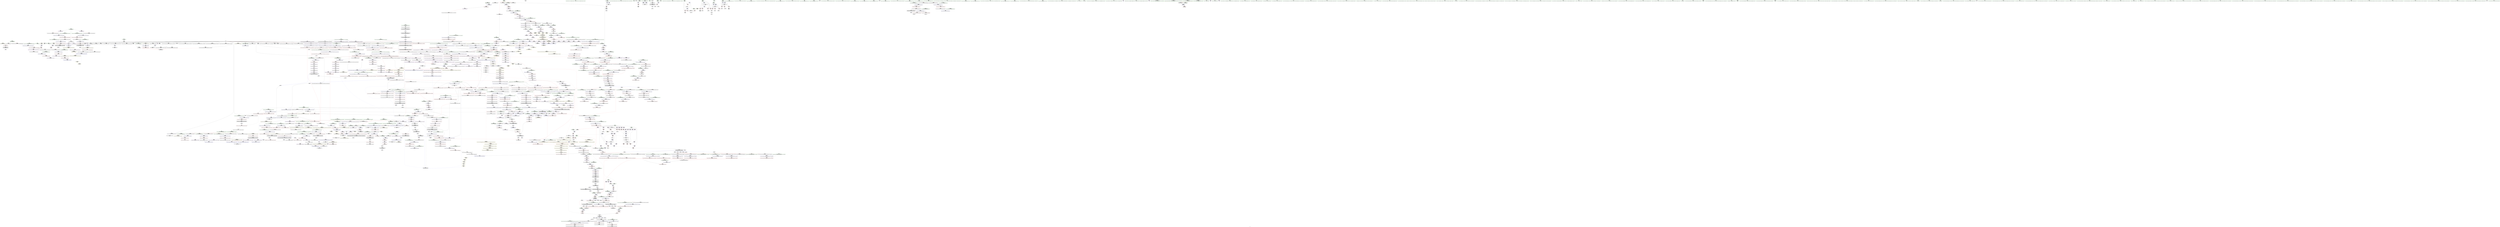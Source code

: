 digraph "SVFG" {
	label="SVFG";

	Node0x5648fa8cba80 [shape=record,color=grey,label="{NodeID: 0\nNullPtr|{|<s38>118}}"];
	Node0x5648fa8cba80 -> Node0x5648fa922fe0[style=solid];
	Node0x5648fa8cba80 -> Node0x5648fa9230e0[style=solid];
	Node0x5648fa8cba80 -> Node0x5648fa9231b0[style=solid];
	Node0x5648fa8cba80 -> Node0x5648fa923280[style=solid];
	Node0x5648fa8cba80 -> Node0x5648fa923350[style=solid];
	Node0x5648fa8cba80 -> Node0x5648fa923420[style=solid];
	Node0x5648fa8cba80 -> Node0x5648fa9234f0[style=solid];
	Node0x5648fa8cba80 -> Node0x5648fa9235c0[style=solid];
	Node0x5648fa8cba80 -> Node0x5648fa923690[style=solid];
	Node0x5648fa8cba80 -> Node0x5648fa923760[style=solid];
	Node0x5648fa8cba80 -> Node0x5648fa923830[style=solid];
	Node0x5648fa8cba80 -> Node0x5648fa923900[style=solid];
	Node0x5648fa8cba80 -> Node0x5648fa9239d0[style=solid];
	Node0x5648fa8cba80 -> Node0x5648fa923aa0[style=solid];
	Node0x5648fa8cba80 -> Node0x5648fa923b70[style=solid];
	Node0x5648fa8cba80 -> Node0x5648fa923c40[style=solid];
	Node0x5648fa8cba80 -> Node0x5648fa923d10[style=solid];
	Node0x5648fa8cba80 -> Node0x5648fa923de0[style=solid];
	Node0x5648fa8cba80 -> Node0x5648fa923eb0[style=solid];
	Node0x5648fa8cba80 -> Node0x5648fa923f80[style=solid];
	Node0x5648fa8cba80 -> Node0x5648fa924050[style=solid];
	Node0x5648fa8cba80 -> Node0x5648fa924120[style=solid];
	Node0x5648fa8cba80 -> Node0x5648fa9241f0[style=solid];
	Node0x5648fa8cba80 -> Node0x5648fa9242c0[style=solid];
	Node0x5648fa8cba80 -> Node0x5648fa924390[style=solid];
	Node0x5648fa8cba80 -> Node0x5648fa924460[style=solid];
	Node0x5648fa8cba80 -> Node0x5648fa924530[style=solid];
	Node0x5648fa8cba80 -> Node0x5648fa924600[style=solid];
	Node0x5648fa8cba80 -> Node0x5648fa9246d0[style=solid];
	Node0x5648fa8cba80 -> Node0x5648fa9247a0[style=solid];
	Node0x5648fa8cba80 -> Node0x5648fa924870[style=solid];
	Node0x5648fa8cba80 -> Node0x5648fa92e2d0[style=solid];
	Node0x5648fa8cba80 -> Node0x5648fa950950[style=solid];
	Node0x5648fa8cba80 -> Node0x5648fa942a60[style=solid];
	Node0x5648fa8cba80 -> Node0x5648fa942be0[style=solid];
	Node0x5648fa8cba80 -> Node0x5648fa942ee0[style=solid];
	Node0x5648fa8cba80 -> Node0x5648fa944260[style=solid];
	Node0x5648fa8cba80 -> Node0x5648fa944560[style=solid];
	Node0x5648fa8cba80:s38 -> Node0x5648faa64580[style=solid,color=red];
	Node0x5648fa9276c0 [shape=record,color=red,label="{NodeID: 775\n1281\<--1278\n\<--call2\n_ZNSt4pairIPSt18_Rb_tree_node_baseS1_EC2IRPSt13_Rb_tree_nodeIiERS1_Lb1EEEOT_OT0_\n}"];
	Node0x5648fa9276c0 -> Node0x5648fa952830[style=solid];
	Node0x5648fa91df00 [shape=record,color=black,label="{NodeID: 443\n1625\<--1624\n\<--\n_ZN9__gnu_cxx13new_allocatorISt13_Rb_tree_nodeIiEE9constructIiJRKiEEEvPT_DpOT0_\n}"];
	Node0x5648fa91df00 -> Node0x5648fa954980[style=solid];
	Node0x5648faa547e0 [shape=record,color=black,label="{NodeID: 2325\n265 = PHI()\n}"];
	Node0x5648fa911d70 [shape=record,color=green,label="{NodeID: 111\n628\<--629\n_ZNSt16allocator_traitsISaISt13_Rb_tree_nodeIiEEE7destroyIiEEvRS2_PT_\<--_ZNSt16allocator_traitsISaISt13_Rb_tree_nodeIiEEE7destroyIiEEvRS2_PT__field_insensitive\n}"];
	Node0x5648fa92d0f0 [shape=record,color=blue,label="{NodeID: 886\n227\<--226\nthis.addr\<--this\n_ZNSt3setIiSt4lessIiESaIiEED2Ev\n}"];
	Node0x5648fa92d0f0 -> Node0x5648fa938550[style=dashed];
	Node0x5648fa9c9c80 [shape=record,color=black,label="{NodeID: 1661\nMR_2V_3 = PHI(MR_2V_4, MR_2V_2, )\npts\{18 \}\n}"];
	Node0x5648fa9c9c80 -> Node0x5648fa9372a0[style=dashed];
	Node0x5648fa933b60 [shape=record,color=purple,label="{NodeID: 554\n1069\<--1061\n_M_impl\<--this1\n_ZNSt8_Rb_treeIiiSt9_IdentityIiESt4lessIiESaIiEE10_M_insert_IRKiNS5_11_Alloc_nodeEEESt17_Rb_tree_iteratorIiEPSt18_Rb_tree_node_baseSD_OT_RT0_\n}"];
	Node0x5648fa933b60 -> Node0x5648fa91b4c0[style=solid];
	Node0x5648faa5d380 [shape=record,color=black,label="{NodeID: 2436\n1034 = PHI(833, )\n1st arg _ZNSt8_Rb_treeIiiSt9_IdentityIiESt4lessIiESaIiEE10_M_insert_IRKiNS5_11_Alloc_nodeEEESt17_Rb_tree_iteratorIiEPSt18_Rb_tree_node_baseSD_OT_RT0_ }"];
	Node0x5648faa5d380 -> Node0x5648fa950f00[style=solid];
	Node0x5648fa916480 [shape=record,color=green,label="{NodeID: 222\n1307\<--1308\n_ZNSt8_Rb_treeIiiSt9_IdentityIiESt4lessIiESaIiEE8_S_valueEPKSt18_Rb_tree_node_base\<--_ZNSt8_Rb_treeIiiSt9_IdentityIiESt4lessIiESaIiEE8_S_valueEPKSt18_Rb_tree_node_base_field_insensitive\n}"];
	Node0x5648fa952350 [shape=record,color=blue,label="{NodeID: 997\n1222\<--1219\n__x.addr\<--__x\n_ZNKSt17_Rb_tree_iteratorIiEeqERKS0_\n}"];
	Node0x5648fa952350 -> Node0x5648fa93e6d0[style=dashed];
	Node0x5648fa9b6730 [shape=record,color=yellow,style=double,label="{NodeID: 1772\n233V_1 = ENCHI(MR_233V_0)\npts\{906 \}\nFun[_ZNSt4pairIPSt18_Rb_tree_node_baseS1_EC2IRPSt13_Rb_tree_nodeIiERS1_Lb1EEEOT_OT0_]}"];
	Node0x5648fa9b6730 -> Node0x5648fa9275f0[style=dashed];
	Node0x5648fa939590 [shape=record,color=red,label="{NodeID: 665\n383\<--380\nthis1\<--this.addr\n_ZNSt8_Rb_treeIiiSt9_IdentityIiESt4lessIiESaIiEE13_Rb_tree_implIS3_Lb1EEC2Ev\n}"];
	Node0x5648fa939590 -> Node0x5648fa925300[style=solid];
	Node0x5648fa939590 -> Node0x5648fa9253d0[style=solid];
	Node0x5648fa939590 -> Node0x5648fa9254a0[style=solid];
	Node0x5648fa9247a0 [shape=record,color=black,label="{NodeID: 333\n1519\<--3\n\<--dummyVal\n_ZNSt8_Rb_treeIiiSt9_IdentityIiESt4lessIiESaIiEE17_M_construct_nodeIJRKiEEEvPSt13_Rb_tree_nodeIiEDpOT_\n}"];
	Node0x5648fa90dc70 [shape=record,color=green,label="{NodeID: 1\n4\<--1\n.str\<--dummyObj\nGlob }"];
	Node0x5648fa927790 [shape=record,color=red,label="{NodeID: 776\n1289\<--1286\nthis1\<--this.addr\n_ZNSt17_Rb_tree_iteratorIiEmmEv\n}"];
	Node0x5648fa927790 -> Node0x5648fa91cab0[style=solid];
	Node0x5648fa927790 -> Node0x5648fa935220[style=solid];
	Node0x5648fa927790 -> Node0x5648fa9352f0[style=solid];
	Node0x5648fa91dfd0 [shape=record,color=black,label="{NodeID: 444\n1631\<--1636\n_ZSt7forwardISt17_Rb_tree_iteratorIiEEOT_RNSt16remove_referenceIS2_E4typeE_ret\<--\n_ZSt7forwardISt17_Rb_tree_iteratorIiEEOT_RNSt16remove_referenceIS2_E4typeE\n|{<s0>86}}"];
	Node0x5648fa91dfd0:s0 -> Node0x5648faa58ac0[style=solid,color=blue];
	Node0x5648faa548b0 [shape=record,color=black,label="{NodeID: 2326\n357 = PHI()\n}"];
	Node0x5648fa911e70 [shape=record,color=green,label="{NodeID: 112\n639\<--640\nthis.addr\<--this.addr_field_insensitive\n_ZNSt8_Rb_treeIiiSt9_IdentityIiESt4lessIiESaIiEE11_M_put_nodeEPSt13_Rb_tree_nodeIiE\n}"];
	Node0x5648fa911e70 -> Node0x5648fa93ab80[style=solid];
	Node0x5648fa911e70 -> Node0x5648fa94ea70[style=solid];
	Node0x5648fa92d1c0 [shape=record,color=blue,label="{NodeID: 887\n239\<--47\nretval\<--\nmain\n}"];
	Node0x5648fa92d1c0 -> Node0x5648fa938620[style=dashed];
	Node0x5648fa9ca180 [shape=record,color=black,label="{NodeID: 1662\nMR_20V_3 = PHI(MR_20V_4, MR_20V_2, )\npts\{40 \}\n}"];
	Node0x5648fa933c30 [shape=record,color=purple,label="{NodeID: 555\n1093\<--1061\n_M_impl8\<--this1\n_ZNSt8_Rb_treeIiiSt9_IdentityIiESt4lessIiESaIiEE10_M_insert_IRKiNS5_11_Alloc_nodeEEESt17_Rb_tree_iteratorIiEPSt18_Rb_tree_node_baseSD_OT_RT0_\n}"];
	Node0x5648fa933c30 -> Node0x5648fa91b800[style=solid];
	Node0x5648faa5d4c0 [shape=record,color=black,label="{NodeID: 2437\n1035 = PHI(835, )\n2nd arg _ZNSt8_Rb_treeIiiSt9_IdentityIiESt4lessIiESaIiEE10_M_insert_IRKiNS5_11_Alloc_nodeEEESt17_Rb_tree_iteratorIiEPSt18_Rb_tree_node_baseSD_OT_RT0_ }"];
	Node0x5648faa5d4c0 -> Node0x5648fa950fd0[style=solid];
	Node0x5648fa916580 [shape=record,color=green,label="{NodeID: 223\n1315\<--1316\nthis.addr\<--this.addr_field_insensitive\n_ZNSt4pairIPSt18_Rb_tree_node_baseS1_EC2IRS1_Lb1EEEOT_RKS1_\n}"];
	Node0x5648fa916580 -> Node0x5648fa927a00[style=solid];
	Node0x5648fa916580 -> Node0x5648fa952b70[style=solid];
	Node0x5648fa952420 [shape=record,color=blue,label="{NodeID: 998\n1238\<--1235\nthis.addr\<--this\n_ZNSt8_Rb_treeIiiSt9_IdentityIiESt4lessIiESaIiEE5beginEv\n}"];
	Node0x5648fa952420 -> Node0x5648fa927110[style=dashed];
	Node0x5648fa939660 [shape=record,color=red,label="{NodeID: 666\n404\<--401\nthis1\<--this.addr\n_ZNSaISt13_Rb_tree_nodeIiEEC2Ev\n}"];
	Node0x5648fa939660 -> Node0x5648fa925640[style=solid];
	Node0x5648fa924870 [shape=record,color=black,label="{NodeID: 334\n1520\<--3\n\<--dummyVal\n_ZNSt8_Rb_treeIiiSt9_IdentityIiESt4lessIiESaIiEE17_M_construct_nodeIJRKiEEEvPSt13_Rb_tree_nodeIiEDpOT_\n|{<s0>117}}"];
	Node0x5648fa924870:s0 -> Node0x5648faa602d0[style=solid,color=red];
	Node0x5648fa90dd00 [shape=record,color=green,label="{NodeID: 2\n6\<--1\n.str.1\<--dummyObj\nGlob }"];
	Node0x5648fa927860 [shape=record,color=red,label="{NodeID: 777\n1291\<--1290\n\<--_M_node\n_ZNSt17_Rb_tree_iteratorIiEmmEv\n}"];
	Node0x5648fa91e0a0 [shape=record,color=black,label="{NodeID: 445\n1643\<--1648\n_ZSt7forwardIbEOT_RNSt16remove_referenceIS0_E4typeE_ret\<--\n_ZSt7forwardIbEOT_RNSt16remove_referenceIS0_E4typeE\n|{<s0>88}}"];
	Node0x5648fa91e0a0:s0 -> Node0x5648faa58c00[style=solid,color=blue];
	Node0x5648faa54980 [shape=record,color=black,label="{NodeID: 2327\n115 = PHI(191, )\n}"];
	Node0x5648faa54980 -> Node0x5648fa9443e0[style=solid];
	Node0x5648fa911f40 [shape=record,color=green,label="{NodeID: 113\n641\<--642\n__p.addr\<--__p.addr_field_insensitive\n_ZNSt8_Rb_treeIiiSt9_IdentityIiESt4lessIiESaIiEE11_M_put_nodeEPSt13_Rb_tree_nodeIiE\n}"];
	Node0x5648fa911f40 -> Node0x5648fa93ac50[style=solid];
	Node0x5648fa911f40 -> Node0x5648fa94eb40[style=solid];
	Node0x5648fa92d290 [shape=record,color=blue,label="{NodeID: 888\n243\<--270\nR\<--dec\nmain\n}"];
	Node0x5648fa92d290 -> Node0x5648fa9386f0[style=dashed];
	Node0x5648fa92d290 -> Node0x5648fa92d290[style=dashed];
	Node0x5648fa933d00 [shape=record,color=purple,label="{NodeID: 556\n1101\<--1061\n_M_impl9\<--this1\n_ZNSt8_Rb_treeIiiSt9_IdentityIiESt4lessIiESaIiEE10_M_insert_IRKiNS5_11_Alloc_nodeEEESt17_Rb_tree_iteratorIiEPSt18_Rb_tree_node_baseSD_OT_RT0_\n}"];
	Node0x5648fa933d00 -> Node0x5648fa91b9a0[style=solid];
	Node0x5648faa5d600 [shape=record,color=black,label="{NodeID: 2438\n1036 = PHI(837, )\n3rd arg _ZNSt8_Rb_treeIiiSt9_IdentityIiESt4lessIiESaIiEE10_M_insert_IRKiNS5_11_Alloc_nodeEEESt17_Rb_tree_iteratorIiEPSt18_Rb_tree_node_baseSD_OT_RT0_ }"];
	Node0x5648faa5d600 -> Node0x5648fa9510a0[style=solid];
	Node0x5648fa916650 [shape=record,color=green,label="{NodeID: 224\n1317\<--1318\n__x.addr\<--__x.addr_field_insensitive\n_ZNSt4pairIPSt18_Rb_tree_node_baseS1_EC2IRS1_Lb1EEEOT_RKS1_\n}"];
	Node0x5648fa916650 -> Node0x5648fa927ad0[style=solid];
	Node0x5648fa916650 -> Node0x5648fa952c40[style=solid];
	Node0x5648fa9524f0 [shape=record,color=blue,label="{NodeID: 999\n1257\<--1254\nthis.addr\<--this\n_ZNSt4pairIPSt18_Rb_tree_node_baseS1_EC2IRPSt13_Rb_tree_nodeIiERS1_Lb1EEEOT_OT0_\n}"];
	Node0x5648fa9524f0 -> Node0x5648fa927380[style=dashed];
	Node0x5648fa939730 [shape=record,color=red,label="{NodeID: 667\n415\<--412\nthis1\<--this.addr\n_ZNSt20_Rb_tree_key_compareISt4lessIiEEC2Ev\n}"];
	Node0x5648fa939730 -> Node0x5648fa931940[style=solid];
	Node0x5648fa924940 [shape=record,color=black,label="{NodeID: 335\n84\<--35\n\<--coerce\n_Z4goodPiS_\n}"];
	Node0x5648fa924940 -> Node0x5648fa92fc00[style=solid];
	Node0x5648fa924940 -> Node0x5648fa92fcd0[style=solid];
	Node0x5648fa90dfb0 [shape=record,color=green,label="{NodeID: 3\n8\<--1\n.str.2\<--dummyObj\nGlob }"];
	Node0x5648fa9daee0 [shape=record,color=yellow,style=double,label="{NodeID: 1885\n38V_1 = ENCHI(MR_38V_0)\npts\{240002 240003 \}\nFun[_Z4goodPiS_]|{<s0>1}}"];
	Node0x5648fa9daee0:s0 -> Node0x5648fa9cbe10[style=dashed,color=red];
	Node0x5648fa927930 [shape=record,color=red,label="{NodeID: 778\n1305\<--1300\n\<--__x.addr\n_ZNSt8_Rb_treeIiiSt9_IdentityIiESt4lessIiESaIiEE6_S_keyEPKSt18_Rb_tree_node_base\n|{<s0>95}}"];
	Node0x5648fa927930:s0 -> Node0x5648faa64fc0[style=solid,color=red];
	Node0x5648fa91e170 [shape=record,color=black,label="{NodeID: 446\n1650\<--1655\n_ZSt7forwardIRSt17_Rb_tree_iteratorIiEEOT_RNSt16remove_referenceIS3_E4typeE_ret\<--\n_ZSt7forwardIRSt17_Rb_tree_iteratorIiEEOT_RNSt16remove_referenceIS3_E4typeE\n|{<s0>60}}"];
	Node0x5648fa91e170:s0 -> Node0x5648faa57580[style=solid,color=blue];
	Node0x5648faa54b80 [shape=record,color=black,label="{NodeID: 2328\n169 = PHI(785, )\n}"];
	Node0x5648fa916ad0 [shape=record,color=green,label="{NodeID: 114\n650\<--651\n_ZNSt16allocator_traitsISaISt13_Rb_tree_nodeIiEEE10deallocateERS2_PS1_m\<--_ZNSt16allocator_traitsISaISt13_Rb_tree_nodeIiEEE10deallocateERS2_PS1_m_field_insensitive\n}"];
	Node0x5648fa92d360 [shape=record,color=blue,label="{NodeID: 889\n253\<--47\ni\<--\nmain\n}"];
	Node0x5648fa92d360 -> Node0x5648fa938890[style=dashed];
	Node0x5648fa92d360 -> Node0x5648fa938960[style=dashed];
	Node0x5648fa92d360 -> Node0x5648fa938a30[style=dashed];
	Node0x5648fa92d360 -> Node0x5648fa92d430[style=dashed];
	Node0x5648fa92d360 -> Node0x5648fa9c8880[style=dashed];
	Node0x5648fa933dd0 [shape=record,color=purple,label="{NodeID: 557\n1071\<--1070\n_M_key_compare\<--\n_ZNSt8_Rb_treeIiiSt9_IdentityIiESt4lessIiESaIiEE10_M_insert_IRKiNS5_11_Alloc_nodeEEESt17_Rb_tree_iteratorIiEPSt18_Rb_tree_node_baseSD_OT_RT0_\n|{<s0>81}}"];
	Node0x5648fa933dd0:s0 -> Node0x5648faa646c0[style=solid,color=red];
	Node0x5648faa5d740 [shape=record,color=black,label="{NodeID: 2439\n1037 = PHI(798, )\n4th arg _ZNSt8_Rb_treeIiiSt9_IdentityIiESt4lessIiESaIiEE10_M_insert_IRKiNS5_11_Alloc_nodeEEESt17_Rb_tree_iteratorIiEPSt18_Rb_tree_node_baseSD_OT_RT0_ }"];
	Node0x5648faa5d740 -> Node0x5648fa951170[style=solid];
	Node0x5648fa916720 [shape=record,color=green,label="{NodeID: 225\n1319\<--1320\n__y.addr\<--__y.addr_field_insensitive\n_ZNSt4pairIPSt18_Rb_tree_node_baseS1_EC2IRS1_Lb1EEEOT_RKS1_\n}"];
	Node0x5648fa916720 -> Node0x5648fa927ba0[style=solid];
	Node0x5648fa916720 -> Node0x5648fa952d10[style=solid];
	Node0x5648fa9525c0 [shape=record,color=blue,label="{NodeID: 1000\n1259\<--1255\n__x.addr\<--__x\n_ZNSt4pairIPSt18_Rb_tree_node_baseS1_EC2IRPSt13_Rb_tree_nodeIiERS1_Lb1EEEOT_OT0_\n}"];
	Node0x5648fa9525c0 -> Node0x5648fa927450[style=dashed];
	Node0x5648fa939800 [shape=record,color=red,label="{NodeID: 668\n423\<--420\nthis1\<--this.addr\n_ZNSt15_Rb_tree_headerC2Ev\n|{|<s3>23}}"];
	Node0x5648fa939800 -> Node0x5648fa931a10[style=solid];
	Node0x5648fa939800 -> Node0x5648fa931ae0[style=solid];
	Node0x5648fa939800 -> Node0x5648fa931bb0[style=solid];
	Node0x5648fa939800:s3 -> Node0x5648faa637c0[style=solid,color=red];
	Node0x5648fa924a10 [shape=record,color=black,label="{NodeID: 336\n69\<--68\nidxprom\<--\n_Z4goodPiS_\n}"];
	Node0x5648fa90e070 [shape=record,color=green,label="{NodeID: 4\n10\<--1\n.str.3\<--dummyObj\nGlob }"];
	Node0x5648fa9dafc0 [shape=record,color=yellow,style=double,label="{NodeID: 1886\n227V_1 = ENCHI(MR_227V_0)\npts\{900 \}\nFun[_ZNSt8_Rb_treeIiiSt9_IdentityIiESt4lessIiESaIiEE24_M_get_insert_unique_posERKi]}"];
	Node0x5648fa9dafc0 -> Node0x5648fa93cc00[style=dashed];
	Node0x5648fa927a00 [shape=record,color=red,label="{NodeID: 779\n1324\<--1315\nthis1\<--this.addr\n_ZNSt4pairIPSt18_Rb_tree_node_baseS1_EC2IRS1_Lb1EEEOT_RKS1_\n}"];
	Node0x5648fa927a00 -> Node0x5648fa91cc50[style=solid];
	Node0x5648fa927a00 -> Node0x5648fa9353c0[style=solid];
	Node0x5648fa927a00 -> Node0x5648fa935490[style=solid];
	Node0x5648fa91e240 [shape=record,color=black,label="{NodeID: 447\n1673\<--1678\n_ZSt7forwardIRbEOT_RNSt16remove_referenceIS1_E4typeE_ret\<--\n_ZSt7forwardIRbEOT_RNSt16remove_referenceIS1_E4typeE\n|{<s0>62}}"];
	Node0x5648fa91e240:s0 -> Node0x5648faa576c0[style=solid,color=blue];
	Node0x5648faa54c90 [shape=record,color=black,label="{NodeID: 2329\n207 = PHI(1680, )\n}"];
	Node0x5648faa54c90 -> Node0x5648fa92cf50[style=solid];
	Node0x5648fa916bd0 [shape=record,color=green,label="{NodeID: 115\n660\<--661\n__a.addr\<--__a.addr_field_insensitive\n_ZNSt16allocator_traitsISaISt13_Rb_tree_nodeIiEEE7destroyIiEEvRS2_PT_\n}"];
	Node0x5648fa916bd0 -> Node0x5648fa93ad20[style=solid];
	Node0x5648fa916bd0 -> Node0x5648fa94ec10[style=solid];
	Node0x5648fa92d430 [shape=record,color=blue,label="{NodeID: 890\n253\<--289\ni\<--inc\nmain\n}"];
	Node0x5648fa92d430 -> Node0x5648fa938890[style=dashed];
	Node0x5648fa92d430 -> Node0x5648fa938960[style=dashed];
	Node0x5648fa92d430 -> Node0x5648fa938a30[style=dashed];
	Node0x5648fa92d430 -> Node0x5648fa92d430[style=dashed];
	Node0x5648fa92d430 -> Node0x5648fa9c8880[style=dashed];
	Node0x5648fa933ea0 [shape=record,color=purple,label="{NodeID: 558\n1095\<--1094\nadd.ptr\<--\n_ZNSt8_Rb_treeIiiSt9_IdentityIiESt4lessIiESaIiEE10_M_insert_IRKiNS5_11_Alloc_nodeEEESt17_Rb_tree_iteratorIiEPSt18_Rb_tree_node_baseSD_OT_RT0_\n}"];
	Node0x5648fa933ea0 -> Node0x5648fa91b8d0[style=solid];
	Node0x5648faa5d880 [shape=record,color=black,label="{NodeID: 2440\n572 = PHI(526, 955, )\n0th arg _ZNSt8_Rb_treeIiiSt9_IdentityIiESt4lessIiESaIiEE8_S_rightEPSt18_Rb_tree_node_base }"];
	Node0x5648faa5d880 -> Node0x5648fa92ed60[style=solid];
	Node0x5648fa9167f0 [shape=record,color=green,label="{NodeID: 226\n1338\<--1339\n__x.addr\<--__x.addr_field_insensitive\n_ZNSt8_Rb_treeIiiSt9_IdentityIiESt4lessIiESaIiEE8_S_valueEPKSt13_Rb_tree_nodeIiE\n}"];
	Node0x5648fa9167f0 -> Node0x5648fa927e10[style=solid];
	Node0x5648fa9167f0 -> Node0x5648fa952f80[style=solid];
	Node0x5648fa952690 [shape=record,color=blue,label="{NodeID: 1001\n1261\<--1256\n__y.addr\<--__y\n_ZNSt4pairIPSt18_Rb_tree_node_baseS1_EC2IRPSt13_Rb_tree_nodeIiERS1_Lb1EEEOT_OT0_\n}"];
	Node0x5648fa952690 -> Node0x5648fa927520[style=dashed];
	Node0x5648fa9398d0 [shape=record,color=red,label="{NodeID: 669\n443\<--440\nthis1\<--this.addr\n_ZN9__gnu_cxx13new_allocatorISt13_Rb_tree_nodeIiEEC2Ev\n}"];
	Node0x5648fa924ae0 [shape=record,color=black,label="{NodeID: 337\n113\<--112\nidxprom11\<--\n_Z4goodPiS_\n}"];
	Node0x5648fa90e130 [shape=record,color=green,label="{NodeID: 5\n47\<--1\n\<--dummyObj\nCan only get source location for instruction, argument, global var or function.}"];
	Node0x5648fa927ad0 [shape=record,color=red,label="{NodeID: 780\n1327\<--1317\n\<--__x.addr\n_ZNSt4pairIPSt18_Rb_tree_node_baseS1_EC2IRS1_Lb1EEEOT_RKS1_\n|{<s0>97}}"];
	Node0x5648fa927ad0:s0 -> Node0x5648faa5da90[style=solid,color=red];
	Node0x5648fa91e310 [shape=record,color=black,label="{NodeID: 448\n1726\<--1683\n\<--retval\n_ZNKSt8_Rb_treeIiiSt9_IdentityIiESt4lessIiESaIiEE4findERKi\n}"];
	Node0x5648fa91e310 -> Node0x5648fa935f20[style=solid];
	Node0x5648faa54e00 [shape=record,color=black,label="{NodeID: 2330\n213 = PHI(1750, )\n}"];
	Node0x5648faa54e00 -> Node0x5648fa92d020[style=solid];
	Node0x5648fa916ca0 [shape=record,color=green,label="{NodeID: 116\n662\<--663\n__p.addr\<--__p.addr_field_insensitive\n_ZNSt16allocator_traitsISaISt13_Rb_tree_nodeIiEEE7destroyIiEEvRS2_PT_\n}"];
	Node0x5648fa916ca0 -> Node0x5648fa93adf0[style=solid];
	Node0x5648fa916ca0 -> Node0x5648fa94ece0[style=solid];
	Node0x5648fa92d500 [shape=record,color=blue,label="{NodeID: 891\n292\<--294\narrayidx\<--\nmain\n}"];
	Node0x5648fa92d500 -> Node0x5648fa938b00[style=dashed];
	Node0x5648fa92d500 -> Node0x5648fa92d5d0[style=dashed];
	Node0x5648fa92d500 -> Node0x5648fa9c8d80[style=dashed];
	Node0x5648fa933f70 [shape=record,color=purple,label="{NodeID: 559\n1097\<--1096\n_M_header\<--\n_ZNSt8_Rb_treeIiiSt9_IdentityIiESt4lessIiESaIiEE10_M_insert_IRKiNS5_11_Alloc_nodeEEESt17_Rb_tree_iteratorIiEPSt18_Rb_tree_node_baseSD_OT_RT0_\n}"];
	Node0x5648faa5da90 [shape=record,color=black,label="{NodeID: 2441\n1385 = PHI(1277, 1327, )\n0th arg _ZSt7forwardIRPSt18_Rb_tree_node_baseEOT_RNSt16remove_referenceIS3_E4typeE }"];
	Node0x5648faa5da90 -> Node0x5648fa953390[style=solid];
	Node0x5648fa9168c0 [shape=record,color=green,label="{NodeID: 227\n1343\<--1344\n_ZNKSt13_Rb_tree_nodeIiE9_M_valptrEv\<--_ZNKSt13_Rb_tree_nodeIiE9_M_valptrEv_field_insensitive\n}"];
	Node0x5648fa952760 [shape=record,color=blue,label="{NodeID: 1002\n1268\<--1274\nfirst\<--\n_ZNSt4pairIPSt18_Rb_tree_node_baseS1_EC2IRPSt13_Rb_tree_nodeIiERS1_Lb1EEEOT_OT0_\n|{<s0>72|<s1>76}}"];
	Node0x5648fa952760:s0 -> Node0x5648fa9bb150[style=dashed,color=blue];
	Node0x5648fa952760:s1 -> Node0x5648fa9bb150[style=dashed,color=blue];
	Node0x5648fa9399a0 [shape=record,color=red,label="{NodeID: 670\n450\<--447\nthis1\<--this.addr\n_ZNSt15_Rb_tree_header8_M_resetEv\n}"];
	Node0x5648fa9399a0 -> Node0x5648fa931c80[style=solid];
	Node0x5648fa9399a0 -> Node0x5648fa931d50[style=solid];
	Node0x5648fa9399a0 -> Node0x5648fa931e20[style=solid];
	Node0x5648fa9399a0 -> Node0x5648fa931ef0[style=solid];
	Node0x5648fa9399a0 -> Node0x5648fa931fc0[style=solid];
	Node0x5648fa9399a0 -> Node0x5648fa932090[style=solid];
	Node0x5648fa9399a0 -> Node0x5648fa932160[style=solid];
	Node0x5648fa9399a0 -> Node0x5648fa932230[style=solid];
	Node0x5648fa9399a0 -> Node0x5648fa932300[style=solid];
	Node0x5648fa924bb0 [shape=record,color=black,label="{NodeID: 338\n14\<--135\n_Z4goodPiS__ret\<--\n_Z4goodPiS_\n|{<s0>16}}"];
	Node0x5648fa924bb0:s0 -> Node0x5648faa553d0[style=solid,color=blue];
	Node0x5648fa90e9a0 [shape=record,color=green,label="{NodeID: 6\n51\<--1\n\<--dummyObj\nCan only get source location for instruction, argument, global var or function.}"];
	Node0x5648fa927ba0 [shape=record,color=red,label="{NodeID: 781\n1332\<--1319\n\<--__y.addr\n_ZNSt4pairIPSt18_Rb_tree_node_baseS1_EC2IRS1_Lb1EEEOT_RKS1_\n}"];
	Node0x5648fa927ba0 -> Node0x5648fa927d40[style=solid];
	Node0x5648fa91e3e0 [shape=record,color=black,label="{NodeID: 449\n1727\<--1689\n\<--__j\n_ZNKSt8_Rb_treeIiiSt9_IdentityIiESt4lessIiESaIiEE4findERKi\n}"];
	Node0x5648fa91e3e0 -> Node0x5648fa935ff0[style=solid];
	Node0x5648faa54f40 [shape=record,color=black,label="{NodeID: 2331\n218 = PHI(1733, )\n}"];
	Node0x5648faa54f40 -> Node0x5648fa924ef0[style=solid];
	Node0x5648fa916d70 [shape=record,color=green,label="{NodeID: 117\n670\<--671\n_ZN9__gnu_cxx13new_allocatorISt13_Rb_tree_nodeIiEE7destroyIiEEvPT_\<--_ZN9__gnu_cxx13new_allocatorISt13_Rb_tree_nodeIiEE7destroyIiEEvPT__field_insensitive\n}"];
	Node0x5648fa92d5d0 [shape=record,color=blue,label="{NodeID: 892\n301\<--294\narrayidx7\<--\nmain\n}"];
	Node0x5648fa92d5d0 -> Node0x5648fa938bd0[style=dashed];
	Node0x5648fa92d5d0 -> Node0x5648fa939180[style=dashed];
	Node0x5648fa92d5d0 -> Node0x5648fa92d6a0[style=dashed];
	Node0x5648fa92d5d0 -> Node0x5648fa92db80[style=dashed];
	Node0x5648fa934040 [shape=record,color=purple,label="{NodeID: 560\n1885\<--1096\n_M_header_1\<--\n}"];
	Node0x5648fa934040 -> Node0x5648fa9513e0[style=solid];
	Node0x5648faa5dc10 [shape=record,color=black,label="{NodeID: 2442\n1651 = PHI(879, )\n0th arg _ZSt7forwardIRSt17_Rb_tree_iteratorIiEEOT_RNSt16remove_referenceIS3_E4typeE }"];
	Node0x5648faa5dc10 -> Node0x5648fa954bf0[style=solid];
	Node0x5648fa9169c0 [shape=record,color=green,label="{NodeID: 228\n1348\<--1349\nthis.addr\<--this.addr_field_insensitive\n_ZNKSt13_Rb_tree_nodeIiE9_M_valptrEv\n}"];
	Node0x5648fa9169c0 -> Node0x5648fa927ee0[style=solid];
	Node0x5648fa9169c0 -> Node0x5648fa953050[style=solid];
	Node0x5648fa952830 [shape=record,color=blue,label="{NodeID: 1003\n1276\<--1281\nsecond\<--\n_ZNSt4pairIPSt18_Rb_tree_node_baseS1_EC2IRPSt13_Rb_tree_nodeIiERS1_Lb1EEEOT_OT0_\n|{<s0>72|<s1>76}}"];
	Node0x5648fa952830:s0 -> Node0x5648fa9bb150[style=dashed,color=blue];
	Node0x5648fa952830:s1 -> Node0x5648fa9bb150[style=dashed,color=blue];
	Node0x5648fa9b6ca0 [shape=record,color=yellow,style=double,label="{NodeID: 1778\n347V_1 = ENCHI(MR_347V_0)\npts\{908 9120000 \}\nFun[_ZNSt4pairIPSt18_Rb_tree_node_baseS1_EC2IRPSt13_Rb_tree_nodeIiERS1_Lb1EEEOT_OT0_]}"];
	Node0x5648fa9b6ca0 -> Node0x5648fa9276c0[style=dashed];
	Node0x5648fa939a70 [shape=record,color=red,label="{NodeID: 671\n486\<--479\nthis1\<--this.addr\n_ZNSt8_Rb_treeIiiSt9_IdentityIiESt4lessIiESaIiEED2Ev\n|{|<s2>27|<s3>28}}"];
	Node0x5648fa939a70 -> Node0x5648fa9323d0[style=solid];
	Node0x5648fa939a70 -> Node0x5648fa9324a0[style=solid];
	Node0x5648fa939a70:s2 -> Node0x5648faa60ab0[style=solid,color=red];
	Node0x5648fa939a70:s3 -> Node0x5648faa42a00[style=solid,color=red];
	Node0x5648fa924c80 [shape=record,color=black,label="{NodeID: 339\n184\<--156\n\<--retval\n_ZNSt3setIiSt4lessIiESaIiEE6insertERKi\n}"];
	Node0x5648fa924c80 -> Node0x5648fa9382e0[style=solid];
	Node0x5648fa90ea30 [shape=record,color=green,label="{NodeID: 7\n54\<--1\n\<--dummyObj\nCan only get source location for instruction, argument, global var or function.}"];
	Node0x5648fa927c70 [shape=record,color=red,label="{NodeID: 782\n1329\<--1328\n\<--call\n_ZNSt4pairIPSt18_Rb_tree_node_baseS1_EC2IRS1_Lb1EEEOT_RKS1_\n}"];
	Node0x5648fa927c70 -> Node0x5648fa952de0[style=solid];
	Node0x5648fa91e4b0 [shape=record,color=black,label="{NodeID: 450\n1714\<--1713\n\<--_M_impl\n_ZNKSt8_Rb_treeIiiSt9_IdentityIiESt4lessIiESaIiEE4findERKi\n}"];
	Node0x5648fa91e4b0 -> Node0x5648fa935e50[style=solid];
	Node0x5648faa55080 [shape=record,color=black,label="{NodeID: 2332\n689 = PHI(704, )\n}"];
	Node0x5648faa55080 -> Node0x5648fa926270[style=solid];
	Node0x5648fa916e70 [shape=record,color=green,label="{NodeID: 118\n675\<--676\nthis.addr\<--this.addr_field_insensitive\n_ZNSt8_Rb_treeIiiSt9_IdentityIiESt4lessIiESaIiEE21_M_get_Node_allocatorEv\n}"];
	Node0x5648fa916e70 -> Node0x5648fa93aec0[style=solid];
	Node0x5648fa916e70 -> Node0x5648fa94edb0[style=solid];
	Node0x5648fa92d6a0 [shape=record,color=blue,label="{NodeID: 893\n308\<--294\narrayidx12\<--\nmain\n}"];
	Node0x5648fa92d6a0 -> Node0x5648fa9b5040[style=dashed];
	Node0x5648fa934110 [shape=record,color=purple,label="{NodeID: 561\n1886\<--1096\n_M_header_2\<--\n}"];
	Node0x5648fa934110 -> Node0x5648fa9514b0[style=solid];
	Node0x5648faa5dd20 [shape=record,color=black,label="{NodeID: 2443\n1426 = PHI(1413, )\n0th arg _ZNSt8_Rb_treeIiiSt9_IdentityIiESt4lessIiESaIiEE14_M_create_nodeIJRKiEEEPSt13_Rb_tree_nodeIiEDpOT_ }"];
	Node0x5648faa5dd20 -> Node0x5648fa9536d0[style=solid];
	Node0x5648fa91ef30 [shape=record,color=green,label="{NodeID: 229\n1354\<--1355\n_ZNK9__gnu_cxx16__aligned_membufIiE6_M_ptrEv\<--_ZNK9__gnu_cxx16__aligned_membufIiE6_M_ptrEv_field_insensitive\n}"];
	Node0x5648fa952900 [shape=record,color=blue,label="{NodeID: 1004\n1286\<--1285\nthis.addr\<--this\n_ZNSt17_Rb_tree_iteratorIiEmmEv\n}"];
	Node0x5648fa952900 -> Node0x5648fa927790[style=dashed];
	Node0x5648fa939b40 [shape=record,color=red,label="{NodeID: 672\n506\<--481\nexn\<--exn.slot\n_ZNSt8_Rb_treeIiiSt9_IdentityIiESt4lessIiESaIiEED2Ev\n|{<s0>31}}"];
	Node0x5648fa939b40:s0 -> Node0x5648faa602d0[style=solid,color=red];
	Node0x5648fa924d50 [shape=record,color=black,label="{NodeID: 340\n172\<--162\n\<--__p\n_ZNSt3setIiSt4lessIiESaIiEE6insertERKi\n}"];
	Node0x5648fa924d50 -> Node0x5648fa9300e0[style=solid];
	Node0x5648fa924d50 -> Node0x5648fa9301b0[style=solid];
	Node0x5648fa90eaf0 [shape=record,color=green,label="{NodeID: 8\n59\<--1\n\<--dummyObj\nCan only get source location for instruction, argument, global var or function.}"];
	Node0x5648fa927d40 [shape=record,color=red,label="{NodeID: 783\n1333\<--1332\n\<--\n_ZNSt4pairIPSt18_Rb_tree_node_baseS1_EC2IRS1_Lb1EEEOT_RKS1_\n}"];
	Node0x5648fa927d40 -> Node0x5648fa952eb0[style=solid];
	Node0x5648fa91e580 [shape=record,color=black,label="{NodeID: 451\n1680\<--1731\n_ZNKSt8_Rb_treeIiiSt9_IdentityIiESt4lessIiESaIiEE4findERKi_ret\<--\n_ZNKSt8_Rb_treeIiiSt9_IdentityIiESt4lessIiESaIiEE4findERKi\n|{<s0>9}}"];
	Node0x5648fa91e580:s0 -> Node0x5648faa54c90[style=solid,color=blue];
	Node0x5648faa551c0 [shape=record,color=black,label="{NodeID: 2333\n710 = PHI(715, )\n}"];
	Node0x5648faa551c0 -> Node0x5648fa926340[style=solid];
	Node0x5648fa916f40 [shape=record,color=green,label="{NodeID: 119\n684\<--685\nthis.addr\<--this.addr_field_insensitive\n_ZNSt13_Rb_tree_nodeIiE9_M_valptrEv\n}"];
	Node0x5648fa916f40 -> Node0x5648fa93af90[style=solid];
	Node0x5648fa916f40 -> Node0x5648fa94ee80[style=solid];
	Node0x5648fa92d770 [shape=record,color=blue,label="{NodeID: 894\n321\<--320\narrayidx21\<--\nmain\n}"];
	Node0x5648fa92d770 -> Node0x5648fa92d840[style=dashed];
	Node0x5648fa9341e0 [shape=record,color=purple,label="{NodeID: 562\n1887\<--1096\n_M_header_3\<--\n}"];
	Node0x5648fa9341e0 -> Node0x5648fa951580[style=solid];
	Node0x5648faa5de30 [shape=record,color=black,label="{NodeID: 2444\n1427 = PHI(1415, )\n1st arg _ZNSt8_Rb_treeIiiSt9_IdentityIiESt4lessIiESaIiEE14_M_create_nodeIJRKiEEEPSt13_Rb_tree_nodeIiEDpOT_ }"];
	Node0x5648faa5de30 -> Node0x5648fa9537a0[style=solid];
	Node0x5648fa91f030 [shape=record,color=green,label="{NodeID: 230\n1359\<--1360\nthis.addr\<--this.addr_field_insensitive\n_ZNK9__gnu_cxx16__aligned_membufIiE6_M_ptrEv\n}"];
	Node0x5648fa91f030 -> Node0x5648fa927fb0[style=solid];
	Node0x5648fa91f030 -> Node0x5648fa953120[style=solid];
	Node0x5648fa9529d0 [shape=record,color=blue,label="{NodeID: 1005\n1295\<--1292\n_M_node2\<--call\n_ZNSt17_Rb_tree_iteratorIiEmmEv\n|{<s0>73}}"];
	Node0x5648fa9529d0:s0 -> Node0x5648fa9c6f80[style=dashed,color=blue];
	Node0x5648fa939c10 [shape=record,color=red,label="{NodeID: 673\n520\<--512\nthis1\<--this.addr\n_ZNSt8_Rb_treeIiiSt9_IdentityIiESt4lessIiESaIiEE8_M_eraseEPSt13_Rb_tree_nodeIiE\n|{<s0>33|<s1>35}}"];
	Node0x5648fa939c10:s0 -> Node0x5648faa42a00[style=solid,color=red];
	Node0x5648fa939c10:s1 -> Node0x5648faa5aac0[style=solid,color=red];
	Node0x5648fa924e20 [shape=record,color=black,label="{NodeID: 341\n153\<--185\n_ZNSt3setIiSt4lessIiESaIiEE6insertERKi_ret\<--\n_ZNSt3setIiSt4lessIiESaIiEE6insertERKi\n|{<s0>2}}"];
	Node0x5648fa924e20:s0 -> Node0x5648faa54600[style=solid,color=blue];
	Node0x5648fa90ebf0 [shape=record,color=green,label="{NodeID: 9\n109\<--1\n\<--dummyObj\nCan only get source location for instruction, argument, global var or function.}"];
	Node0x5648fa927e10 [shape=record,color=red,label="{NodeID: 784\n1341\<--1338\n\<--__x.addr\n_ZNSt8_Rb_treeIiiSt9_IdentityIiESt4lessIiESaIiEE8_S_valueEPKSt13_Rb_tree_nodeIiE\n|{<s0>98}}"];
	Node0x5648fa927e10:s0 -> Node0x5648faa5cbf0[style=solid,color=red];
	Node0x5648fa91e650 [shape=record,color=black,label="{NodeID: 452\n1733\<--1748\n_ZNKSt23_Rb_tree_const_iteratorIiEeqERKS0__ret\<--cmp\n_ZNKSt23_Rb_tree_const_iteratorIiEeqERKS0_\n|{<s0>11|<s1>129}}"];
	Node0x5648fa91e650:s0 -> Node0x5648faa54f40[style=solid,color=blue];
	Node0x5648fa91e650:s1 -> Node0x5648faa56cc0[style=solid,color=blue];
	Node0x5648faa55300 [shape=record,color=black,label="{NodeID: 2334\n286 = PHI()\n}"];
	Node0x5648fa917010 [shape=record,color=green,label="{NodeID: 120\n690\<--691\n_ZN9__gnu_cxx16__aligned_membufIiE6_M_ptrEv\<--_ZN9__gnu_cxx16__aligned_membufIiE6_M_ptrEv_field_insensitive\n}"];
	Node0x5648fa92d840 [shape=record,color=blue,label="{NodeID: 895\n325\<--324\narrayidx23\<--\nmain\n}"];
	Node0x5648fa92d840 -> Node0x5648fa92d910[style=dashed];
	Node0x5648fa9342b0 [shape=record,color=purple,label="{NodeID: 563\n1103\<--1102\nadd.ptr10\<--\n_ZNSt8_Rb_treeIiiSt9_IdentityIiESt4lessIiESaIiEE10_M_insert_IRKiNS5_11_Alloc_nodeEEESt17_Rb_tree_iteratorIiEPSt18_Rb_tree_node_baseSD_OT_RT0_\n}"];
	Node0x5648fa9342b0 -> Node0x5648fa91ba70[style=solid];
	Node0x5648faa5df40 [shape=record,color=black,label="{NodeID: 2445\n1862 = PHI(1812, )\n0th arg _ZNSt8_Rb_treeIiiSt9_IdentityIiESt4lessIiESaIiEE8_S_rightEPKSt18_Rb_tree_node_base }"];
	Node0x5648faa5df40 -> Node0x5648fa955f70[style=solid];
	Node0x5648fa91f100 [shape=record,color=green,label="{NodeID: 231\n1364\<--1365\n_ZNK9__gnu_cxx16__aligned_membufIiE7_M_addrEv\<--_ZNK9__gnu_cxx16__aligned_membufIiE7_M_addrEv_field_insensitive\n}"];
	Node0x5648fa952aa0 [shape=record,color=blue,label="{NodeID: 1006\n1300\<--1299\n__x.addr\<--__x\n_ZNSt8_Rb_treeIiiSt9_IdentityIiESt4lessIiESaIiEE6_S_keyEPKSt18_Rb_tree_node_base\n}"];
	Node0x5648fa952aa0 -> Node0x5648fa927930[style=dashed];
	Node0x5648fa9b6fd0 [shape=record,color=yellow,style=double,label="{NodeID: 1781\n460V_1 = ENCHI(MR_460V_0)\npts\{17530000 \}\nFun[_ZNKSt8_Rb_treeIiiSt9_IdentityIiESt4lessIiESaIiEE3endEv]|{<s0>134}}"];
	Node0x5648fa9b6fd0:s0 -> Node0x5648fa9561e0[style=dashed,color=red];
	Node0x5648fa939ce0 [shape=record,color=red,label="{NodeID: 674\n522\<--514\n\<--__x.addr\n_ZNSt8_Rb_treeIiiSt9_IdentityIiESt4lessIiESaIiEE8_M_eraseEPSt13_Rb_tree_nodeIiE\n}"];
	Node0x5648fa939ce0 -> Node0x5648fa942ee0[style=solid];
	Node0x5648fa924ef0 [shape=record,color=black,label="{NodeID: 342\n221\<--218\n\<--call6\n_ZNKSt3setIiSt4lessIiESaIiEE5countERKi\n}"];
	Node0x5648fa90ecf0 [shape=record,color=green,label="{NodeID: 10\n119\<--1\n\<--dummyObj\nCan only get source location for instruction, argument, global var or function.}"];
	Node0x5648fa927ee0 [shape=record,color=red,label="{NodeID: 785\n1351\<--1348\nthis1\<--this.addr\n_ZNKSt13_Rb_tree_nodeIiE9_M_valptrEv\n}"];
	Node0x5648fa927ee0 -> Node0x5648fa935560[style=solid];
	Node0x5648fa91e720 [shape=record,color=black,label="{NodeID: 453\n1759\<--1758\n\<--_M_impl\n_ZNKSt8_Rb_treeIiiSt9_IdentityIiESt4lessIiESaIiEE3endEv\n}"];
	Node0x5648fa91e720 -> Node0x5648fa936400[style=solid];
	Node0x5648faa553d0 [shape=record,color=black,label="{NodeID: 2335\n317 = PHI(14, )\n}"];
	Node0x5648fa917110 [shape=record,color=green,label="{NodeID: 121\n696\<--697\nthis.addr\<--this.addr_field_insensitive\n_ZN9__gnu_cxx13new_allocatorISt13_Rb_tree_nodeIiEE7destroyIiEEvPT_\n}"];
	Node0x5648fa917110 -> Node0x5648fa93b060[style=solid];
	Node0x5648fa917110 -> Node0x5648fa94ef50[style=solid];
	Node0x5648fa92d910 [shape=record,color=blue,label="{NodeID: 896\n329\<--328\narrayidx25\<--\nmain\n}"];
	Node0x5648fa92d910 -> Node0x5648fa9c7e80[style=dashed];
	Node0x5648fa934380 [shape=record,color=purple,label="{NodeID: 564\n1105\<--1104\n_M_node_count\<--\n_ZNSt8_Rb_treeIiiSt9_IdentityIiESt4lessIiESaIiEE10_M_insert_IRKiNS5_11_Alloc_nodeEEESt17_Rb_tree_iteratorIiEPSt18_Rb_tree_node_baseSD_OT_RT0_\n}"];
	Node0x5648fa934380 -> Node0x5648fa93d900[style=solid];
	Node0x5648fa934380 -> Node0x5648fa951650[style=solid];
	Node0x5648faa5e080 [shape=record,color=black,label="{NodeID: 2446\n478 = PHI(231, )\n0th arg _ZNSt8_Rb_treeIiiSt9_IdentityIiESt4lessIiESaIiEED2Ev }"];
	Node0x5648faa5e080 -> Node0x5648fa92e610[style=solid];
	Node0x5648fa91f200 [shape=record,color=green,label="{NodeID: 232\n1370\<--1371\nthis.addr\<--this.addr_field_insensitive\n_ZNK9__gnu_cxx16__aligned_membufIiE7_M_addrEv\n}"];
	Node0x5648fa91f200 -> Node0x5648fa928080[style=solid];
	Node0x5648fa91f200 -> Node0x5648fa9531f0[style=solid];
	Node0x5648fa952b70 [shape=record,color=blue,label="{NodeID: 1007\n1315\<--1312\nthis.addr\<--this\n_ZNSt4pairIPSt18_Rb_tree_node_baseS1_EC2IRS1_Lb1EEEOT_RKS1_\n}"];
	Node0x5648fa952b70 -> Node0x5648fa927a00[style=dashed];
	Node0x5648fa939db0 [shape=record,color=red,label="{NodeID: 675\n525\<--514\n\<--__x.addr\n_ZNSt8_Rb_treeIiiSt9_IdentityIiESt4lessIiESaIiEE8_M_eraseEPSt13_Rb_tree_nodeIiE\n}"];
	Node0x5648fa939db0 -> Node0x5648fa925710[style=solid];
	Node0x5648fa924fc0 [shape=record,color=black,label="{NodeID: 343\n223\<--222\nconv\<--cond\n_ZNKSt3setIiSt4lessIiESaIiEE5countERKi\n}"];
	Node0x5648fa924fc0 -> Node0x5648fa925090[style=solid];
	Node0x5648fa90edf0 [shape=record,color=green,label="{NodeID: 11\n122\<--1\n\<--dummyObj\nCan only get source location for instruction, argument, global var or function.}"];
	Node0x5648fa9db610 [shape=record,color=yellow,style=double,label="{NodeID: 1893\n28V_1 = ENCHI(MR_28V_0)\npts\{240001 \}\nFun[_ZNSt8_Rb_treeIiiSt9_IdentityIiESt4lessIiESaIiEE24_M_get_insert_unique_posERKi]|{<s0>63}}"];
	Node0x5648fa9db610:s0 -> Node0x5648fa9b72d0[style=dashed,color=red];
	Node0x5648fa927fb0 [shape=record,color=red,label="{NodeID: 786\n1362\<--1359\nthis1\<--this.addr\n_ZNK9__gnu_cxx16__aligned_membufIiE6_M_ptrEv\n|{<s0>100}}"];
	Node0x5648fa927fb0:s0 -> Node0x5648faa5e7e0[style=solid,color=red];
	Node0x5648fa91e7f0 [shape=record,color=black,label="{NodeID: 454\n1761\<--1760\n\<--add.ptr\n_ZNKSt8_Rb_treeIiiSt9_IdentityIiESt4lessIiESaIiEE3endEv\n}"];
	Node0x5648fa91e7f0 -> Node0x5648fa9364d0[style=solid];
	Node0x5648faa554e0 [shape=record,color=black,label="{NodeID: 2336\n646 = PHI(673, )\n|{<s0>44}}"];
	Node0x5648faa554e0:s0 -> Node0x5648faa5b400[style=solid,color=red];
	Node0x5648fa9171e0 [shape=record,color=green,label="{NodeID: 122\n698\<--699\n__p.addr\<--__p.addr_field_insensitive\n_ZN9__gnu_cxx13new_allocatorISt13_Rb_tree_nodeIiEE7destroyIiEEvPT_\n}"];
	Node0x5648fa9171e0 -> Node0x5648fa94f020[style=solid];
	Node0x5648fa92d9e0 [shape=record,color=blue,label="{NodeID: 897\n333\<--335\narrayidx27\<--inc28\nmain\n}"];
	Node0x5648fa92d9e0 -> Node0x5648fa9b5040[style=dashed];
	Node0x5648fa934450 [shape=record,color=purple,label="{NodeID: 565\n1137\<--1135\nfirst\<--this1\n_ZNSt4pairISt17_Rb_tree_iteratorIiEbEC2IS1_bLb1EEEOT_OT0_\n}"];
	Node0x5648fa934450 -> Node0x5648fa91be80[style=solid];
	Node0x5648faa5e1c0 [shape=record,color=black,label="{NodeID: 2447\n1116 = PHI(836, 1082, 1414, 1442, 1484, 1601, 1626, )\n0th arg _ZSt7forwardIRKiEOT_RNSt16remove_referenceIS2_E4typeE }"];
	Node0x5648faa5e1c0 -> Node0x5648fa951720[style=solid];
	Node0x5648fa91f2d0 [shape=record,color=green,label="{NodeID: 233\n1379\<--1380\n__t.addr\<--__t.addr_field_insensitive\n_ZSt7forwardIRPSt13_Rb_tree_nodeIiEEOT_RNSt16remove_referenceIS4_E4typeE\n}"];
	Node0x5648fa91f2d0 -> Node0x5648fa928150[style=solid];
	Node0x5648fa91f2d0 -> Node0x5648fa9532c0[style=solid];
	Node0x5648fa952c40 [shape=record,color=blue,label="{NodeID: 1008\n1317\<--1313\n__x.addr\<--__x\n_ZNSt4pairIPSt18_Rb_tree_node_baseS1_EC2IRS1_Lb1EEEOT_RKS1_\n}"];
	Node0x5648fa952c40 -> Node0x5648fa927ad0[style=dashed];
	Node0x5648fa939e80 [shape=record,color=red,label="{NodeID: 676\n531\<--514\n\<--__x.addr\n_ZNSt8_Rb_treeIiiSt9_IdentityIiESt4lessIiESaIiEE8_M_eraseEPSt13_Rb_tree_nodeIiE\n}"];
	Node0x5648fa939e80 -> Node0x5648fa9257e0[style=solid];
	Node0x5648fa925090 [shape=record,color=black,label="{NodeID: 344\n191\<--223\n_ZNKSt3setIiSt4lessIiESaIiEE5countERKi_ret\<--conv\n_ZNKSt3setIiSt4lessIiESaIiEE5countERKi\n|{<s0>4}}"];
	Node0x5648fa925090:s0 -> Node0x5648faa54980[style=solid,color=blue];
	Node0x5648fa90eef0 [shape=record,color=green,label="{NodeID: 12\n131\<--1\n\<--dummyObj\nCan only get source location for instruction, argument, global var or function.}"];
	Node0x5648fa9db6f0 [shape=record,color=yellow,style=double,label="{NodeID: 1894\n107V_1 = ENCHI(MR_107V_0)\npts\{240002 \}\nFun[_ZNSt8_Rb_treeIiiSt9_IdentityIiESt4lessIiESaIiEE24_M_get_insert_unique_posERKi]|{<s0>70}}"];
	Node0x5648fa9db6f0:s0 -> Node0x5648fa9cc110[style=dashed,color=red];
	Node0x5648fa928080 [shape=record,color=red,label="{NodeID: 787\n1373\<--1370\nthis1\<--this.addr\n_ZNK9__gnu_cxx16__aligned_membufIiE7_M_addrEv\n}"];
	Node0x5648fa928080 -> Node0x5648fa935630[style=solid];
	Node0x5648fa91e8c0 [shape=record,color=black,label="{NodeID: 455\n1750\<--1767\n_ZNKSt8_Rb_treeIiiSt9_IdentityIiESt4lessIiESaIiEE3endEv_ret\<--\n_ZNKSt8_Rb_treeIiiSt9_IdentityIiESt4lessIiESaIiEE3endEv\n|{<s0>10|<s1>128|<s2>132}}"];
	Node0x5648fa91e8c0:s0 -> Node0x5648faa54e00[style=solid,color=blue];
	Node0x5648fa91e8c0:s1 -> Node0x5648faa56b80[style=solid,color=blue];
	Node0x5648fa91e8c0:s2 -> Node0x5648faa57050[style=solid,color=blue];
	Node0x5648faa55680 [shape=record,color=black,label="{NodeID: 2337\n467 = PHI()\n}"];
	Node0x5648fa9172b0 [shape=record,color=green,label="{NodeID: 123\n706\<--707\nthis.addr\<--this.addr_field_insensitive\n_ZN9__gnu_cxx16__aligned_membufIiE6_M_ptrEv\n}"];
	Node0x5648fa9172b0 -> Node0x5648fa93b130[style=solid];
	Node0x5648fa9172b0 -> Node0x5648fa94f0f0[style=solid];
	Node0x5648fa92dab0 [shape=record,color=blue,label="{NodeID: 898\n339\<--341\narrayidx31\<--inc32\nmain\n}"];
	Node0x5648fa92dab0 -> Node0x5648fa938bd0[style=dashed];
	Node0x5648fa92dab0 -> Node0x5648fa939180[style=dashed];
	Node0x5648fa92dab0 -> Node0x5648fa92d6a0[style=dashed];
	Node0x5648fa92dab0 -> Node0x5648fa92db80[style=dashed];
	Node0x5648fa934520 [shape=record,color=purple,label="{NodeID: 566\n1148\<--1135\nsecond\<--this1\n_ZNSt4pairISt17_Rb_tree_iteratorIiEbEC2IS1_bLb1EEEOT_OT0_\n}"];
	Node0x5648fa934520 -> Node0x5648fa951b30[style=solid];
	Node0x5648faa5e7e0 [shape=record,color=black,label="{NodeID: 2448\n1369 = PHI(1362, )\n0th arg _ZNK9__gnu_cxx16__aligned_membufIiE7_M_addrEv }"];
	Node0x5648faa5e7e0 -> Node0x5648fa9531f0[style=solid];
	Node0x5648fa91f3a0 [shape=record,color=green,label="{NodeID: 234\n1386\<--1387\n__t.addr\<--__t.addr_field_insensitive\n_ZSt7forwardIRPSt18_Rb_tree_node_baseEOT_RNSt16remove_referenceIS3_E4typeE\n}"];
	Node0x5648fa91f3a0 -> Node0x5648fa928220[style=solid];
	Node0x5648fa91f3a0 -> Node0x5648fa953390[style=solid];
	Node0x5648fa952d10 [shape=record,color=blue,label="{NodeID: 1009\n1319\<--1314\n__y.addr\<--__y\n_ZNSt4pairIPSt18_Rb_tree_node_baseS1_EC2IRS1_Lb1EEEOT_RKS1_\n}"];
	Node0x5648fa952d10 -> Node0x5648fa927ba0[style=dashed];
	Node0x5648fa9b72d0 [shape=record,color=yellow,style=double,label="{NodeID: 1784\n28V_1 = ENCHI(MR_28V_0)\npts\{240001 \}\nFun[_ZNSt8_Rb_treeIiiSt9_IdentityIiESt4lessIiESaIiEE8_M_beginEv]}"];
	Node0x5648fa9b72d0 -> Node0x5648fa93a1c0[style=dashed];
	Node0x5648fa939f50 [shape=record,color=red,label="{NodeID: 677\n537\<--514\n\<--__x.addr\n_ZNSt8_Rb_treeIiiSt9_IdentityIiESt4lessIiESaIiEE8_M_eraseEPSt13_Rb_tree_nodeIiE\n|{<s0>35}}"];
	Node0x5648fa939f50:s0 -> Node0x5648faa5ac00[style=solid,color=red];
	Node0x5648fa925160 [shape=record,color=black,label="{NodeID: 345\n283\<--282\nidx.ext\<--\nmain\n}"];
	Node0x5648fa90eff0 [shape=record,color=green,label="{NodeID: 13\n271\<--1\n\<--dummyObj\nCan only get source location for instruction, argument, global var or function.}"];
	Node0x5648fa9db7d0 [shape=record,color=yellow,style=double,label="{NodeID: 1895\n243V_1 = ENCHI(MR_243V_0)\npts\{9120000 \}\nFun[_ZNSt8_Rb_treeIiiSt9_IdentityIiESt4lessIiESaIiEE24_M_get_insert_unique_posERKi]|{<s0>69}}"];
	Node0x5648fa9db7d0:s0 -> Node0x5648fa951da0[style=dashed,color=red];
	Node0x5648fa928150 [shape=record,color=red,label="{NodeID: 788\n1382\<--1379\n\<--__t.addr\n_ZSt7forwardIRPSt13_Rb_tree_nodeIiEEOT_RNSt16remove_referenceIS4_E4typeE\n}"];
	Node0x5648fa928150 -> Node0x5648fa91d200[style=solid];
	Node0x5648fa261cc0 [shape=record,color=black,label="{NodeID: 1563\n958 = PHI(952, 956, )\n}"];
	Node0x5648fa261cc0 -> Node0x5648fa9507b0[style=solid];
	Node0x5648fa91e990 [shape=record,color=black,label="{NodeID: 456\n1794\<--1793\n\<--_M_impl\n_ZNKSt8_Rb_treeIiiSt9_IdentityIiESt4lessIiESaIiEE14_M_lower_boundEPKSt13_Rb_tree_nodeIiEPKSt18_Rb_tree_node_baseRKi\n}"];
	Node0x5648fa91e990 -> Node0x5648fa936740[style=solid];
	Node0x5648faa55750 [shape=record,color=black,label="{NodeID: 2338\n487 = PHI(545, )\n|{<s0>28}}"];
	Node0x5648faa55750:s0 -> Node0x5648faa42e00[style=solid,color=red];
	Node0x5648fa917380 [shape=record,color=green,label="{NodeID: 124\n711\<--712\n_ZN9__gnu_cxx16__aligned_membufIiE7_M_addrEv\<--_ZN9__gnu_cxx16__aligned_membufIiE7_M_addrEv_field_insensitive\n}"];
	Node0x5648fa92db80 [shape=record,color=blue,label="{NodeID: 899\n345\<--347\narrayidx35\<--inc36\nmain\n}"];
	Node0x5648fa92db80 -> Node0x5648fa938b00[style=dashed];
	Node0x5648fa92db80 -> Node0x5648fa92d5d0[style=dashed];
	Node0x5648fa92db80 -> Node0x5648fa9c8d80[style=dashed];
	Node0x5648fa9345f0 [shape=record,color=purple,label="{NodeID: 567\n1888\<--1142\noffset_0\<--\n}"];
	Node0x5648fa9345f0 -> Node0x5648fa951a60[style=solid];
	Node0x5648faa5e8f0 [shape=record,color=black,label="{NodeID: 2449\n1378 = PHI(1269, )\n0th arg _ZSt7forwardIRPSt13_Rb_tree_nodeIiEEOT_RNSt16remove_referenceIS4_E4typeE }"];
	Node0x5648faa5e8f0 -> Node0x5648fa9532c0[style=solid];
	Node0x5648fa91f470 [shape=record,color=green,label="{NodeID: 235\n1395\<--1396\n__x.addr\<--__x.addr_field_insensitive\n_ZNSt8_Rb_treeIiiSt9_IdentityIiESt4lessIiESaIiEE8_S_valueEPKSt18_Rb_tree_node_base\n}"];
	Node0x5648fa91f470 -> Node0x5648fa9282f0[style=solid];
	Node0x5648fa91f470 -> Node0x5648fa953460[style=solid];
	Node0x5648fa952de0 [shape=record,color=blue,label="{NodeID: 1010\n1326\<--1329\nfirst\<--\n_ZNSt4pairIPSt18_Rb_tree_node_baseS1_EC2IRS1_Lb1EEEOT_RKS1_\n|{<s0>77}}"];
	Node0x5648fa952de0:s0 -> Node0x5648fa9bb150[style=dashed,color=blue];
	Node0x5648fa93a020 [shape=record,color=red,label="{NodeID: 678\n541\<--516\n\<--__y\n_ZNSt8_Rb_treeIiiSt9_IdentityIiESt4lessIiESaIiEE8_M_eraseEPSt13_Rb_tree_nodeIiE\n}"];
	Node0x5648fa93a020 -> Node0x5648fa92eaf0[style=solid];
	Node0x5648fa925230 [shape=record,color=black,label="{NodeID: 346\n238\<--359\nmain_ret\<--\nmain\n}"];
	Node0x5648fa90f0f0 [shape=record,color=green,label="{NodeID: 14\n294\<--1\n\<--dummyObj\nCan only get source location for instruction, argument, global var or function.}"];
	Node0x5648fa928220 [shape=record,color=red,label="{NodeID: 789\n1389\<--1386\n\<--__t.addr\n_ZSt7forwardIRPSt18_Rb_tree_node_baseEOT_RNSt16remove_referenceIS3_E4typeE\n}"];
	Node0x5648fa928220 -> Node0x5648fa91d2d0[style=solid];
	Node0x5648fa261d90 [shape=record,color=black,label="{NodeID: 1564\n222 = PHI(47, 54, )\n}"];
	Node0x5648fa261d90 -> Node0x5648fa924fc0[style=solid];
	Node0x5648fa91ea60 [shape=record,color=black,label="{NodeID: 457\n1802\<--1801\n\<--\n_ZNKSt8_Rb_treeIiiSt9_IdentityIiESt4lessIiESaIiEE14_M_lower_boundEPKSt13_Rb_tree_nodeIiEPKSt18_Rb_tree_node_baseRKi\n}"];
	Node0x5648fa91ea60 -> Node0x5648fa955a90[style=solid];
	Node0x5648faa55950 [shape=record,color=black,label="{NodeID: 2339\n527 = PHI(571, )\n|{<s0>33}}"];
	Node0x5648faa55950:s0 -> Node0x5648faa42e00[style=solid,color=red];
	Node0x5648fa917480 [shape=record,color=green,label="{NodeID: 125\n717\<--718\nthis.addr\<--this.addr_field_insensitive\n_ZN9__gnu_cxx16__aligned_membufIiE7_M_addrEv\n}"];
	Node0x5648fa917480 -> Node0x5648fa93b200[style=solid];
	Node0x5648fa917480 -> Node0x5648fa94f1c0[style=solid];
	Node0x5648fa92dc50 [shape=record,color=blue,label="{NodeID: 900\n369\<--368\nthis.addr\<--this\n_ZNSt8_Rb_treeIiiSt9_IdentityIiESt4lessIiESaIiEEC2Ev\n}"];
	Node0x5648fa92dc50 -> Node0x5648fa9394c0[style=dashed];
	Node0x5648fa9cbe10 [shape=record,color=yellow,style=double,label="{NodeID: 1675\n42V_1 = ENCHI(MR_42V_0)\npts\{240000 240001 240002 240003 240004 \}\nFun[_ZNSt3setIiSt4lessIiESaIiEEC2Ev]|{<s0>6}}"];
	Node0x5648fa9cbe10:s0 -> Node0x5648fa9d80b0[style=dashed,color=red];
	Node0x5648fa9346c0 [shape=record,color=purple,label="{NodeID: 568\n1889\<--1143\noffset_0\<--\n}"];
	Node0x5648fa9346c0 -> Node0x5648fa92b960[style=solid];
	Node0x5648faa5ea00 [shape=record,color=black,label="{NodeID: 2450\n1586 = PHI(1481, )\n0th arg _ZNSt16allocator_traitsISaISt13_Rb_tree_nodeIiEEE9constructIiJRKiEEEvRS2_PT_DpOT0_ }"];
	Node0x5648faa5ea00 -> Node0x5648fa9544a0[style=solid];
	Node0x5648fa91f540 [shape=record,color=green,label="{NodeID: 236\n1405\<--1406\nthis.addr\<--this.addr_field_insensitive\n_ZNKSt8_Rb_treeIiiSt9_IdentityIiESt4lessIiESaIiEE11_Alloc_nodeclIRKiEEPSt13_Rb_tree_nodeIiEOT_\n}"];
	Node0x5648fa91f540 -> Node0x5648fa9283c0[style=solid];
	Node0x5648fa91f540 -> Node0x5648fa953530[style=solid];
	Node0x5648fa952eb0 [shape=record,color=blue,label="{NodeID: 1011\n1331\<--1333\nsecond\<--\n_ZNSt4pairIPSt18_Rb_tree_node_baseS1_EC2IRS1_Lb1EEEOT_RKS1_\n|{<s0>77}}"];
	Node0x5648fa952eb0:s0 -> Node0x5648fa9bb150[style=dashed,color=blue];
	Node0x5648fa93a0f0 [shape=record,color=red,label="{NodeID: 679\n550\<--547\nthis1\<--this.addr\n_ZNSt8_Rb_treeIiiSt9_IdentityIiESt4lessIiESaIiEE8_M_beginEv\n}"];
	Node0x5648fa93a0f0 -> Node0x5648fa932570[style=solid];
	Node0x5648fa925300 [shape=record,color=black,label="{NodeID: 347\n384\<--383\n\<--this1\n_ZNSt8_Rb_treeIiiSt9_IdentityIiESt4lessIiESaIiEE13_Rb_tree_implIS3_Lb1EEC2Ev\n|{<s0>19}}"];
	Node0x5648fa925300:s0 -> Node0x5648faa61510[style=solid,color=red];
	Node0x5648fa90f1f0 [shape=record,color=green,label="{NodeID: 15\n299\<--1\n\<--dummyObj\nCan only get source location for instruction, argument, global var or function.}"];
	Node0x5648fa9db990 [shape=record,color=yellow,style=double,label="{NodeID: 1897\n247V_1 = ENCHI(MR_247V_0)\npts\{9000000 9000001 \}\nFun[_ZNSt8_Rb_treeIiiSt9_IdentityIiESt4lessIiESaIiEE24_M_get_insert_unique_posERKi]|{<s0>72|<s1>72|<s2>76|<s3>76|<s4>77|<s5>77}}"];
	Node0x5648fa9db990:s0 -> Node0x5648fa952760[style=dashed,color=red];
	Node0x5648fa9db990:s1 -> Node0x5648fa952830[style=dashed,color=red];
	Node0x5648fa9db990:s2 -> Node0x5648fa952760[style=dashed,color=red];
	Node0x5648fa9db990:s3 -> Node0x5648fa952830[style=dashed,color=red];
	Node0x5648fa9db990:s4 -> Node0x5648fa952de0[style=dashed,color=red];
	Node0x5648fa9db990:s5 -> Node0x5648fa952eb0[style=dashed,color=red];
	Node0x5648fa9282f0 [shape=record,color=red,label="{NodeID: 790\n1398\<--1395\n\<--__x.addr\n_ZNSt8_Rb_treeIiiSt9_IdentityIiESt4lessIiESaIiEE8_S_valueEPKSt18_Rb_tree_node_base\n}"];
	Node0x5648fa9282f0 -> Node0x5648fa91d3a0[style=solid];
	Node0x5648fa940f80 [shape=record,color=black,label="{NodeID: 1565\n1078 = PHI(131, 131, 1076, )\n}"];
	Node0x5648fa940f80 -> Node0x5648fa91b590[style=solid];
	Node0x5648fa91eb30 [shape=record,color=black,label="{NodeID: 458\n1805\<--1804\n\<--\n_ZNKSt8_Rb_treeIiiSt9_IdentityIiESt4lessIiESaIiEE14_M_lower_boundEPKSt13_Rb_tree_nodeIiEPKSt18_Rb_tree_node_baseRKi\n|{<s0>137}}"];
	Node0x5648fa91eb30:s0 -> Node0x5648faa5cdd0[style=solid,color=red];
	Node0x5648faa55a90 [shape=record,color=black,label="{NodeID: 2340\n533 = PHI(581, )\n}"];
	Node0x5648faa55a90 -> Node0x5648fa92ea20[style=solid];
	Node0x5648fa917550 [shape=record,color=green,label="{NodeID: 126\n728\<--729\n__a.addr\<--__a.addr_field_insensitive\n_ZNSt16allocator_traitsISaISt13_Rb_tree_nodeIiEEE10deallocateERS2_PS1_m\n}"];
	Node0x5648fa917550 -> Node0x5648fa93b2d0[style=solid];
	Node0x5648fa917550 -> Node0x5648fa94f290[style=solid];
	Node0x5648fa92dd20 [shape=record,color=blue,label="{NodeID: 901\n380\<--379\nthis.addr\<--this\n_ZNSt8_Rb_treeIiiSt9_IdentityIiESt4lessIiESaIiEE13_Rb_tree_implIS3_Lb1EEC2Ev\n}"];
	Node0x5648fa92dd20 -> Node0x5648fa939590[style=dashed];
	Node0x5648fa934790 [shape=record,color=purple,label="{NodeID: 569\n1168\<--1167\n_M_node\<--this1\n_ZNSt17_Rb_tree_iteratorIiEC2EPSt18_Rb_tree_node_base\n}"];
	Node0x5648fa934790 -> Node0x5648fa951da0[style=solid];
	Node0x5648faa5eb10 [shape=record,color=black,label="{NodeID: 2451\n1527 = PHI(649, )\n1st arg _ZNSt16allocator_traitsISaISt13_Rb_tree_nodeIiEEE8allocateERS2_m }"];
	Node0x5648faa5eb10 -> Node0x5648fa954090[style=solid];
	Node0x5648fa91f610 [shape=record,color=green,label="{NodeID: 237\n1407\<--1408\n__arg.addr\<--__arg.addr_field_insensitive\n_ZNKSt8_Rb_treeIiiSt9_IdentityIiESt4lessIiESaIiEE11_Alloc_nodeclIRKiEEPSt13_Rb_tree_nodeIiEOT_\n}"];
	Node0x5648fa91f610 -> Node0x5648fa928490[style=solid];
	Node0x5648fa91f610 -> Node0x5648fa953600[style=solid];
	Node0x5648fa952f80 [shape=record,color=blue,label="{NodeID: 1012\n1338\<--1337\n__x.addr\<--__x\n_ZNSt8_Rb_treeIiiSt9_IdentityIiESt4lessIiESaIiEE8_S_valueEPKSt13_Rb_tree_nodeIiE\n}"];
	Node0x5648fa952f80 -> Node0x5648fa927e10[style=dashed];
	Node0x5648fa9b75d0 [shape=record,color=yellow,style=double,label="{NodeID: 1787\n10V_1 = ENCHI(MR_10V_0)\npts\{28 \}\nFun[_ZNSt8_Rb_treeIiiSt9_IdentityIiESt4lessIiESaIiEE16_M_insert_uniqueIRKiEESt4pairISt17_Rb_tree_iteratorIiEbEOT_]|{<s0>53|<s1>56}}"];
	Node0x5648fa9b75d0:s0 -> Node0x5648fa9dba70[style=dashed,color=red];
	Node0x5648fa9b75d0:s1 -> Node0x5648fa9ce6e0[style=dashed,color=red];
	Node0x5648fa93a1c0 [shape=record,color=red,label="{NodeID: 680\n557\<--556\n\<--_M_parent\n_ZNSt8_Rb_treeIiiSt9_IdentityIiESt4lessIiESaIiEE8_M_beginEv\n}"];
	Node0x5648fa93a1c0 -> Node0x5648fa925a50[style=solid];
	Node0x5648fa9253d0 [shape=record,color=black,label="{NodeID: 348\n388\<--383\n\<--this1\n_ZNSt8_Rb_treeIiiSt9_IdentityIiESt4lessIiESaIiEE13_Rb_tree_implIS3_Lb1EEC2Ev\n|{<s0>20}}"];
	Node0x5648fa9253d0:s0 -> Node0x5648faa62030[style=solid,color=red];
	Node0x5648fa90f2f0 [shape=record,color=green,label="{NodeID: 16\n649\<--1\n\<--dummyObj\nCan only get source location for instruction, argument, global var or function.|{<s0>44|<s1>108}}"];
	Node0x5648fa90f2f0:s0 -> Node0x5648faa5b620[style=solid,color=red];
	Node0x5648fa90f2f0:s1 -> Node0x5648faa5eb10[style=solid,color=red];
	Node0x5648fa9dba70 [shape=record,color=yellow,style=double,label="{NodeID: 1898\n249V_1 = ENCHI(MR_249V_0)\npts\{28 240004 15690004 \}\nFun[_ZNSt8_Rb_treeIiiSt9_IdentityIiESt4lessIiESaIiEE24_M_get_insert_unique_posERKi]|{<s0>66|<s1>75}}"];
	Node0x5648fa9dba70:s0 -> Node0x5648fa9dc150[style=dashed,color=red];
	Node0x5648fa9dba70:s1 -> Node0x5648fa9dc150[style=dashed,color=red];
	Node0x5648fa9283c0 [shape=record,color=red,label="{NodeID: 791\n1411\<--1405\nthis1\<--this.addr\n_ZNKSt8_Rb_treeIiiSt9_IdentityIiESt4lessIiESaIiEE11_Alloc_nodeclIRKiEEPSt13_Rb_tree_nodeIiEOT_\n}"];
	Node0x5648fa9283c0 -> Node0x5648fa935700[style=solid];
	Node0x5648fa941560 [shape=record,color=grey,label="{NodeID: 1566\n64 = Binary(63, 54, )\n}"];
	Node0x5648fa941560 -> Node0x5648fa942d60[style=solid];
	Node0x5648fa91ec00 [shape=record,color=black,label="{NodeID: 459\n1812\<--1811\n\<--\n_ZNKSt8_Rb_treeIiiSt9_IdentityIiESt4lessIiESaIiEE14_M_lower_boundEPKSt13_Rb_tree_nodeIiEPKSt18_Rb_tree_node_baseRKi\n|{<s0>138}}"];
	Node0x5648fa91ec00:s0 -> Node0x5648faa5df40[style=solid,color=red];
	Node0x5648faa55ba0 [shape=record,color=black,label="{NodeID: 2341\n620 = PHI(673, )\n|{<s0>41}}"];
	Node0x5648faa55ba0:s0 -> Node0x5648faa61620[style=solid,color=red];
	Node0x5648fa917620 [shape=record,color=green,label="{NodeID: 127\n730\<--731\n__p.addr\<--__p.addr_field_insensitive\n_ZNSt16allocator_traitsISaISt13_Rb_tree_nodeIiEEE10deallocateERS2_PS1_m\n}"];
	Node0x5648fa917620 -> Node0x5648fa93b3a0[style=solid];
	Node0x5648fa917620 -> Node0x5648fa94f360[style=solid];
	Node0x5648fa92ddf0 [shape=record,color=blue,label="{NodeID: 902\n401\<--400\nthis.addr\<--this\n_ZNSaISt13_Rb_tree_nodeIiEEC2Ev\n}"];
	Node0x5648fa92ddf0 -> Node0x5648fa939660[style=dashed];
	Node0x5648fa934860 [shape=record,color=purple,label="{NodeID: 570\n1178\<--1177\n_M_impl\<--this1\n_ZNSt8_Rb_treeIiiSt9_IdentityIiESt4lessIiESaIiEE6_M_endEv\n}"];
	Node0x5648fa934860 -> Node0x5648fa91c1c0[style=solid];
	Node0x5648faa5ec20 [shape=record,color=black,label="{NodeID: 2452\n192 = PHI(23, )\n0th arg _ZNKSt3setIiSt4lessIiESaIiEE5countERKi }"];
	Node0x5648faa5ec20 -> Node0x5648fa92cdb0[style=solid];
	Node0x5648fa91f6e0 [shape=record,color=green,label="{NodeID: 238\n1417\<--1418\n_ZNSt8_Rb_treeIiiSt9_IdentityIiESt4lessIiESaIiEE14_M_create_nodeIJRKiEEEPSt13_Rb_tree_nodeIiEDpOT_\<--_ZNSt8_Rb_treeIiiSt9_IdentityIiESt4lessIiESaIiEE14_M_create_nodeIJRKiEEEPSt13_Rb_tree_nodeIiEDpOT__field_insensitive\n}"];
	Node0x5648fa953050 [shape=record,color=blue,label="{NodeID: 1013\n1348\<--1347\nthis.addr\<--this\n_ZNKSt13_Rb_tree_nodeIiE9_M_valptrEv\n}"];
	Node0x5648fa953050 -> Node0x5648fa927ee0[style=dashed];
	Node0x5648fa9b76e0 [shape=record,color=yellow,style=double,label="{NodeID: 1788\n191V_1 = ENCHI(MR_191V_0)\npts\{789 \}\nFun[_ZNSt8_Rb_treeIiiSt9_IdentityIiESt4lessIiESaIiEE16_M_insert_uniqueIRKiEESt4pairISt17_Rb_tree_iteratorIiEbEOT_]}"];
	Node0x5648fa9b76e0 -> Node0x5648fa93be30[style=dashed];
	Node0x5648fa93a290 [shape=record,color=red,label="{NodeID: 681\n565\<--562\nthis1\<--this.addr\n_ZNSt8_Rb_treeIiiSt9_IdentityIiESt4lessIiESaIiEE13_Rb_tree_implIS3_Lb1EED2Ev\n}"];
	Node0x5648fa93a290 -> Node0x5648fa925bf0[style=solid];
	Node0x5648fa9254a0 [shape=record,color=black,label="{NodeID: 349\n392\<--383\n\<--this1\n_ZNSt8_Rb_treeIiiSt9_IdentityIiESt4lessIiESaIiEE13_Rb_tree_implIS3_Lb1EEC2Ev\n}"];
	Node0x5648fa9254a0 -> Node0x5648fa931870[style=solid];
	Node0x5648fa90f3f0 [shape=record,color=green,label="{NodeID: 17\n846\<--1\n\<--dummyObj\nCan only get source location for instruction, argument, global var or function.}"];
	Node0x5648fa928490 [shape=record,color=red,label="{NodeID: 792\n1414\<--1407\n\<--__arg.addr\n_ZNKSt8_Rb_treeIiiSt9_IdentityIiESt4lessIiESaIiEE11_Alloc_nodeclIRKiEEPSt13_Rb_tree_nodeIiEOT_\n|{<s0>102}}"];
	Node0x5648fa928490:s0 -> Node0x5648faa5e1c0[style=solid,color=red];
	Node0x5648fa9416e0 [shape=record,color=grey,label="{NodeID: 1567\n63 = Binary(61, 62, )\n}"];
	Node0x5648fa9416e0 -> Node0x5648fa941560[style=solid];
	Node0x5648fa91ecd0 [shape=record,color=black,label="{NodeID: 460\n1769\<--1822\n_ZNKSt8_Rb_treeIiiSt9_IdentityIiESt4lessIiESaIiEE14_M_lower_boundEPKSt13_Rb_tree_nodeIiEPKSt18_Rb_tree_node_baseRKi_ret\<--\n_ZNKSt8_Rb_treeIiiSt9_IdentityIiESt4lessIiESaIiEE14_M_lower_boundEPKSt13_Rb_tree_nodeIiEPKSt18_Rb_tree_node_baseRKi\n|{<s0>127}}"];
	Node0x5648fa91ecd0:s0 -> Node0x5648faa56a40[style=solid,color=blue];
	Node0x5648faa55cb0 [shape=record,color=black,label="{NodeID: 2342\n624 = PHI(682, )\n|{<s0>41}}"];
	Node0x5648faa55cb0:s0 -> Node0x5648faa61730[style=solid,color=red];
	Node0x5648fa9176f0 [shape=record,color=green,label="{NodeID: 128\n732\<--733\n__n.addr\<--__n.addr_field_insensitive\n_ZNSt16allocator_traitsISaISt13_Rb_tree_nodeIiEEE10deallocateERS2_PS1_m\n}"];
	Node0x5648fa9176f0 -> Node0x5648fa93b470[style=solid];
	Node0x5648fa9176f0 -> Node0x5648fa94f430[style=solid];
	Node0x5648fa92dec0 [shape=record,color=blue,label="{NodeID: 903\n412\<--411\nthis.addr\<--this\n_ZNSt20_Rb_tree_key_compareISt4lessIiEEC2Ev\n}"];
	Node0x5648fa92dec0 -> Node0x5648fa939730[style=dashed];
	Node0x5648fa9cc110 [shape=record,color=yellow,style=double,label="{NodeID: 1678\n107V_1 = ENCHI(MR_107V_0)\npts\{240002 \}\nFun[_ZNSt8_Rb_treeIiiSt9_IdentityIiESt4lessIiESaIiEE5beginEv]}"];
	Node0x5648fa9cc110 -> Node0x5648fa9271e0[style=dashed];
	Node0x5648fa934930 [shape=record,color=purple,label="{NodeID: 571\n1180\<--1179\nadd.ptr\<--\n_ZNSt8_Rb_treeIiiSt9_IdentityIiESt4lessIiESaIiEE6_M_endEv\n}"];
	Node0x5648fa934930 -> Node0x5648fa91c290[style=solid];
	Node0x5648faa5ed30 [shape=record,color=black,label="{NodeID: 2453\n193 = PHI(114, )\n1st arg _ZNKSt3setIiSt4lessIiESaIiEE5countERKi }"];
	Node0x5648faa5ed30 -> Node0x5648fa92ce80[style=solid];
	Node0x5648fa91f7e0 [shape=record,color=green,label="{NodeID: 239\n1428\<--1429\nthis.addr\<--this.addr_field_insensitive\n_ZNSt8_Rb_treeIiiSt9_IdentityIiESt4lessIiESaIiEE14_M_create_nodeIJRKiEEEPSt13_Rb_tree_nodeIiEDpOT_\n}"];
	Node0x5648fa91f7e0 -> Node0x5648fa928630[style=solid];
	Node0x5648fa91f7e0 -> Node0x5648fa9536d0[style=solid];
	Node0x5648fa953120 [shape=record,color=blue,label="{NodeID: 1014\n1359\<--1358\nthis.addr\<--this\n_ZNK9__gnu_cxx16__aligned_membufIiE6_M_ptrEv\n}"];
	Node0x5648fa953120 -> Node0x5648fa927fb0[style=dashed];
	Node0x5648fa93a360 [shape=record,color=red,label="{NodeID: 682\n576\<--573\n\<--__x.addr\n_ZNSt8_Rb_treeIiiSt9_IdentityIiESt4lessIiESaIiEE8_S_rightEPSt18_Rb_tree_node_base\n}"];
	Node0x5648fa93a360 -> Node0x5648fa9328b0[style=solid];
	Node0x5648fa925570 [shape=record,color=black,label="{NodeID: 350\n394\<--393\n\<--\n_ZNSt8_Rb_treeIiiSt9_IdentityIiESt4lessIiESaIiEE13_Rb_tree_implIS3_Lb1EEC2Ev\n|{<s0>21}}"];
	Node0x5648fa925570:s0 -> Node0x5648faa5c680[style=solid,color=red];
	Node0x5648fa90f4f0 [shape=record,color=green,label="{NodeID: 18\n857\<--1\n\<--dummyObj\nCan only get source location for instruction, argument, global var or function.}"];
	Node0x5648fa928560 [shape=record,color=red,label="{NodeID: 793\n1413\<--1412\n\<--_M_t\n_ZNKSt8_Rb_treeIiiSt9_IdentityIiESt4lessIiESaIiEE11_Alloc_nodeclIRKiEEPSt13_Rb_tree_nodeIiEOT_\n|{<s0>103}}"];
	Node0x5648fa928560:s0 -> Node0x5648faa5dd20[style=solid,color=red];
	Node0x5648fa941860 [shape=record,color=grey,label="{NodeID: 1568\n78 = Binary(77, 54, )\n}"];
	Node0x5648fa941860 -> Node0x5648fa92bfe0[style=solid];
	Node0x5648fa91eda0 [shape=record,color=black,label="{NodeID: 461\n1831\<--1830\n\<--_M_impl\n_ZNKSt8_Rb_treeIiiSt9_IdentityIiESt4lessIiESaIiEE8_M_beginEv\n}"];
	Node0x5648fa91eda0 -> Node0x5648fa9368e0[style=solid];
	Node0x5648faa55dc0 [shape=record,color=black,label="{NodeID: 2343\n1066 = PHI(1172, )\n}"];
	Node0x5648faa55dc0 -> Node0x5648fa9428e0[style=solid];
	Node0x5648fa9177c0 [shape=record,color=green,label="{NodeID: 129\n742\<--743\n_ZN9__gnu_cxx13new_allocatorISt13_Rb_tree_nodeIiEE10deallocateEPS2_m\<--_ZN9__gnu_cxx13new_allocatorISt13_Rb_tree_nodeIiEE10deallocateEPS2_m_field_insensitive\n}"];
	Node0x5648fa92df90 [shape=record,color=blue,label="{NodeID: 904\n420\<--419\nthis.addr\<--this\n_ZNSt15_Rb_tree_headerC2Ev\n}"];
	Node0x5648fa92df90 -> Node0x5648fa939800[style=dashed];
	Node0x5648fa9cc1f0 [shape=record,color=yellow,style=double,label="{NodeID: 1679\n334V_1 = ENCHI(MR_334V_0)\npts\{12370000 \}\nFun[_ZNSt8_Rb_treeIiiSt9_IdentityIiESt4lessIiESaIiEE5beginEv]|{<s0>91}}"];
	Node0x5648fa9cc1f0:s0 -> Node0x5648fa951da0[style=dashed,color=red];
	Node0x5648fa934a00 [shape=record,color=purple,label="{NodeID: 572\n1182\<--1181\n_M_header\<--\n_ZNSt8_Rb_treeIiiSt9_IdentityIiESt4lessIiESaIiEE6_M_endEv\n}"];
	Node0x5648fa934a00 -> Node0x5648fa91c360[style=solid];
	Node0x5648faa5ee40 [shape=record,color=black,label="{NodeID: 2454\n637 = PHI(600, 1477, )\n0th arg _ZNSt8_Rb_treeIiiSt9_IdentityIiESt4lessIiESaIiEE11_M_put_nodeEPSt13_Rb_tree_nodeIiE }"];
	Node0x5648faa5ee40 -> Node0x5648fa94ea70[style=solid];
	Node0x5648fa91f8b0 [shape=record,color=green,label="{NodeID: 240\n1430\<--1431\n__args.addr\<--__args.addr_field_insensitive\n_ZNSt8_Rb_treeIiiSt9_IdentityIiESt4lessIiESaIiEE14_M_create_nodeIJRKiEEEPSt13_Rb_tree_nodeIiEDpOT_\n}"];
	Node0x5648fa91f8b0 -> Node0x5648fa928700[style=solid];
	Node0x5648fa91f8b0 -> Node0x5648fa9537a0[style=solid];
	Node0x5648fa9531f0 [shape=record,color=blue,label="{NodeID: 1015\n1370\<--1369\nthis.addr\<--this\n_ZNK9__gnu_cxx16__aligned_membufIiE7_M_addrEv\n}"];
	Node0x5648fa9531f0 -> Node0x5648fa928080[style=dashed];
	Node0x5648fa93a430 [shape=record,color=red,label="{NodeID: 683\n578\<--577\n\<--_M_right\n_ZNSt8_Rb_treeIiiSt9_IdentityIiESt4lessIiESaIiEE8_S_rightEPSt18_Rb_tree_node_base\n}"];
	Node0x5648fa93a430 -> Node0x5648fa925cc0[style=solid];
	Node0x5648fa925640 [shape=record,color=black,label="{NodeID: 351\n405\<--404\n\<--this1\n_ZNSaISt13_Rb_tree_nodeIiEEC2Ev\n|{<s0>22}}"];
	Node0x5648fa925640:s0 -> Node0x5648faa62c30[style=solid,color=red];
	Node0x5648fa90f5f0 [shape=record,color=green,label="{NodeID: 19\n1145\<--1\n\<--dummyObj\nCan only get source location for instruction, argument, global var or function.}"];
	Node0x5648fa928630 [shape=record,color=red,label="{NodeID: 794\n1436\<--1428\nthis1\<--this.addr\n_ZNSt8_Rb_treeIiiSt9_IdentityIiESt4lessIiESaIiEE14_M_create_nodeIJRKiEEEPSt13_Rb_tree_nodeIiEDpOT_\n|{<s0>104|<s1>106}}"];
	Node0x5648fa928630:s0 -> Node0x5648faa5fd10[style=solid,color=red];
	Node0x5648fa928630:s1 -> Node0x5648faa5bc80[style=solid,color=red];
	Node0x5648fa9419e0 [shape=record,color=grey,label="{NodeID: 1569\n73 = Binary(72, 71, )\n}"];
	Node0x5648fa9419e0 -> Node0x5648fa92bf10[style=solid];
	Node0x5648fa91ee70 [shape=record,color=black,label="{NodeID: 462\n1833\<--1832\n\<--add.ptr\n_ZNKSt8_Rb_treeIiiSt9_IdentityIiESt4lessIiESaIiEE8_M_beginEv\n}"];
	Node0x5648fa91ee70 -> Node0x5648fa9369b0[style=solid];
	Node0x5648fa91ee70 -> Node0x5648fa936a80[style=solid];
	Node0x5648faa55f00 [shape=record,color=black,label="{NodeID: 2344\n1073 = PHI(1006, )\n|{<s0>81}}"];
	Node0x5648faa55f00:s0 -> Node0x5648faa64b40[style=solid,color=red];
	Node0x5648fa9178c0 [shape=record,color=green,label="{NodeID: 130\n749\<--750\nthis.addr\<--this.addr_field_insensitive\n_ZN9__gnu_cxx13new_allocatorISt13_Rb_tree_nodeIiEE10deallocateEPS2_m\n}"];
	Node0x5648fa9178c0 -> Node0x5648fa93b540[style=solid];
	Node0x5648fa9178c0 -> Node0x5648fa94f500[style=solid];
	Node0x5648fa92e060 [shape=record,color=blue,label="{NodeID: 905\n426\<--47\n_M_color\<--\n_ZNSt15_Rb_tree_headerC2Ev\n|{<s0>21}}"];
	Node0x5648fa92e060:s0 -> Node0x5648fa9f63d0[style=dashed,color=blue];
	Node0x5648fa934ad0 [shape=record,color=purple,label="{NodeID: 573\n1227\<--1226\n_M_node\<--this1\n_ZNKSt17_Rb_tree_iteratorIiEeqERKS0_\n}"];
	Node0x5648fa934ad0 -> Node0x5648fa93e7a0[style=solid];
	Node0x5648faa5ef90 [shape=record,color=black,label="{NodeID: 2455\n638 = PHI(605, 1499, )\n1st arg _ZNSt8_Rb_treeIiiSt9_IdentityIiESt4lessIiESaIiEE11_M_put_nodeEPSt13_Rb_tree_nodeIiE }"];
	Node0x5648faa5ef90 -> Node0x5648fa94eb40[style=solid];
	Node0x5648fa91f980 [shape=record,color=green,label="{NodeID: 241\n1432\<--1433\n__tmp\<--__tmp_field_insensitive\n_ZNSt8_Rb_treeIiiSt9_IdentityIiESt4lessIiESaIiEE14_M_create_nodeIJRKiEEEPSt13_Rb_tree_nodeIiEDpOT_\n}"];
	Node0x5648fa91f980 -> Node0x5648fa9287d0[style=solid];
	Node0x5648fa91f980 -> Node0x5648fa9288a0[style=solid];
	Node0x5648fa91f980 -> Node0x5648fa953870[style=solid];
	Node0x5648fa9532c0 [shape=record,color=blue,label="{NodeID: 1016\n1379\<--1378\n__t.addr\<--__t\n_ZSt7forwardIRPSt13_Rb_tree_nodeIiEEOT_RNSt16remove_referenceIS4_E4typeE\n}"];
	Node0x5648fa9532c0 -> Node0x5648fa928150[style=dashed];
	Node0x5648fa93a500 [shape=record,color=red,label="{NodeID: 684\n586\<--583\n\<--__x.addr\n_ZNSt8_Rb_treeIiiSt9_IdentityIiESt4lessIiESaIiEE7_S_leftEPSt18_Rb_tree_node_base\n}"];
	Node0x5648fa93a500 -> Node0x5648fa932980[style=solid];
	Node0x5648fa925710 [shape=record,color=black,label="{NodeID: 352\n526\<--525\n\<--\n_ZNSt8_Rb_treeIiiSt9_IdentityIiESt4lessIiESaIiEE8_M_eraseEPSt13_Rb_tree_nodeIiE\n|{<s0>32}}"];
	Node0x5648fa925710:s0 -> Node0x5648faa5d880[style=solid,color=red];
	Node0x5648fa90f6f0 [shape=record,color=green,label="{NodeID: 20\n1567\<--1\n\<--dummyObj\nCan only get source location for instruction, argument, global var or function.}"];
	Node0x5648fa928700 [shape=record,color=red,label="{NodeID: 795\n1442\<--1430\n\<--__args.addr\n_ZNSt8_Rb_treeIiiSt9_IdentityIiESt4lessIiESaIiEE14_M_create_nodeIJRKiEEEPSt13_Rb_tree_nodeIiEDpOT_\n|{<s0>105}}"];
	Node0x5648fa928700:s0 -> Node0x5648faa5e1c0[style=solid,color=red];
	Node0x5648fa941b60 [shape=record,color=grey,label="{NodeID: 1570\n270 = Binary(269, 271, )\n}"];
	Node0x5648fa941b60 -> Node0x5648fa92d290[style=solid];
	Node0x5648fa92f170 [shape=record,color=black,label="{NodeID: 463\n1837\<--1836\n\<--\n_ZNKSt8_Rb_treeIiiSt9_IdentityIiESt4lessIiESaIiEE8_M_beginEv\n}"];
	Node0x5648fa92f170 -> Node0x5648fa92f240[style=solid];
	Node0x5648faa56040 [shape=record,color=black,label="{NodeID: 2345\n1075 = PHI(1298, )\n|{<s0>81}}"];
	Node0x5648faa56040:s0 -> Node0x5648faa64d80[style=solid,color=red];
	Node0x5648fa917990 [shape=record,color=green,label="{NodeID: 131\n751\<--752\n__p.addr\<--__p.addr_field_insensitive\n_ZN9__gnu_cxx13new_allocatorISt13_Rb_tree_nodeIiEE10deallocateEPS2_m\n}"];
	Node0x5648fa917990 -> Node0x5648fa93b610[style=solid];
	Node0x5648fa917990 -> Node0x5648fa94f5d0[style=solid];
	Node0x5648fa92e130 [shape=record,color=blue,label="{NodeID: 906\n440\<--439\nthis.addr\<--this\n_ZN9__gnu_cxx13new_allocatorISt13_Rb_tree_nodeIiEEC2Ev\n}"];
	Node0x5648fa92e130 -> Node0x5648fa9398d0[style=dashed];
	Node0x5648fa934ba0 [shape=record,color=purple,label="{NodeID: 574\n1230\<--1229\n_M_node2\<--\n_ZNKSt17_Rb_tree_iteratorIiEeqERKS0_\n}"];
	Node0x5648fa934ba0 -> Node0x5648fa93e870[style=solid];
	Node0x5648faa5f0e0 [shape=record,color=black,label="{NodeID: 2456\n1205 = PHI(938, 1796, )\n0th arg _ZNSt8_Rb_treeIiiSt9_IdentityIiESt4lessIiESaIiEE6_S_keyEPKSt13_Rb_tree_nodeIiE }"];
	Node0x5648faa5f0e0 -> Node0x5648fa9521b0[style=solid];
	Node0x5648fa91fa50 [shape=record,color=green,label="{NodeID: 242\n1438\<--1439\n_ZNSt8_Rb_treeIiiSt9_IdentityIiESt4lessIiESaIiEE11_M_get_nodeEv\<--_ZNSt8_Rb_treeIiiSt9_IdentityIiESt4lessIiESaIiEE11_M_get_nodeEv_field_insensitive\n}"];
	Node0x5648fa953390 [shape=record,color=blue,label="{NodeID: 1017\n1386\<--1385\n__t.addr\<--__t\n_ZSt7forwardIRPSt18_Rb_tree_node_baseEOT_RNSt16remove_referenceIS3_E4typeE\n}"];
	Node0x5648fa953390 -> Node0x5648fa928220[style=dashed];
	Node0x5648fa93a5d0 [shape=record,color=red,label="{NodeID: 685\n588\<--587\n\<--_M_left\n_ZNSt8_Rb_treeIiiSt9_IdentityIiESt4lessIiESaIiEE7_S_leftEPSt18_Rb_tree_node_base\n}"];
	Node0x5648fa93a5d0 -> Node0x5648fa925e60[style=solid];
	Node0x5648fa9257e0 [shape=record,color=black,label="{NodeID: 353\n532\<--531\n\<--\n_ZNSt8_Rb_treeIiiSt9_IdentityIiESt4lessIiESaIiEE8_M_eraseEPSt13_Rb_tree_nodeIiE\n|{<s0>34}}"];
	Node0x5648fa9257e0:s0 -> Node0x5648faa5c7c0[style=solid,color=red];
	Node0x5648fa90f7f0 [shape=record,color=green,label="{NodeID: 21\n1581\<--1\n\<--dummyObj\nCan only get source location for instruction, argument, global var or function.}"];
	Node0x5648fa9287d0 [shape=record,color=red,label="{NodeID: 796\n1441\<--1432\n\<--__tmp\n_ZNSt8_Rb_treeIiiSt9_IdentityIiESt4lessIiESaIiEE14_M_create_nodeIJRKiEEEPSt13_Rb_tree_nodeIiEDpOT_\n|{<s0>106}}"];
	Node0x5648fa9287d0:s0 -> Node0x5648faa5bdc0[style=solid,color=red];
	Node0x5648fa941ce0 [shape=record,color=grey,label="{NodeID: 1571\n1566 = Binary(1565, 1567, )\n}"];
	Node0x5648fa92f240 [shape=record,color=black,label="{NodeID: 464\n1824\<--1837\n_ZNKSt8_Rb_treeIiiSt9_IdentityIiESt4lessIiESaIiEE8_M_beginEv_ret\<--\n_ZNKSt8_Rb_treeIiiSt9_IdentityIiESt4lessIiESaIiEE8_M_beginEv\n|{<s0>125}}"];
	Node0x5648fa92f240:s0 -> Node0x5648faa567c0[style=solid,color=blue];
	Node0x5648faa56180 [shape=record,color=black,label="{NodeID: 2346\n1076 = PHI(1184, )\n}"];
	Node0x5648faa56180 -> Node0x5648fa940f80[style=solid];
	Node0x5648fa917a60 [shape=record,color=green,label="{NodeID: 132\n753\<--754\n.addr\<--.addr_field_insensitive\n_ZN9__gnu_cxx13new_allocatorISt13_Rb_tree_nodeIiEE10deallocateEPS2_m\n}"];
	Node0x5648fa917a60 -> Node0x5648fa94f6a0[style=solid];
	Node0x5648fa92e200 [shape=record,color=blue,label="{NodeID: 907\n447\<--446\nthis.addr\<--this\n_ZNSt15_Rb_tree_header8_M_resetEv\n}"];
	Node0x5648fa92e200 -> Node0x5648fa9399a0[style=dashed];
	Node0x5648fa9cc4c0 [shape=record,color=yellow,style=double,label="{NodeID: 1682\n51V_1 = ENCHI(MR_51V_0)\npts\{1630000 \}\nFun[_ZNSt23_Rb_tree_const_iteratorIiEC2ERKSt17_Rb_tree_iteratorIiE]}"];
	Node0x5648fa9cc4c0 -> Node0x5648fa92a030[style=dashed];
	Node0x5648fa934c70 [shape=record,color=purple,label="{NodeID: 575\n1250\<--1236\ncoerce.dive\<--retval\n_ZNSt8_Rb_treeIiiSt9_IdentityIiESt4lessIiESaIiEE5beginEv\n}"];
	Node0x5648fa934c70 -> Node0x5648fa9272b0[style=solid];
	Node0x5648faa5f230 [shape=record,color=black,label="{NodeID: 2457\n1403 = PHI(1081, )\n0th arg _ZNKSt8_Rb_treeIiiSt9_IdentityIiESt4lessIiESaIiEE11_Alloc_nodeclIRKiEEPSt13_Rb_tree_nodeIiEOT_ }"];
	Node0x5648faa5f230 -> Node0x5648fa953530[style=solid];
	Node0x5648fa91fb50 [shape=record,color=green,label="{NodeID: 243\n1445\<--1446\n_ZNSt8_Rb_treeIiiSt9_IdentityIiESt4lessIiESaIiEE17_M_construct_nodeIJRKiEEEvPSt13_Rb_tree_nodeIiEDpOT_\<--_ZNSt8_Rb_treeIiiSt9_IdentityIiESt4lessIiESaIiEE17_M_construct_nodeIJRKiEEEvPSt13_Rb_tree_nodeIiEDpOT__field_insensitive\n}"];
	Node0x5648fa953460 [shape=record,color=blue,label="{NodeID: 1018\n1395\<--1394\n__x.addr\<--__x\n_ZNSt8_Rb_treeIiiSt9_IdentityIiESt4lessIiESaIiEE8_S_valueEPKSt18_Rb_tree_node_base\n}"];
	Node0x5648fa953460 -> Node0x5648fa9282f0[style=dashed];
	Node0x5648fa9b7b70 [shape=record,color=yellow,style=double,label="{NodeID: 1793\n109V_1 = ENCHI(MR_109V_0)\npts\{240003 \}\nFun[_ZNSt8_Rb_treeIiiSt9_IdentityIiESt4lessIiESaIiEE16_M_insert_uniqueIRKiEESt4pairISt17_Rb_tree_iteratorIiEbEOT_]|{|<s1>56}}"];
	Node0x5648fa9b7b70 -> Node0x5648fa9c5150[style=dashed];
	Node0x5648fa9b7b70:s1 -> Node0x5648fa951580[style=dashed,color=red];
	Node0x5648fa93a6a0 [shape=record,color=red,label="{NodeID: 686\n600\<--594\nthis1\<--this.addr\n_ZNSt8_Rb_treeIiiSt9_IdentityIiESt4lessIiESaIiEE12_M_drop_nodeEPSt13_Rb_tree_nodeIiE\n|{<s0>37|<s1>38}}"];
	Node0x5648fa93a6a0:s0 -> Node0x5648faa65960[style=solid,color=red];
	Node0x5648fa93a6a0:s1 -> Node0x5648faa5ee40[style=solid,color=red];
	Node0x5648fa9258b0 [shape=record,color=black,label="{NodeID: 354\n552\<--551\n\<--_M_impl\n_ZNSt8_Rb_treeIiiSt9_IdentityIiESt4lessIiESaIiEE8_M_beginEv\n}"];
	Node0x5648fa9258b0 -> Node0x5648fa932640[style=solid];
	Node0x5648fa90f8f0 [shape=record,color=green,label="{NodeID: 22\n12\<--13\n_Z4goodPiS_\<--_Z4goodPiS__field_insensitive\n}"];
	Node0x5648fa9288a0 [shape=record,color=red,label="{NodeID: 797\n1447\<--1432\n\<--__tmp\n_ZNSt8_Rb_treeIiiSt9_IdentityIiESt4lessIiESaIiEE14_M_create_nodeIJRKiEEEPSt13_Rb_tree_nodeIiEDpOT_\n}"];
	Node0x5648fa9288a0 -> Node0x5648fa91d610[style=solid];
	Node0x5648fa941e60 [shape=record,color=grey,label="{NodeID: 1572\n289 = Binary(288, 54, )\n}"];
	Node0x5648fa941e60 -> Node0x5648fa92d430[style=solid];
	Node0x5648fa92f310 [shape=record,color=black,label="{NodeID: 465\n1846\<--1845\n\<--_M_impl\n_ZNKSt8_Rb_treeIiiSt9_IdentityIiESt4lessIiESaIiEE6_M_endEv\n}"];
	Node0x5648fa92f310 -> Node0x5648fa936c20[style=solid];
	Node0x5648faa562c0 [shape=record,color=black,label="{NodeID: 2347\n1083 = PHI(1115, )\n|{<s0>83}}"];
	Node0x5648faa562c0:s0 -> Node0x5648faa5f340[style=solid,color=red];
	Node0x5648fa917b30 [shape=record,color=green,label="{NodeID: 133\n762\<--763\n_ZdlPv\<--_ZdlPv_field_insensitive\n}"];
	Node0x5648fa92e2d0 [shape=record,color=blue, style = dotted,label="{NodeID: 908\n452\<--3\n_M_parent\<--dummyVal\n_ZNSt15_Rb_tree_header8_M_resetEv\n|{<s0>23}}"];
	Node0x5648fa92e2d0:s0 -> Node0x5648fa9f6530[style=dashed,color=blue];
	Node0x5648fa934d40 [shape=record,color=purple,label="{NodeID: 576\n1242\<--1241\n_M_impl\<--this1\n_ZNSt8_Rb_treeIiiSt9_IdentityIiESt4lessIiESaIiEE5beginEv\n}"];
	Node0x5648fa934d40 -> Node0x5648fa91c6a0[style=solid];
	Node0x5648faa5f340 [shape=record,color=black,label="{NodeID: 2458\n1404 = PHI(1083, )\n1st arg _ZNKSt8_Rb_treeIiiSt9_IdentityIiESt4lessIiESaIiEE11_Alloc_nodeclIRKiEEPSt13_Rb_tree_nodeIiEOT_ }"];
	Node0x5648faa5f340 -> Node0x5648fa953600[style=solid];
	Node0x5648fa91fc50 [shape=record,color=green,label="{NodeID: 244\n1451\<--1452\nthis.addr\<--this.addr_field_insensitive\n_ZNSt8_Rb_treeIiiSt9_IdentityIiESt4lessIiESaIiEE11_M_get_nodeEv\n}"];
	Node0x5648fa91fc50 -> Node0x5648fa928970[style=solid];
	Node0x5648fa91fc50 -> Node0x5648fa953940[style=solid];
	Node0x5648fa953530 [shape=record,color=blue,label="{NodeID: 1019\n1405\<--1403\nthis.addr\<--this\n_ZNKSt8_Rb_treeIiiSt9_IdentityIiESt4lessIiESaIiEE11_Alloc_nodeclIRKiEEPSt13_Rb_tree_nodeIiEOT_\n}"];
	Node0x5648fa953530 -> Node0x5648fa9283c0[style=dashed];
	Node0x5648fa93a770 [shape=record,color=red,label="{NodeID: 687\n601\<--596\n\<--__p.addr\n_ZNSt8_Rb_treeIiiSt9_IdentityIiESt4lessIiESaIiEE12_M_drop_nodeEPSt13_Rb_tree_nodeIiE\n|{<s0>37}}"];
	Node0x5648fa93a770:s0 -> Node0x5648faa65aa0[style=solid,color=red];
	Node0x5648fa925980 [shape=record,color=black,label="{NodeID: 355\n554\<--553\n\<--add.ptr\n_ZNSt8_Rb_treeIiiSt9_IdentityIiESt4lessIiESaIiEE8_M_beginEv\n}"];
	Node0x5648fa925980 -> Node0x5648fa932710[style=solid];
	Node0x5648fa925980 -> Node0x5648fa9327e0[style=solid];
	Node0x5648fa90f9f0 [shape=record,color=green,label="{NodeID: 23\n17\<--18\nretval\<--retval_field_insensitive\n_Z4goodPiS_\n}"];
	Node0x5648fa90f9f0 -> Node0x5648fa9372a0[style=solid];
	Node0x5648fa90f9f0 -> Node0x5648fa92c590[style=solid];
	Node0x5648fa90f9f0 -> Node0x5648fa92c800[style=solid];
	Node0x5648fa9dc150 [shape=record,color=yellow,style=double,label="{NodeID: 1905\n321V_1 = ENCHI(MR_321V_0)\npts\{28 252 240004 15690004 \}\nFun[_ZNKSt4lessIiEclERKiS2_]}"];
	Node0x5648fa9dc150 -> Node0x5648fa93e390[style=dashed];
	Node0x5648fa9dc150 -> Node0x5648fa93e460[style=dashed];
	Node0x5648fa928970 [shape=record,color=red,label="{NodeID: 798\n1454\<--1451\nthis1\<--this.addr\n_ZNSt8_Rb_treeIiiSt9_IdentityIiESt4lessIiESaIiEE11_M_get_nodeEv\n|{<s0>107}}"];
	Node0x5648fa928970:s0 -> Node0x5648faa61840[style=solid,color=red];
	Node0x5648fa941fe0 [shape=record,color=grey,label="{NodeID: 1573\n93 = Binary(92, 54, )\n}"];
	Node0x5648fa941fe0 -> Node0x5648fa92c250[style=solid];
	Node0x5648fa92f3e0 [shape=record,color=black,label="{NodeID: 466\n1848\<--1847\n\<--add.ptr\n_ZNKSt8_Rb_treeIiiSt9_IdentityIiESt4lessIiESaIiEE6_M_endEv\n}"];
	Node0x5648fa92f3e0 -> Node0x5648fa936cf0[style=solid];
	Node0x5648faa56400 [shape=record,color=black,label="{NodeID: 2348\n1084 = PHI(1402, )\n}"];
	Node0x5648faa56400 -> Node0x5648fa951310[style=solid];
	Node0x5648fa917c30 [shape=record,color=green,label="{NodeID: 134\n769\<--770\nthis.addr\<--this.addr_field_insensitive\n_ZNSaISt13_Rb_tree_nodeIiEED2Ev\n}"];
	Node0x5648fa917c30 -> Node0x5648fa93b6e0[style=solid];
	Node0x5648fa917c30 -> Node0x5648fa94f770[style=solid];
	Node0x5648fa92e3a0 [shape=record,color=blue,label="{NodeID: 909\n456\<--454\n_M_left\<--_M_header2\n_ZNSt15_Rb_tree_header8_M_resetEv\n|{<s0>23}}"];
	Node0x5648fa92e3a0:s0 -> Node0x5648fa9f6530[style=dashed,color=blue];
	Node0x5648fa934e10 [shape=record,color=purple,label="{NodeID: 577\n1244\<--1243\nadd.ptr\<--\n_ZNSt8_Rb_treeIiiSt9_IdentityIiESt4lessIiESaIiEE5beginEv\n}"];
	Node0x5648fa934e10 -> Node0x5648fa91c770[style=solid];
	Node0x5648faa5f450 [shape=record,color=black,label="{NodeID: 2459\n1587 = PHI(1483, )\n1st arg _ZNSt16allocator_traitsISaISt13_Rb_tree_nodeIiEEE9constructIiJRKiEEEvRS2_PT_DpOT0_ }"];
	Node0x5648faa5f450 -> Node0x5648fa954570[style=solid];
	Node0x5648fa91fd20 [shape=record,color=green,label="{NodeID: 245\n1457\<--1458\n_ZNSt16allocator_traitsISaISt13_Rb_tree_nodeIiEEE8allocateERS2_m\<--_ZNSt16allocator_traitsISaISt13_Rb_tree_nodeIiEEE8allocateERS2_m_field_insensitive\n}"];
	Node0x5648fa953600 [shape=record,color=blue,label="{NodeID: 1020\n1407\<--1404\n__arg.addr\<--__arg\n_ZNKSt8_Rb_treeIiiSt9_IdentityIiESt4lessIiESaIiEE11_Alloc_nodeclIRKiEEPSt13_Rb_tree_nodeIiEOT_\n}"];
	Node0x5648fa953600 -> Node0x5648fa928490[style=dashed];
	Node0x5648fa93a840 [shape=record,color=red,label="{NodeID: 688\n605\<--596\n\<--__p.addr\n_ZNSt8_Rb_treeIiiSt9_IdentityIiESt4lessIiESaIiEE12_M_drop_nodeEPSt13_Rb_tree_nodeIiE\n|{<s0>38}}"];
	Node0x5648fa93a840:s0 -> Node0x5648faa5ef90[style=solid,color=red];
	Node0x5648fa925a50 [shape=record,color=black,label="{NodeID: 356\n558\<--557\n\<--\n_ZNSt8_Rb_treeIiiSt9_IdentityIiESt4lessIiESaIiEE8_M_beginEv\n}"];
	Node0x5648fa925a50 -> Node0x5648fa925b20[style=solid];
	Node0x5648fa90fac0 [shape=record,color=green,label="{NodeID: 24\n19\<--20\nv.addr\<--v.addr_field_insensitive\n_Z4goodPiS_\n}"];
	Node0x5648fa90fac0 -> Node0x5648fa937370[style=solid];
	Node0x5648fa90fac0 -> Node0x5648fa92bb00[style=solid];
	Node0x5648fa928a40 [shape=record,color=red,label="{NodeID: 799\n1477\<--1464\nthis1\<--this.addr\n_ZNSt8_Rb_treeIiiSt9_IdentityIiESt4lessIiESaIiEE17_M_construct_nodeIJRKiEEEvPSt13_Rb_tree_nodeIiEDpOT_\n|{<s0>109|<s1>114}}"];
	Node0x5648fa928a40:s0 -> Node0x5648faa61840[style=solid,color=red];
	Node0x5648fa928a40:s1 -> Node0x5648faa5ee40[style=solid,color=red];
	Node0x5648fa942160 [shape=record,color=grey,label="{NodeID: 1574\n1107 = Binary(1106, 649, )\n}"];
	Node0x5648fa942160 -> Node0x5648fa951650[style=solid];
	Node0x5648fa92f4b0 [shape=record,color=black,label="{NodeID: 467\n1839\<--1849\n_ZNKSt8_Rb_treeIiiSt9_IdentityIiESt4lessIiESaIiEE6_M_endEv_ret\<--_M_header\n_ZNKSt8_Rb_treeIiiSt9_IdentityIiESt4lessIiESaIiEE6_M_endEv\n|{<s0>126}}"];
	Node0x5648fa92f4b0:s0 -> Node0x5648faa56900[style=solid,color=blue];
	Node0x5648faa56540 [shape=record,color=black,label="{NodeID: 2349\n1602 = PHI(1115, )\n|{<s0>123}}"];
	Node0x5648faa56540:s0 -> Node0x5648faa63400[style=solid,color=red];
	Node0x5648fa917d00 [shape=record,color=green,label="{NodeID: 135\n775\<--776\n_ZN9__gnu_cxx13new_allocatorISt13_Rb_tree_nodeIiEED2Ev\<--_ZN9__gnu_cxx13new_allocatorISt13_Rb_tree_nodeIiEED2Ev_field_insensitive\n}"];
	Node0x5648fa92e470 [shape=record,color=blue,label="{NodeID: 910\n460\<--458\n_M_right\<--_M_header4\n_ZNSt15_Rb_tree_header8_M_resetEv\n|{<s0>23}}"];
	Node0x5648fa92e470:s0 -> Node0x5648fa9f6530[style=dashed,color=blue];
	Node0x5648fa9cc790 [shape=record,color=yellow,style=double,label="{NodeID: 1685\n10V_1 = ENCHI(MR_10V_0)\npts\{28 \}\nFun[_ZNSt8_Rb_treeIiiSt9_IdentityIiESt4lessIiESaIiEE17_M_construct_nodeIJRKiEEEvPSt13_Rb_tree_nodeIiEDpOT_]|{<s0>112}}"];
	Node0x5648fa9cc790:s0 -> Node0x5648fa9d0b10[style=dashed,color=red];
	Node0x5648fa934ee0 [shape=record,color=purple,label="{NodeID: 578\n1246\<--1245\n_M_header\<--\n_ZNSt8_Rb_treeIiiSt9_IdentityIiESt4lessIiESaIiEE5beginEv\n}"];
	Node0x5648faa5f560 [shape=record,color=black,label="{NodeID: 2460\n1588 = PHI(1485, )\n2nd arg _ZNSt16allocator_traitsISaISt13_Rb_tree_nodeIiEEE9constructIiJRKiEEEvRS2_PT_DpOT0_ }"];
	Node0x5648faa5f560 -> Node0x5648fa954640[style=solid];
	Node0x5648fa91fe20 [shape=record,color=green,label="{NodeID: 246\n1464\<--1465\nthis.addr\<--this.addr_field_insensitive\n_ZNSt8_Rb_treeIiiSt9_IdentityIiESt4lessIiESaIiEE17_M_construct_nodeIJRKiEEEvPSt13_Rb_tree_nodeIiEDpOT_\n}"];
	Node0x5648fa91fe20 -> Node0x5648fa928a40[style=solid];
	Node0x5648fa91fe20 -> Node0x5648fa953a10[style=solid];
	Node0x5648fa9536d0 [shape=record,color=blue,label="{NodeID: 1021\n1428\<--1426\nthis.addr\<--this\n_ZNSt8_Rb_treeIiiSt9_IdentityIiESt4lessIiESaIiEE14_M_create_nodeIJRKiEEEPSt13_Rb_tree_nodeIiEDpOT_\n}"];
	Node0x5648fa9536d0 -> Node0x5648fa928630[style=dashed];
	Node0x5648fa9b7e10 [shape=record,color=yellow,style=double,label="{NodeID: 1796\n159V_1 = ENCHI(MR_159V_0)\npts\{7990000 \}\nFun[_ZNSt8_Rb_treeIiiSt9_IdentityIiESt4lessIiESaIiEE16_M_insert_uniqueIRKiEESt4pairISt17_Rb_tree_iteratorIiEbEOT_]|{|<s1>54}}"];
	Node0x5648fa9b7e10 -> Node0x5648fa9c5650[style=dashed];
	Node0x5648fa9b7e10:s1 -> Node0x5648fa950d60[style=dashed,color=red];
	Node0x5648fa93a910 [shape=record,color=red,label="{NodeID: 689\n619\<--613\nthis1\<--this.addr\n_ZNSt8_Rb_treeIiiSt9_IdentityIiESt4lessIiESaIiEE15_M_destroy_nodeEPSt13_Rb_tree_nodeIiE\n|{<s0>39}}"];
	Node0x5648fa93a910:s0 -> Node0x5648faa61840[style=solid,color=red];
	Node0x5648fa925b20 [shape=record,color=black,label="{NodeID: 357\n545\<--558\n_ZNSt8_Rb_treeIiiSt9_IdentityIiESt4lessIiESaIiEE8_M_beginEv_ret\<--\n_ZNSt8_Rb_treeIiiSt9_IdentityIiESt4lessIiESaIiEE8_M_beginEv\n|{<s0>27|<s1>63}}"];
	Node0x5648fa925b20:s0 -> Node0x5648faa55750[style=solid,color=blue];
	Node0x5648fa925b20:s1 -> Node0x5648faa57800[style=solid,color=blue];
	Node0x5648fa90fb90 [shape=record,color=green,label="{NodeID: 25\n21\<--22\na.addr\<--a.addr_field_insensitive\n_Z4goodPiS_\n}"];
	Node0x5648fa90fb90 -> Node0x5648fa937440[style=solid];
	Node0x5648fa90fb90 -> Node0x5648fa92bbd0[style=solid];
	Node0x5648fa928b10 [shape=record,color=red,label="{NodeID: 800\n1478\<--1466\n\<--__node.addr\n_ZNSt8_Rb_treeIiiSt9_IdentityIiESt4lessIiESaIiEE17_M_construct_nodeIJRKiEEEvPSt13_Rb_tree_nodeIiEDpOT_\n}"];
	Node0x5648fa928b10 -> Node0x5648fa91d7b0[style=solid];
	Node0x5648fa9422e0 [shape=record,color=grey,label="{NodeID: 1575\n347 = Binary(346, 54, )\n}"];
	Node0x5648fa9422e0 -> Node0x5648fa92db80[style=solid];
	Node0x5648fa92f580 [shape=record,color=black,label="{NodeID: 468\n1859\<--1858\n\<--\n_ZNSt8_Rb_treeIiiSt9_IdentityIiESt4lessIiESaIiEE7_S_leftEPKSt18_Rb_tree_node_base\n}"];
	Node0x5648fa92f580 -> Node0x5648fa92f650[style=solid];
	Node0x5648faa56680 [shape=record,color=black,label="{NodeID: 2350\n1627 = PHI(1115, )\n}"];
	Node0x5648faa56680 -> Node0x5648fa929b50[style=solid];
	Node0x5648fa917e00 [shape=record,color=green,label="{NodeID: 136\n780\<--781\nthis.addr\<--this.addr_field_insensitive\n_ZN9__gnu_cxx13new_allocatorISt13_Rb_tree_nodeIiEED2Ev\n}"];
	Node0x5648fa917e00 -> Node0x5648fa93b7b0[style=solid];
	Node0x5648fa917e00 -> Node0x5648fa94f840[style=solid];
	Node0x5648fa92e540 [shape=record,color=blue,label="{NodeID: 911\n462\<--119\n_M_node_count\<--\n_ZNSt15_Rb_tree_header8_M_resetEv\n|{<s0>23}}"];
	Node0x5648fa92e540:s0 -> Node0x5648fa9f6530[style=dashed,color=blue];
	Node0x5648fa934fb0 [shape=record,color=purple,label="{NodeID: 579\n1247\<--1245\n_M_left\<--\n_ZNSt8_Rb_treeIiiSt9_IdentityIiESt4lessIiESaIiEE5beginEv\n}"];
	Node0x5648fa934fb0 -> Node0x5648fa9271e0[style=solid];
	Node0x5648faa5f670 [shape=record,color=black,label="{NodeID: 2461\n694 = PHI(667, )\n0th arg _ZN9__gnu_cxx13new_allocatorISt13_Rb_tree_nodeIiEE7destroyIiEEvPT_ }"];
	Node0x5648faa5f670 -> Node0x5648fa94ef50[style=solid];
	Node0x5648fa91fef0 [shape=record,color=green,label="{NodeID: 247\n1466\<--1467\n__node.addr\<--__node.addr_field_insensitive\n_ZNSt8_Rb_treeIiiSt9_IdentityIiESt4lessIiESaIiEE17_M_construct_nodeIJRKiEEEvPSt13_Rb_tree_nodeIiEDpOT_\n}"];
	Node0x5648fa91fef0 -> Node0x5648fa928b10[style=solid];
	Node0x5648fa91fef0 -> Node0x5648fa928be0[style=solid];
	Node0x5648fa91fef0 -> Node0x5648fa928cb0[style=solid];
	Node0x5648fa91fef0 -> Node0x5648fa928d80[style=solid];
	Node0x5648fa91fef0 -> Node0x5648fa953ae0[style=solid];
	Node0x5648fa9537a0 [shape=record,color=blue,label="{NodeID: 1022\n1430\<--1427\n__args.addr\<--__args\n_ZNSt8_Rb_treeIiiSt9_IdentityIiESt4lessIiESaIiEE14_M_create_nodeIJRKiEEEPSt13_Rb_tree_nodeIiEDpOT_\n}"];
	Node0x5648fa9537a0 -> Node0x5648fa928700[style=dashed];
	Node0x5648fa93a9e0 [shape=record,color=red,label="{NodeID: 690\n623\<--615\n\<--__p.addr\n_ZNSt8_Rb_treeIiiSt9_IdentityIiESt4lessIiESaIiEE15_M_destroy_nodeEPSt13_Rb_tree_nodeIiE\n|{<s0>40}}"];
	Node0x5648fa93a9e0:s0 -> Node0x5648faa606c0[style=solid,color=red];
	Node0x5648fa925bf0 [shape=record,color=black,label="{NodeID: 358\n566\<--565\n\<--this1\n_ZNSt8_Rb_treeIiiSt9_IdentityIiESt4lessIiESaIiEE13_Rb_tree_implIS3_Lb1EED2Ev\n|{<s0>36}}"];
	Node0x5648fa925bf0:s0 -> Node0x5648faa62140[style=solid,color=red];
	Node0x5648fa90fc60 [shape=record,color=green,label="{NodeID: 26\n23\<--24\ns\<--s_field_insensitive\n_Z4goodPiS_\n|{<s0>1|<s1>2|<s2>3|<s3>4|<s4>5}}"];
	Node0x5648fa90fc60:s0 -> Node0x5648faa5b730[style=solid,color=red];
	Node0x5648fa90fc60:s1 -> Node0x5648faa5c040[style=solid,color=red];
	Node0x5648fa90fc60:s2 -> Node0x5648faa62ae0[style=solid,color=red];
	Node0x5648fa90fc60:s3 -> Node0x5648faa5ec20[style=solid,color=red];
	Node0x5648fa90fc60:s4 -> Node0x5648faa62ae0[style=solid,color=red];
	Node0x5648fa928be0 [shape=record,color=red,label="{NodeID: 801\n1482\<--1466\n\<--__node.addr\n_ZNSt8_Rb_treeIiiSt9_IdentityIiESt4lessIiESaIiEE17_M_construct_nodeIJRKiEEEvPSt13_Rb_tree_nodeIiEDpOT_\n|{<s0>110}}"];
	Node0x5648fa928be0:s0 -> Node0x5648faa606c0[style=solid,color=red];
	Node0x5648fa942460 [shape=record,color=grey,label="{NodeID: 1576\n127 = Binary(126, 54, )\n}"];
	Node0x5648fa942460 -> Node0x5648fa92c730[style=solid];
	Node0x5648fa92f650 [shape=record,color=black,label="{NodeID: 469\n1851\<--1859\n_ZNSt8_Rb_treeIiiSt9_IdentityIiESt4lessIiESaIiEE7_S_leftEPKSt18_Rb_tree_node_base_ret\<--\n_ZNSt8_Rb_treeIiiSt9_IdentityIiESt4lessIiESaIiEE7_S_leftEPKSt18_Rb_tree_node_base\n|{<s0>137}}"];
	Node0x5648fa92f650:s0 -> Node0x5648faa5a810[style=solid,color=blue];
	Node0x5648faa567c0 [shape=record,color=black,label="{NodeID: 2351\n1696 = PHI(1824, )\n|{<s0>127}}"];
	Node0x5648faa567c0:s0 -> Node0x5648faa61d00[style=solid,color=red];
	Node0x5648fa917ed0 [shape=record,color=green,label="{NodeID: 137\n788\<--789\nretval\<--retval_field_insensitive\n_ZNSt8_Rb_treeIiiSt9_IdentityIiESt4lessIiESaIiEE16_M_insert_uniqueIRKiEESt4pairISt17_Rb_tree_iteratorIiEbEOT_\n|{|<s1>57|<s2>59}}"];
	Node0x5648fa917ed0 -> Node0x5648fa9268f0[style=solid];
	Node0x5648fa917ed0:s1 -> Node0x5648faa5f890[style=solid,color=red];
	Node0x5648fa917ed0:s2 -> Node0x5648faa5f890[style=solid,color=red];
	Node0x5648fa92e610 [shape=record,color=blue,label="{NodeID: 912\n479\<--478\nthis.addr\<--this\n_ZNSt8_Rb_treeIiiSt9_IdentityIiESt4lessIiESaIiEED2Ev\n}"];
	Node0x5648fa92e610 -> Node0x5648fa939a70[style=dashed];
	Node0x5648fa935080 [shape=record,color=purple,label="{NodeID: 580\n1268\<--1266\nfirst\<--this1\n_ZNSt4pairIPSt18_Rb_tree_node_baseS1_EC2IRPSt13_Rb_tree_nodeIiERS1_Lb1EEEOT_OT0_\n}"];
	Node0x5648fa935080 -> Node0x5648fa952760[style=solid];
	Node0x5648faa5f780 [shape=record,color=black,label="{NodeID: 2462\n695 = PHI(668, )\n1st arg _ZN9__gnu_cxx13new_allocatorISt13_Rb_tree_nodeIiEE7destroyIiEEvPT_ }"];
	Node0x5648faa5f780 -> Node0x5648fa94f020[style=solid];
	Node0x5648fa91ffc0 [shape=record,color=green,label="{NodeID: 248\n1468\<--1469\n__args.addr\<--__args.addr_field_insensitive\n_ZNSt8_Rb_treeIiiSt9_IdentityIiESt4lessIiESaIiEE17_M_construct_nodeIJRKiEEEvPSt13_Rb_tree_nodeIiEDpOT_\n}"];
	Node0x5648fa91ffc0 -> Node0x5648fa928e50[style=solid];
	Node0x5648fa91ffc0 -> Node0x5648fa953bb0[style=solid];
	Node0x5648fa953870 [shape=record,color=blue,label="{NodeID: 1023\n1432\<--1437\n__tmp\<--call\n_ZNSt8_Rb_treeIiiSt9_IdentityIiESt4lessIiESaIiEE14_M_create_nodeIJRKiEEEPSt13_Rb_tree_nodeIiEDpOT_\n}"];
	Node0x5648fa953870 -> Node0x5648fa9287d0[style=dashed];
	Node0x5648fa953870 -> Node0x5648fa9288a0[style=dashed];
	Node0x5648fa9b7fd0 [shape=record,color=yellow,style=double,label="{NodeID: 1798\n209V_1 = ENCHI(MR_209V_0)\npts\{8050000 \}\nFun[_ZNSt8_Rb_treeIiiSt9_IdentityIiESt4lessIiESaIiEE16_M_insert_uniqueIRKiEESt4pairISt17_Rb_tree_iteratorIiEbEOT_]|{|<s1>58}}"];
	Node0x5648fa9b7fd0 -> Node0x5648fa9c6050[style=dashed];
	Node0x5648fa9b7fd0:s1 -> Node0x5648fa951da0[style=dashed,color=red];
	Node0x5648fa93aab0 [shape=record,color=red,label="{NodeID: 691\n630\<--615\n\<--__p.addr\n_ZNSt8_Rb_treeIiiSt9_IdentityIiESt4lessIiESaIiEE15_M_destroy_nodeEPSt13_Rb_tree_nodeIiE\n}"];
	Node0x5648fa925cc0 [shape=record,color=black,label="{NodeID: 359\n579\<--578\n\<--\n_ZNSt8_Rb_treeIiiSt9_IdentityIiESt4lessIiESaIiEE8_S_rightEPSt18_Rb_tree_node_base\n}"];
	Node0x5648fa925cc0 -> Node0x5648fa925d90[style=solid];
	Node0x5648fa90fd30 [shape=record,color=green,label="{NodeID: 27\n25\<--26\ni\<--i_field_insensitive\n_Z4goodPiS_\n}"];
	Node0x5648fa90fd30 -> Node0x5648fa937510[style=solid];
	Node0x5648fa90fd30 -> Node0x5648fa9375e0[style=solid];
	Node0x5648fa90fd30 -> Node0x5648fa9376b0[style=solid];
	Node0x5648fa90fd30 -> Node0x5648fa92bca0[style=solid];
	Node0x5648fa90fd30 -> Node0x5648fa92c250[style=solid];
	Node0x5648fa928cb0 [shape=record,color=red,label="{NodeID: 802\n1498\<--1466\n\<--__node.addr\n_ZNSt8_Rb_treeIiiSt9_IdentityIiESt4lessIiESaIiEE17_M_construct_nodeIJRKiEEEvPSt13_Rb_tree_nodeIiEDpOT_\n}"];
	Node0x5648fa9425e0 [shape=record,color=grey,label="{NodeID: 1577\n341 = Binary(340, 54, )\n}"];
	Node0x5648fa9425e0 -> Node0x5648fa92dab0[style=solid];
	Node0x5648fa92f720 [shape=record,color=black,label="{NodeID: 470\n1869\<--1868\n\<--\n_ZNSt8_Rb_treeIiiSt9_IdentityIiESt4lessIiESaIiEE8_S_rightEPKSt18_Rb_tree_node_base\n}"];
	Node0x5648fa92f720 -> Node0x5648fa92f7f0[style=solid];
	Node0x5648faa56900 [shape=record,color=black,label="{NodeID: 2352\n1699 = PHI(1839, )\n|{<s0>127}}"];
	Node0x5648faa56900:s0 -> Node0x5648faa61e10[style=solid,color=red];
	Node0x5648fa917fa0 [shape=record,color=green,label="{NodeID: 138\n790\<--791\nthis.addr\<--this.addr_field_insensitive\n_ZNSt8_Rb_treeIiiSt9_IdentityIiESt4lessIiESaIiEE16_M_insert_uniqueIRKiEESt4pairISt17_Rb_tree_iteratorIiEbEOT_\n}"];
	Node0x5648fa917fa0 -> Node0x5648fa93b880[style=solid];
	Node0x5648fa917fa0 -> Node0x5648fa94f910[style=solid];
	Node0x5648fa92e6e0 [shape=record,color=blue,label="{NodeID: 913\n481\<--499\nexn.slot\<--\n_ZNSt8_Rb_treeIiiSt9_IdentityIiESt4lessIiESaIiEED2Ev\n}"];
	Node0x5648fa92e6e0 -> Node0x5648fa939b40[style=dashed];
	Node0x5648fa935150 [shape=record,color=purple,label="{NodeID: 581\n1276\<--1266\nsecond\<--this1\n_ZNSt4pairIPSt18_Rb_tree_node_baseS1_EC2IRPSt13_Rb_tree_nodeIiERS1_Lb1EEEOT_OT0_\n}"];
	Node0x5648fa935150 -> Node0x5648fa952830[style=solid];
	Node0x5648faa5f890 [shape=record,color=black,label="{NodeID: 2463\n1123 = PHI(788, 788, )\n0th arg _ZNSt4pairISt17_Rb_tree_iteratorIiEbEC2IS1_bLb1EEEOT_OT0_ }"];
	Node0x5648faa5f890 -> Node0x5648fa9517f0[style=solid];
	Node0x5648fa920090 [shape=record,color=green,label="{NodeID: 249\n1470\<--1471\nexn.slot\<--exn.slot_field_insensitive\n_ZNSt8_Rb_treeIiiSt9_IdentityIiESt4lessIiESaIiEE17_M_construct_nodeIJRKiEEEvPSt13_Rb_tree_nodeIiEDpOT_\n}"];
	Node0x5648fa920090 -> Node0x5648fa928f20[style=solid];
	Node0x5648fa920090 -> Node0x5648fa928ff0[style=solid];
	Node0x5648fa920090 -> Node0x5648fa953c80[style=solid];
	Node0x5648fa920090 -> Node0x5648fa953e20[style=solid];
	Node0x5648fa953940 [shape=record,color=blue,label="{NodeID: 1024\n1451\<--1450\nthis.addr\<--this\n_ZNSt8_Rb_treeIiiSt9_IdentityIiESt4lessIiESaIiEE11_M_get_nodeEv\n}"];
	Node0x5648fa953940 -> Node0x5648fa928970[style=dashed];
	Node0x5648fa9b80b0 [shape=record,color=yellow,style=double,label="{NodeID: 1799\n211V_1 = ENCHI(MR_211V_0)\npts\{7890000 7890001 \}\nFun[_ZNSt8_Rb_treeIiiSt9_IdentityIiESt4lessIiESaIiEE16_M_insert_uniqueIRKiEESt4pairISt17_Rb_tree_iteratorIiEbEOT_]|{<s0>57|<s1>57|<s2>59|<s3>59}}"];
	Node0x5648fa9b80b0:s0 -> Node0x5648fa951a60[style=dashed,color=red];
	Node0x5648fa9b80b0:s1 -> Node0x5648fa951b30[style=dashed,color=red];
	Node0x5648fa9b80b0:s2 -> Node0x5648fa951a60[style=dashed,color=red];
	Node0x5648fa9b80b0:s3 -> Node0x5648fa951b30[style=dashed,color=red];
	Node0x5648fa93ab80 [shape=record,color=red,label="{NodeID: 692\n645\<--639\nthis1\<--this.addr\n_ZNSt8_Rb_treeIiiSt9_IdentityIiESt4lessIiESaIiEE11_M_put_nodeEPSt13_Rb_tree_nodeIiE\n|{<s0>43}}"];
	Node0x5648fa93ab80:s0 -> Node0x5648faa61840[style=solid,color=red];
	Node0x5648fa925d90 [shape=record,color=black,label="{NodeID: 360\n571\<--579\n_ZNSt8_Rb_treeIiiSt9_IdentityIiESt4lessIiESaIiEE8_S_rightEPSt18_Rb_tree_node_base_ret\<--\n_ZNSt8_Rb_treeIiiSt9_IdentityIiESt4lessIiESaIiEE8_S_rightEPSt18_Rb_tree_node_base\n|{<s0>32|<s1>68}}"];
	Node0x5648fa925d90:s0 -> Node0x5648faa55950[style=solid,color=blue];
	Node0x5648fa925d90:s1 -> Node0x5648faa57e40[style=solid,color=blue];
	Node0x5648fa90fe00 [shape=record,color=green,label="{NodeID: 28\n27\<--28\nm\<--m_field_insensitive\n_Z4goodPiS_\n|{|<s3>2}}"];
	Node0x5648fa90fe00 -> Node0x5648fa937780[style=solid];
	Node0x5648fa90fe00 -> Node0x5648fa92bd70[style=solid];
	Node0x5648fa90fe00 -> Node0x5648fa92bf10[style=solid];
	Node0x5648fa90fe00:s3 -> Node0x5648faa5c180[style=solid,color=red];
	Node0x5648fa9dc6d0 [shape=record,color=yellow,style=double,label="{NodeID: 1910\n454V_1 = ENCHI(MR_454V_0)\npts\{1990000 16900000 \}\nFun[_ZNKSt23_Rb_tree_const_iteratorIiEeqERKS0_]}"];
	Node0x5648fa9dc6d0 -> Node0x5648fa92a780[style=dashed];
	Node0x5648fa928d80 [shape=record,color=red,label="{NodeID: 803\n1499\<--1466\n\<--__node.addr\n_ZNSt8_Rb_treeIiiSt9_IdentityIiESt4lessIiESaIiEE17_M_construct_nodeIJRKiEEEvPSt13_Rb_tree_nodeIiEDpOT_\n|{<s0>114}}"];
	Node0x5648fa928d80:s0 -> Node0x5648faa5ef90[style=solid,color=red];
	Node0x5648fa942760 [shape=record,color=grey,label="{NodeID: 1578\n335 = Binary(334, 54, )\n}"];
	Node0x5648fa942760 -> Node0x5648fa92d9e0[style=solid];
	Node0x5648fa92f7f0 [shape=record,color=black,label="{NodeID: 471\n1861\<--1869\n_ZNSt8_Rb_treeIiiSt9_IdentityIiESt4lessIiESaIiEE8_S_rightEPKSt18_Rb_tree_node_base_ret\<--\n_ZNSt8_Rb_treeIiiSt9_IdentityIiESt4lessIiESaIiEE8_S_rightEPKSt18_Rb_tree_node_base\n|{<s0>138}}"];
	Node0x5648fa92f7f0:s0 -> Node0x5648faa5a980[style=solid,color=blue];
	Node0x5648faa56a40 [shape=record,color=black,label="{NodeID: 2353\n1703 = PHI(1769, )\n}"];
	Node0x5648faa56a40 -> Node0x5648fa9551a0[style=solid];
	Node0x5648fa918070 [shape=record,color=green,label="{NodeID: 139\n792\<--793\n__v.addr\<--__v.addr_field_insensitive\n_ZNSt8_Rb_treeIiiSt9_IdentityIiESt4lessIiESaIiEE16_M_insert_uniqueIRKiEESt4pairISt17_Rb_tree_iteratorIiEbEOT_\n}"];
	Node0x5648fa918070 -> Node0x5648fa93b950[style=solid];
	Node0x5648fa918070 -> Node0x5648fa93ba20[style=solid];
	Node0x5648fa918070 -> Node0x5648fa94f9e0[style=solid];
	Node0x5648fa92e7b0 [shape=record,color=blue,label="{NodeID: 914\n483\<--501\nehselector.slot\<--\n_ZNSt8_Rb_treeIiiSt9_IdentityIiESt4lessIiESaIiEED2Ev\n}"];
	Node0x5648fa9ccb40 [shape=record,color=yellow,style=double,label="{NodeID: 1689\n389V_1 = ENCHI(MR_389V_0)\npts\{1471 \}\nFun[_ZNSt8_Rb_treeIiiSt9_IdentityIiESt4lessIiESaIiEE17_M_construct_nodeIJRKiEEEvPSt13_Rb_tree_nodeIiEDpOT_]}"];
	Node0x5648fa9ccb40 -> Node0x5648fa953c80[style=dashed];
	Node0x5648fa935220 [shape=record,color=purple,label="{NodeID: 582\n1290\<--1289\n_M_node\<--this1\n_ZNSt17_Rb_tree_iteratorIiEmmEv\n}"];
	Node0x5648fa935220 -> Node0x5648fa927860[style=solid];
	Node0x5648faa5fa10 [shape=record,color=black,label="{NodeID: 2464\n1124 = PHI(800, 804, )\n1st arg _ZNSt4pairISt17_Rb_tree_iteratorIiEbEC2IS1_bLb1EEEOT_OT0_ }"];
	Node0x5648faa5fa10 -> Node0x5648fa9518c0[style=solid];
	Node0x5648fa920160 [shape=record,color=green,label="{NodeID: 250\n1472\<--1473\nehselector.slot\<--ehselector.slot_field_insensitive\n_ZNSt8_Rb_treeIiiSt9_IdentityIiESt4lessIiESaIiEE17_M_construct_nodeIJRKiEEEvPSt13_Rb_tree_nodeIiEDpOT_\n}"];
	Node0x5648fa920160 -> Node0x5648fa9290c0[style=solid];
	Node0x5648fa920160 -> Node0x5648fa953d50[style=solid];
	Node0x5648fa920160 -> Node0x5648fa953ef0[style=solid];
	Node0x5648fa953a10 [shape=record,color=blue,label="{NodeID: 1025\n1464\<--1461\nthis.addr\<--this\n_ZNSt8_Rb_treeIiiSt9_IdentityIiESt4lessIiESaIiEE17_M_construct_nodeIJRKiEEEvPSt13_Rb_tree_nodeIiEDpOT_\n}"];
	Node0x5648fa953a10 -> Node0x5648fa928a40[style=dashed];
	Node0x5648fa9b8190 [shape=record,color=yellow,style=double,label="{NodeID: 1800\n213V_1 = ENCHI(MR_213V_0)\npts\{240001 240002 240004 15690004 \}\nFun[_ZNSt8_Rb_treeIiiSt9_IdentityIiESt4lessIiESaIiEE16_M_insert_uniqueIRKiEESt4pairISt17_Rb_tree_iteratorIiEbEOT_]|{|<s1>53|<s2>53|<s3>53|<s4>56|<s5>56|<s6>56|<s7>56}}"];
	Node0x5648fa9b8190 -> Node0x5648fa9c6a50[style=dashed];
	Node0x5648fa9b8190:s1 -> Node0x5648fa9db610[style=dashed,color=red];
	Node0x5648fa9b8190:s2 -> Node0x5648fa9db6f0[style=dashed,color=red];
	Node0x5648fa9b8190:s3 -> Node0x5648fa9dba70[style=dashed,color=red];
	Node0x5648fa9b8190:s4 -> Node0x5648fa9513e0[style=dashed,color=red];
	Node0x5648fa9b8190:s5 -> Node0x5648fa9514b0[style=dashed,color=red];
	Node0x5648fa9b8190:s6 -> Node0x5648fa9cf0b0[style=dashed,color=red];
	Node0x5648fa9b8190:s7 -> Node0x5648fa9cf350[style=dashed,color=red];
	Node0x5648fa93ac50 [shape=record,color=red,label="{NodeID: 693\n647\<--641\n\<--__p.addr\n_ZNSt8_Rb_treeIiiSt9_IdentityIiESt4lessIiESaIiEE11_M_put_nodeEPSt13_Rb_tree_nodeIiE\n|{<s0>44}}"];
	Node0x5648fa93ac50:s0 -> Node0x5648faa5b510[style=solid,color=red];
	Node0x5648fa925e60 [shape=record,color=black,label="{NodeID: 361\n589\<--588\n\<--\n_ZNSt8_Rb_treeIiiSt9_IdentityIiESt4lessIiESaIiEE7_S_leftEPSt18_Rb_tree_node_base\n}"];
	Node0x5648fa925e60 -> Node0x5648fa925f30[style=solid];
	Node0x5648fa90fed0 [shape=record,color=green,label="{NodeID: 29\n29\<--30\nj\<--j_field_insensitive\n_Z4goodPiS_\n}"];
	Node0x5648fa90fed0 -> Node0x5648fa937850[style=solid];
	Node0x5648fa90fed0 -> Node0x5648fa937920[style=solid];
	Node0x5648fa90fed0 -> Node0x5648fa9379f0[style=solid];
	Node0x5648fa90fed0 -> Node0x5648fa937ac0[style=solid];
	Node0x5648fa90fed0 -> Node0x5648fa92be40[style=solid];
	Node0x5648fa90fed0 -> Node0x5648fa92bfe0[style=solid];
	Node0x5648fa9dc7e0 [shape=record,color=yellow,style=double,label="{NodeID: 1911\n456V_1 = ENCHI(MR_456V_0)\npts\{2010000 16920000 \}\nFun[_ZNKSt23_Rb_tree_const_iteratorIiEeqERKS0_]}"];
	Node0x5648fa9dc7e0 -> Node0x5648fa92a850[style=dashed];
	Node0x5648fa928e50 [shape=record,color=red,label="{NodeID: 804\n1484\<--1468\n\<--__args.addr\n_ZNSt8_Rb_treeIiiSt9_IdentityIiESt4lessIiESaIiEE17_M_construct_nodeIJRKiEEEvPSt13_Rb_tree_nodeIiEDpOT_\n|{<s0>111}}"];
	Node0x5648fa928e50:s0 -> Node0x5648faa5e1c0[style=solid,color=red];
	Node0x5648fa9428e0 [shape=record,color=grey,label="{NodeID: 1579\n1067 = cmp(1065, 1066, )\n}"];
	Node0x5648fa92f8c0 [shape=record,color=purple,label="{NodeID: 472\n260\<--4\n\<--.str\nmain\n}"];
	Node0x5648faa56b80 [shape=record,color=black,label="{NodeID: 2354\n1708 = PHI(1750, )\n}"];
	Node0x5648faa56b80 -> Node0x5648fa955270[style=solid];
	Node0x5648fa918140 [shape=record,color=green,label="{NodeID: 140\n794\<--795\n__res\<--__res_field_insensitive\n_ZNSt8_Rb_treeIiiSt9_IdentityIiESt4lessIiESaIiEE16_M_insert_uniqueIRKiEESt4pairISt17_Rb_tree_iteratorIiEbEOT_\n}"];
	Node0x5648fa918140 -> Node0x5648fa9269c0[style=solid];
	Node0x5648fa918140 -> Node0x5648fa932cc0[style=solid];
	Node0x5648fa918140 -> Node0x5648fa932d90[style=solid];
	Node0x5648fa918140 -> Node0x5648fa932e60[style=solid];
	Node0x5648fa918140 -> Node0x5648fa932f30[style=solid];
	Node0x5648fa92e880 [shape=record,color=blue,label="{NodeID: 915\n512\<--510\nthis.addr\<--this\n_ZNSt8_Rb_treeIiiSt9_IdentityIiESt4lessIiESaIiEE8_M_eraseEPSt13_Rb_tree_nodeIiE\n}"];
	Node0x5648fa92e880 -> Node0x5648fa939c10[style=dashed];
	Node0x5648fa9ccc20 [shape=record,color=yellow,style=double,label="{NodeID: 1690\n391V_1 = ENCHI(MR_391V_0)\npts\{1473 \}\nFun[_ZNSt8_Rb_treeIiiSt9_IdentityIiESt4lessIiESaIiEE17_M_construct_nodeIJRKiEEEvPSt13_Rb_tree_nodeIiEDpOT_]}"];
	Node0x5648fa9ccc20 -> Node0x5648fa953d50[style=dashed];
	Node0x5648fa9352f0 [shape=record,color=purple,label="{NodeID: 583\n1295\<--1289\n_M_node2\<--this1\n_ZNSt17_Rb_tree_iteratorIiEmmEv\n}"];
	Node0x5648fa9352f0 -> Node0x5648fa9529d0[style=solid];
	Node0x5648faa5fb90 [shape=record,color=black,label="{NodeID: 2465\n1125 = PHI(802, 806, )\n2nd arg _ZNSt4pairISt17_Rb_tree_iteratorIiEbEC2IS1_bLb1EEEOT_OT0_ }"];
	Node0x5648faa5fb90 -> Node0x5648fa951990[style=solid];
	Node0x5648fa920230 [shape=record,color=green,label="{NodeID: 251\n1487\<--1488\n_ZNSt16allocator_traitsISaISt13_Rb_tree_nodeIiEEE9constructIiJRKiEEEvRS2_PT_DpOT0_\<--_ZNSt16allocator_traitsISaISt13_Rb_tree_nodeIiEEE9constructIiJRKiEEEvRS2_PT_DpOT0__field_insensitive\n}"];
	Node0x5648fa953ae0 [shape=record,color=blue,label="{NodeID: 1026\n1466\<--1462\n__node.addr\<--__node\n_ZNSt8_Rb_treeIiiSt9_IdentityIiESt4lessIiESaIiEE17_M_construct_nodeIJRKiEEEvPSt13_Rb_tree_nodeIiEDpOT_\n}"];
	Node0x5648fa953ae0 -> Node0x5648fa928b10[style=dashed];
	Node0x5648fa953ae0 -> Node0x5648fa928be0[style=dashed];
	Node0x5648fa953ae0 -> Node0x5648fa928cb0[style=dashed];
	Node0x5648fa953ae0 -> Node0x5648fa928d80[style=dashed];
	Node0x5648fa93ad20 [shape=record,color=red,label="{NodeID: 694\n666\<--660\n\<--__a.addr\n_ZNSt16allocator_traitsISaISt13_Rb_tree_nodeIiEEE7destroyIiEEvRS2_PT_\n}"];
	Node0x5648fa93ad20 -> Node0x5648fa926000[style=solid];
	Node0x5648fa925f30 [shape=record,color=black,label="{NodeID: 362\n581\<--589\n_ZNSt8_Rb_treeIiiSt9_IdentityIiESt4lessIiESaIiEE7_S_leftEPSt18_Rb_tree_node_base_ret\<--\n_ZNSt8_Rb_treeIiiSt9_IdentityIiESt4lessIiESaIiEE7_S_leftEPSt18_Rb_tree_node_base\n|{<s0>34|<s1>67}}"];
	Node0x5648fa925f30:s0 -> Node0x5648faa55a90[style=solid,color=blue];
	Node0x5648fa925f30:s1 -> Node0x5648faa57d00[style=solid,color=blue];
	Node0x5648fa90ffa0 [shape=record,color=green,label="{NodeID: 30\n31\<--32\nexn.slot\<--exn.slot_field_insensitive\n_Z4goodPiS_\n}"];
	Node0x5648fa90ffa0 -> Node0x5648fa937b90[style=solid];
	Node0x5648fa90ffa0 -> Node0x5648fa92c320[style=solid];
	Node0x5648fa9dc8f0 [shape=record,color=yellow,style=double,label="{NodeID: 1912\n239V_1 = ENCHI(MR_239V_0)\npts\{916 \}\nFun[_ZNSt4pairIPSt18_Rb_tree_node_baseS1_EC2IRS1_Lb1EEEOT_RKS1_]}"];
	Node0x5648fa9dc8f0 -> Node0x5648fa927d40[style=dashed];
	Node0x5648fa928f20 [shape=record,color=red,label="{NodeID: 805\n1496\<--1470\nexn\<--exn.slot\n_ZNSt8_Rb_treeIiiSt9_IdentityIiESt4lessIiESaIiEE17_M_construct_nodeIJRKiEEEvPSt13_Rb_tree_nodeIiEDpOT_\n}"];
	Node0x5648fa942a60 [shape=record,color=grey,label="{NodeID: 1580\n929 = cmp(928, 3, )\n}"];
	Node0x5648fa92f990 [shape=record,color=purple,label="{NodeID: 473\n264\<--6\n\<--.str.1\nmain\n}"];
	Node0x5648faa56cc0 [shape=record,color=black,label="{NodeID: 2355\n1711 = PHI(1733, )\n}"];
	Node0x5648fa918210 [shape=record,color=green,label="{NodeID: 141\n796\<--797\nref.tmp\<--ref.tmp_field_insensitive\n_ZNSt8_Rb_treeIiiSt9_IdentityIiESt4lessIiESaIiEE16_M_insert_uniqueIRKiEESt4pairISt17_Rb_tree_iteratorIiEbEOT_\n|{<s0>52}}"];
	Node0x5648fa918210:s0 -> Node0x5648faa5ad40[style=solid,color=red];
	Node0x5648fa92e950 [shape=record,color=blue,label="{NodeID: 916\n514\<--511\n__x.addr\<--__x\n_ZNSt8_Rb_treeIiiSt9_IdentityIiESt4lessIiESaIiEE8_M_eraseEPSt13_Rb_tree_nodeIiE\n}"];
	Node0x5648fa92e950 -> Node0x5648fa9b6120[style=dashed];
	Node0x5648fa9ccd00 [shape=record,color=yellow,style=double,label="{NodeID: 1691\n36V_1 = ENCHI(MR_36V_0)\npts\{15690004 \}\nFun[_ZNSt8_Rb_treeIiiSt9_IdentityIiESt4lessIiESaIiEE17_M_construct_nodeIJRKiEEEvPSt13_Rb_tree_nodeIiEDpOT_]|{<s0>112}}"];
	Node0x5648fa9ccd00:s0 -> Node0x5648fa9d0ec0[style=dashed,color=red];
	Node0x5648fa9353c0 [shape=record,color=purple,label="{NodeID: 584\n1326\<--1324\nfirst\<--this1\n_ZNSt4pairIPSt18_Rb_tree_node_baseS1_EC2IRS1_Lb1EEEOT_RKS1_\n}"];
	Node0x5648fa9353c0 -> Node0x5648fa952de0[style=solid];
	Node0x5648faa5fd10 [shape=record,color=black,label="{NodeID: 2466\n1450 = PHI(1436, )\n0th arg _ZNSt8_Rb_treeIiiSt9_IdentityIiESt4lessIiESaIiEE11_M_get_nodeEv }"];
	Node0x5648faa5fd10 -> Node0x5648fa953940[style=solid];
	Node0x5648fa920330 [shape=record,color=green,label="{NodeID: 252\n1502\<--1503\n__cxa_rethrow\<--__cxa_rethrow_field_insensitive\n}"];
	Node0x5648fa953bb0 [shape=record,color=blue,label="{NodeID: 1027\n1468\<--1463\n__args.addr\<--__args\n_ZNSt8_Rb_treeIiiSt9_IdentityIiESt4lessIiESaIiEE17_M_construct_nodeIJRKiEEEvPSt13_Rb_tree_nodeIiEDpOT_\n}"];
	Node0x5648fa953bb0 -> Node0x5648fa928e50[style=dashed];
	Node0x5648fa93adf0 [shape=record,color=red,label="{NodeID: 695\n668\<--662\n\<--__p.addr\n_ZNSt16allocator_traitsISaISt13_Rb_tree_nodeIiEEE7destroyIiEEvRS2_PT_\n|{<s0>46}}"];
	Node0x5648fa93adf0:s0 -> Node0x5648faa5f780[style=solid,color=red];
	Node0x5648fa926000 [shape=record,color=black,label="{NodeID: 363\n667\<--666\n\<--\n_ZNSt16allocator_traitsISaISt13_Rb_tree_nodeIiEEE7destroyIiEEvRS2_PT_\n|{<s0>46}}"];
	Node0x5648fa926000:s0 -> Node0x5648faa5f670[style=solid,color=red];
	Node0x5648fa910070 [shape=record,color=green,label="{NodeID: 31\n33\<--34\nehselector.slot\<--ehselector.slot_field_insensitive\n_Z4goodPiS_\n}"];
	Node0x5648fa910070 -> Node0x5648fa937c60[style=solid];
	Node0x5648fa910070 -> Node0x5648fa92c3f0[style=solid];
	Node0x5648fa928ff0 [shape=record,color=red,label="{NodeID: 806\n1514\<--1470\nexn7\<--exn.slot\n_ZNSt8_Rb_treeIiiSt9_IdentityIiESt4lessIiESaIiEE17_M_construct_nodeIJRKiEEEvPSt13_Rb_tree_nodeIiEDpOT_\n}"];
	Node0x5648fa942be0 [shape=record,color=grey,label="{NodeID: 1581\n1063 = cmp(1062, 3, )\n}"];
	Node0x5648fa92fa60 [shape=record,color=purple,label="{NodeID: 474\n285\<--8\n\<--.str.2\nmain\n}"];
	Node0x5648faa56dd0 [shape=record,color=black,label="{NodeID: 2356\n1719 = PHI(1298, )\n|{<s0>131}}"];
	Node0x5648faa56dd0:s0 -> Node0x5648faa64d80[style=solid,color=red];
	Node0x5648fa9182e0 [shape=record,color=green,label="{NodeID: 142\n798\<--799\n__an\<--__an_field_insensitive\n_ZNSt8_Rb_treeIiiSt9_IdentityIiESt4lessIiESaIiEE16_M_insert_uniqueIRKiEESt4pairISt17_Rb_tree_iteratorIiEbEOT_\n|{<s0>54|<s1>56}}"];
	Node0x5648fa9182e0:s0 -> Node0x5648faa5c400[style=solid,color=red];
	Node0x5648fa9182e0:s1 -> Node0x5648faa5d740[style=solid,color=red];
	Node0x5648fa92ea20 [shape=record,color=blue,label="{NodeID: 917\n516\<--533\n__y\<--call2\n_ZNSt8_Rb_treeIiiSt9_IdentityIiESt4lessIiESaIiEE8_M_eraseEPSt13_Rb_tree_nodeIiE\n}"];
	Node0x5648fa92ea20 -> Node0x5648fa93a020[style=dashed];
	Node0x5648fa92ea20 -> Node0x5648fa9b8eb0[style=dashed];
	Node0x5648fa935490 [shape=record,color=purple,label="{NodeID: 585\n1331\<--1324\nsecond\<--this1\n_ZNSt4pairIPSt18_Rb_tree_node_baseS1_EC2IRS1_Lb1EEEOT_RKS1_\n}"];
	Node0x5648fa935490 -> Node0x5648fa952eb0[style=solid];
	Node0x5648faa5fe20 [shape=record,color=black,label="{NodeID: 2467\n1254 = PHI(899, 899, )\n0th arg _ZNSt4pairIPSt18_Rb_tree_node_baseS1_EC2IRPSt13_Rb_tree_nodeIiERS1_Lb1EEEOT_OT0_ }"];
	Node0x5648faa5fe20 -> Node0x5648fa9524f0[style=solid];
	Node0x5648fa920430 [shape=record,color=green,label="{NodeID: 253\n1510\<--1511\n__cxa_end_catch\<--__cxa_end_catch_field_insensitive\n}"];
	Node0x5648fa953c80 [shape=record,color=blue,label="{NodeID: 1028\n1470\<--1491\nexn.slot\<--\n_ZNSt8_Rb_treeIiiSt9_IdentityIiESt4lessIiESaIiEE17_M_construct_nodeIJRKiEEEvPSt13_Rb_tree_nodeIiEDpOT_\n}"];
	Node0x5648fa953c80 -> Node0x5648fa928f20[style=dashed];
	Node0x5648fa953c80 -> Node0x5648fa953e20[style=dashed];
	Node0x5648fa93aec0 [shape=record,color=red,label="{NodeID: 696\n678\<--675\nthis1\<--this.addr\n_ZNSt8_Rb_treeIiiSt9_IdentityIiESt4lessIiESaIiEE21_M_get_Node_allocatorEv\n}"];
	Node0x5648fa93aec0 -> Node0x5648fa932a50[style=solid];
	Node0x5648fa9260d0 [shape=record,color=black,label="{NodeID: 364\n680\<--679\n\<--_M_impl\n_ZNSt8_Rb_treeIiiSt9_IdentityIiESt4lessIiESaIiEE21_M_get_Node_allocatorEv\n}"];
	Node0x5648fa9260d0 -> Node0x5648fa9261a0[style=solid];
	Node0x5648fa910140 [shape=record,color=green,label="{NodeID: 32\n35\<--36\ncoerce\<--coerce_field_insensitive\n_Z4goodPiS_\n}"];
	Node0x5648fa910140 -> Node0x5648fa924940[style=solid];
	Node0x5648fa9290c0 [shape=record,color=red,label="{NodeID: 807\n1515\<--1472\nsel\<--ehselector.slot\n_ZNSt8_Rb_treeIiiSt9_IdentityIiESt4lessIiESaIiEE17_M_construct_nodeIJRKiEEEvPSt13_Rb_tree_nodeIiEDpOT_\n}"];
	Node0x5648fa942d60 [shape=record,color=grey,label="{NodeID: 1582\n65 = cmp(64, 47, )\n}"];
	Node0x5648fa92fb30 [shape=record,color=purple,label="{NodeID: 475\n356\<--10\n\<--.str.3\nmain\n}"];
	Node0x5648faa56f40 [shape=record,color=black,label="{NodeID: 2357\n1720 = PHI(1184, )\n}"];
	Node0x5648fa9183b0 [shape=record,color=green,label="{NodeID: 143\n800\<--801\nref.tmp3\<--ref.tmp3_field_insensitive\n_ZNSt8_Rb_treeIiiSt9_IdentityIiESt4lessIiESaIiEE16_M_insert_uniqueIRKiEESt4pairISt17_Rb_tree_iteratorIiEbEOT_\n|{|<s1>57}}"];
	Node0x5648fa9183b0 -> Node0x5648fa933000[style=solid];
	Node0x5648fa9183b0:s1 -> Node0x5648faa5fa10[style=solid,color=red];
	Node0x5648fa92eaf0 [shape=record,color=blue,label="{NodeID: 918\n514\<--541\n__x.addr\<--\n_ZNSt8_Rb_treeIiiSt9_IdentityIiESt4lessIiESaIiEE8_M_eraseEPSt13_Rb_tree_nodeIiE\n}"];
	Node0x5648fa92eaf0 -> Node0x5648fa9b6120[style=dashed];
	Node0x5648fa935560 [shape=record,color=purple,label="{NodeID: 586\n1352\<--1351\n_M_storage\<--this1\n_ZNKSt13_Rb_tree_nodeIiE9_M_valptrEv\n|{<s0>99}}"];
	Node0x5648fa935560:s0 -> Node0x5648faa5b2f0[style=solid,color=red];
	Node0x5648faa5ffd0 [shape=record,color=black,label="{NodeID: 2468\n1255 = PHI(905, 905, )\n1st arg _ZNSt4pairIPSt18_Rb_tree_node_baseS1_EC2IRPSt13_Rb_tree_nodeIiERS1_Lb1EEEOT_OT0_ }"];
	Node0x5648faa5ffd0 -> Node0x5648fa9525c0[style=solid];
	Node0x5648fa920530 [shape=record,color=green,label="{NodeID: 254\n1528\<--1529\n__a.addr\<--__a.addr_field_insensitive\n_ZNSt16allocator_traitsISaISt13_Rb_tree_nodeIiEEE8allocateERS2_m\n}"];
	Node0x5648fa920530 -> Node0x5648fa929190[style=solid];
	Node0x5648fa920530 -> Node0x5648fa953fc0[style=solid];
	Node0x5648fa953d50 [shape=record,color=blue,label="{NodeID: 1029\n1472\<--1493\nehselector.slot\<--\n_ZNSt8_Rb_treeIiiSt9_IdentityIiESt4lessIiESaIiEE17_M_construct_nodeIJRKiEEEvPSt13_Rb_tree_nodeIiEDpOT_\n}"];
	Node0x5648fa953d50 -> Node0x5648fa953ef0[style=dashed];
	Node0x5648fa93af90 [shape=record,color=red,label="{NodeID: 697\n687\<--684\nthis1\<--this.addr\n_ZNSt13_Rb_tree_nodeIiE9_M_valptrEv\n}"];
	Node0x5648fa93af90 -> Node0x5648fa932b20[style=solid];
	Node0x5648fa9261a0 [shape=record,color=black,label="{NodeID: 365\n673\<--680\n_ZNSt8_Rb_treeIiiSt9_IdentityIiESt4lessIiESaIiEE21_M_get_Node_allocatorEv_ret\<--\n_ZNSt8_Rb_treeIiiSt9_IdentityIiESt4lessIiESaIiEE21_M_get_Node_allocatorEv\n|{<s0>39|<s1>43|<s2>107|<s3>109}}"];
	Node0x5648fa9261a0:s0 -> Node0x5648faa55ba0[style=solid,color=blue];
	Node0x5648fa9261a0:s1 -> Node0x5648faa554e0[style=solid,color=blue];
	Node0x5648fa9261a0:s2 -> Node0x5648faa58840[style=solid,color=blue];
	Node0x5648fa9261a0:s3 -> Node0x5648faa59e80[style=solid,color=blue];
	Node0x5648fa910210 [shape=record,color=green,label="{NodeID: 33\n37\<--38\ni7\<--i7_field_insensitive\n_Z4goodPiS_\n}"];
	Node0x5648fa910210 -> Node0x5648fa937d30[style=solid];
	Node0x5648fa910210 -> Node0x5648fa937e00[style=solid];
	Node0x5648fa910210 -> Node0x5648fa937ed0[style=solid];
	Node0x5648fa910210 -> Node0x5648fa92c4c0[style=solid];
	Node0x5648fa910210 -> Node0x5648fa92c730[style=solid];
	Node0x5648fa929190 [shape=record,color=red,label="{NodeID: 808\n1534\<--1528\n\<--__a.addr\n_ZNSt16allocator_traitsISaISt13_Rb_tree_nodeIiEEE8allocateERS2_m\n}"];
	Node0x5648fa929190 -> Node0x5648fa91d950[style=solid];
	Node0x5648fa942ee0 [shape=record,color=grey,label="{NodeID: 1583\n523 = cmp(522, 3, )\n}"];
	Node0x5648fa92fc00 [shape=record,color=purple,label="{NodeID: 476\n85\<--84\n\<--\n_Z4goodPiS_\n}"];
	Node0x5648fa92fc00 -> Node0x5648fa92c0b0[style=solid];
	Node0x5648faa57050 [shape=record,color=black,label="{NodeID: 2358\n1722 = PHI(1750, )\n}"];
	Node0x5648faa57050 -> Node0x5648fa955340[style=solid];
	Node0x5648fa918480 [shape=record,color=green,label="{NodeID: 144\n802\<--803\nref.tmp7\<--ref.tmp7_field_insensitive\n_ZNSt8_Rb_treeIiiSt9_IdentityIiESt4lessIiESaIiEE16_M_insert_uniqueIRKiEESt4pairISt17_Rb_tree_iteratorIiEbEOT_\n|{|<s1>57}}"];
	Node0x5648fa918480 -> Node0x5648fa94fd20[style=solid];
	Node0x5648fa918480:s1 -> Node0x5648faa5fb90[style=solid,color=red];
	Node0x5648fa92ebc0 [shape=record,color=blue,label="{NodeID: 919\n547\<--546\nthis.addr\<--this\n_ZNSt8_Rb_treeIiiSt9_IdentityIiESt4lessIiESaIiEE8_M_beginEv\n}"];
	Node0x5648fa92ebc0 -> Node0x5648fa93a0f0[style=dashed];
	Node0x5648fa935630 [shape=record,color=purple,label="{NodeID: 587\n1374\<--1373\n_M_storage\<--this1\n_ZNK9__gnu_cxx16__aligned_membufIiE7_M_addrEv\n}"];
	Node0x5648fa935630 -> Node0x5648fa91d060[style=solid];
	Node0x5648faa60150 [shape=record,color=black,label="{NodeID: 2469\n1256 = PHI(907, 907, )\n2nd arg _ZNSt4pairIPSt18_Rb_tree_node_baseS1_EC2IRPSt13_Rb_tree_nodeIiERS1_Lb1EEEOT_OT0_ }"];
	Node0x5648faa60150 -> Node0x5648fa952690[style=solid];
	Node0x5648fa920600 [shape=record,color=green,label="{NodeID: 255\n1530\<--1531\n__n.addr\<--__n.addr_field_insensitive\n_ZNSt16allocator_traitsISaISt13_Rb_tree_nodeIiEEE8allocateERS2_m\n}"];
	Node0x5648fa920600 -> Node0x5648fa929260[style=solid];
	Node0x5648fa920600 -> Node0x5648fa954090[style=solid];
	Node0x5648fa953e20 [shape=record,color=blue,label="{NodeID: 1030\n1470\<--1505\nexn.slot\<--\n_ZNSt8_Rb_treeIiiSt9_IdentityIiESt4lessIiESaIiEE17_M_construct_nodeIJRKiEEEvPSt13_Rb_tree_nodeIiEDpOT_\n}"];
	Node0x5648fa953e20 -> Node0x5648fa928ff0[style=dashed];
	Node0x5648fa93b060 [shape=record,color=red,label="{NodeID: 698\n702\<--696\nthis1\<--this.addr\n_ZN9__gnu_cxx13new_allocatorISt13_Rb_tree_nodeIiEE7destroyIiEEvPT_\n}"];
	Node0x5648fa926270 [shape=record,color=black,label="{NodeID: 366\n682\<--689\n_ZNSt13_Rb_tree_nodeIiE9_M_valptrEv_ret\<--call\n_ZNSt13_Rb_tree_nodeIiE9_M_valptrEv\n|{<s0>40|<s1>110}}"];
	Node0x5648fa926270:s0 -> Node0x5648faa55cb0[style=solid,color=blue];
	Node0x5648fa926270:s1 -> Node0x5648faa59fc0[style=solid,color=blue];
	Node0x5648fa9102e0 [shape=record,color=green,label="{NodeID: 34\n39\<--40\ncleanup.dest.slot\<--cleanup.dest.slot_field_insensitive\n_Z4goodPiS_\n}"];
	Node0x5648fa9102e0 -> Node0x5648fa92c660[style=solid];
	Node0x5648fa9102e0 -> Node0x5648fa92c8d0[style=solid];
	Node0x5648fa929260 [shape=record,color=red,label="{NodeID: 809\n1536\<--1530\n\<--__n.addr\n_ZNSt16allocator_traitsISaISt13_Rb_tree_nodeIiEEE8allocateERS2_m\n|{<s0>118}}"];
	Node0x5648fa929260:s0 -> Node0x5648faa64440[style=solid,color=red];
	Node0x5648fa943060 [shape=record,color=grey,label="{NodeID: 1584\n1748 = cmp(1744, 1747, )\n}"];
	Node0x5648fa943060 -> Node0x5648fa91e650[style=solid];
	Node0x5648fa92fcd0 [shape=record,color=purple,label="{NodeID: 477\n88\<--84\n\<--\n_Z4goodPiS_\n}"];
	Node0x5648fa92fcd0 -> Node0x5648fa92c180[style=solid];
	Node0x5648faa571c0 [shape=record,color=black,label="{NodeID: 2359\n812 = PHI(1006, )\n|{<s0>53}}"];
	Node0x5648faa571c0:s0 -> Node0x5648faa641c0[style=solid,color=red];
	Node0x5648fa918550 [shape=record,color=green,label="{NodeID: 145\n804\<--805\nref.tmp8\<--ref.tmp8_field_insensitive\n_ZNSt8_Rb_treeIiiSt9_IdentityIiESt4lessIiESaIiEE16_M_insert_uniqueIRKiEESt4pairISt17_Rb_tree_iteratorIiEbEOT_\n|{<s0>58|<s1>59}}"];
	Node0x5648fa918550:s0 -> Node0x5648faa62250[style=solid,color=red];
	Node0x5648fa918550:s1 -> Node0x5648faa5fa10[style=solid,color=red];
	Node0x5648fa92ec90 [shape=record,color=blue,label="{NodeID: 920\n562\<--561\nthis.addr\<--this\n_ZNSt8_Rb_treeIiiSt9_IdentityIiESt4lessIiESaIiEE13_Rb_tree_implIS3_Lb1EED2Ev\n}"];
	Node0x5648fa92ec90 -> Node0x5648fa93a290[style=dashed];
	Node0x5648fa935700 [shape=record,color=purple,label="{NodeID: 588\n1412\<--1411\n_M_t\<--this1\n_ZNKSt8_Rb_treeIiiSt9_IdentityIiESt4lessIiESaIiEE11_Alloc_nodeclIRKiEEPSt13_Rb_tree_nodeIiEOT_\n}"];
	Node0x5648fa935700 -> Node0x5648fa928560[style=solid];
	Node0x5648faa602d0 [shape=record,color=black,label="{NodeID: 2470\n466 = PHI(433, 506, 633, 654, 1520, )\n0th arg __clang_call_terminate }"];
	Node0x5648fa9206d0 [shape=record,color=green,label="{NodeID: 256\n1538\<--1539\n_ZN9__gnu_cxx13new_allocatorISt13_Rb_tree_nodeIiEE8allocateEmPKv\<--_ZN9__gnu_cxx13new_allocatorISt13_Rb_tree_nodeIiEE8allocateEmPKv_field_insensitive\n}"];
	Node0x5648fa953ef0 [shape=record,color=blue,label="{NodeID: 1031\n1472\<--1507\nehselector.slot\<--\n_ZNSt8_Rb_treeIiiSt9_IdentityIiESt4lessIiESaIiEE17_M_construct_nodeIJRKiEEEvPSt13_Rb_tree_nodeIiEDpOT_\n}"];
	Node0x5648fa953ef0 -> Node0x5648fa9290c0[style=dashed];
	Node0x5648fa93b130 [shape=record,color=red,label="{NodeID: 699\n709\<--706\nthis1\<--this.addr\n_ZN9__gnu_cxx16__aligned_membufIiE6_M_ptrEv\n|{<s0>48}}"];
	Node0x5648fa93b130:s0 -> Node0x5648faa5c2c0[style=solid,color=red];
	Node0x5648fa926340 [shape=record,color=black,label="{NodeID: 367\n713\<--710\n\<--call\n_ZN9__gnu_cxx16__aligned_membufIiE6_M_ptrEv\n}"];
	Node0x5648fa926340 -> Node0x5648fa926410[style=solid];
	Node0x5648fa9103b0 [shape=record,color=green,label="{NodeID: 35\n44\<--45\n_ZNSt3setIiSt4lessIiESaIiEEC2Ev\<--_ZNSt3setIiSt4lessIiESaIiEEC2Ev_field_insensitive\n}"];
	Node0x5648fa929330 [shape=record,color=red,label="{NodeID: 810\n1554\<--1545\nthis1\<--this.addr\n_ZN9__gnu_cxx13new_allocatorISt13_Rb_tree_nodeIiEE8allocateEmPKv\n|{<s0>119}}"];
	Node0x5648fa929330:s0 -> Node0x5648faa61100[style=solid,color=red];
	Node0x5648fa9431e0 [shape=record,color=grey,label="{NodeID: 1585\n1232 = cmp(1228, 1231, )\n}"];
	Node0x5648fa9431e0 -> Node0x5648fa91c5d0[style=solid];
	Node0x5648fa92fda0 [shape=record,color=purple,label="{NodeID: 478\n148\<--147\n_M_t\<--this1\n_ZNSt3setIiSt4lessIiESaIiEEC2Ev\n|{<s0>6}}"];
	Node0x5648fa92fda0:s0 -> Node0x5648faa63070[style=solid,color=red];
	Node0x5648faa57300 [shape=record,color=black,label="{NodeID: 2360\n815 = PHI(896, )\n}"];
	Node0x5648fa918620 [shape=record,color=green,label="{NodeID: 146\n806\<--807\nref.tmp10\<--ref.tmp10_field_insensitive\n_ZNSt8_Rb_treeIiiSt9_IdentityIiESt4lessIiESaIiEE16_M_insert_uniqueIRKiEESt4pairISt17_Rb_tree_iteratorIiEbEOT_\n|{|<s1>59}}"];
	Node0x5648fa918620 -> Node0x5648fa94fdf0[style=solid];
	Node0x5648fa918620:s1 -> Node0x5648faa5fb90[style=solid,color=red];
	Node0x5648fa92ed60 [shape=record,color=blue,label="{NodeID: 921\n573\<--572\n__x.addr\<--__x\n_ZNSt8_Rb_treeIiiSt9_IdentityIiESt4lessIiESaIiEE8_S_rightEPSt18_Rb_tree_node_base\n}"];
	Node0x5648fa92ed60 -> Node0x5648fa93a360[style=dashed];
	Node0x5648fa9cd190 [shape=record,color=yellow,style=double,label="{NodeID: 1696\n55V_1 = ENCHI(MR_55V_0)\npts\{1570000 1570001 \}\nFun[_ZNSt3setIiSt4lessIiESaIiEE6insertERKi]|{<s0>8|<s1>8}}"];
	Node0x5648fa9cd190:s0 -> Node0x5648fa950130[style=dashed,color=red];
	Node0x5648fa9cd190:s1 -> Node0x5648fa9d7a60[style=dashed,color=red];
	Node0x5648fa9357d0 [shape=record,color=purple,label="{NodeID: 589\n1667\<--1666\n_M_node\<--this1\n_ZNSt23_Rb_tree_const_iteratorIiEC2ERKSt17_Rb_tree_iteratorIiE\n}"];
	Node0x5648fa9357d0 -> Node0x5648fa954e60[style=solid];
	Node0x5648faa606c0 [shape=record,color=black,label="{NodeID: 2471\n683 = PHI(623, 1482, )\n0th arg _ZNSt13_Rb_tree_nodeIiE9_M_valptrEv }"];
	Node0x5648faa606c0 -> Node0x5648fa94ee80[style=solid];
	Node0x5648fa9207d0 [shape=record,color=green,label="{NodeID: 257\n1545\<--1546\nthis.addr\<--this.addr_field_insensitive\n_ZN9__gnu_cxx13new_allocatorISt13_Rb_tree_nodeIiEE8allocateEmPKv\n}"];
	Node0x5648fa9207d0 -> Node0x5648fa929330[style=solid];
	Node0x5648fa9207d0 -> Node0x5648fa954160[style=solid];
	Node0x5648fa953fc0 [shape=record,color=blue,label="{NodeID: 1032\n1528\<--1526\n__a.addr\<--__a\n_ZNSt16allocator_traitsISaISt13_Rb_tree_nodeIiEEE8allocateERS2_m\n}"];
	Node0x5648fa953fc0 -> Node0x5648fa929190[style=dashed];
	Node0x5648fa93b200 [shape=record,color=red,label="{NodeID: 700\n720\<--717\nthis1\<--this.addr\n_ZN9__gnu_cxx16__aligned_membufIiE7_M_addrEv\n}"];
	Node0x5648fa93b200 -> Node0x5648fa932bf0[style=solid];
	Node0x5648fa926410 [shape=record,color=black,label="{NodeID: 368\n704\<--713\n_ZN9__gnu_cxx16__aligned_membufIiE6_M_ptrEv_ret\<--\n_ZN9__gnu_cxx16__aligned_membufIiE6_M_ptrEv\n|{<s0>47}}"];
	Node0x5648fa926410:s0 -> Node0x5648faa55080[style=solid,color=blue];
	Node0x5648fa9104b0 [shape=record,color=green,label="{NodeID: 36\n82\<--83\n_ZNSt3setIiSt4lessIiESaIiEE6insertERKi\<--_ZNSt3setIiSt4lessIiESaIiEE6insertERKi_field_insensitive\n}"];
	Node0x5648fa9dce60 [shape=record,color=yellow,style=double,label="{NodeID: 1918\n347V_1 = ENCHI(MR_347V_0)\npts\{908 9120000 \}\nFun[_ZNSt4pairIPSt18_Rb_tree_node_baseS1_EC2IRS1_Lb1EEEOT_RKS1_]}"];
	Node0x5648fa9dce60 -> Node0x5648fa927c70[style=dashed];
	Node0x5648fa929400 [shape=record,color=red,label="{NodeID: 811\n1555\<--1547\n\<--__n.addr\n_ZN9__gnu_cxx13new_allocatorISt13_Rb_tree_nodeIiEE8allocateEmPKv\n}"];
	Node0x5648fa929400 -> Node0x5648fa943f60[style=solid];
	Node0x5648fa943360 [shape=record,color=grey,label="{NodeID: 1586\n1202 = cmp(1199, 1201, )\n}"];
	Node0x5648fa943360 -> Node0x5648fa91c430[style=solid];
	Node0x5648fa92fe70 [shape=record,color=purple,label="{NodeID: 479\n179\<--162\nfirst\<--__p\n_ZNSt3setIiSt4lessIiESaIiEE6insertERKi\n|{<s0>8}}"];
	Node0x5648fa92fe70:s0 -> Node0x5648faa62e50[style=solid,color=red];
	Node0x5648faa57410 [shape=record,color=black,label="{NodeID: 2361\n837 = PHI(1115, )\n|{<s0>56}}"];
	Node0x5648faa57410:s0 -> Node0x5648faa5d600[style=solid,color=red];
	Node0x5648fa9186f0 [shape=record,color=green,label="{NodeID: 147\n813\<--814\n_ZNKSt9_IdentityIiEclERKi\<--_ZNKSt9_IdentityIiEclERKi_field_insensitive\n}"];
	Node0x5648fa92ee30 [shape=record,color=blue,label="{NodeID: 922\n583\<--582\n__x.addr\<--__x\n_ZNSt8_Rb_treeIiiSt9_IdentityIiESt4lessIiESaIiEE7_S_leftEPSt18_Rb_tree_node_base\n}"];
	Node0x5648fa92ee30 -> Node0x5648fa93a500[style=dashed];
	Node0x5648fa9cd270 [shape=record,color=yellow,style=double,label="{NodeID: 1697\n57V_1 = ENCHI(MR_57V_0)\npts\{240001 240002 240003 240004 15690004 \}\nFun[_ZNSt3setIiSt4lessIiESaIiEE6insertERKi]|{<s0>7|<s1>7}}"];
	Node0x5648fa9cd270:s0 -> Node0x5648fa9b7b70[style=dashed,color=red];
	Node0x5648fa9cd270:s1 -> Node0x5648fa9b8190[style=dashed,color=red];
	Node0x5648fa9358a0 [shape=record,color=purple,label="{NodeID: 590\n1669\<--1668\n_M_node2\<--\n_ZNSt23_Rb_tree_const_iteratorIiEC2ERKSt17_Rb_tree_iteratorIiE\n}"];
	Node0x5648fa9358a0 -> Node0x5648fa92a030[style=solid];
	Node0x5648faa60810 [shape=record,color=black,label="{NodeID: 2472\n779 = PHI(773, )\n0th arg _ZN9__gnu_cxx13new_allocatorISt13_Rb_tree_nodeIiEED2Ev }"];
	Node0x5648faa60810 -> Node0x5648fa94f840[style=solid];
	Node0x5648fa9208a0 [shape=record,color=green,label="{NodeID: 258\n1547\<--1548\n__n.addr\<--__n.addr_field_insensitive\n_ZN9__gnu_cxx13new_allocatorISt13_Rb_tree_nodeIiEE8allocateEmPKv\n}"];
	Node0x5648fa9208a0 -> Node0x5648fa929400[style=solid];
	Node0x5648fa9208a0 -> Node0x5648fa9294d0[style=solid];
	Node0x5648fa9208a0 -> Node0x5648fa954230[style=solid];
	Node0x5648fa954090 [shape=record,color=blue,label="{NodeID: 1033\n1530\<--1527\n__n.addr\<--__n\n_ZNSt16allocator_traitsISaISt13_Rb_tree_nodeIiEEE8allocateERS2_m\n}"];
	Node0x5648fa954090 -> Node0x5648fa929260[style=dashed];
	Node0x5648fa93b2d0 [shape=record,color=red,label="{NodeID: 701\n737\<--728\n\<--__a.addr\n_ZNSt16allocator_traitsISaISt13_Rb_tree_nodeIiEEE10deallocateERS2_PS1_m\n}"];
	Node0x5648fa93b2d0 -> Node0x5648fa926680[style=solid];
	Node0x5648fa9264e0 [shape=record,color=black,label="{NodeID: 369\n722\<--721\n\<--_M_storage\n_ZN9__gnu_cxx16__aligned_membufIiE7_M_addrEv\n}"];
	Node0x5648fa9264e0 -> Node0x5648fa9265b0[style=solid];
	Node0x5648fa9105b0 [shape=record,color=green,label="{NodeID: 37\n102\<--103\n_ZNSt3setIiSt4lessIiESaIiEED2Ev\<--_ZNSt3setIiSt4lessIiESaIiEED2Ev_field_insensitive\n}"];
	Node0x5648fa9dcf70 [shape=record,color=yellow,style=double,label="{NodeID: 1919\n10V_1 = ENCHI(MR_10V_0)\npts\{28 \}\nFun[_ZNKSt8_Rb_treeIiiSt9_IdentityIiESt4lessIiESaIiEE4findERKi]|{<s0>131}}"];
	Node0x5648fa9dcf70:s0 -> Node0x5648fa9dc150[style=dashed,color=red];
	Node0x5648fa9294d0 [shape=record,color=red,label="{NodeID: 812\n1565\<--1547\n\<--__n.addr\n_ZN9__gnu_cxx13new_allocatorISt13_Rb_tree_nodeIiEE8allocateEmPKv\n}"];
	Node0x5648fa9294d0 -> Node0x5648fa941ce0[style=solid];
	Node0x5648fa9434e0 [shape=record,color=grey,label="{NodeID: 1587\n58 = cmp(57, 59, )\n}"];
	Node0x5648fa92ff40 [shape=record,color=purple,label="{NodeID: 480\n180\<--162\nsecond\<--__p\n_ZNSt3setIiSt4lessIiESaIiEE6insertERKi\n|{<s0>8}}"];
	Node0x5648fa92ff40:s0 -> Node0x5648faa62f60[style=solid,color=red];
	Node0x5648faa57580 [shape=record,color=black,label="{NodeID: 2362\n880 = PHI(1650, )\n|{<s0>61}}"];
	Node0x5648faa57580:s0 -> Node0x5648faa5ba60[style=solid,color=red];
	Node0x5648fa9187f0 [shape=record,color=green,label="{NodeID: 148\n816\<--817\n_ZNSt8_Rb_treeIiiSt9_IdentityIiESt4lessIiESaIiEE24_M_get_insert_unique_posERKi\<--_ZNSt8_Rb_treeIiiSt9_IdentityIiESt4lessIiESaIiEE24_M_get_insert_unique_posERKi_field_insensitive\n}"];
	Node0x5648fa92ef00 [shape=record,color=blue,label="{NodeID: 923\n594\<--592\nthis.addr\<--this\n_ZNSt8_Rb_treeIiiSt9_IdentityIiESt4lessIiESaIiEE12_M_drop_nodeEPSt13_Rb_tree_nodeIiE\n}"];
	Node0x5648fa92ef00 -> Node0x5648fa93a6a0[style=dashed];
	Node0x5648fa9cd380 [shape=record,color=yellow,style=double,label="{NodeID: 1698\n10V_1 = ENCHI(MR_10V_0)\npts\{28 \}\nFun[_ZNSt3setIiSt4lessIiESaIiEE6insertERKi]|{<s0>7}}"];
	Node0x5648fa9cd380:s0 -> Node0x5648fa9b75d0[style=dashed,color=red];
	Node0x5648fa935970 [shape=record,color=purple,label="{NodeID: 591\n1723\<--1683\ncoerce.dive10\<--retval\n_ZNKSt8_Rb_treeIiiSt9_IdentityIiESt4lessIiESaIiEE4findERKi\n}"];
	Node0x5648fa935970 -> Node0x5648fa955340[style=solid];
	Node0x5648faa60920 [shape=record,color=black,label="{NodeID: 2473\n1751 = PHI(212, 1695, 1695, )\n0th arg _ZNKSt8_Rb_treeIiiSt9_IdentityIiESt4lessIiESaIiEE3endEv }"];
	Node0x5648faa60920 -> Node0x5648fa955680[style=solid];
	Node0x5648fa920970 [shape=record,color=green,label="{NodeID: 259\n1549\<--1550\n.addr\<--.addr_field_insensitive\n_ZN9__gnu_cxx13new_allocatorISt13_Rb_tree_nodeIiEE8allocateEmPKv\n}"];
	Node0x5648fa920970 -> Node0x5648fa954300[style=solid];
	Node0x5648fa954160 [shape=record,color=blue,label="{NodeID: 1034\n1545\<--1542\nthis.addr\<--this\n_ZN9__gnu_cxx13new_allocatorISt13_Rb_tree_nodeIiEE8allocateEmPKv\n}"];
	Node0x5648fa954160 -> Node0x5648fa929330[style=dashed];
	Node0x5648fa93b3a0 [shape=record,color=red,label="{NodeID: 702\n739\<--730\n\<--__p.addr\n_ZNSt16allocator_traitsISaISt13_Rb_tree_nodeIiEEE10deallocateERS2_PS1_m\n|{<s0>49}}"];
	Node0x5648fa93b3a0:s0 -> Node0x5648faa63a40[style=solid,color=red];
	Node0x5648fa9265b0 [shape=record,color=black,label="{NodeID: 370\n715\<--722\n_ZN9__gnu_cxx16__aligned_membufIiE7_M_addrEv_ret\<--\n_ZN9__gnu_cxx16__aligned_membufIiE7_M_addrEv\n|{<s0>48}}"];
	Node0x5648fa9265b0:s0 -> Node0x5648faa551c0[style=solid,color=blue];
	Node0x5648fa9106b0 [shape=record,color=green,label="{NodeID: 38\n116\<--117\n_ZNKSt3setIiSt4lessIiESaIiEE5countERKi\<--_ZNKSt3setIiSt4lessIiESaIiEE5countERKi_field_insensitive\n}"];
	Node0x5648fa9295a0 [shape=record,color=red,label="{NodeID: 813\n1579\<--1576\nthis1\<--this.addr\n_ZNK9__gnu_cxx13new_allocatorISt13_Rb_tree_nodeIiEE8max_sizeEv\n}"];
	Node0x5648fa943660 [shape=record,color=grey,label="{NodeID: 1588\n50 = cmp(49, 51, )\n}"];
	Node0x5648fa930010 [shape=record,color=purple,label="{NodeID: 481\n167\<--166\n_M_t\<--this1\n_ZNSt3setIiSt4lessIiESaIiEE6insertERKi\n|{<s0>7}}"];
	Node0x5648fa930010:s0 -> Node0x5648faa60ee0[style=solid,color=red];
	Node0x5648faa576c0 [shape=record,color=black,label="{NodeID: 2363\n888 = PHI(1673, )\n}"];
	Node0x5648faa576c0 -> Node0x5648fa93c170[style=solid];
	Node0x5648fa9188f0 [shape=record,color=green,label="{NodeID: 149\n830\<--831\n_ZNSt8_Rb_treeIiiSt9_IdentityIiESt4lessIiESaIiEE11_Alloc_nodeC2ERS5_\<--_ZNSt8_Rb_treeIiiSt9_IdentityIiESt4lessIiESaIiEE11_Alloc_nodeC2ERS5__field_insensitive\n}"];
	Node0x5648fa92efd0 [shape=record,color=blue,label="{NodeID: 924\n596\<--593\n__p.addr\<--__p\n_ZNSt8_Rb_treeIiiSt9_IdentityIiESt4lessIiESaIiEE12_M_drop_nodeEPSt13_Rb_tree_nodeIiE\n}"];
	Node0x5648fa92efd0 -> Node0x5648fa93a770[style=dashed];
	Node0x5648fa92efd0 -> Node0x5648fa93a840[style=dashed];
	Node0x5648fa9cd460 [shape=record,color=yellow,style=double,label="{NodeID: 1699\n45V_1 = ENCHI(MR_45V_0)\npts\{157 \}\nFun[_ZNSt3setIiSt4lessIiESaIiEE6insertERKi]}"];
	Node0x5648fa9cd460 -> Node0x5648fa9382e0[style=dashed];
	Node0x5648fa935a40 [shape=record,color=purple,label="{NodeID: 592\n1730\<--1683\ncoerce.dive11\<--retval\n_ZNKSt8_Rb_treeIiiSt9_IdentityIiESt4lessIiESaIiEE4findERKi\n}"];
	Node0x5648fa935a40 -> Node0x5648fa92a510[style=solid];
	Node0x5648faa60ab0 [shape=record,color=black,label="{NodeID: 2474\n546 = PHI(486, 919, )\n0th arg _ZNSt8_Rb_treeIiiSt9_IdentityIiESt4lessIiESaIiEE8_M_beginEv }"];
	Node0x5648faa60ab0 -> Node0x5648fa92ebc0[style=solid];
	Node0x5648fa920a40 [shape=record,color=green,label="{NodeID: 260\n1557\<--1558\n_ZNK9__gnu_cxx13new_allocatorISt13_Rb_tree_nodeIiEE8max_sizeEv\<--_ZNK9__gnu_cxx13new_allocatorISt13_Rb_tree_nodeIiEE8max_sizeEv_field_insensitive\n}"];
	Node0x5648fa954230 [shape=record,color=blue,label="{NodeID: 1035\n1547\<--1543\n__n.addr\<--__n\n_ZN9__gnu_cxx13new_allocatorISt13_Rb_tree_nodeIiEE8allocateEmPKv\n}"];
	Node0x5648fa954230 -> Node0x5648fa929400[style=dashed];
	Node0x5648fa954230 -> Node0x5648fa9294d0[style=dashed];
	Node0x5648fa93b470 [shape=record,color=red,label="{NodeID: 703\n740\<--732\n\<--__n.addr\n_ZNSt16allocator_traitsISaISt13_Rb_tree_nodeIiEEE10deallocateERS2_PS1_m\n|{<s0>49}}"];
	Node0x5648fa93b470:s0 -> Node0x5648faa63b80[style=solid,color=red];
	Node0x5648fa926680 [shape=record,color=black,label="{NodeID: 371\n738\<--737\n\<--\n_ZNSt16allocator_traitsISaISt13_Rb_tree_nodeIiEEE10deallocateERS2_PS1_m\n|{<s0>49}}"];
	Node0x5648fa926680:s0 -> Node0x5648faa63900[style=solid,color=red];
	Node0x5648fa9107b0 [shape=record,color=green,label="{NodeID: 39\n144\<--145\nthis.addr\<--this.addr_field_insensitive\n_ZNSt3setIiSt4lessIiESaIiEEC2Ev\n}"];
	Node0x5648fa9107b0 -> Node0x5648fa938070[style=solid];
	Node0x5648fa9107b0 -> Node0x5648fa92c9a0[style=solid];
	Node0x5648fa929670 [shape=record,color=red,label="{NodeID: 814\n1598\<--1589\n\<--__a.addr\n_ZNSt16allocator_traitsISaISt13_Rb_tree_nodeIiEEE9constructIiJRKiEEEvRS2_PT_DpOT0_\n}"];
	Node0x5648fa929670 -> Node0x5648fa91dd60[style=solid];
	Node0x5648fa9437e0 [shape=record,color=grey,label="{NodeID: 1589\n279 = cmp(277, 278, )\n}"];
	Node0x5648fa9300e0 [shape=record,color=purple,label="{NodeID: 482\n173\<--172\n\<--\n_ZNSt3setIiSt4lessIiESaIiEE6insertERKi\n}"];
	Node0x5648fa9300e0 -> Node0x5648fa92cc10[style=solid];
	Node0x5648faa57800 [shape=record,color=black,label="{NodeID: 2364\n920 = PHI(545, )\n}"];
	Node0x5648faa57800 -> Node0x5648fa9503a0[style=solid];
	Node0x5648fa9189f0 [shape=record,color=green,label="{NodeID: 150\n838\<--839\n_ZSt7forwardIRKiEOT_RNSt16remove_referenceIS2_E4typeE\<--_ZSt7forwardIRKiEOT_RNSt16remove_referenceIS2_E4typeE_field_insensitive\n}"];
	Node0x5648fa92f0a0 [shape=record,color=blue,label="{NodeID: 925\n613\<--611\nthis.addr\<--this\n_ZNSt8_Rb_treeIiiSt9_IdentityIiESt4lessIiESaIiEE15_M_destroy_nodeEPSt13_Rb_tree_nodeIiE\n}"];
	Node0x5648fa92f0a0 -> Node0x5648fa93a910[style=dashed];
	Node0x5648fa935b10 [shape=record,color=purple,label="{NodeID: 593\n1706\<--1689\ncoerce.dive\<--__j\n_ZNKSt8_Rb_treeIiiSt9_IdentityIiESt4lessIiESaIiEE4findERKi\n}"];
	Node0x5648fa935b10 -> Node0x5648fa9551a0[style=solid];
	Node0x5648faa60c00 [shape=record,color=black,label="{NodeID: 2475\n1173 = PHI(919, 1061, )\n0th arg _ZNSt8_Rb_treeIiiSt9_IdentityIiESt4lessIiESaIiEE6_M_endEv }"];
	Node0x5648faa60c00 -> Node0x5648fa951e70[style=solid];
	Node0x5648fa920b40 [shape=record,color=green,label="{NodeID: 261\n1562\<--1563\n_ZSt17__throw_bad_allocv\<--_ZSt17__throw_bad_allocv_field_insensitive\n}"];
	Node0x5648fa954300 [shape=record,color=blue,label="{NodeID: 1036\n1549\<--1544\n.addr\<--\n_ZN9__gnu_cxx13new_allocatorISt13_Rb_tree_nodeIiEE8allocateEmPKv\n}"];
	Node0x5648fa93b540 [shape=record,color=red,label="{NodeID: 704\n758\<--749\nthis1\<--this.addr\n_ZN9__gnu_cxx13new_allocatorISt13_Rb_tree_nodeIiEE10deallocateEPS2_m\n}"];
	Node0x5648fa926750 [shape=record,color=black,label="{NodeID: 372\n760\<--759\n\<--\n_ZN9__gnu_cxx13new_allocatorISt13_Rb_tree_nodeIiEE10deallocateEPS2_m\n}"];
	Node0x5648fa910880 [shape=record,color=green,label="{NodeID: 40\n150\<--151\n_ZNSt8_Rb_treeIiiSt9_IdentityIiESt4lessIiESaIiEEC2Ev\<--_ZNSt8_Rb_treeIiiSt9_IdentityIiESt4lessIiESaIiEEC2Ev_field_insensitive\n}"];
	Node0x5648fa9dd270 [shape=record,color=yellow,style=double,label="{NodeID: 1922\n28V_1 = ENCHI(MR_28V_0)\npts\{240001 \}\nFun[_ZNKSt8_Rb_treeIiiSt9_IdentityIiESt4lessIiESaIiEE4findERKi]|{<s0>125}}"];
	Node0x5648fa9dd270:s0 -> Node0x5648fa9ce4f0[style=dashed,color=red];
	Node0x5648fa929740 [shape=record,color=red,label="{NodeID: 815\n1600\<--1591\n\<--__p.addr\n_ZNSt16allocator_traitsISaISt13_Rb_tree_nodeIiEEE9constructIiJRKiEEEvRS2_PT_DpOT0_\n|{<s0>123}}"];
	Node0x5648fa929740:s0 -> Node0x5648faa632c0[style=solid,color=red];
	Node0x5648fa943960 [shape=record,color=grey,label="{NodeID: 1590\n273 = cmp(269, 47, )\n}"];
	Node0x5648fa9301b0 [shape=record,color=purple,label="{NodeID: 483\n176\<--172\n\<--\n_ZNSt3setIiSt4lessIiESaIiEE6insertERKi\n}"];
	Node0x5648fa9301b0 -> Node0x5648fa92cce0[style=solid];
	Node0x5648faa57940 [shape=record,color=black,label="{NodeID: 2365\n922 = PHI(1172, )\n}"];
	Node0x5648faa57940 -> Node0x5648fa950470[style=solid];
	Node0x5648fa918af0 [shape=record,color=green,label="{NodeID: 151\n841\<--842\n_ZNSt8_Rb_treeIiiSt9_IdentityIiESt4lessIiESaIiEE10_M_insert_IRKiNS5_11_Alloc_nodeEEESt17_Rb_tree_iteratorIiEPSt18_Rb_tree_node_baseSD_OT_RT0_\<--_ZNSt8_Rb_treeIiiSt9_IdentityIiESt4lessIiESaIiEE10_M_insert_IRKiNS5_11_Alloc_nodeEEESt17_Rb_tree_iteratorIiEPSt18_Rb_tree_node_baseSD_OT_RT0__field_insensitive\n}"];
	Node0x5648fa94e9a0 [shape=record,color=blue,label="{NodeID: 926\n615\<--612\n__p.addr\<--__p\n_ZNSt8_Rb_treeIiiSt9_IdentityIiESt4lessIiESaIiEE15_M_destroy_nodeEPSt13_Rb_tree_nodeIiE\n}"];
	Node0x5648fa94e9a0 -> Node0x5648fa93a9e0[style=dashed];
	Node0x5648fa94e9a0 -> Node0x5648fa93aab0[style=dashed];
	Node0x5648fa935be0 [shape=record,color=purple,label="{NodeID: 594\n1717\<--1689\n_M_node\<--__j\n_ZNKSt8_Rb_treeIiiSt9_IdentityIiESt4lessIiESaIiEE4findERKi\n}"];
	Node0x5648fa935be0 -> Node0x5648fa92a440[style=solid];
	Node0x5648faa60d50 [shape=record,color=black,label="{NodeID: 2476\n1299 = PHI(988, 1074, 1718, )\n0th arg _ZNSt8_Rb_treeIiiSt9_IdentityIiESt4lessIiESaIiEE6_S_keyEPKSt18_Rb_tree_node_base }"];
	Node0x5648faa60d50 -> Node0x5648fa952aa0[style=solid];
	Node0x5648fa920c40 [shape=record,color=green,label="{NodeID: 262\n1568\<--1569\ncall2\<--call2_field_insensitive\n_ZN9__gnu_cxx13new_allocatorISt13_Rb_tree_nodeIiEE8allocateEmPKv\n}"];
	Node0x5648fa920c40 -> Node0x5648fa91daf0[style=solid];
	Node0x5648fa9543d0 [shape=record,color=blue,label="{NodeID: 1037\n1576\<--1575\nthis.addr\<--this\n_ZNK9__gnu_cxx13new_allocatorISt13_Rb_tree_nodeIiEE8max_sizeEv\n}"];
	Node0x5648fa9543d0 -> Node0x5648fa9295a0[style=dashed];
	Node0x5648fa93b610 [shape=record,color=red,label="{NodeID: 705\n759\<--751\n\<--__p.addr\n_ZN9__gnu_cxx13new_allocatorISt13_Rb_tree_nodeIiEE10deallocateEPS2_m\n}"];
	Node0x5648fa93b610 -> Node0x5648fa926750[style=solid];
	Node0x5648fa926820 [shape=record,color=black,label="{NodeID: 373\n773\<--772\n\<--this1\n_ZNSaISt13_Rb_tree_nodeIiEED2Ev\n|{<s0>51}}"];
	Node0x5648fa926820:s0 -> Node0x5648faa60810[style=solid,color=red];
	Node0x5648fa910980 [shape=record,color=green,label="{NodeID: 41\n156\<--157\nretval\<--retval_field_insensitive\n_ZNSt3setIiSt4lessIiESaIiEE6insertERKi\n|{|<s1>8}}"];
	Node0x5648fa910980 -> Node0x5648fa924c80[style=solid];
	Node0x5648fa910980:s1 -> Node0x5648faa62d40[style=solid,color=red];
	Node0x5648fa929810 [shape=record,color=red,label="{NodeID: 816\n1601\<--1593\n\<--__args.addr\n_ZNSt16allocator_traitsISaISt13_Rb_tree_nodeIiEEE9constructIiJRKiEEEvRS2_PT_DpOT0_\n|{<s0>122}}"];
	Node0x5648fa929810:s0 -> Node0x5648faa5e1c0[style=solid,color=red];
	Node0x5648fa943ae0 [shape=record,color=grey,label="{NodeID: 1591\n298 = cmp(297, 299, )\n}"];
	Node0x5648fa930280 [shape=record,color=purple,label="{NodeID: 484\n210\<--198\ncoerce.dive\<--ref.tmp\n_ZNKSt3setIiSt4lessIiESaIiEE5countERKi\n}"];
	Node0x5648fa930280 -> Node0x5648fa92cf50[style=solid];
	Node0x5648faa57a80 [shape=record,color=black,label="{NodeID: 2366\n939 = PHI(1204, )\n|{<s0>66}}"];
	Node0x5648faa57a80:s0 -> Node0x5648faa64d80[style=solid,color=red];
	Node0x5648fa918bf0 [shape=record,color=green,label="{NodeID: 152\n848\<--849\n_ZNSt4pairISt17_Rb_tree_iteratorIiEbEC2IS1_bLb1EEEOT_OT0_\<--_ZNSt4pairISt17_Rb_tree_iteratorIiEbEC2IS1_bLb1EEEOT_OT0__field_insensitive\n}"];
	Node0x5648fa94ea70 [shape=record,color=blue,label="{NodeID: 927\n639\<--637\nthis.addr\<--this\n_ZNSt8_Rb_treeIiiSt9_IdentityIiESt4lessIiESaIiEE11_M_put_nodeEPSt13_Rb_tree_nodeIiE\n}"];
	Node0x5648fa94ea70 -> Node0x5648fa93ab80[style=dashed];
	Node0x5648fa935cb0 [shape=record,color=purple,label="{NodeID: 595\n1709\<--1691\ncoerce.dive5\<--ref.tmp\n_ZNKSt8_Rb_treeIiiSt9_IdentityIiESt4lessIiESaIiEE4findERKi\n}"];
	Node0x5648fa935cb0 -> Node0x5648fa955270[style=solid];
	Node0x5648faa60ee0 [shape=record,color=black,label="{NodeID: 2477\n786 = PHI(167, )\n0th arg _ZNSt8_Rb_treeIiiSt9_IdentityIiESt4lessIiESaIiEE16_M_insert_uniqueIRKiEESt4pairISt17_Rb_tree_iteratorIiEbEOT_ }"];
	Node0x5648faa60ee0 -> Node0x5648fa94f910[style=solid];
	Node0x5648fa920d10 [shape=record,color=green,label="{NodeID: 263\n1570\<--1571\n_Znwm\<--_Znwm_field_insensitive\n}"];
	Node0x5648fa9544a0 [shape=record,color=blue,label="{NodeID: 1038\n1589\<--1586\n__a.addr\<--__a\n_ZNSt16allocator_traitsISaISt13_Rb_tree_nodeIiEEE9constructIiJRKiEEEvRS2_PT_DpOT0_\n}"];
	Node0x5648fa9544a0 -> Node0x5648fa929670[style=dashed];
	Node0x5648fa9cb120 [shape=record,color=yellow,style=double,label="{NodeID: 1813\n470V_1 = ENCHI(MR_470V_0)\npts\{17750000 \}\nFun[_ZNKSt8_Rb_treeIiiSt9_IdentityIiESt4lessIiESaIiEE14_M_lower_boundEPKSt13_Rb_tree_nodeIiEPKSt18_Rb_tree_node_baseRKi]|{<s0>139}}"];
	Node0x5648fa9cb120:s0 -> Node0x5648fa9561e0[style=dashed,color=red];
	Node0x5648fa93b6e0 [shape=record,color=red,label="{NodeID: 706\n772\<--769\nthis1\<--this.addr\n_ZNSaISt13_Rb_tree_nodeIiEED2Ev\n}"];
	Node0x5648fa93b6e0 -> Node0x5648fa926820[style=solid];
	Node0x5648fa9268f0 [shape=record,color=black,label="{NodeID: 374\n860\<--788\n\<--retval\n_ZNSt8_Rb_treeIiiSt9_IdentityIiESt4lessIiESaIiEE16_M_insert_uniqueIRKiEESt4pairISt17_Rb_tree_iteratorIiEbEOT_\n}"];
	Node0x5648fa9268f0 -> Node0x5648fa93be30[style=solid];
	Node0x5648fa910a50 [shape=record,color=green,label="{NodeID: 42\n158\<--159\nthis.addr\<--this.addr_field_insensitive\n_ZNSt3setIiSt4lessIiESaIiEE6insertERKi\n}"];
	Node0x5648fa910a50 -> Node0x5648fa938140[style=solid];
	Node0x5648fa910a50 -> Node0x5648fa92ca70[style=solid];
	Node0x5648fa9298e0 [shape=record,color=red,label="{NodeID: 817\n1622\<--1613\nthis1\<--this.addr\n_ZN9__gnu_cxx13new_allocatorISt13_Rb_tree_nodeIiEE9constructIiJRKiEEEvPT_DpOT0_\n}"];
	Node0x5648fa943c60 [shape=record,color=grey,label="{NodeID: 1592\n313 = cmp(312, 299, )\n}"];
	Node0x5648fa930350 [shape=record,color=purple,label="{NodeID: 485\n216\<--200\ncoerce.dive5\<--ref.tmp2\n_ZNKSt3setIiSt4lessIiESaIiEE5countERKi\n}"];
	Node0x5648fa930350 -> Node0x5648fa92d020[style=solid];
	Node0x5648faa57bc0 [shape=record,color=black,label="{NodeID: 2367\n942 = PHI(1184, )\n}"];
	Node0x5648faa57bc0 -> Node0x5648fa927040[style=solid];
	Node0x5648fa918cf0 [shape=record,color=green,label="{NodeID: 153\n854\<--855\n_ZNSt17_Rb_tree_iteratorIiEC2EPSt18_Rb_tree_node_base\<--_ZNSt17_Rb_tree_iteratorIiEC2EPSt18_Rb_tree_node_base_field_insensitive\n}"];
	Node0x5648fa94eb40 [shape=record,color=blue,label="{NodeID: 928\n641\<--638\n__p.addr\<--__p\n_ZNSt8_Rb_treeIiiSt9_IdentityIiESt4lessIiESaIiEE11_M_put_nodeEPSt13_Rb_tree_nodeIiE\n}"];
	Node0x5648fa94eb40 -> Node0x5648fa93ac50[style=dashed];
	Node0x5648fa935d80 [shape=record,color=purple,label="{NodeID: 596\n1713\<--1695\n_M_impl\<--this1\n_ZNKSt8_Rb_treeIiiSt9_IdentityIiESt4lessIiESaIiEE4findERKi\n}"];
	Node0x5648fa935d80 -> Node0x5648fa91e4b0[style=solid];
	Node0x5648faa60ff0 [shape=record,color=black,label="{NodeID: 2478\n787 = PHI(168, )\n1st arg _ZNSt8_Rb_treeIiiSt9_IdentityIiESt4lessIiESaIiEE16_M_insert_uniqueIRKiEESt4pairISt17_Rb_tree_iteratorIiEbEOT_ }"];
	Node0x5648faa60ff0 -> Node0x5648fa94f9e0[style=solid];
	Node0x5648fa920e10 [shape=record,color=green,label="{NodeID: 264\n1576\<--1577\nthis.addr\<--this.addr_field_insensitive\n_ZNK9__gnu_cxx13new_allocatorISt13_Rb_tree_nodeIiEE8max_sizeEv\n}"];
	Node0x5648fa920e10 -> Node0x5648fa9295a0[style=solid];
	Node0x5648fa920e10 -> Node0x5648fa9543d0[style=solid];
	Node0x5648fa954570 [shape=record,color=blue,label="{NodeID: 1039\n1591\<--1587\n__p.addr\<--__p\n_ZNSt16allocator_traitsISaISt13_Rb_tree_nodeIiEEE9constructIiJRKiEEEvRS2_PT_DpOT0_\n}"];
	Node0x5648fa954570 -> Node0x5648fa929740[style=dashed];
	Node0x5648fa9cb200 [shape=record,color=yellow,style=double,label="{NodeID: 1814\n321V_1 = ENCHI(MR_321V_0)\npts\{28 252 240004 15690004 \}\nFun[_ZNKSt8_Rb_treeIiiSt9_IdentityIiESt4lessIiESaIiEE14_M_lower_boundEPKSt13_Rb_tree_nodeIiEPKSt18_Rb_tree_node_baseRKi]|{<s0>136}}"];
	Node0x5648fa9cb200:s0 -> Node0x5648fa9dc150[style=dashed,color=red];
	Node0x5648fa93b7b0 [shape=record,color=red,label="{NodeID: 707\n783\<--780\nthis1\<--this.addr\n_ZN9__gnu_cxx13new_allocatorISt13_Rb_tree_nodeIiEED2Ev\n}"];
	Node0x5648fa9269c0 [shape=record,color=black,label="{NodeID: 375\n818\<--794\n\<--__res\n_ZNSt8_Rb_treeIiiSt9_IdentityIiESt4lessIiESaIiEE16_M_insert_uniqueIRKiEESt4pairISt17_Rb_tree_iteratorIiEbEOT_\n}"];
	Node0x5648fa9269c0 -> Node0x5648fa9330d0[style=solid];
	Node0x5648fa9269c0 -> Node0x5648fa9331a0[style=solid];
	Node0x5648fa910b20 [shape=record,color=green,label="{NodeID: 43\n160\<--161\n__x.addr\<--__x.addr_field_insensitive\n_ZNSt3setIiSt4lessIiESaIiEE6insertERKi\n}"];
	Node0x5648fa910b20 -> Node0x5648fa938210[style=solid];
	Node0x5648fa910b20 -> Node0x5648fa92cb40[style=solid];
	Node0x5648fa9299b0 [shape=record,color=red,label="{NodeID: 818\n1623\<--1615\n\<--__p.addr\n_ZN9__gnu_cxx13new_allocatorISt13_Rb_tree_nodeIiEE9constructIiJRKiEEEvPT_DpOT0_\n}"];
	Node0x5648fa9299b0 -> Node0x5648fa91de30[style=solid];
	Node0x5648fa943de0 [shape=record,color=grey,label="{NodeID: 1593\n306 = cmp(305, 299, )\n}"];
	Node0x5648fa930420 [shape=record,color=purple,label="{NodeID: 486\n205\<--204\n_M_t\<--this1\n_ZNKSt3setIiSt4lessIiESaIiEE5countERKi\n|{<s0>9}}"];
	Node0x5648fa930420:s0 -> Node0x5648faa656e0[style=solid,color=red];
	Node0x5648faa57d00 [shape=record,color=black,label="{NodeID: 2368\n952 = PHI(581, )\n}"];
	Node0x5648faa57d00 -> Node0x5648fa261cc0[style=solid];
	Node0x5648fa918df0 [shape=record,color=green,label="{NodeID: 154\n867\<--868\nthis.addr\<--this.addr_field_insensitive\n_ZNSt4pairISt23_Rb_tree_const_iteratorIiEbEC2IRSt17_Rb_tree_iteratorIiERbLb1EEEOT_OT0_\n}"];
	Node0x5648fa918df0 -> Node0x5648fa93bf00[style=solid];
	Node0x5648fa918df0 -> Node0x5648fa94fec0[style=solid];
	Node0x5648fa94ec10 [shape=record,color=blue,label="{NodeID: 929\n660\<--658\n__a.addr\<--__a\n_ZNSt16allocator_traitsISaISt13_Rb_tree_nodeIiEEE7destroyIiEEvRS2_PT_\n}"];
	Node0x5648fa94ec10 -> Node0x5648fa93ad20[style=dashed];
	Node0x5648fa935e50 [shape=record,color=purple,label="{NodeID: 597\n1715\<--1714\n_M_key_compare\<--\n_ZNKSt8_Rb_treeIiiSt9_IdentityIiESt4lessIiESaIiEE4findERKi\n|{<s0>131}}"];
	Node0x5648fa935e50:s0 -> Node0x5648faa646c0[style=solid,color=red];
	Node0x5648faa61100 [shape=record,color=black,label="{NodeID: 2479\n1575 = PHI(1554, )\n0th arg _ZNK9__gnu_cxx13new_allocatorISt13_Rb_tree_nodeIiEE8max_sizeEv }"];
	Node0x5648faa61100 -> Node0x5648fa9543d0[style=solid];
	Node0x5648fa920ee0 [shape=record,color=green,label="{NodeID: 265\n1589\<--1590\n__a.addr\<--__a.addr_field_insensitive\n_ZNSt16allocator_traitsISaISt13_Rb_tree_nodeIiEEE9constructIiJRKiEEEvRS2_PT_DpOT0_\n}"];
	Node0x5648fa920ee0 -> Node0x5648fa929670[style=solid];
	Node0x5648fa920ee0 -> Node0x5648fa9544a0[style=solid];
	Node0x5648fa954640 [shape=record,color=blue,label="{NodeID: 1040\n1593\<--1588\n__args.addr\<--__args\n_ZNSt16allocator_traitsISaISt13_Rb_tree_nodeIiEEE9constructIiJRKiEEEvRS2_PT_DpOT0_\n}"];
	Node0x5648fa954640 -> Node0x5648fa929810[style=dashed];
	Node0x5648fa93b880 [shape=record,color=red,label="{NodeID: 708\n810\<--790\nthis1\<--this.addr\n_ZNSt8_Rb_treeIiiSt9_IdentityIiESt4lessIiESaIiEE16_M_insert_uniqueIRKiEESt4pairISt17_Rb_tree_iteratorIiEbEOT_\n|{<s0>53|<s1>54|<s2>56}}"];
	Node0x5648fa93b880:s0 -> Node0x5648faa64080[style=solid,color=red];
	Node0x5648fa93b880:s1 -> Node0x5648faa5c540[style=solid,color=red];
	Node0x5648fa93b880:s2 -> Node0x5648faa5d240[style=solid,color=red];
	Node0x5648fa926a90 [shape=record,color=black,label="{NodeID: 376\n785\<--861\n_ZNSt8_Rb_treeIiiSt9_IdentityIiESt4lessIiESaIiEE16_M_insert_uniqueIRKiEESt4pairISt17_Rb_tree_iteratorIiEbEOT__ret\<--\n_ZNSt8_Rb_treeIiiSt9_IdentityIiESt4lessIiESaIiEE16_M_insert_uniqueIRKiEESt4pairISt17_Rb_tree_iteratorIiEbEOT_\n|{<s0>7}}"];
	Node0x5648fa926a90:s0 -> Node0x5648faa54b80[style=solid,color=blue];
	Node0x5648fa910bf0 [shape=record,color=green,label="{NodeID: 44\n162\<--163\n__p\<--__p_field_insensitive\n_ZNSt3setIiSt4lessIiESaIiEE6insertERKi\n}"];
	Node0x5648fa910bf0 -> Node0x5648fa924d50[style=solid];
	Node0x5648fa910bf0 -> Node0x5648fa92fe70[style=solid];
	Node0x5648fa910bf0 -> Node0x5648fa92ff40[style=solid];
	Node0x5648fa9dd5f0 [shape=record,color=yellow,style=double,label="{NodeID: 1926\n448V_1 = ENCHI(MR_448V_0)\npts\{252 240004 15690004 \}\nFun[_ZNKSt8_Rb_treeIiiSt9_IdentityIiESt4lessIiESaIiEE4findERKi]|{<s0>127|<s1>131}}"];
	Node0x5648fa9dd5f0:s0 -> Node0x5648fa9cb200[style=dashed,color=red];
	Node0x5648fa9dd5f0:s1 -> Node0x5648fa9dc150[style=dashed,color=red];
	Node0x5648fa929a80 [shape=record,color=red,label="{NodeID: 819\n1626\<--1617\n\<--__args.addr\n_ZN9__gnu_cxx13new_allocatorISt13_Rb_tree_nodeIiEE9constructIiJRKiEEEvPT_DpOT0_\n|{<s0>124}}"];
	Node0x5648fa929a80:s0 -> Node0x5648faa5e1c0[style=solid,color=red];
	Node0x5648fa943f60 [shape=record,color=grey,label="{NodeID: 1594\n1559 = cmp(1555, 1556, )\n}"];
	Node0x5648fa9304f0 [shape=record,color=purple,label="{NodeID: 487\n212\<--204\n_M_t3\<--this1\n_ZNKSt3setIiSt4lessIiESaIiEE5countERKi\n|{<s0>10}}"];
	Node0x5648fa9304f0:s0 -> Node0x5648faa60920[style=solid,color=red];
	Node0x5648faa57e40 [shape=record,color=black,label="{NodeID: 2369\n956 = PHI(571, )\n}"];
	Node0x5648faa57e40 -> Node0x5648fa261cc0[style=solid];
	Node0x5648fa918ec0 [shape=record,color=green,label="{NodeID: 155\n869\<--870\n__x.addr\<--__x.addr_field_insensitive\n_ZNSt4pairISt23_Rb_tree_const_iteratorIiEbEC2IRSt17_Rb_tree_iteratorIiERbLb1EEEOT_OT0_\n}"];
	Node0x5648fa918ec0 -> Node0x5648fa93bfd0[style=solid];
	Node0x5648fa918ec0 -> Node0x5648fa94ff90[style=solid];
	Node0x5648fa94ece0 [shape=record,color=blue,label="{NodeID: 930\n662\<--659\n__p.addr\<--__p\n_ZNSt16allocator_traitsISaISt13_Rb_tree_nodeIiEEE7destroyIiEEvRS2_PT_\n}"];
	Node0x5648fa94ece0 -> Node0x5648fa93adf0[style=dashed];
	Node0x5648fa935f20 [shape=record,color=purple,label="{NodeID: 598\n1891\<--1726\noffset_0\<--\n}"];
	Node0x5648fa935f20 -> Node0x5648fa955410[style=solid];
	Node0x5648faa61210 [shape=record,color=black,label="{NodeID: 2480\n1872 = PHI(1752, 1774, )\n0th arg _ZNSt23_Rb_tree_const_iteratorIiEC2EPKSt18_Rb_tree_node_base }"];
	Node0x5648faa61210 -> Node0x5648fa956040[style=solid];
	Node0x5648fa920fb0 [shape=record,color=green,label="{NodeID: 266\n1591\<--1592\n__p.addr\<--__p.addr_field_insensitive\n_ZNSt16allocator_traitsISaISt13_Rb_tree_nodeIiEEE9constructIiJRKiEEEvRS2_PT_DpOT0_\n}"];
	Node0x5648fa920fb0 -> Node0x5648fa929740[style=solid];
	Node0x5648fa920fb0 -> Node0x5648fa954570[style=solid];
	Node0x5648fa954710 [shape=record,color=blue,label="{NodeID: 1041\n1613\<--1610\nthis.addr\<--this\n_ZN9__gnu_cxx13new_allocatorISt13_Rb_tree_nodeIiEE9constructIiJRKiEEEvPT_DpOT0_\n}"];
	Node0x5648fa954710 -> Node0x5648fa9298e0[style=dashed];
	Node0x5648fa93b950 [shape=record,color=red,label="{NodeID: 709\n811\<--792\n\<--__v.addr\n_ZNSt8_Rb_treeIiiSt9_IdentityIiESt4lessIiESaIiEE16_M_insert_uniqueIRKiEESt4pairISt17_Rb_tree_iteratorIiEbEOT_\n|{<s0>52}}"];
	Node0x5648fa93b950:s0 -> Node0x5648faa5b0f0[style=solid,color=red];
	Node0x5648fa926b60 [shape=record,color=black,label="{NodeID: 377\n877\<--876\n\<--this1\n_ZNSt4pairISt23_Rb_tree_const_iteratorIiEbEC2IRSt17_Rb_tree_iteratorIiERbLb1EEEOT_OT0_\n}"];
	Node0x5648fa910cc0 [shape=record,color=green,label="{NodeID: 45\n170\<--171\n_ZNSt8_Rb_treeIiiSt9_IdentityIiESt4lessIiESaIiEE16_M_insert_uniqueIRKiEESt4pairISt17_Rb_tree_iteratorIiEbEOT_\<--_ZNSt8_Rb_treeIiiSt9_IdentityIiESt4lessIiESaIiEE16_M_insert_uniqueIRKiEESt4pairISt17_Rb_tree_iteratorIiEbEOT__field_insensitive\n}"];
	Node0x5648fa929b50 [shape=record,color=red,label="{NodeID: 820\n1628\<--1627\n\<--call\n_ZN9__gnu_cxx13new_allocatorISt13_Rb_tree_nodeIiEE9constructIiJRKiEEEvPT_DpOT0_\n}"];
	Node0x5648fa929b50 -> Node0x5648fa954980[style=solid];
	Node0x5648fa9440e0 [shape=record,color=grey,label="{NodeID: 1595\n108 = cmp(107, 109, )\n}"];
	Node0x5648fa9305c0 [shape=record,color=purple,label="{NodeID: 488\n231\<--230\n_M_t\<--this1\n_ZNSt3setIiSt4lessIiESaIiEED2Ev\n|{<s0>12}}"];
	Node0x5648fa9305c0:s0 -> Node0x5648faa5e080[style=solid,color=red];
	Node0x5648faa57f80 [shape=record,color=black,label="{NodeID: 2370\n966 = PHI(1234, )\n}"];
	Node0x5648faa57f80 -> Node0x5648fa950880[style=solid];
	Node0x5648fa918f90 [shape=record,color=green,label="{NodeID: 156\n871\<--872\n__y.addr\<--__y.addr_field_insensitive\n_ZNSt4pairISt23_Rb_tree_const_iteratorIiEbEC2IRSt17_Rb_tree_iteratorIiERbLb1EEEOT_OT0_\n}"];
	Node0x5648fa918f90 -> Node0x5648fa93c0a0[style=solid];
	Node0x5648fa918f90 -> Node0x5648fa950060[style=solid];
	Node0x5648fa94edb0 [shape=record,color=blue,label="{NodeID: 931\n675\<--674\nthis.addr\<--this\n_ZNSt8_Rb_treeIiiSt9_IdentityIiESt4lessIiESaIiEE21_M_get_Node_allocatorEv\n}"];
	Node0x5648fa94edb0 -> Node0x5648fa93aec0[style=dashed];
	Node0x5648fa9cdb10 [shape=record,color=yellow,style=double,label="{NodeID: 1706\n100V_1 = ENCHI(MR_100V_0)\npts\{240001 240002 240003 240004 \}\nFun[_ZNSt15_Rb_tree_headerC2Ev]|{<s0>23|<s1>23|<s2>23|<s3>23}}"];
	Node0x5648fa9cdb10:s0 -> Node0x5648fa92e2d0[style=dashed,color=red];
	Node0x5648fa9cdb10:s1 -> Node0x5648fa92e3a0[style=dashed,color=red];
	Node0x5648fa9cdb10:s2 -> Node0x5648fa92e470[style=dashed,color=red];
	Node0x5648fa9cdb10:s3 -> Node0x5648fa92e540[style=dashed,color=red];
	Node0x5648fa935ff0 [shape=record,color=purple,label="{NodeID: 599\n1892\<--1727\noffset_0\<--\n}"];
	Node0x5648fa935ff0 -> Node0x5648fa92ba30[style=solid];
	Node0x5648faa61390 [shape=record,color=black,label="{NodeID: 2481\n1873 = PHI(1762, 1819, )\n1st arg _ZNSt23_Rb_tree_const_iteratorIiEC2EPKSt18_Rb_tree_node_base }"];
	Node0x5648faa61390 -> Node0x5648fa956110[style=solid];
	Node0x5648fa921080 [shape=record,color=green,label="{NodeID: 267\n1593\<--1594\n__args.addr\<--__args.addr_field_insensitive\n_ZNSt16allocator_traitsISaISt13_Rb_tree_nodeIiEEE9constructIiJRKiEEEvRS2_PT_DpOT0_\n}"];
	Node0x5648fa921080 -> Node0x5648fa929810[style=solid];
	Node0x5648fa921080 -> Node0x5648fa954640[style=solid];
	Node0x5648fa9547e0 [shape=record,color=blue,label="{NodeID: 1042\n1615\<--1611\n__p.addr\<--__p\n_ZN9__gnu_cxx13new_allocatorISt13_Rb_tree_nodeIiEE9constructIiJRKiEEEvPT_DpOT0_\n}"];
	Node0x5648fa9547e0 -> Node0x5648fa9299b0[style=dashed];
	Node0x5648fa93ba20 [shape=record,color=red,label="{NodeID: 710\n836\<--792\n\<--__v.addr\n_ZNSt8_Rb_treeIiiSt9_IdentityIiESt4lessIiESaIiEE16_M_insert_uniqueIRKiEESt4pairISt17_Rb_tree_iteratorIiEbEOT_\n|{<s0>55}}"];
	Node0x5648fa93ba20:s0 -> Node0x5648faa5e1c0[style=solid,color=red];
	Node0x5648fa926c30 [shape=record,color=black,label="{NodeID: 378\n892\<--891\ntobool\<--\n_ZNSt4pairISt23_Rb_tree_const_iteratorIiEbEC2IRSt17_Rb_tree_iteratorIiERbLb1EEEOT_OT0_\n}"];
	Node0x5648fa910dc0 [shape=record,color=green,label="{NodeID: 46\n182\<--183\n_ZNSt4pairISt23_Rb_tree_const_iteratorIiEbEC2IRSt17_Rb_tree_iteratorIiERbLb1EEEOT_OT0_\<--_ZNSt4pairISt23_Rb_tree_const_iteratorIiEbEC2IRSt17_Rb_tree_iteratorIiERbLb1EEEOT_OT0__field_insensitive\n}"];
	Node0x5648fa929c20 [shape=record,color=red,label="{NodeID: 821\n1636\<--1633\n\<--__t.addr\n_ZSt7forwardISt17_Rb_tree_iteratorIiEEOT_RNSt16remove_referenceIS2_E4typeE\n}"];
	Node0x5648fa929c20 -> Node0x5648fa91dfd0[style=solid];
	Node0x5648fa944260 [shape=record,color=grey,label="{NodeID: 1596\n827 = cmp(826, 3, )\n}"];
	Node0x5648fa930690 [shape=record,color=purple,label="{NodeID: 489\n281\<--251\narraydecay\<--v\nmain\n}"];
	Node0x5648faa580c0 [shape=record,color=black,label="{NodeID: 2371\n971 = PHI(1217, )\n}"];
	Node0x5648fa919060 [shape=record,color=green,label="{NodeID: 157\n881\<--882\n_ZSt7forwardIRSt17_Rb_tree_iteratorIiEEOT_RNSt16remove_referenceIS3_E4typeE\<--_ZSt7forwardIRSt17_Rb_tree_iteratorIiEEOT_RNSt16remove_referenceIS3_E4typeE_field_insensitive\n}"];
	Node0x5648fa94ee80 [shape=record,color=blue,label="{NodeID: 932\n684\<--683\nthis.addr\<--this\n_ZNSt13_Rb_tree_nodeIiE9_M_valptrEv\n}"];
	Node0x5648fa94ee80 -> Node0x5648fa93af90[style=dashed];
	Node0x5648fa9360c0 [shape=record,color=purple,label="{NodeID: 600\n1743\<--1742\n_M_node\<--this1\n_ZNKSt23_Rb_tree_const_iteratorIiEeqERKS0_\n}"];
	Node0x5648fa9360c0 -> Node0x5648fa92a780[style=solid];
	Node0x5648faa61510 [shape=record,color=black,label="{NodeID: 2482\n400 = PHI(384, )\n0th arg _ZNSaISt13_Rb_tree_nodeIiEEC2Ev }"];
	Node0x5648faa61510 -> Node0x5648fa92ddf0[style=solid];
	Node0x5648fa921150 [shape=record,color=green,label="{NodeID: 268\n1604\<--1605\n_ZN9__gnu_cxx13new_allocatorISt13_Rb_tree_nodeIiEE9constructIiJRKiEEEvPT_DpOT0_\<--_ZN9__gnu_cxx13new_allocatorISt13_Rb_tree_nodeIiEE9constructIiJRKiEEEvPT_DpOT0__field_insensitive\n}"];
	Node0x5648fa9548b0 [shape=record,color=blue,label="{NodeID: 1043\n1617\<--1612\n__args.addr\<--__args\n_ZN9__gnu_cxx13new_allocatorISt13_Rb_tree_nodeIiEE9constructIiJRKiEEEvPT_DpOT0_\n}"];
	Node0x5648fa9548b0 -> Node0x5648fa929a80[style=dashed];
	Node0x5648fa93baf0 [shape=record,color=red,label="{NodeID: 711\n826\<--825\n\<--second\n_ZNSt8_Rb_treeIiiSt9_IdentityIiESt4lessIiESaIiEE16_M_insert_uniqueIRKiEESt4pairISt17_Rb_tree_iteratorIiEbEOT_\n}"];
	Node0x5648fa93baf0 -> Node0x5648fa944260[style=solid];
	Node0x5648fa926d00 [shape=record,color=black,label="{NodeID: 379\n893\<--891\nfrombool\<--\n_ZNSt4pairISt23_Rb_tree_const_iteratorIiEbEC2IRSt17_Rb_tree_iteratorIiERbLb1EEEOT_OT0_\n}"];
	Node0x5648fa926d00 -> Node0x5648fa950130[style=solid];
	Node0x5648fa910ec0 [shape=record,color=green,label="{NodeID: 47\n187\<--188\n__gxx_personality_v0\<--__gxx_personality_v0_field_insensitive\n}"];
	Node0x5648fa929cf0 [shape=record,color=red,label="{NodeID: 822\n1648\<--1645\n\<--__t.addr\n_ZSt7forwardIbEOT_RNSt16remove_referenceIS0_E4typeE\n}"];
	Node0x5648fa929cf0 -> Node0x5648fa91e0a0[style=solid];
	Node0x5648fa9443e0 [shape=record,color=grey,label="{NodeID: 1597\n118 = cmp(115, 119, )\n}"];
	Node0x5648fa930760 [shape=record,color=purple,label="{NodeID: 490\n315\<--251\narraydecay17\<--v\nmain\n|{<s0>16}}"];
	Node0x5648fa930760:s0 -> Node0x5648faa63e00[style=solid,color=red];
	Node0x5648faa581d0 [shape=record,color=black,label="{NodeID: 2372\n979 = PHI(1284, )\n}"];
	Node0x5648fa919160 [shape=record,color=green,label="{NodeID: 158\n884\<--885\n_ZNSt23_Rb_tree_const_iteratorIiEC2ERKSt17_Rb_tree_iteratorIiE\<--_ZNSt23_Rb_tree_const_iteratorIiEC2ERKSt17_Rb_tree_iteratorIiE_field_insensitive\n}"];
	Node0x5648fa94ef50 [shape=record,color=blue,label="{NodeID: 933\n696\<--694\nthis.addr\<--this\n_ZN9__gnu_cxx13new_allocatorISt13_Rb_tree_nodeIiEE7destroyIiEEvPT_\n}"];
	Node0x5648fa94ef50 -> Node0x5648fa93b060[style=dashed];
	Node0x5648fa936190 [shape=record,color=purple,label="{NodeID: 601\n1746\<--1745\n_M_node2\<--\n_ZNKSt23_Rb_tree_const_iteratorIiEeqERKS0_\n}"];
	Node0x5648fa936190 -> Node0x5648fa92a850[style=solid];
	Node0x5648faa61620 [shape=record,color=black,label="{NodeID: 2483\n658 = PHI(620, )\n0th arg _ZNSt16allocator_traitsISaISt13_Rb_tree_nodeIiEEE7destroyIiEEvRS2_PT_ }"];
	Node0x5648faa61620 -> Node0x5648fa94ec10[style=solid];
	Node0x5648fa921250 [shape=record,color=green,label="{NodeID: 269\n1613\<--1614\nthis.addr\<--this.addr_field_insensitive\n_ZN9__gnu_cxx13new_allocatorISt13_Rb_tree_nodeIiEE9constructIiJRKiEEEvPT_DpOT0_\n}"];
	Node0x5648fa921250 -> Node0x5648fa9298e0[style=solid];
	Node0x5648fa921250 -> Node0x5648fa954710[style=solid];
	Node0x5648fa954980 [shape=record,color=blue,label="{NodeID: 1044\n1625\<--1628\n\<--\n_ZN9__gnu_cxx13new_allocatorISt13_Rb_tree_nodeIiEE9constructIiJRKiEEEvPT_DpOT0_\n|{<s0>123}}"];
	Node0x5648fa954980:s0 -> Node0x5648fa9f67f0[style=dashed,color=blue];
	Node0x5648fa93bbc0 [shape=record,color=red,label="{NodeID: 712\n833\<--832\n\<--first\n_ZNSt8_Rb_treeIiiSt9_IdentityIiESt4lessIiESaIiEE16_M_insert_uniqueIRKiEESt4pairISt17_Rb_tree_iteratorIiEbEOT_\n|{<s0>56}}"];
	Node0x5648fa93bbc0:s0 -> Node0x5648faa5d380[style=solid,color=red];
	Node0x5648fa926dd0 [shape=record,color=black,label="{NodeID: 380\n1003\<--899\n\<--retval\n_ZNSt8_Rb_treeIiiSt9_IdentityIiESt4lessIiESaIiEE24_M_get_insert_unique_posERKi\n}"];
	Node0x5648fa926dd0 -> Node0x5648fa93cc00[style=solid];
	Node0x5648fa911fe0 [shape=record,color=green,label="{NodeID: 48\n194\<--195\nthis.addr\<--this.addr_field_insensitive\n_ZNKSt3setIiSt4lessIiESaIiEE5countERKi\n}"];
	Node0x5648fa911fe0 -> Node0x5648fa9383b0[style=solid];
	Node0x5648fa911fe0 -> Node0x5648fa92cdb0[style=solid];
	Node0x5648fa929dc0 [shape=record,color=red,label="{NodeID: 823\n1655\<--1652\n\<--__t.addr\n_ZSt7forwardIRSt17_Rb_tree_iteratorIiEEOT_RNSt16remove_referenceIS3_E4typeE\n}"];
	Node0x5648fa929dc0 -> Node0x5648fa91e170[style=solid];
	Node0x5648fa944560 [shape=record,color=grey,label="{NodeID: 1598\n1791 = cmp(1790, 3, )\n}"];
	Node0x5648fa930830 [shape=record,color=purple,label="{NodeID: 491\n292\<--255\narrayidx\<--a\nmain\n}"];
	Node0x5648fa930830 -> Node0x5648fa92d500[style=solid];
	Node0x5648faa582e0 [shape=record,color=black,label="{NodeID: 2373\n989 = PHI(1298, )\n|{<s0>75}}"];
	Node0x5648faa582e0:s0 -> Node0x5648faa64b40[style=solid,color=red];
	Node0x5648fa919260 [shape=record,color=green,label="{NodeID: 159\n889\<--890\n_ZSt7forwardIRbEOT_RNSt16remove_referenceIS1_E4typeE\<--_ZSt7forwardIRbEOT_RNSt16remove_referenceIS1_E4typeE_field_insensitive\n}"];
	Node0x5648fa94f020 [shape=record,color=blue,label="{NodeID: 934\n698\<--695\n__p.addr\<--__p\n_ZN9__gnu_cxx13new_allocatorISt13_Rb_tree_nodeIiEE7destroyIiEEvPT_\n}"];
	Node0x5648fa936260 [shape=record,color=purple,label="{NodeID: 602\n1766\<--1752\ncoerce.dive\<--retval\n_ZNKSt8_Rb_treeIiiSt9_IdentityIiESt4lessIiESaIiEE3endEv\n}"];
	Node0x5648fa936260 -> Node0x5648fa92a9f0[style=solid];
	Node0x5648faa61730 [shape=record,color=black,label="{NodeID: 2484\n659 = PHI(624, )\n1st arg _ZNSt16allocator_traitsISaISt13_Rb_tree_nodeIiEEE7destroyIiEEvRS2_PT_ }"];
	Node0x5648faa61730 -> Node0x5648fa94ece0[style=solid];
	Node0x5648fa921320 [shape=record,color=green,label="{NodeID: 270\n1615\<--1616\n__p.addr\<--__p.addr_field_insensitive\n_ZN9__gnu_cxx13new_allocatorISt13_Rb_tree_nodeIiEE9constructIiJRKiEEEvPT_DpOT0_\n}"];
	Node0x5648fa921320 -> Node0x5648fa9299b0[style=solid];
	Node0x5648fa921320 -> Node0x5648fa9547e0[style=solid];
	Node0x5648fa954a50 [shape=record,color=blue,label="{NodeID: 1045\n1633\<--1632\n__t.addr\<--__t\n_ZSt7forwardISt17_Rb_tree_iteratorIiEEOT_RNSt16remove_referenceIS2_E4typeE\n}"];
	Node0x5648fa954a50 -> Node0x5648fa929c20[style=dashed];
	Node0x5648fa93bc90 [shape=record,color=red,label="{NodeID: 713\n835\<--834\n\<--second4\n_ZNSt8_Rb_treeIiiSt9_IdentityIiESt4lessIiESaIiEE16_M_insert_uniqueIRKiEESt4pairISt17_Rb_tree_iteratorIiEbEOT_\n|{<s0>56}}"];
	Node0x5648fa93bc90:s0 -> Node0x5648faa5d4c0[style=solid,color=red];
	Node0x5648fa926ea0 [shape=record,color=black,label="{NodeID: 381\n932\<--931\n\<--\n_ZNSt8_Rb_treeIiiSt9_IdentityIiESt4lessIiESaIiEE24_M_get_insert_unique_posERKi\n}"];
	Node0x5648fa926ea0 -> Node0x5648fa950610[style=solid];
	Node0x5648fa9120b0 [shape=record,color=green,label="{NodeID: 49\n196\<--197\n__x.addr\<--__x.addr_field_insensitive\n_ZNKSt3setIiSt4lessIiESaIiEE5countERKi\n}"];
	Node0x5648fa9120b0 -> Node0x5648fa938480[style=solid];
	Node0x5648fa9120b0 -> Node0x5648fa92ce80[style=solid];
	Node0x5648fa929e90 [shape=record,color=red,label="{NodeID: 824\n1666\<--1660\nthis1\<--this.addr\n_ZNSt23_Rb_tree_const_iteratorIiEC2ERKSt17_Rb_tree_iteratorIiE\n}"];
	Node0x5648fa929e90 -> Node0x5648fa9357d0[style=solid];
	Node0x5648fa930900 [shape=record,color=purple,label="{NodeID: 492\n296\<--255\narrayidx4\<--a\nmain\n}"];
	Node0x5648fa930900 -> Node0x5648fa938b00[style=solid];
	Node0x5648faa58480 [shape=record,color=black,label="{NodeID: 2374\n993 = PHI(1184, )\n}"];
	Node0x5648fa919360 [shape=record,color=green,label="{NodeID: 160\n899\<--900\nretval\<--retval_field_insensitive\n_ZNSt8_Rb_treeIiiSt9_IdentityIiESt4lessIiESaIiEE24_M_get_insert_unique_posERKi\n|{|<s1>72|<s2>76|<s3>77}}"];
	Node0x5648fa919360 -> Node0x5648fa926dd0[style=solid];
	Node0x5648fa919360:s1 -> Node0x5648faa5fe20[style=solid,color=red];
	Node0x5648fa919360:s2 -> Node0x5648faa5fe20[style=solid,color=red];
	Node0x5648fa919360:s3 -> Node0x5648faa653b0[style=solid,color=red];
	Node0x5648fa94f0f0 [shape=record,color=blue,label="{NodeID: 935\n706\<--705\nthis.addr\<--this\n_ZN9__gnu_cxx16__aligned_membufIiE6_M_ptrEv\n}"];
	Node0x5648fa94f0f0 -> Node0x5648fa93b130[style=dashed];
	Node0x5648fa9cdef0 [shape=record,color=yellow,style=double,label="{NodeID: 1710\n243V_1 = ENCHI(MR_243V_0)\npts\{9120000 \}\nFun[_ZNKSt17_Rb_tree_iteratorIiEeqERKS0_]}"];
	Node0x5648fa9cdef0 -> Node0x5648fa93e7a0[style=dashed];
	Node0x5648fa936330 [shape=record,color=purple,label="{NodeID: 603\n1758\<--1757\n_M_impl\<--this1\n_ZNKSt8_Rb_treeIiiSt9_IdentityIiESt4lessIiESaIiEE3endEv\n}"];
	Node0x5648fa936330 -> Node0x5648fa91e720[style=solid];
	Node0x5648faa61840 [shape=record,color=black,label="{NodeID: 2485\n674 = PHI(619, 645, 1454, 1477, )\n0th arg _ZNSt8_Rb_treeIiiSt9_IdentityIiESt4lessIiESaIiEE21_M_get_Node_allocatorEv }"];
	Node0x5648faa61840 -> Node0x5648fa94edb0[style=solid];
	Node0x5648fa9213f0 [shape=record,color=green,label="{NodeID: 271\n1617\<--1618\n__args.addr\<--__args.addr_field_insensitive\n_ZN9__gnu_cxx13new_allocatorISt13_Rb_tree_nodeIiEE9constructIiJRKiEEEvPT_DpOT0_\n}"];
	Node0x5648fa9213f0 -> Node0x5648fa929a80[style=solid];
	Node0x5648fa9213f0 -> Node0x5648fa9548b0[style=solid];
	Node0x5648fa954b20 [shape=record,color=blue,label="{NodeID: 1046\n1645\<--1644\n__t.addr\<--__t\n_ZSt7forwardIbEOT_RNSt16remove_referenceIS0_E4typeE\n}"];
	Node0x5648fa954b20 -> Node0x5648fa929cf0[style=dashed];
	Node0x5648fa93bd60 [shape=record,color=red,label="{NodeID: 714\n852\<--851\n\<--first9\n_ZNSt8_Rb_treeIiiSt9_IdentityIiESt4lessIiESaIiEE16_M_insert_uniqueIRKiEESt4pairISt17_Rb_tree_iteratorIiEbEOT_\n|{<s0>58}}"];
	Node0x5648fa93bd60:s0 -> Node0x5648faa62570[style=solid,color=red];
	Node0x5648fa926f70 [shape=record,color=black,label="{NodeID: 382\n935\<--934\n\<--_M_impl\n_ZNSt8_Rb_treeIiiSt9_IdentityIiESt4lessIiESaIiEE24_M_get_insert_unique_posERKi\n}"];
	Node0x5648fa926f70 -> Node0x5648fa933820[style=solid];
	Node0x5648fa912180 [shape=record,color=green,label="{NodeID: 50\n198\<--199\nref.tmp\<--ref.tmp_field_insensitive\n_ZNKSt3setIiSt4lessIiESaIiEE5countERKi\n|{|<s1>11}}"];
	Node0x5648fa912180 -> Node0x5648fa930280[style=solid];
	Node0x5648fa912180:s1 -> Node0x5648faa65090[style=solid,color=red];
	Node0x5648fa929f60 [shape=record,color=red,label="{NodeID: 825\n1668\<--1662\n\<--__it.addr\n_ZNSt23_Rb_tree_const_iteratorIiEC2ERKSt17_Rb_tree_iteratorIiE\n}"];
	Node0x5648fa929f60 -> Node0x5648fa9358a0[style=solid];
	Node0x5648fa9309d0 [shape=record,color=purple,label="{NodeID: 493\n301\<--255\narrayidx7\<--a\nmain\n}"];
	Node0x5648fa9309d0 -> Node0x5648fa92d5d0[style=solid];
	Node0x5648faa58590 [shape=record,color=black,label="{NodeID: 2375\n1437 = PHI(1449, )\n}"];
	Node0x5648faa58590 -> Node0x5648fa953870[style=solid];
	Node0x5648fa919430 [shape=record,color=green,label="{NodeID: 161\n901\<--902\nthis.addr\<--this.addr_field_insensitive\n_ZNSt8_Rb_treeIiiSt9_IdentityIiESt4lessIiESaIiEE24_M_get_insert_unique_posERKi\n}"];
	Node0x5648fa919430 -> Node0x5648fa93c240[style=solid];
	Node0x5648fa919430 -> Node0x5648fa950200[style=solid];
	Node0x5648fa94f1c0 [shape=record,color=blue,label="{NodeID: 936\n717\<--716\nthis.addr\<--this\n_ZN9__gnu_cxx16__aligned_membufIiE7_M_addrEv\n}"];
	Node0x5648fa94f1c0 -> Node0x5648fa93b200[style=dashed];
	Node0x5648fa9cdfd0 [shape=record,color=yellow,style=double,label="{NodeID: 1711\n245V_1 = ENCHI(MR_245V_0)\npts\{9140000 \}\nFun[_ZNKSt17_Rb_tree_iteratorIiEeqERKS0_]}"];
	Node0x5648fa9cdfd0 -> Node0x5648fa93e870[style=dashed];
	Node0x5648fa936400 [shape=record,color=purple,label="{NodeID: 604\n1760\<--1759\nadd.ptr\<--\n_ZNKSt8_Rb_treeIiiSt9_IdentityIiESt4lessIiESaIiEE3endEv\n}"];
	Node0x5648fa936400 -> Node0x5648fa91e7f0[style=solid];
	Node0x5648faa61bf0 [shape=record,color=black,label="{NodeID: 2486\n1770 = PHI(1695, )\n0th arg _ZNKSt8_Rb_treeIiiSt9_IdentityIiESt4lessIiESaIiEE14_M_lower_boundEPKSt13_Rb_tree_nodeIiEPKSt18_Rb_tree_node_baseRKi }"];
	Node0x5648faa61bf0 -> Node0x5648fa955750[style=solid];
	Node0x5648fa9214c0 [shape=record,color=green,label="{NodeID: 272\n1633\<--1634\n__t.addr\<--__t.addr_field_insensitive\n_ZSt7forwardISt17_Rb_tree_iteratorIiEEOT_RNSt16remove_referenceIS2_E4typeE\n}"];
	Node0x5648fa9214c0 -> Node0x5648fa929c20[style=solid];
	Node0x5648fa9214c0 -> Node0x5648fa954a50[style=solid];
	Node0x5648fa954bf0 [shape=record,color=blue,label="{NodeID: 1047\n1652\<--1651\n__t.addr\<--__t\n_ZSt7forwardIRSt17_Rb_tree_iteratorIiEEOT_RNSt16remove_referenceIS3_E4typeE\n}"];
	Node0x5648fa954bf0 -> Node0x5648fa929dc0[style=dashed];
	Node0x5648fa93be30 [shape=record,color=red,label="{NodeID: 715\n861\<--860\n\<--\n_ZNSt8_Rb_treeIiiSt9_IdentityIiESt4lessIiESaIiEE16_M_insert_uniqueIRKiEESt4pairISt17_Rb_tree_iteratorIiEbEOT_\n}"];
	Node0x5648fa93be30 -> Node0x5648fa926a90[style=solid];
	Node0x5648fa927040 [shape=record,color=black,label="{NodeID: 383\n945\<--942\nfrombool\<--call4\n_ZNSt8_Rb_treeIiiSt9_IdentityIiESt4lessIiESaIiEE24_M_get_insert_unique_posERKi\n}"];
	Node0x5648fa927040 -> Node0x5648fa9506e0[style=solid];
	Node0x5648fa912250 [shape=record,color=green,label="{NodeID: 51\n200\<--201\nref.tmp2\<--ref.tmp2_field_insensitive\n_ZNKSt3setIiSt4lessIiESaIiEE5countERKi\n|{|<s1>11}}"];
	Node0x5648fa912250 -> Node0x5648fa930350[style=solid];
	Node0x5648fa912250:s1 -> Node0x5648faa65230[style=solid,color=red];
	Node0x5648fa92a030 [shape=record,color=red,label="{NodeID: 826\n1670\<--1669\n\<--_M_node2\n_ZNSt23_Rb_tree_const_iteratorIiEC2ERKSt17_Rb_tree_iteratorIiE\n}"];
	Node0x5648fa92a030 -> Node0x5648fa954e60[style=solid];
	Node0x5648fa9b5040 [shape=record,color=black,label="{NodeID: 1601\nMR_24V_8 = PHI(MR_24V_9, MR_24V_7, )\npts\{256 \}\n|{|<s8>16}}"];
	Node0x5648fa9b5040 -> Node0x5648fa938ca0[style=dashed];
	Node0x5648fa9b5040 -> Node0x5648fa938d70[style=dashed];
	Node0x5648fa9b5040 -> Node0x5648fa938e40[style=dashed];
	Node0x5648fa9b5040 -> Node0x5648fa938f10[style=dashed];
	Node0x5648fa9b5040 -> Node0x5648fa938fe0[style=dashed];
	Node0x5648fa9b5040 -> Node0x5648fa9390b0[style=dashed];
	Node0x5648fa9b5040 -> Node0x5648fa92d9e0[style=dashed];
	Node0x5648fa9b5040 -> Node0x5648fa92dab0[style=dashed];
	Node0x5648fa9b5040:s8 -> Node0x5648fa9da8c0[style=dashed,color=red];
	Node0x5648fa930aa0 [shape=record,color=purple,label="{NodeID: 494\n304\<--255\narrayidx9\<--a\nmain\n}"];
	Node0x5648fa930aa0 -> Node0x5648fa938bd0[style=solid];
	Node0x5648faa58700 [shape=record,color=black,label="{NodeID: 2376\n1443 = PHI(1115, )\n|{<s0>106}}"];
	Node0x5648faa58700:s0 -> Node0x5648faa5bf00[style=solid,color=red];
	Node0x5648fa919500 [shape=record,color=green,label="{NodeID: 162\n903\<--904\n__k.addr\<--__k.addr_field_insensitive\n_ZNSt8_Rb_treeIiiSt9_IdentityIiESt4lessIiESaIiEE24_M_get_insert_unique_posERKi\n}"];
	Node0x5648fa919500 -> Node0x5648fa93c310[style=solid];
	Node0x5648fa919500 -> Node0x5648fa93c3e0[style=solid];
	Node0x5648fa919500 -> Node0x5648fa9502d0[style=solid];
	Node0x5648fa94f290 [shape=record,color=blue,label="{NodeID: 937\n728\<--725\n__a.addr\<--__a\n_ZNSt16allocator_traitsISaISt13_Rb_tree_nodeIiEEE10deallocateERS2_PS1_m\n}"];
	Node0x5648fa94f290 -> Node0x5648fa93b2d0[style=dashed];
	Node0x5648fa9364d0 [shape=record,color=purple,label="{NodeID: 605\n1762\<--1761\n_M_header\<--\n_ZNKSt8_Rb_treeIiiSt9_IdentityIiESt4lessIiESaIiEE3endEv\n|{<s0>134}}"];
	Node0x5648fa9364d0:s0 -> Node0x5648faa61390[style=solid,color=red];
	Node0x5648faa61d00 [shape=record,color=black,label="{NodeID: 2487\n1771 = PHI(1696, )\n1st arg _ZNKSt8_Rb_treeIiiSt9_IdentityIiESt4lessIiESaIiEE14_M_lower_boundEPKSt13_Rb_tree_nodeIiEPKSt18_Rb_tree_node_baseRKi }"];
	Node0x5648faa61d00 -> Node0x5648fa955820[style=solid];
	Node0x5648fa921590 [shape=record,color=green,label="{NodeID: 273\n1645\<--1646\n__t.addr\<--__t.addr_field_insensitive\n_ZSt7forwardIbEOT_RNSt16remove_referenceIS0_E4typeE\n}"];
	Node0x5648fa921590 -> Node0x5648fa929cf0[style=solid];
	Node0x5648fa921590 -> Node0x5648fa954b20[style=solid];
	Node0x5648fa954cc0 [shape=record,color=blue,label="{NodeID: 1048\n1660\<--1658\nthis.addr\<--this\n_ZNSt23_Rb_tree_const_iteratorIiEC2ERKSt17_Rb_tree_iteratorIiE\n}"];
	Node0x5648fa954cc0 -> Node0x5648fa929e90[style=dashed];
	Node0x5648fa93bf00 [shape=record,color=red,label="{NodeID: 716\n876\<--867\nthis1\<--this.addr\n_ZNSt4pairISt23_Rb_tree_const_iteratorIiEbEC2IRSt17_Rb_tree_iteratorIiERbLb1EEEOT_OT0_\n}"];
	Node0x5648fa93bf00 -> Node0x5648fa926b60[style=solid];
	Node0x5648fa93bf00 -> Node0x5648fa933270[style=solid];
	Node0x5648fa93bf00 -> Node0x5648fa933340[style=solid];
	Node0x5648fa91af10 [shape=record,color=black,label="{NodeID: 384\n948\<--947\ntobool\<--\n_ZNSt8_Rb_treeIiiSt9_IdentityIiESt4lessIiESaIiEE24_M_get_insert_unique_posERKi\n}"];
	Node0x5648fa912320 [shape=record,color=green,label="{NodeID: 52\n208\<--209\n_ZNKSt8_Rb_treeIiiSt9_IdentityIiESt4lessIiESaIiEE4findERKi\<--_ZNKSt8_Rb_treeIiiSt9_IdentityIiESt4lessIiESaIiEE4findERKi_field_insensitive\n}"];
	Node0x5648fa92a100 [shape=record,color=red,label="{NodeID: 827\n1678\<--1675\n\<--__t.addr\n_ZSt7forwardIRbEOT_RNSt16remove_referenceIS1_E4typeE\n}"];
	Node0x5648fa92a100 -> Node0x5648fa91e240[style=solid];
	Node0x5648fa930b70 [shape=record,color=purple,label="{NodeID: 495\n308\<--255\narrayidx12\<--a\nmain\n}"];
	Node0x5648fa930b70 -> Node0x5648fa92d6a0[style=solid];
	Node0x5648faa58840 [shape=record,color=black,label="{NodeID: 2377\n1455 = PHI(673, )\n|{<s0>108}}"];
	Node0x5648faa58840:s0 -> Node0x5648faa63540[style=solid,color=red];
	Node0x5648fa9195d0 [shape=record,color=green,label="{NodeID: 163\n905\<--906\n__x\<--__x_field_insensitive\n_ZNSt8_Rb_treeIiiSt9_IdentityIiESt4lessIiESaIiEE24_M_get_insert_unique_posERKi\n|{|<s7>72|<s8>76}}"];
	Node0x5648fa9195d0 -> Node0x5648fa93c4b0[style=solid];
	Node0x5648fa9195d0 -> Node0x5648fa93c580[style=solid];
	Node0x5648fa9195d0 -> Node0x5648fa93c650[style=solid];
	Node0x5648fa9195d0 -> Node0x5648fa93c720[style=solid];
	Node0x5648fa9195d0 -> Node0x5648fa93c7f0[style=solid];
	Node0x5648fa9195d0 -> Node0x5648fa9503a0[style=solid];
	Node0x5648fa9195d0 -> Node0x5648fa9507b0[style=solid];
	Node0x5648fa9195d0:s7 -> Node0x5648faa5ffd0[style=solid,color=red];
	Node0x5648fa9195d0:s8 -> Node0x5648faa5ffd0[style=solid,color=red];
	Node0x5648fa94f360 [shape=record,color=blue,label="{NodeID: 938\n730\<--726\n__p.addr\<--__p\n_ZNSt16allocator_traitsISaISt13_Rb_tree_nodeIiEEE10deallocateERS2_PS1_m\n}"];
	Node0x5648fa94f360 -> Node0x5648fa93b3a0[style=dashed];
	Node0x5648fa9365a0 [shape=record,color=purple,label="{NodeID: 606\n1821\<--1774\ncoerce.dive\<--retval\n_ZNKSt8_Rb_treeIiiSt9_IdentityIiESt4lessIiESaIiEE14_M_lower_boundEPKSt13_Rb_tree_nodeIiEPKSt18_Rb_tree_node_baseRKi\n}"];
	Node0x5648fa9365a0 -> Node0x5648fa92b140[style=solid];
	Node0x5648faa61e10 [shape=record,color=black,label="{NodeID: 2488\n1772 = PHI(1699, )\n2nd arg _ZNKSt8_Rb_treeIiiSt9_IdentityIiESt4lessIiESaIiEE14_M_lower_boundEPKSt13_Rb_tree_nodeIiEPKSt18_Rb_tree_node_baseRKi }"];
	Node0x5648faa61e10 -> Node0x5648fa9558f0[style=solid];
	Node0x5648fa921660 [shape=record,color=green,label="{NodeID: 274\n1652\<--1653\n__t.addr\<--__t.addr_field_insensitive\n_ZSt7forwardIRSt17_Rb_tree_iteratorIiEEOT_RNSt16remove_referenceIS3_E4typeE\n}"];
	Node0x5648fa921660 -> Node0x5648fa929dc0[style=solid];
	Node0x5648fa921660 -> Node0x5648fa954bf0[style=solid];
	Node0x5648fa954d90 [shape=record,color=blue,label="{NodeID: 1049\n1662\<--1659\n__it.addr\<--__it\n_ZNSt23_Rb_tree_const_iteratorIiEC2ERKSt17_Rb_tree_iteratorIiE\n}"];
	Node0x5648fa954d90 -> Node0x5648fa929f60[style=dashed];
	Node0x5648fa93bfd0 [shape=record,color=red,label="{NodeID: 717\n879\<--869\n\<--__x.addr\n_ZNSt4pairISt23_Rb_tree_const_iteratorIiEbEC2IRSt17_Rb_tree_iteratorIiERbLb1EEEOT_OT0_\n|{<s0>60}}"];
	Node0x5648fa93bfd0:s0 -> Node0x5648faa5dc10[style=solid,color=red];
	Node0x5648fa91afe0 [shape=record,color=black,label="{NodeID: 385\n951\<--950\n\<--\n_ZNSt8_Rb_treeIiiSt9_IdentityIiESt4lessIiESaIiEE24_M_get_insert_unique_posERKi\n|{<s0>67}}"];
	Node0x5648fa91afe0:s0 -> Node0x5648faa5c7c0[style=solid,color=red];
	Node0x5648fa912420 [shape=record,color=green,label="{NodeID: 53\n214\<--215\n_ZNKSt8_Rb_treeIiiSt9_IdentityIiESt4lessIiESaIiEE3endEv\<--_ZNKSt8_Rb_treeIiiSt9_IdentityIiESt4lessIiESaIiEE3endEv_field_insensitive\n}"];
	Node0x5648fa92a1d0 [shape=record,color=red,label="{NodeID: 828\n1695\<--1685\nthis1\<--this.addr\n_ZNKSt8_Rb_treeIiiSt9_IdentityIiESt4lessIiESaIiEE4findERKi\n|{|<s1>125|<s2>126|<s3>127|<s4>128|<s5>132}}"];
	Node0x5648fa92a1d0 -> Node0x5648fa935d80[style=solid];
	Node0x5648fa92a1d0:s1 -> Node0x5648faa5cff0[style=solid,color=red];
	Node0x5648fa92a1d0:s2 -> Node0x5648faa5bb70[style=solid,color=red];
	Node0x5648fa92a1d0:s3 -> Node0x5648faa61bf0[style=solid,color=red];
	Node0x5648fa92a1d0:s4 -> Node0x5648faa60920[style=solid,color=red];
	Node0x5648fa92a1d0:s5 -> Node0x5648faa60920[style=solid,color=red];
	Node0x5648fa9b5a40 [shape=record,color=black,label="{NodeID: 1603\nMR_36V_5 = PHI(MR_36V_6, MR_36V_4, )\npts\{15690004 \}\n|{|<s1>16}}"];
	Node0x5648fa9b5a40 -> Node0x5648fa9c3850[style=dashed];
	Node0x5648fa9b5a40:s1 -> Node0x5648fa9c1550[style=dashed,color=red];
	Node0x5648fa930c40 [shape=record,color=purple,label="{NodeID: 496\n311\<--255\narrayidx14\<--a\nmain\n}"];
	Node0x5648fa930c40 -> Node0x5648fa938ca0[style=solid];
	Node0x5648faa58980 [shape=record,color=black,label="{NodeID: 2378\n1456 = PHI(1525, )\n}"];
	Node0x5648faa58980 -> Node0x5648fa91d6e0[style=solid];
	Node0x5648fa9196a0 [shape=record,color=green,label="{NodeID: 164\n907\<--908\n__y\<--__y_field_insensitive\n_ZNSt8_Rb_treeIiiSt9_IdentityIiESt4lessIiESaIiEE24_M_get_insert_unique_posERKi\n|{|<s3>72|<s4>76}}"];
	Node0x5648fa9196a0 -> Node0x5648fa93c8c0[style=solid];
	Node0x5648fa9196a0 -> Node0x5648fa950470[style=solid];
	Node0x5648fa9196a0 -> Node0x5648fa950610[style=solid];
	Node0x5648fa9196a0:s3 -> Node0x5648faa60150[style=solid,color=red];
	Node0x5648fa9196a0:s4 -> Node0x5648faa60150[style=solid,color=red];
	Node0x5648fa94f430 [shape=record,color=blue,label="{NodeID: 939\n732\<--727\n__n.addr\<--__n\n_ZNSt16allocator_traitsISaISt13_Rb_tree_nodeIiEEE10deallocateERS2_PS1_m\n}"];
	Node0x5648fa94f430 -> Node0x5648fa93b470[style=dashed];
	Node0x5648fa936670 [shape=record,color=purple,label="{NodeID: 607\n1793\<--1788\n_M_impl\<--this1\n_ZNKSt8_Rb_treeIiiSt9_IdentityIiESt4lessIiESaIiEE14_M_lower_boundEPKSt13_Rb_tree_nodeIiEPKSt18_Rb_tree_node_baseRKi\n}"];
	Node0x5648fa936670 -> Node0x5648fa91e990[style=solid];
	Node0x5648faa61f20 [shape=record,color=black,label="{NodeID: 2489\n1773 = PHI(1702, )\n3rd arg _ZNKSt8_Rb_treeIiiSt9_IdentityIiESt4lessIiESaIiEE14_M_lower_boundEPKSt13_Rb_tree_nodeIiEPKSt18_Rb_tree_node_baseRKi }"];
	Node0x5648faa61f20 -> Node0x5648fa9559c0[style=solid];
	Node0x5648fa921730 [shape=record,color=green,label="{NodeID: 275\n1660\<--1661\nthis.addr\<--this.addr_field_insensitive\n_ZNSt23_Rb_tree_const_iteratorIiEC2ERKSt17_Rb_tree_iteratorIiE\n}"];
	Node0x5648fa921730 -> Node0x5648fa929e90[style=solid];
	Node0x5648fa921730 -> Node0x5648fa954cc0[style=solid];
	Node0x5648fa954e60 [shape=record,color=blue,label="{NodeID: 1050\n1667\<--1670\n_M_node\<--\n_ZNSt23_Rb_tree_const_iteratorIiEC2ERKSt17_Rb_tree_iteratorIiE\n|{<s0>61}}"];
	Node0x5648fa954e60:s0 -> Node0x5648fa9f6ed0[style=dashed,color=blue];
	Node0x5648fa9d7760 [shape=record,color=yellow,style=double,label="{NodeID: 1825\n28V_1 = ENCHI(MR_28V_0)\npts\{240001 \}\nFun[_ZNSt3setIiSt4lessIiESaIiEED2Ev]|{<s0>12}}"];
	Node0x5648fa9d7760:s0 -> Node0x5648fa9d0700[style=dashed,color=red];
	Node0x5648fa93c0a0 [shape=record,color=red,label="{NodeID: 718\n887\<--871\n\<--__y.addr\n_ZNSt4pairISt23_Rb_tree_const_iteratorIiEbEC2IRSt17_Rb_tree_iteratorIiERbLb1EEEOT_OT0_\n|{<s0>62}}"];
	Node0x5648fa93c0a0:s0 -> Node0x5648faa5cee0[style=solid,color=red];
	Node0x5648fa91b0b0 [shape=record,color=black,label="{NodeID: 386\n955\<--954\n\<--\n_ZNSt8_Rb_treeIiiSt9_IdentityIiESt4lessIiESaIiEE24_M_get_insert_unique_posERKi\n|{<s0>68}}"];
	Node0x5648fa91b0b0:s0 -> Node0x5648faa5d880[style=solid,color=red];
	Node0x5648fa912520 [shape=record,color=green,label="{NodeID: 54\n219\<--220\n_ZNKSt23_Rb_tree_const_iteratorIiEeqERKS0_\<--_ZNKSt23_Rb_tree_const_iteratorIiEeqERKS0__field_insensitive\n}"];
	Node0x5648fa92a2a0 [shape=record,color=red,label="{NodeID: 829\n1702\<--1687\n\<--__k.addr\n_ZNKSt8_Rb_treeIiiSt9_IdentityIiESt4lessIiESaIiEE4findERKi\n|{<s0>127}}"];
	Node0x5648fa92a2a0:s0 -> Node0x5648faa61f20[style=solid,color=red];
	Node0x5648fa9b5f40 [shape=record,color=black,label="{NodeID: 1604\nMR_10V_4 = PHI(MR_10V_6, MR_10V_3, )\npts\{28 \}\n|{|<s4>2}}"];
	Node0x5648fa9b5f40 -> Node0x5648fa937780[style=dashed];
	Node0x5648fa9b5f40 -> Node0x5648fa92bf10[style=dashed];
	Node0x5648fa9b5f40 -> Node0x5648fa9b5f40[style=dashed];
	Node0x5648fa9b5f40 -> Node0x5648fa9bf750[style=dashed];
	Node0x5648fa9b5f40:s4 -> Node0x5648fa9cd380[style=dashed,color=red];
	Node0x5648fa930d10 [shape=record,color=purple,label="{NodeID: 497\n316\<--255\narraydecay18\<--a\nmain\n|{<s0>16}}"];
	Node0x5648fa930d10:s0 -> Node0x5648faa63f40[style=solid,color=red];
	Node0x5648faa58ac0 [shape=record,color=black,label="{NodeID: 2379\n1139 = PHI(1631, )\n}"];
	Node0x5648faa58ac0 -> Node0x5648fa91bf50[style=solid];
	Node0x5648fa919770 [shape=record,color=green,label="{NodeID: 165\n909\<--910\n__comp\<--__comp_field_insensitive\n_ZNSt8_Rb_treeIiiSt9_IdentityIiESt4lessIiESaIiEE24_M_get_insert_unique_posERKi\n}"];
	Node0x5648fa919770 -> Node0x5648fa93c990[style=solid];
	Node0x5648fa919770 -> Node0x5648fa93ca60[style=solid];
	Node0x5648fa919770 -> Node0x5648fa950540[style=solid];
	Node0x5648fa919770 -> Node0x5648fa9506e0[style=solid];
	Node0x5648fa94f500 [shape=record,color=blue,label="{NodeID: 940\n749\<--746\nthis.addr\<--this\n_ZN9__gnu_cxx13new_allocatorISt13_Rb_tree_nodeIiEE10deallocateEPS2_m\n}"];
	Node0x5648fa94f500 -> Node0x5648fa93b540[style=dashed];
	Node0x5648fa936740 [shape=record,color=purple,label="{NodeID: 608\n1795\<--1794\n_M_key_compare\<--\n_ZNKSt8_Rb_treeIiiSt9_IdentityIiESt4lessIiESaIiEE14_M_lower_boundEPKSt13_Rb_tree_nodeIiEPKSt18_Rb_tree_node_baseRKi\n|{<s0>136}}"];
	Node0x5648fa936740:s0 -> Node0x5648faa646c0[style=solid,color=red];
	Node0x5648faa62030 [shape=record,color=black,label="{NodeID: 2490\n411 = PHI(388, )\n0th arg _ZNSt20_Rb_tree_key_compareISt4lessIiEEC2Ev }"];
	Node0x5648faa62030 -> Node0x5648fa92dec0[style=solid];
	Node0x5648fa921800 [shape=record,color=green,label="{NodeID: 276\n1662\<--1663\n__it.addr\<--__it.addr_field_insensitive\n_ZNSt23_Rb_tree_const_iteratorIiEC2ERKSt17_Rb_tree_iteratorIiE\n}"];
	Node0x5648fa921800 -> Node0x5648fa929f60[style=solid];
	Node0x5648fa921800 -> Node0x5648fa954d90[style=solid];
	Node0x5648fa954f30 [shape=record,color=blue,label="{NodeID: 1051\n1675\<--1674\n__t.addr\<--__t\n_ZSt7forwardIRbEOT_RNSt16remove_referenceIS1_E4typeE\n}"];
	Node0x5648fa954f30 -> Node0x5648fa92a100[style=dashed];
	Node0x5648fa93c170 [shape=record,color=red,label="{NodeID: 719\n891\<--888\n\<--call2\n_ZNSt4pairISt23_Rb_tree_const_iteratorIiEbEC2IRSt17_Rb_tree_iteratorIiERbLb1EEEOT_OT0_\n}"];
	Node0x5648fa93c170 -> Node0x5648fa926c30[style=solid];
	Node0x5648fa93c170 -> Node0x5648fa926d00[style=solid];
	Node0x5648fa91b180 [shape=record,color=black,label="{NodeID: 387\n964\<--963\ntobool7\<--\n_ZNSt8_Rb_treeIiiSt9_IdentityIiESt4lessIiESaIiEE24_M_get_insert_unique_posERKi\n}"];
	Node0x5648fa912620 [shape=record,color=green,label="{NodeID: 55\n227\<--228\nthis.addr\<--this.addr_field_insensitive\n_ZNSt3setIiSt4lessIiESaIiEED2Ev\n}"];
	Node0x5648fa912620 -> Node0x5648fa938550[style=solid];
	Node0x5648fa912620 -> Node0x5648fa92d0f0[style=solid];
	Node0x5648fa92a370 [shape=record,color=red,label="{NodeID: 830\n1716\<--1687\n\<--__k.addr\n_ZNKSt8_Rb_treeIiiSt9_IdentityIiESt4lessIiESaIiEE4findERKi\n|{<s0>131}}"];
	Node0x5648fa92a370:s0 -> Node0x5648faa64b40[style=solid,color=red];
	Node0x5648fa930de0 [shape=record,color=purple,label="{NodeID: 498\n319\<--255\narrayidx20\<--a\nmain\n}"];
	Node0x5648fa930de0 -> Node0x5648fa938d70[style=solid];
	Node0x5648faa58c00 [shape=record,color=black,label="{NodeID: 2380\n1150 = PHI(1643, )\n}"];
	Node0x5648faa58c00 -> Node0x5648fa93dde0[style=solid];
	Node0x5648fa919840 [shape=record,color=green,label="{NodeID: 166\n911\<--912\n__j\<--__j_field_insensitive\n_ZNSt8_Rb_treeIiiSt9_IdentityIiESt4lessIiESaIiEE24_M_get_insert_unique_posERKi\n|{|<s2>69|<s3>71|<s4>73}}"];
	Node0x5648fa919840 -> Node0x5648fa933410[style=solid];
	Node0x5648fa919840 -> Node0x5648fa9334e0[style=solid];
	Node0x5648fa919840:s2 -> Node0x5648faa62250[style=solid,color=red];
	Node0x5648fa919840:s3 -> Node0x5648faa5c9d0[style=solid,color=red];
	Node0x5648fa919840:s4 -> Node0x5648faa62880[style=solid,color=red];
	Node0x5648fa94f5d0 [shape=record,color=blue,label="{NodeID: 941\n751\<--747\n__p.addr\<--__p\n_ZN9__gnu_cxx13new_allocatorISt13_Rb_tree_nodeIiEE10deallocateEPS2_m\n}"];
	Node0x5648fa94f5d0 -> Node0x5648fa93b610[style=dashed];
	Node0x5648fa9ce4f0 [shape=record,color=yellow,style=double,label="{NodeID: 1716\n28V_1 = ENCHI(MR_28V_0)\npts\{240001 \}\nFun[_ZNKSt8_Rb_treeIiiSt9_IdentityIiESt4lessIiESaIiEE8_M_beginEv]}"];
	Node0x5648fa9ce4f0 -> Node0x5648fa92b2e0[style=dashed];
	Node0x5648fa936810 [shape=record,color=purple,label="{NodeID: 609\n1830\<--1829\n_M_impl\<--this1\n_ZNKSt8_Rb_treeIiiSt9_IdentityIiESt4lessIiESaIiEE8_M_beginEv\n}"];
	Node0x5648fa936810 -> Node0x5648fa91eda0[style=solid];
	Node0x5648faa62140 [shape=record,color=black,label="{NodeID: 2491\n768 = PHI(566, )\n0th arg _ZNSaISt13_Rb_tree_nodeIiEED2Ev }"];
	Node0x5648faa62140 -> Node0x5648fa94f770[style=solid];
	Node0x5648fa9218d0 [shape=record,color=green,label="{NodeID: 277\n1675\<--1676\n__t.addr\<--__t.addr_field_insensitive\n_ZSt7forwardIRbEOT_RNSt16remove_referenceIS1_E4typeE\n}"];
	Node0x5648fa9218d0 -> Node0x5648fa92a100[style=solid];
	Node0x5648fa9218d0 -> Node0x5648fa954f30[style=solid];
	Node0x5648fa955000 [shape=record,color=blue,label="{NodeID: 1052\n1685\<--1681\nthis.addr\<--this\n_ZNKSt8_Rb_treeIiiSt9_IdentityIiESt4lessIiESaIiEE4findERKi\n}"];
	Node0x5648fa955000 -> Node0x5648fa92a1d0[style=dashed];
	Node0x5648fa93c240 [shape=record,color=red,label="{NodeID: 720\n919\<--901\nthis1\<--this.addr\n_ZNSt8_Rb_treeIiiSt9_IdentityIiESt4lessIiESaIiEE24_M_get_insert_unique_posERKi\n|{|<s2>63|<s3>64|<s4>70}}"];
	Node0x5648fa93c240 -> Node0x5648fa933680[style=solid];
	Node0x5648fa93c240 -> Node0x5648fa933750[style=solid];
	Node0x5648fa93c240:s2 -> Node0x5648faa60ab0[style=solid,color=red];
	Node0x5648fa93c240:s3 -> Node0x5648faa60c00[style=solid,color=red];
	Node0x5648fa93c240:s4 -> Node0x5648faa5b840[style=solid,color=red];
	Node0x5648fa91b250 [shape=record,color=black,label="{NodeID: 388\n985\<--984\n\<--_M_impl13\n_ZNSt8_Rb_treeIiiSt9_IdentityIiESt4lessIiESaIiEE24_M_get_insert_unique_posERKi\n}"];
	Node0x5648fa91b250 -> Node0x5648fa9338f0[style=solid];
	Node0x5648fa9126f0 [shape=record,color=green,label="{NodeID: 56\n233\<--234\n_ZNSt8_Rb_treeIiiSt9_IdentityIiESt4lessIiESaIiEED2Ev\<--_ZNSt8_Rb_treeIiiSt9_IdentityIiESt4lessIiESaIiEED2Ev_field_insensitive\n}"];
	Node0x5648fa92a440 [shape=record,color=red,label="{NodeID: 831\n1718\<--1717\n\<--_M_node\n_ZNKSt8_Rb_treeIiiSt9_IdentityIiESt4lessIiESaIiEE4findERKi\n|{<s0>130}}"];
	Node0x5648fa92a440:s0 -> Node0x5648faa60d50[style=solid,color=red];
	Node0x5648fa9b6120 [shape=record,color=black,label="{NodeID: 1606\nMR_121V_3 = PHI(MR_121V_4, MR_121V_2, )\npts\{515 \}\n}"];
	Node0x5648fa9b6120 -> Node0x5648fa939ce0[style=dashed];
	Node0x5648fa9b6120 -> Node0x5648fa939db0[style=dashed];
	Node0x5648fa9b6120 -> Node0x5648fa939e80[style=dashed];
	Node0x5648fa9b6120 -> Node0x5648fa939f50[style=dashed];
	Node0x5648fa9b6120 -> Node0x5648fa92eaf0[style=dashed];
	Node0x5648fa930eb0 [shape=record,color=purple,label="{NodeID: 499\n323\<--255\narrayidx22\<--a\nmain\n}"];
	Node0x5648fa930eb0 -> Node0x5648fa938e40[style=solid];
	Node0x5648faa58d40 [shape=record,color=black,label="{NodeID: 2381\n1212 = PHI(1336, )\n|{<s0>90}}"];
	Node0x5648faa58d40:s0 -> Node0x5648faa5b0f0[style=solid,color=red];
	Node0x5648fa919910 [shape=record,color=green,label="{NodeID: 167\n913\<--914\nref.tmp\<--ref.tmp_field_insensitive\n_ZNSt8_Rb_treeIiiSt9_IdentityIiESt4lessIiESaIiEE24_M_get_insert_unique_posERKi\n|{|<s1>71}}"];
	Node0x5648fa919910 -> Node0x5648fa9335b0[style=solid];
	Node0x5648fa919910:s1 -> Node0x5648faa5cae0[style=solid,color=red];
	Node0x5648fa94f6a0 [shape=record,color=blue,label="{NodeID: 942\n753\<--748\n.addr\<--\n_ZN9__gnu_cxx13new_allocatorISt13_Rb_tree_nodeIiEE10deallocateEPS2_m\n}"];
	Node0x5648fa9368e0 [shape=record,color=purple,label="{NodeID: 610\n1832\<--1831\nadd.ptr\<--\n_ZNKSt8_Rb_treeIiiSt9_IdentityIiESt4lessIiESaIiEE8_M_beginEv\n}"];
	Node0x5648fa9368e0 -> Node0x5648fa91ee70[style=solid];
	Node0x5648faa62250 [shape=record,color=black,label="{NodeID: 2492\n1159 = PHI(804, 911, 1038, 1236, )\n0th arg _ZNSt17_Rb_tree_iteratorIiEC2EPSt18_Rb_tree_node_base }"];
	Node0x5648faa62250 -> Node0x5648fa951c00[style=solid];
	Node0x5648fa9219a0 [shape=record,color=green,label="{NodeID: 278\n1683\<--1684\nretval\<--retval_field_insensitive\n_ZNKSt8_Rb_treeIiiSt9_IdentityIiESt4lessIiESaIiEE4findERKi\n}"];
	Node0x5648fa9219a0 -> Node0x5648fa91e310[style=solid];
	Node0x5648fa9219a0 -> Node0x5648fa935970[style=solid];
	Node0x5648fa9219a0 -> Node0x5648fa935a40[style=solid];
	Node0x5648fa9550d0 [shape=record,color=blue,label="{NodeID: 1053\n1687\<--1682\n__k.addr\<--__k\n_ZNKSt8_Rb_treeIiiSt9_IdentityIiESt4lessIiESaIiEE4findERKi\n}"];
	Node0x5648fa9550d0 -> Node0x5648fa92a2a0[style=dashed];
	Node0x5648fa9550d0 -> Node0x5648fa92a370[style=dashed];
	Node0x5648fa9d7a60 [shape=record,color=yellow,style=double,label="{NodeID: 1828\n221V_1 = ENCHI(MR_221V_0)\npts\{1570000 \}\nFun[_ZNSt4pairISt23_Rb_tree_const_iteratorIiEbEC2IRSt17_Rb_tree_iteratorIiERbLb1EEEOT_OT0_]|{<s0>61}}"];
	Node0x5648fa9d7a60:s0 -> Node0x5648fa954e60[style=dashed,color=red];
	Node0x5648fa93c310 [shape=record,color=red,label="{NodeID: 721\n937\<--903\n\<--__k.addr\n_ZNSt8_Rb_treeIiiSt9_IdentityIiESt4lessIiESaIiEE24_M_get_insert_unique_posERKi\n|{<s0>66}}"];
	Node0x5648fa93c310:s0 -> Node0x5648faa64b40[style=solid,color=red];
	Node0x5648fa91b320 [shape=record,color=black,label="{NodeID: 389\n896\<--1004\n_ZNSt8_Rb_treeIiiSt9_IdentityIiESt4lessIiESaIiEE24_M_get_insert_unique_posERKi_ret\<--\n_ZNSt8_Rb_treeIiiSt9_IdentityIiESt4lessIiESaIiEE24_M_get_insert_unique_posERKi\n|{<s0>53}}"];
	Node0x5648fa91b320:s0 -> Node0x5648faa57300[style=solid,color=blue];
	Node0x5648fa9127f0 [shape=record,color=green,label="{NodeID: 57\n236\<--237\nmain\<--main_field_insensitive\n}"];
	Node0x5648fa92a510 [shape=record,color=red,label="{NodeID: 832\n1731\<--1730\n\<--coerce.dive11\n_ZNKSt8_Rb_treeIiiSt9_IdentityIiESt4lessIiESaIiEE4findERKi\n}"];
	Node0x5648fa92a510 -> Node0x5648fa91e580[style=solid];
	Node0x5648fa9b8eb0 [shape=record,color=black,label="{NodeID: 1607\nMR_123V_2 = PHI(MR_123V_3, MR_123V_1, )\npts\{517 \}\n}"];
	Node0x5648fa9b8eb0 -> Node0x5648fa92ea20[style=dashed];
	Node0x5648fa930f80 [shape=record,color=purple,label="{NodeID: 500\n327\<--255\narrayidx24\<--a\nmain\n}"];
	Node0x5648fa930f80 -> Node0x5648fa938f10[style=solid];
	Node0x5648faa58e80 [shape=record,color=black,label="{NodeID: 2382\n1215 = PHI(1006, )\n}"];
	Node0x5648faa58e80 -> Node0x5648fa91c500[style=solid];
	Node0x5648fa9199e0 [shape=record,color=green,label="{NodeID: 168\n915\<--916\nref.tmp20\<--ref.tmp20_field_insensitive\n_ZNSt8_Rb_treeIiiSt9_IdentityIiESt4lessIiESaIiEE24_M_get_insert_unique_posERKi\n|{|<s1>77}}"];
	Node0x5648fa9199e0 -> Node0x5648fa950950[style=solid];
	Node0x5648fa9199e0:s1 -> Node0x5648faa655d0[style=solid,color=red];
	Node0x5648fa94f770 [shape=record,color=blue,label="{NodeID: 943\n769\<--768\nthis.addr\<--this\n_ZNSaISt13_Rb_tree_nodeIiEED2Ev\n}"];
	Node0x5648fa94f770 -> Node0x5648fa93b6e0[style=dashed];
	Node0x5648fa9ce6e0 [shape=record,color=yellow,style=double,label="{NodeID: 1718\n10V_1 = ENCHI(MR_10V_0)\npts\{28 \}\nFun[_ZNSt8_Rb_treeIiiSt9_IdentityIiESt4lessIiESaIiEE10_M_insert_IRKiNS5_11_Alloc_nodeEEESt17_Rb_tree_iteratorIiEPSt18_Rb_tree_node_baseSD_OT_RT0_]|{<s0>81|<s1>83}}"];
	Node0x5648fa9ce6e0:s0 -> Node0x5648fa9dc150[style=dashed,color=red];
	Node0x5648fa9ce6e0:s1 -> Node0x5648fa9d9000[style=dashed,color=red];
	Node0x5648fa9369b0 [shape=record,color=purple,label="{NodeID: 611\n1834\<--1833\n_M_header\<--\n_ZNKSt8_Rb_treeIiiSt9_IdentityIiESt4lessIiESaIiEE8_M_beginEv\n}"];
	Node0x5648faa62570 [shape=record,color=black,label="{NodeID: 2493\n1160 = PHI(852, 961, 1110, 1248, )\n1st arg _ZNSt17_Rb_tree_iteratorIiEC2EPSt18_Rb_tree_node_base }"];
	Node0x5648faa62570 -> Node0x5648fa951cd0[style=solid];
	Node0x5648fa921a70 [shape=record,color=green,label="{NodeID: 279\n1685\<--1686\nthis.addr\<--this.addr_field_insensitive\n_ZNKSt8_Rb_treeIiiSt9_IdentityIiESt4lessIiESaIiEE4findERKi\n}"];
	Node0x5648fa921a70 -> Node0x5648fa92a1d0[style=solid];
	Node0x5648fa921a70 -> Node0x5648fa955000[style=solid];
	Node0x5648fa9551a0 [shape=record,color=blue,label="{NodeID: 1054\n1706\<--1703\ncoerce.dive\<--call3\n_ZNKSt8_Rb_treeIiiSt9_IdentityIiESt4lessIiESaIiEE4findERKi\n|{|<s2>129}}"];
	Node0x5648fa9551a0 -> Node0x5648fa92a440[style=dashed];
	Node0x5648fa9551a0 -> Node0x5648fa92ba30[style=dashed];
	Node0x5648fa9551a0:s2 -> Node0x5648fa9dc6d0[style=dashed,color=red];
	Node0x5648fa93c3e0 [shape=record,color=red,label="{NodeID: 722\n992\<--903\n\<--__k.addr\n_ZNSt8_Rb_treeIiiSt9_IdentityIiESt4lessIiESaIiEE24_M_get_insert_unique_posERKi\n|{<s0>75}}"];
	Node0x5648fa93c3e0:s0 -> Node0x5648faa64d80[style=solid,color=red];
	Node0x5648fa91b3f0 [shape=record,color=black,label="{NodeID: 390\n1006\<--1016\n_ZNKSt9_IdentityIiEclERKi_ret\<--\n_ZNKSt9_IdentityIiEclERKi\n|{<s0>52|<s1>79|<s2>90|<s3>96}}"];
	Node0x5648fa91b3f0:s0 -> Node0x5648faa571c0[style=solid,color=blue];
	Node0x5648fa91b3f0:s1 -> Node0x5648faa55f00[style=solid,color=blue];
	Node0x5648fa91b3f0:s2 -> Node0x5648faa58e80[style=solid,color=blue];
	Node0x5648fa91b3f0:s3 -> Node0x5648faa59480[style=solid,color=blue];
	Node0x5648fa9128f0 [shape=record,color=green,label="{NodeID: 58\n239\<--240\nretval\<--retval_field_insensitive\nmain\n}"];
	Node0x5648fa9128f0 -> Node0x5648fa938620[style=solid];
	Node0x5648fa9128f0 -> Node0x5648fa92d1c0[style=solid];
	Node0x5648fa92a5e0 [shape=record,color=red,label="{NodeID: 833\n1742\<--1736\nthis1\<--this.addr\n_ZNKSt23_Rb_tree_const_iteratorIiEeqERKS0_\n}"];
	Node0x5648fa92a5e0 -> Node0x5648fa9360c0[style=solid];
	Node0x5648fa9b9380 [shape=record,color=black,label="{NodeID: 1608\nMR_233V_3 = PHI(MR_233V_4, MR_233V_2, )\npts\{906 \}\n|{|<s6>72|<s7>76}}"];
	Node0x5648fa9b9380 -> Node0x5648fa93c4b0[style=dashed];
	Node0x5648fa9b9380 -> Node0x5648fa93c580[style=dashed];
	Node0x5648fa9b9380 -> Node0x5648fa93c650[style=dashed];
	Node0x5648fa9b9380 -> Node0x5648fa93c720[style=dashed];
	Node0x5648fa9b9380 -> Node0x5648fa93c7f0[style=dashed];
	Node0x5648fa9b9380 -> Node0x5648fa9507b0[style=dashed];
	Node0x5648fa9b9380:s6 -> Node0x5648fa9b6730[style=dashed,color=red];
	Node0x5648fa9b9380:s7 -> Node0x5648fa9b6730[style=dashed,color=red];
	Node0x5648fa931050 [shape=record,color=purple,label="{NodeID: 501\n333\<--255\narrayidx27\<--a\nmain\n}"];
	Node0x5648fa931050 -> Node0x5648fa938fe0[style=solid];
	Node0x5648fa931050 -> Node0x5648fa92d9e0[style=solid];
	Node0x5648faa58fc0 [shape=record,color=black,label="{NodeID: 2383\n1270 = PHI(1377, )\n}"];
	Node0x5648faa58fc0 -> Node0x5648fa9275f0[style=solid];
	Node0x5648fa919ab0 [shape=record,color=green,label="{NodeID: 169\n923\<--924\n_ZNSt8_Rb_treeIiiSt9_IdentityIiESt4lessIiESaIiEE6_M_endEv\<--_ZNSt8_Rb_treeIiiSt9_IdentityIiESt4lessIiESaIiEE6_M_endEv_field_insensitive\n}"];
	Node0x5648fa94f840 [shape=record,color=blue,label="{NodeID: 944\n780\<--779\nthis.addr\<--this\n_ZN9__gnu_cxx13new_allocatorISt13_Rb_tree_nodeIiEED2Ev\n}"];
	Node0x5648fa94f840 -> Node0x5648fa93b7b0[style=dashed];
	Node0x5648fa936a80 [shape=record,color=purple,label="{NodeID: 612\n1835\<--1833\n_M_parent\<--\n_ZNKSt8_Rb_treeIiiSt9_IdentityIiESt4lessIiESaIiEE8_M_beginEv\n}"];
	Node0x5648fa936a80 -> Node0x5648fa92b2e0[style=solid];
	Node0x5648faa62770 [shape=record,color=black,label="{NodeID: 2494\n1644 = PHI(1149, )\n0th arg _ZSt7forwardIbEOT_RNSt16remove_referenceIS0_E4typeE }"];
	Node0x5648faa62770 -> Node0x5648fa954b20[style=solid];
	Node0x5648fa921b40 [shape=record,color=green,label="{NodeID: 280\n1687\<--1688\n__k.addr\<--__k.addr_field_insensitive\n_ZNKSt8_Rb_treeIiiSt9_IdentityIiESt4lessIiESaIiEE4findERKi\n}"];
	Node0x5648fa921b40 -> Node0x5648fa92a2a0[style=solid];
	Node0x5648fa921b40 -> Node0x5648fa92a370[style=solid];
	Node0x5648fa921b40 -> Node0x5648fa9550d0[style=solid];
	Node0x5648fa955270 [shape=record,color=blue,label="{NodeID: 1055\n1709\<--1708\ncoerce.dive5\<--call4\n_ZNKSt8_Rb_treeIiiSt9_IdentityIiESt4lessIiESaIiEE4findERKi\n|{<s0>129}}"];
	Node0x5648fa955270:s0 -> Node0x5648fa9dc7e0[style=dashed,color=red];
	Node0x5648fa9d7c20 [shape=record,color=yellow,style=double,label="{NodeID: 1830\n51V_1 = ENCHI(MR_51V_0)\npts\{1630000 \}\nFun[_ZNSt4pairISt23_Rb_tree_const_iteratorIiEbEC2IRSt17_Rb_tree_iteratorIiERbLb1EEEOT_OT0_]|{<s0>61}}"];
	Node0x5648fa9d7c20:s0 -> Node0x5648fa9cc4c0[style=dashed,color=red];
	Node0x5648fa93c4b0 [shape=record,color=red,label="{NodeID: 723\n928\<--905\n\<--__x\n_ZNSt8_Rb_treeIiiSt9_IdentityIiESt4lessIiESaIiEE24_M_get_insert_unique_posERKi\n}"];
	Node0x5648fa93c4b0 -> Node0x5648fa942a60[style=solid];
	Node0x5648fa91b4c0 [shape=record,color=black,label="{NodeID: 391\n1070\<--1069\n\<--_M_impl\n_ZNSt8_Rb_treeIiiSt9_IdentityIiESt4lessIiESaIiEE10_M_insert_IRKiNS5_11_Alloc_nodeEEESt17_Rb_tree_iteratorIiEPSt18_Rb_tree_node_baseSD_OT_RT0_\n}"];
	Node0x5648fa91b4c0 -> Node0x5648fa933dd0[style=solid];
	Node0x5648fa9129c0 [shape=record,color=green,label="{NodeID: 59\n241\<--242\nT\<--T_field_insensitive\nmain\n}"];
	Node0x5648fa92a6b0 [shape=record,color=red,label="{NodeID: 834\n1745\<--1738\n\<--__x.addr\n_ZNKSt23_Rb_tree_const_iteratorIiEeqERKS0_\n}"];
	Node0x5648fa92a6b0 -> Node0x5648fa936190[style=solid];
	Node0x5648fa9b9850 [shape=record,color=black,label="{NodeID: 1609\nMR_235V_3 = PHI(MR_235V_4, MR_235V_2, )\npts\{908 \}\n|{|<s2>72|<s3>76}}"];
	Node0x5648fa9b9850 -> Node0x5648fa93c8c0[style=dashed];
	Node0x5648fa9b9850 -> Node0x5648fa950610[style=dashed];
	Node0x5648fa9b9850:s2 -> Node0x5648fa9b6ca0[style=dashed,color=red];
	Node0x5648fa9b9850:s3 -> Node0x5648fa9b6ca0[style=dashed,color=red];
	Node0x5648fa931120 [shape=record,color=purple,label="{NodeID: 502\n339\<--255\narrayidx31\<--a\nmain\n}"];
	Node0x5648fa931120 -> Node0x5648fa9390b0[style=solid];
	Node0x5648fa931120 -> Node0x5648fa92dab0[style=solid];
	Node0x5648faa59100 [shape=record,color=black,label="{NodeID: 2384\n1278 = PHI(1384, )\n}"];
	Node0x5648faa59100 -> Node0x5648fa9276c0[style=solid];
	Node0x5648fa919bb0 [shape=record,color=green,label="{NodeID: 170\n940\<--941\n_ZNSt8_Rb_treeIiiSt9_IdentityIiESt4lessIiESaIiEE6_S_keyEPKSt13_Rb_tree_nodeIiE\<--_ZNSt8_Rb_treeIiiSt9_IdentityIiESt4lessIiESaIiEE6_S_keyEPKSt13_Rb_tree_nodeIiE_field_insensitive\n}"];
	Node0x5648fa94f910 [shape=record,color=blue,label="{NodeID: 945\n790\<--786\nthis.addr\<--this\n_ZNSt8_Rb_treeIiiSt9_IdentityIiESt4lessIiESaIiEE16_M_insert_uniqueIRKiEESt4pairISt17_Rb_tree_iteratorIiEbEOT_\n}"];
	Node0x5648fa94f910 -> Node0x5648fa93b880[style=dashed];
	Node0x5648fa936b50 [shape=record,color=purple,label="{NodeID: 613\n1845\<--1844\n_M_impl\<--this1\n_ZNKSt8_Rb_treeIiiSt9_IdentityIiESt4lessIiESaIiEE6_M_endEv\n}"];
	Node0x5648fa936b50 -> Node0x5648fa92f310[style=solid];
	Node0x5648faa62880 [shape=record,color=black,label="{NodeID: 2495\n1285 = PHI(911, )\n0th arg _ZNSt17_Rb_tree_iteratorIiEmmEv }"];
	Node0x5648faa62880 -> Node0x5648fa952900[style=solid];
	Node0x5648fa921c10 [shape=record,color=green,label="{NodeID: 281\n1689\<--1690\n__j\<--__j_field_insensitive\n_ZNKSt8_Rb_treeIiiSt9_IdentityIiESt4lessIiESaIiEE4findERKi\n|{|<s3>129}}"];
	Node0x5648fa921c10 -> Node0x5648fa91e3e0[style=solid];
	Node0x5648fa921c10 -> Node0x5648fa935b10[style=solid];
	Node0x5648fa921c10 -> Node0x5648fa935be0[style=solid];
	Node0x5648fa921c10:s3 -> Node0x5648faa65090[style=solid,color=red];
	Node0x5648fa955340 [shape=record,color=blue,label="{NodeID: 1056\n1723\<--1722\ncoerce.dive10\<--call9\n_ZNKSt8_Rb_treeIiiSt9_IdentityIiESt4lessIiESaIiEE4findERKi\n}"];
	Node0x5648fa955340 -> Node0x5648fa9c4250[style=dashed];
	Node0x5648fa9d7d00 [shape=record,color=yellow,style=double,label="{NodeID: 1831\n53V_1 = ENCHI(MR_53V_0)\npts\{1630001 \}\nFun[_ZNSt4pairISt23_Rb_tree_const_iteratorIiEbEC2IRSt17_Rb_tree_iteratorIiERbLb1EEEOT_OT0_]}"];
	Node0x5648fa9d7d00 -> Node0x5648fa93c170[style=dashed];
	Node0x5648fa93c580 [shape=record,color=red,label="{NodeID: 724\n931\<--905\n\<--__x\n_ZNSt8_Rb_treeIiiSt9_IdentityIiESt4lessIiESaIiEE24_M_get_insert_unique_posERKi\n}"];
	Node0x5648fa93c580 -> Node0x5648fa926ea0[style=solid];
	Node0x5648fa91b590 [shape=record,color=black,label="{NodeID: 392\n1079\<--1078\nfrombool\<--\n_ZNSt8_Rb_treeIiiSt9_IdentityIiESt4lessIiESaIiEE10_M_insert_IRKiNS5_11_Alloc_nodeEEESt17_Rb_tree_iteratorIiEPSt18_Rb_tree_node_baseSD_OT_RT0_\n}"];
	Node0x5648fa91b590 -> Node0x5648fa951240[style=solid];
	Node0x5648fa912a90 [shape=record,color=green,label="{NodeID: 60\n243\<--244\nR\<--R_field_insensitive\nmain\n}"];
	Node0x5648fa912a90 -> Node0x5648fa9386f0[style=solid];
	Node0x5648fa912a90 -> Node0x5648fa92d290[style=solid];
	Node0x5648fa92a780 [shape=record,color=red,label="{NodeID: 835\n1744\<--1743\n\<--_M_node\n_ZNKSt23_Rb_tree_const_iteratorIiEeqERKS0_\n}"];
	Node0x5648fa92a780 -> Node0x5648fa943060[style=solid];
	Node0x5648fa9b9d50 [shape=record,color=black,label="{NodeID: 1610\nMR_237V_3 = PHI(MR_237V_4, MR_237V_2, )\npts\{910 \}\n}"];
	Node0x5648fa9b9d50 -> Node0x5648fa93ca60[style=dashed];
	Node0x5648fa9b9d50 -> Node0x5648fa9506e0[style=dashed];
	Node0x5648fa9311f0 [shape=record,color=purple,label="{NodeID: 503\n345\<--255\narrayidx35\<--a\nmain\n}"];
	Node0x5648fa9311f0 -> Node0x5648fa939180[style=solid];
	Node0x5648fa9311f0 -> Node0x5648fa92db80[style=solid];
	Node0x5648faa59240 [shape=record,color=black,label="{NodeID: 2385\n1292 = PHI()\n}"];
	Node0x5648faa59240 -> Node0x5648fa9529d0[style=solid];
	Node0x5648fa919cb0 [shape=record,color=green,label="{NodeID: 171\n943\<--944\n_ZNKSt4lessIiEclERKiS2_\<--_ZNKSt4lessIiEclERKiS2__field_insensitive\n}"];
	Node0x5648fa94f9e0 [shape=record,color=blue,label="{NodeID: 946\n792\<--787\n__v.addr\<--__v\n_ZNSt8_Rb_treeIiiSt9_IdentityIiESt4lessIiESaIiEE16_M_insert_uniqueIRKiEESt4pairISt17_Rb_tree_iteratorIiEbEOT_\n}"];
	Node0x5648fa94f9e0 -> Node0x5648fa93b950[style=dashed];
	Node0x5648fa94f9e0 -> Node0x5648fa93ba20[style=dashed];
	Node0x5648fa936c20 [shape=record,color=purple,label="{NodeID: 614\n1847\<--1846\nadd.ptr\<--\n_ZNKSt8_Rb_treeIiiSt9_IdentityIiESt4lessIiESaIiEE6_M_endEv\n}"];
	Node0x5648fa936c20 -> Node0x5648fa92f3e0[style=solid];
	Node0x5648faa62990 [shape=record,color=black,label="{NodeID: 2496\n561 = PHI(493, 503, )\n0th arg _ZNSt8_Rb_treeIiiSt9_IdentityIiESt4lessIiESaIiEE13_Rb_tree_implIS3_Lb1EED2Ev }"];
	Node0x5648faa62990 -> Node0x5648fa92ec90[style=solid];
	Node0x5648fa921ce0 [shape=record,color=green,label="{NodeID: 282\n1691\<--1692\nref.tmp\<--ref.tmp_field_insensitive\n_ZNKSt8_Rb_treeIiiSt9_IdentityIiESt4lessIiESaIiEE4findERKi\n|{|<s1>129}}"];
	Node0x5648fa921ce0 -> Node0x5648fa935cb0[style=solid];
	Node0x5648fa921ce0:s1 -> Node0x5648faa65230[style=solid,color=red];
	Node0x5648fa955410 [shape=record,color=blue, style = dotted,label="{NodeID: 1057\n1891\<--1893\noffset_0\<--dummyVal\n_ZNKSt8_Rb_treeIiiSt9_IdentityIiESt4lessIiESaIiEE4findERKi\n}"];
	Node0x5648fa955410 -> Node0x5648fa9c4250[style=dashed];
	Node0x5648fa93c650 [shape=record,color=red,label="{NodeID: 725\n938\<--905\n\<--__x\n_ZNSt8_Rb_treeIiiSt9_IdentityIiESt4lessIiESaIiEE24_M_get_insert_unique_posERKi\n|{<s0>65}}"];
	Node0x5648fa93c650:s0 -> Node0x5648faa5f0e0[style=solid,color=red];
	Node0x5648fa91b660 [shape=record,color=black,label="{NodeID: 393\n1089\<--1088\ntobool\<--\n_ZNSt8_Rb_treeIiiSt9_IdentityIiESt4lessIiESaIiEE10_M_insert_IRKiNS5_11_Alloc_nodeEEESt17_Rb_tree_iteratorIiEPSt18_Rb_tree_node_baseSD_OT_RT0_\n}"];
	Node0x5648fa912b60 [shape=record,color=green,label="{NodeID: 61\n245\<--246\nN\<--N_field_insensitive\nmain\n}"];
	Node0x5648fa92a850 [shape=record,color=red,label="{NodeID: 836\n1747\<--1746\n\<--_M_node2\n_ZNKSt23_Rb_tree_const_iteratorIiEeqERKS0_\n}"];
	Node0x5648fa92a850 -> Node0x5648fa943060[style=solid];
	Node0x5648fa9ba250 [shape=record,color=black,label="{NodeID: 1611\nMR_239V_2 = PHI(MR_239V_3, MR_239V_1, MR_239V_1, )\npts\{916 \}\n}"];
	Node0x5648fa9312c0 [shape=record,color=purple,label="{NodeID: 504\n321\<--257\narrayidx21\<--A\nmain\n}"];
	Node0x5648fa9312c0 -> Node0x5648fa92d770[style=solid];
	Node0x5648faa59310 [shape=record,color=black,label="{NodeID: 2386\n1306 = PHI(1393, )\n|{<s0>96}}"];
	Node0x5648faa59310:s0 -> Node0x5648faa5b0f0[style=solid,color=red];
	Node0x5648fa919db0 [shape=record,color=green,label="{NodeID: 172\n967\<--968\n_ZNSt8_Rb_treeIiiSt9_IdentityIiESt4lessIiESaIiEE5beginEv\<--_ZNSt8_Rb_treeIiiSt9_IdentityIiESt4lessIiESaIiEE5beginEv_field_insensitive\n}"];
	Node0x5648fa94fab0 [shape=record,color=blue,label="{NodeID: 947\n819\<--820\n\<--\n_ZNSt8_Rb_treeIiiSt9_IdentityIiESt4lessIiESaIiEE16_M_insert_uniqueIRKiEESt4pairISt17_Rb_tree_iteratorIiEbEOT_\n}"];
	Node0x5648fa94fab0 -> Node0x5648fa93bbc0[style=dashed];
	Node0x5648fa94fab0 -> Node0x5648fa93bd60[style=dashed];
	Node0x5648fa936cf0 [shape=record,color=purple,label="{NodeID: 615\n1849\<--1848\n_M_header\<--\n_ZNKSt8_Rb_treeIiiSt9_IdentityIiESt4lessIiESaIiEE6_M_endEv\n}"];
	Node0x5648fa936cf0 -> Node0x5648fa92f4b0[style=solid];
	Node0x5648faa62ae0 [shape=record,color=black,label="{NodeID: 2497\n226 = PHI(23, 23, )\n0th arg _ZNSt3setIiSt4lessIiESaIiEED2Ev }"];
	Node0x5648faa62ae0 -> Node0x5648fa92d0f0[style=solid];
	Node0x5648fa921db0 [shape=record,color=green,label="{NodeID: 283\n1697\<--1698\n_ZNKSt8_Rb_treeIiiSt9_IdentityIiESt4lessIiESaIiEE8_M_beginEv\<--_ZNKSt8_Rb_treeIiiSt9_IdentityIiESt4lessIiESaIiEE8_M_beginEv_field_insensitive\n}"];
	Node0x5648fa9554e0 [shape=record,color=blue,label="{NodeID: 1058\n1736\<--1734\nthis.addr\<--this\n_ZNKSt23_Rb_tree_const_iteratorIiEeqERKS0_\n}"];
	Node0x5648fa9554e0 -> Node0x5648fa92a5e0[style=dashed];
	Node0x5648fa93c720 [shape=record,color=red,label="{NodeID: 726\n950\<--905\n\<--__x\n_ZNSt8_Rb_treeIiiSt9_IdentityIiESt4lessIiESaIiEE24_M_get_insert_unique_posERKi\n}"];
	Node0x5648fa93c720 -> Node0x5648fa91afe0[style=solid];
	Node0x5648fa91b730 [shape=record,color=black,label="{NodeID: 394\n1091\<--1090\n\<--\n_ZNSt8_Rb_treeIiiSt9_IdentityIiESt4lessIiESaIiEE10_M_insert_IRKiNS5_11_Alloc_nodeEEESt17_Rb_tree_iteratorIiEPSt18_Rb_tree_node_baseSD_OT_RT0_\n}"];
	Node0x5648fa91b730 -> Node0x5648fa9513e0[style=solid];
	Node0x5648fa91b730 -> Node0x5648fa9514b0[style=solid];
	Node0x5648fa91b730 -> Node0x5648fa951580[style=solid];
	Node0x5648fa912c30 [shape=record,color=green,label="{NodeID: 62\n247\<--248\nM\<--M_field_insensitive\nmain\n}"];
	Node0x5648fa92a920 [shape=record,color=red,label="{NodeID: 837\n1757\<--1754\nthis1\<--this.addr\n_ZNKSt8_Rb_treeIiiSt9_IdentityIiESt4lessIiESaIiEE3endEv\n}"];
	Node0x5648fa92a920 -> Node0x5648fa936330[style=solid];
	Node0x5648fa9ba750 [shape=record,color=black,label="{NodeID: 1612\nMR_243V_4 = PHI(MR_243V_5, MR_243V_2, MR_243V_5, )\npts\{9120000 \}\n}"];
	Node0x5648fa931390 [shape=record,color=purple,label="{NodeID: 505\n325\<--257\narrayidx23\<--A\nmain\n}"];
	Node0x5648fa931390 -> Node0x5648fa92d840[style=solid];
	Node0x5648faa59480 [shape=record,color=black,label="{NodeID: 2387\n1309 = PHI(1006, )\n}"];
	Node0x5648faa59480 -> Node0x5648fa91cb80[style=solid];
	Node0x5648fa919eb0 [shape=record,color=green,label="{NodeID: 173\n972\<--973\n_ZNKSt17_Rb_tree_iteratorIiEeqERKS0_\<--_ZNKSt17_Rb_tree_iteratorIiEeqERKS0__field_insensitive\n}"];
	Node0x5648fa94fb80 [shape=record,color=blue,label="{NodeID: 948\n822\<--823\n\<--\n_ZNSt8_Rb_treeIiiSt9_IdentityIiESt4lessIiESaIiEE16_M_insert_uniqueIRKiEESt4pairISt17_Rb_tree_iteratorIiEbEOT_\n}"];
	Node0x5648fa94fb80 -> Node0x5648fa93baf0[style=dashed];
	Node0x5648fa94fb80 -> Node0x5648fa93bc90[style=dashed];
	Node0x5648fa936dc0 [shape=record,color=purple,label="{NodeID: 616\n1857\<--1856\n_M_left\<--\n_ZNSt8_Rb_treeIiiSt9_IdentityIiESt4lessIiESaIiEE7_S_leftEPKSt18_Rb_tree_node_base\n}"];
	Node0x5648fa936dc0 -> Node0x5648fa92b550[style=solid];
	Node0x5648faa62c30 [shape=record,color=black,label="{NodeID: 2498\n439 = PHI(405, )\n0th arg _ZN9__gnu_cxx13new_allocatorISt13_Rb_tree_nodeIiEEC2Ev }"];
	Node0x5648faa62c30 -> Node0x5648fa92e130[style=solid];
	Node0x5648fa921eb0 [shape=record,color=green,label="{NodeID: 284\n1700\<--1701\n_ZNKSt8_Rb_treeIiiSt9_IdentityIiESt4lessIiESaIiEE6_M_endEv\<--_ZNKSt8_Rb_treeIiiSt9_IdentityIiESt4lessIiESaIiEE6_M_endEv_field_insensitive\n}"];
	Node0x5648fa9555b0 [shape=record,color=blue,label="{NodeID: 1059\n1738\<--1735\n__x.addr\<--__x\n_ZNKSt23_Rb_tree_const_iteratorIiEeqERKS0_\n}"];
	Node0x5648fa9555b0 -> Node0x5648fa92a6b0[style=dashed];
	Node0x5648fa93c7f0 [shape=record,color=red,label="{NodeID: 727\n954\<--905\n\<--__x\n_ZNSt8_Rb_treeIiiSt9_IdentityIiESt4lessIiESaIiEE24_M_get_insert_unique_posERKi\n}"];
	Node0x5648fa93c7f0 -> Node0x5648fa91b0b0[style=solid];
	Node0x5648fa91b800 [shape=record,color=black,label="{NodeID: 395\n1094\<--1093\n\<--_M_impl8\n_ZNSt8_Rb_treeIiiSt9_IdentityIiESt4lessIiESaIiEE10_M_insert_IRKiNS5_11_Alloc_nodeEEESt17_Rb_tree_iteratorIiEPSt18_Rb_tree_node_baseSD_OT_RT0_\n}"];
	Node0x5648fa91b800 -> Node0x5648fa933ea0[style=solid];
	Node0x5648fa912d00 [shape=record,color=green,label="{NodeID: 63\n249\<--250\nK\<--K_field_insensitive\nmain\n}"];
	Node0x5648fa912d00 -> Node0x5648fa9387c0[style=solid];
	Node0x5648fa92a9f0 [shape=record,color=red,label="{NodeID: 838\n1767\<--1766\n\<--coerce.dive\n_ZNKSt8_Rb_treeIiiSt9_IdentityIiESt4lessIiESaIiEE3endEv\n}"];
	Node0x5648fa92a9f0 -> Node0x5648fa91e8c0[style=solid];
	Node0x5648fa9bac50 [shape=record,color=black,label="{NodeID: 1613\nMR_245V_3 = PHI(MR_245V_4, MR_245V_2, MR_245V_4, )\npts\{9140000 \}\n}"];
	Node0x5648fa931460 [shape=record,color=purple,label="{NodeID: 506\n329\<--257\narrayidx25\<--A\nmain\n}"];
	Node0x5648fa931460 -> Node0x5648fa92d910[style=solid];
	Node0x5648faa595c0 [shape=record,color=black,label="{NodeID: 2388\n1328 = PHI(1384, )\n}"];
	Node0x5648faa595c0 -> Node0x5648fa927c70[style=solid];
	Node0x5648fa919fb0 [shape=record,color=green,label="{NodeID: 174\n976\<--977\n_ZNSt4pairIPSt18_Rb_tree_node_baseS1_EC2IRPSt13_Rb_tree_nodeIiERS1_Lb1EEEOT_OT0_\<--_ZNSt4pairIPSt18_Rb_tree_node_baseS1_EC2IRPSt13_Rb_tree_nodeIiERS1_Lb1EEEOT_OT0__field_insensitive\n}"];
	Node0x5648fa94fc50 [shape=record,color=blue,label="{NodeID: 949\n843\<--840\ncoerce.dive\<--call6\n_ZNSt8_Rb_treeIiiSt9_IdentityIiESt4lessIiESaIiEE16_M_insert_uniqueIRKiEESt4pairISt17_Rb_tree_iteratorIiEbEOT_\n|{|<s1>57}}"];
	Node0x5648fa94fc50 -> Node0x5648fa9c5b50[style=dashed];
	Node0x5648fa94fc50:s1 -> Node0x5648fa9b6510[style=dashed,color=red];
	Node0x5648fa936e90 [shape=record,color=purple,label="{NodeID: 617\n1867\<--1866\n_M_right\<--\n_ZNSt8_Rb_treeIiiSt9_IdentityIiESt4lessIiESaIiEE8_S_rightEPKSt18_Rb_tree_node_base\n}"];
	Node0x5648fa936e90 -> Node0x5648fa92b6f0[style=solid];
	Node0x5648faa62d40 [shape=record,color=black,label="{NodeID: 2499\n864 = PHI(156, )\n0th arg _ZNSt4pairISt23_Rb_tree_const_iteratorIiEbEC2IRSt17_Rb_tree_iteratorIiERbLb1EEEOT_OT0_ }"];
	Node0x5648faa62d40 -> Node0x5648fa94fec0[style=solid];
	Node0x5648fa921fb0 [shape=record,color=green,label="{NodeID: 285\n1704\<--1705\n_ZNKSt8_Rb_treeIiiSt9_IdentityIiESt4lessIiESaIiEE14_M_lower_boundEPKSt13_Rb_tree_nodeIiEPKSt18_Rb_tree_node_baseRKi\<--_ZNKSt8_Rb_treeIiiSt9_IdentityIiESt4lessIiESaIiEE14_M_lower_boundEPKSt13_Rb_tree_nodeIiEPKSt18_Rb_tree_node_baseRKi_field_insensitive\n}"];
	Node0x5648fa955680 [shape=record,color=blue,label="{NodeID: 1060\n1754\<--1751\nthis.addr\<--this\n_ZNKSt8_Rb_treeIiiSt9_IdentityIiESt4lessIiESaIiEE3endEv\n}"];
	Node0x5648fa955680 -> Node0x5648fa92a920[style=dashed];
	Node0x5648fa9d80b0 [shape=record,color=yellow,style=double,label="{NodeID: 1835\n42V_1 = ENCHI(MR_42V_0)\npts\{240000 240001 240002 240003 240004 \}\nFun[_ZNSt8_Rb_treeIiiSt9_IdentityIiESt4lessIiESaIiEEC2Ev]|{<s0>18}}"];
	Node0x5648fa9d80b0:s0 -> Node0x5648fa9d9d00[style=dashed,color=red];
	Node0x5648fa93c8c0 [shape=record,color=red,label="{NodeID: 728\n961\<--907\n\<--__y\n_ZNSt8_Rb_treeIiiSt9_IdentityIiESt4lessIiESaIiEE24_M_get_insert_unique_posERKi\n|{<s0>69}}"];
	Node0x5648fa93c8c0:s0 -> Node0x5648faa62570[style=solid,color=red];
	Node0x5648fa91b8d0 [shape=record,color=black,label="{NodeID: 396\n1096\<--1095\n\<--add.ptr\n_ZNSt8_Rb_treeIiiSt9_IdentityIiESt4lessIiESaIiEE10_M_insert_IRKiNS5_11_Alloc_nodeEEESt17_Rb_tree_iteratorIiEPSt18_Rb_tree_node_baseSD_OT_RT0_\n}"];
	Node0x5648fa91b8d0 -> Node0x5648fa933f70[style=solid];
	Node0x5648fa91b8d0 -> Node0x5648fa934040[style=solid];
	Node0x5648fa91b8d0 -> Node0x5648fa934110[style=solid];
	Node0x5648fa91b8d0 -> Node0x5648fa9341e0[style=solid];
	Node0x5648fa912dd0 [shape=record,color=green,label="{NodeID: 64\n251\<--252\nv\<--v_field_insensitive\nmain\n}"];
	Node0x5648fa912dd0 -> Node0x5648fa930690[style=solid];
	Node0x5648fa912dd0 -> Node0x5648fa930760[style=solid];
	Node0x5648fa912dd0 -> Node0x5648fa9371d0[style=solid];
	Node0x5648fa92aac0 [shape=record,color=red,label="{NodeID: 839\n1788\<--1776\nthis1\<--this.addr\n_ZNKSt8_Rb_treeIiiSt9_IdentityIiESt4lessIiESaIiEE14_M_lower_boundEPKSt13_Rb_tree_nodeIiEPKSt18_Rb_tree_node_baseRKi\n}"];
	Node0x5648fa92aac0 -> Node0x5648fa936670[style=solid];
	Node0x5648fa9bb150 [shape=record,color=black,label="{NodeID: 1614\nMR_247V_3 = PHI(MR_247V_5, MR_247V_2, MR_247V_4, )\npts\{9000000 9000001 \}\n}"];
	Node0x5648fa931530 [shape=record,color=purple,label="{NodeID: 507\n350\<--257\narrayidx38\<--A\nmain\n}"];
	Node0x5648fa931530 -> Node0x5648fa939250[style=solid];
	Node0x5648faa59700 [shape=record,color=black,label="{NodeID: 2389\n1342 = PHI(1346, )\n}"];
	Node0x5648faa59700 -> Node0x5648fa91cd20[style=solid];
	Node0x5648fa91a0b0 [shape=record,color=green,label="{NodeID: 175\n980\<--981\n_ZNSt17_Rb_tree_iteratorIiEmmEv\<--_ZNSt17_Rb_tree_iteratorIiEmmEv_field_insensitive\n}"];
	Node0x5648fa94fd20 [shape=record,color=blue,label="{NodeID: 950\n802\<--846\nref.tmp7\<--\n_ZNSt8_Rb_treeIiiSt9_IdentityIiESt4lessIiESaIiEE16_M_insert_uniqueIRKiEESt4pairISt17_Rb_tree_iteratorIiEbEOT_\n|{|<s1>57}}"];
	Node0x5648fa94fd20 -> Node0x5648fa9c4750[style=dashed];
	Node0x5648fa94fd20:s1 -> Node0x5648fa9b6430[style=dashed,color=red];
	Node0x5648fa936f60 [shape=record,color=purple,label="{NodeID: 618\n1881\<--1880\n_M_node\<--this1\n_ZNSt23_Rb_tree_const_iteratorIiEC2EPKSt18_Rb_tree_node_base\n}"];
	Node0x5648fa936f60 -> Node0x5648fa9561e0[style=solid];
	Node0x5648faa62e50 [shape=record,color=black,label="{NodeID: 2500\n865 = PHI(179, )\n1st arg _ZNSt4pairISt23_Rb_tree_const_iteratorIiEbEC2IRSt17_Rb_tree_iteratorIiERbLb1EEEOT_OT0_ }"];
	Node0x5648faa62e50 -> Node0x5648fa94ff90[style=solid];
	Node0x5648fa9220b0 [shape=record,color=green,label="{NodeID: 286\n1736\<--1737\nthis.addr\<--this.addr_field_insensitive\n_ZNKSt23_Rb_tree_const_iteratorIiEeqERKS0_\n}"];
	Node0x5648fa9220b0 -> Node0x5648fa92a5e0[style=solid];
	Node0x5648fa9220b0 -> Node0x5648fa9554e0[style=solid];
	Node0x5648fa955750 [shape=record,color=blue,label="{NodeID: 1061\n1776\<--1770\nthis.addr\<--this\n_ZNKSt8_Rb_treeIiiSt9_IdentityIiESt4lessIiESaIiEE14_M_lower_boundEPKSt13_Rb_tree_nodeIiEPKSt18_Rb_tree_node_baseRKi\n}"];
	Node0x5648fa955750 -> Node0x5648fa92aac0[style=dashed];
	Node0x5648fa9d8190 [shape=record,color=yellow,style=double,label="{NodeID: 1836\n10V_1 = ENCHI(MR_10V_0)\npts\{28 \}\nFun[_ZN9__gnu_cxx13new_allocatorISt13_Rb_tree_nodeIiEE9constructIiJRKiEEEvPT_DpOT0_]}"];
	Node0x5648fa9d8190 -> Node0x5648fa929b50[style=dashed];
	Node0x5648fa93c990 [shape=record,color=red,label="{NodeID: 729\n947\<--909\n\<--__comp\n_ZNSt8_Rb_treeIiiSt9_IdentityIiESt4lessIiESaIiEE24_M_get_insert_unique_posERKi\n}"];
	Node0x5648fa93c990 -> Node0x5648fa91af10[style=solid];
	Node0x5648fa91b9a0 [shape=record,color=black,label="{NodeID: 397\n1102\<--1101\n\<--_M_impl9\n_ZNSt8_Rb_treeIiiSt9_IdentityIiESt4lessIiESaIiEE10_M_insert_IRKiNS5_11_Alloc_nodeEEESt17_Rb_tree_iteratorIiEPSt18_Rb_tree_node_baseSD_OT_RT0_\n}"];
	Node0x5648fa91b9a0 -> Node0x5648fa9342b0[style=solid];
	Node0x5648fa912ea0 [shape=record,color=green,label="{NodeID: 65\n253\<--254\ni\<--i_field_insensitive\nmain\n}"];
	Node0x5648fa912ea0 -> Node0x5648fa938890[style=solid];
	Node0x5648fa912ea0 -> Node0x5648fa938960[style=solid];
	Node0x5648fa912ea0 -> Node0x5648fa938a30[style=solid];
	Node0x5648fa912ea0 -> Node0x5648fa92d360[style=solid];
	Node0x5648fa912ea0 -> Node0x5648fa92d430[style=solid];
	Node0x5648fa92ab90 [shape=record,color=red,label="{NodeID: 840\n1790\<--1778\n\<--__x.addr\n_ZNKSt8_Rb_treeIiiSt9_IdentityIiESt4lessIiESaIiEE14_M_lower_boundEPKSt13_Rb_tree_nodeIiEPKSt18_Rb_tree_node_baseRKi\n}"];
	Node0x5648fa92ab90 -> Node0x5648fa944560[style=solid];
	Node0x5648fa9bb650 [shape=record,color=black,label="{NodeID: 1615\nMR_464V_3 = PHI(MR_464V_5, MR_464V_2, )\npts\{1779 \}\n}"];
	Node0x5648fa9bb650 -> Node0x5648fa92ab90[style=dashed];
	Node0x5648fa9bb650 -> Node0x5648fa92ac60[style=dashed];
	Node0x5648fa9bb650 -> Node0x5648fa92ad30[style=dashed];
	Node0x5648fa9bb650 -> Node0x5648fa92ae00[style=dashed];
	Node0x5648fa9bb650 -> Node0x5648fa92aed0[style=dashed];
	Node0x5648fa9bb650 -> Node0x5648fa955b60[style=dashed];
	Node0x5648fa9bb650 -> Node0x5648fa955c30[style=dashed];
	Node0x5648fa931600 [shape=record,color=purple,label="{NodeID: 508\n352\<--257\narrayidx39\<--A\nmain\n}"];
	Node0x5648fa931600 -> Node0x5648fa939320[style=solid];
	Node0x5648faa59840 [shape=record,color=black,label="{NodeID: 2390\n1353 = PHI(1357, )\n}"];
	Node0x5648faa59840 -> Node0x5648fa91cdf0[style=solid];
	Node0x5648fa91a1b0 [shape=record,color=green,label="{NodeID: 176\n990\<--991\n_ZNSt8_Rb_treeIiiSt9_IdentityIiESt4lessIiESaIiEE6_S_keyEPKSt18_Rb_tree_node_base\<--_ZNSt8_Rb_treeIiiSt9_IdentityIiESt4lessIiESaIiEE6_S_keyEPKSt18_Rb_tree_node_base_field_insensitive\n}"];
	Node0x5648fa94fdf0 [shape=record,color=blue,label="{NodeID: 951\n806\<--857\nref.tmp10\<--\n_ZNSt8_Rb_treeIiiSt9_IdentityIiESt4lessIiESaIiEE16_M_insert_uniqueIRKiEESt4pairISt17_Rb_tree_iteratorIiEbEOT_\n|{|<s1>59}}"];
	Node0x5648fa94fdf0 -> Node0x5648fa9c4c50[style=dashed];
	Node0x5648fa94fdf0:s1 -> Node0x5648fa9b6430[style=dashed,color=red];
	Node0x5648fa937030 [shape=record,color=purple,label="{NodeID: 619\n70\<--67\narrayidx\<--\n_Z4goodPiS_\n}"];
	Node0x5648fa937030 -> Node0x5648fa937fa0[style=solid];
	Node0x5648faa62f60 [shape=record,color=black,label="{NodeID: 2501\n866 = PHI(180, )\n2nd arg _ZNSt4pairISt23_Rb_tree_const_iteratorIiEbEC2IRSt17_Rb_tree_iteratorIiERbLb1EEEOT_OT0_ }"];
	Node0x5648faa62f60 -> Node0x5648fa950060[style=solid];
	Node0x5648fa922180 [shape=record,color=green,label="{NodeID: 287\n1738\<--1739\n__x.addr\<--__x.addr_field_insensitive\n_ZNKSt23_Rb_tree_const_iteratorIiEeqERKS0_\n}"];
	Node0x5648fa922180 -> Node0x5648fa92a6b0[style=solid];
	Node0x5648fa922180 -> Node0x5648fa9555b0[style=solid];
	Node0x5648fa955820 [shape=record,color=blue,label="{NodeID: 1062\n1778\<--1771\n__x.addr\<--__x\n_ZNKSt8_Rb_treeIiiSt9_IdentityIiESt4lessIiESaIiEE14_M_lower_boundEPKSt13_Rb_tree_nodeIiEPKSt18_Rb_tree_node_baseRKi\n}"];
	Node0x5648fa955820 -> Node0x5648fa9bb650[style=dashed];
	Node0x5648fa93ca60 [shape=record,color=red,label="{NodeID: 730\n963\<--909\n\<--__comp\n_ZNSt8_Rb_treeIiiSt9_IdentityIiESt4lessIiESaIiEE24_M_get_insert_unique_posERKi\n}"];
	Node0x5648fa93ca60 -> Node0x5648fa91b180[style=solid];
	Node0x5648fa91ba70 [shape=record,color=black,label="{NodeID: 398\n1104\<--1103\n\<--add.ptr10\n_ZNSt8_Rb_treeIiiSt9_IdentityIiESt4lessIiESaIiEE10_M_insert_IRKiNS5_11_Alloc_nodeEEESt17_Rb_tree_iteratorIiEPSt18_Rb_tree_node_baseSD_OT_RT0_\n}"];
	Node0x5648fa91ba70 -> Node0x5648fa934380[style=solid];
	Node0x5648fa912f70 [shape=record,color=green,label="{NodeID: 66\n255\<--256\na\<--a_field_insensitive\nmain\n}"];
	Node0x5648fa912f70 -> Node0x5648fa930830[style=solid];
	Node0x5648fa912f70 -> Node0x5648fa930900[style=solid];
	Node0x5648fa912f70 -> Node0x5648fa9309d0[style=solid];
	Node0x5648fa912f70 -> Node0x5648fa930aa0[style=solid];
	Node0x5648fa912f70 -> Node0x5648fa930b70[style=solid];
	Node0x5648fa912f70 -> Node0x5648fa930c40[style=solid];
	Node0x5648fa912f70 -> Node0x5648fa930d10[style=solid];
	Node0x5648fa912f70 -> Node0x5648fa930de0[style=solid];
	Node0x5648fa912f70 -> Node0x5648fa930eb0[style=solid];
	Node0x5648fa912f70 -> Node0x5648fa930f80[style=solid];
	Node0x5648fa912f70 -> Node0x5648fa931050[style=solid];
	Node0x5648fa912f70 -> Node0x5648fa931120[style=solid];
	Node0x5648fa912f70 -> Node0x5648fa9311f0[style=solid];
	Node0x5648fa92ac60 [shape=record,color=red,label="{NodeID: 841\n1796\<--1778\n\<--__x.addr\n_ZNKSt8_Rb_treeIiiSt9_IdentityIiESt4lessIiESaIiEE14_M_lower_boundEPKSt13_Rb_tree_nodeIiEPKSt18_Rb_tree_node_baseRKi\n|{<s0>135}}"];
	Node0x5648fa92ac60:s0 -> Node0x5648faa5f0e0[style=solid,color=red];
	Node0x5648fa9bbb50 [shape=record,color=black,label="{NodeID: 1616\nMR_466V_3 = PHI(MR_466V_4, MR_466V_2, )\npts\{1781 \}\n}"];
	Node0x5648fa9bbb50 -> Node0x5648fa92afa0[style=dashed];
	Node0x5648fa9bbb50 -> Node0x5648fa955a90[style=dashed];
	Node0x5648fa9bbb50 -> Node0x5648fa9bbb50[style=dashed];
	Node0x5648fa9316d0 [shape=record,color=purple,label="{NodeID: 509\n354\<--257\narrayidx40\<--A\nmain\n}"];
	Node0x5648fa9316d0 -> Node0x5648fa9393f0[style=solid];
	Node0x5648faa59980 [shape=record,color=black,label="{NodeID: 2391\n1363 = PHI(1368, )\n}"];
	Node0x5648faa59980 -> Node0x5648fa91cec0[style=solid];
	Node0x5648fa91a2b0 [shape=record,color=green,label="{NodeID: 177\n1000\<--1001\n_ZNSt4pairIPSt18_Rb_tree_node_baseS1_EC2IRS1_Lb1EEEOT_RKS1_\<--_ZNSt4pairIPSt18_Rb_tree_node_baseS1_EC2IRS1_Lb1EEEOT_RKS1__field_insensitive\n}"];
	Node0x5648fa94fec0 [shape=record,color=blue,label="{NodeID: 952\n867\<--864\nthis.addr\<--this\n_ZNSt4pairISt23_Rb_tree_const_iteratorIiEbEC2IRSt17_Rb_tree_iteratorIiERbLb1EEEOT_OT0_\n}"];
	Node0x5648fa94fec0 -> Node0x5648fa93bf00[style=dashed];
	Node0x5648fa937100 [shape=record,color=purple,label="{NodeID: 620\n114\<--111\narrayidx12\<--\n_Z4goodPiS_\n|{<s0>4}}"];
	Node0x5648fa937100:s0 -> Node0x5648faa5ed30[style=solid,color=red];
	Node0x5648faa63070 [shape=record,color=black,label="{NodeID: 2502\n368 = PHI(148, )\n0th arg _ZNSt8_Rb_treeIiiSt9_IdentityIiESt4lessIiESaIiEEC2Ev }"];
	Node0x5648faa63070 -> Node0x5648fa92dc50[style=solid];
	Node0x5648fa922250 [shape=record,color=green,label="{NodeID: 288\n1752\<--1753\nretval\<--retval_field_insensitive\n_ZNKSt8_Rb_treeIiiSt9_IdentityIiESt4lessIiESaIiEE3endEv\n|{|<s1>134}}"];
	Node0x5648fa922250 -> Node0x5648fa936260[style=solid];
	Node0x5648fa922250:s1 -> Node0x5648faa61210[style=solid,color=red];
	Node0x5648fa9558f0 [shape=record,color=blue,label="{NodeID: 1063\n1780\<--1772\n__y.addr\<--__y\n_ZNKSt8_Rb_treeIiiSt9_IdentityIiESt4lessIiESaIiEE14_M_lower_boundEPKSt13_Rb_tree_nodeIiEPKSt18_Rb_tree_node_baseRKi\n}"];
	Node0x5648fa9558f0 -> Node0x5648fa9bbb50[style=dashed];
	Node0x5648fa93cb30 [shape=record,color=red,label="{NodeID: 731\n988\<--987\n\<--_M_node\n_ZNSt8_Rb_treeIiiSt9_IdentityIiESt4lessIiESaIiEE24_M_get_insert_unique_posERKi\n|{<s0>74}}"];
	Node0x5648fa93cb30:s0 -> Node0x5648faa60d50[style=solid,color=red];
	Node0x5648fa91bb40 [shape=record,color=black,label="{NodeID: 399\n1110\<--1109\n\<--\n_ZNSt8_Rb_treeIiiSt9_IdentityIiESt4lessIiESaIiEE10_M_insert_IRKiNS5_11_Alloc_nodeEEESt17_Rb_tree_iteratorIiEPSt18_Rb_tree_node_baseSD_OT_RT0_\n|{<s0>85}}"];
	Node0x5648fa91bb40:s0 -> Node0x5648faa62570[style=solid,color=red];
	Node0x5648fa913040 [shape=record,color=green,label="{NodeID: 67\n257\<--258\nA\<--A_field_insensitive\nmain\n}"];
	Node0x5648fa913040 -> Node0x5648fa9312c0[style=solid];
	Node0x5648fa913040 -> Node0x5648fa931390[style=solid];
	Node0x5648fa913040 -> Node0x5648fa931460[style=solid];
	Node0x5648fa913040 -> Node0x5648fa931530[style=solid];
	Node0x5648fa913040 -> Node0x5648fa931600[style=solid];
	Node0x5648fa913040 -> Node0x5648fa9316d0[style=solid];
	Node0x5648fa92ad30 [shape=record,color=red,label="{NodeID: 842\n1801\<--1778\n\<--__x.addr\n_ZNKSt8_Rb_treeIiiSt9_IdentityIiESt4lessIiESaIiEE14_M_lower_boundEPKSt13_Rb_tree_nodeIiEPKSt18_Rb_tree_node_baseRKi\n}"];
	Node0x5648fa92ad30 -> Node0x5648fa91ea60[style=solid];
	Node0x5648fa9317a0 [shape=record,color=purple,label="{NodeID: 510\n373\<--372\n_M_impl\<--this1\n_ZNSt8_Rb_treeIiiSt9_IdentityIiESt4lessIiESaIiEEC2Ev\n|{<s0>18}}"];
	Node0x5648fa9317a0:s0 -> Node0x5648faa63cc0[style=solid,color=red];
	Node0x5648faa59ac0 [shape=record,color=black,label="{NodeID: 2392\n1400 = PHI(1346, )\n}"];
	Node0x5648faa59ac0 -> Node0x5648fa91d470[style=solid];
	Node0x5648fa91a3b0 [shape=record,color=green,label="{NodeID: 178\n1009\<--1010\nthis.addr\<--this.addr_field_insensitive\n_ZNKSt9_IdentityIiEclERKi\n}"];
	Node0x5648fa91a3b0 -> Node0x5648fa93ccd0[style=solid];
	Node0x5648fa91a3b0 -> Node0x5648fa950a20[style=solid];
	Node0x5648fa94ff90 [shape=record,color=blue,label="{NodeID: 953\n869\<--865\n__x.addr\<--__x\n_ZNSt4pairISt23_Rb_tree_const_iteratorIiEbEC2IRSt17_Rb_tree_iteratorIiERbLb1EEEOT_OT0_\n}"];
	Node0x5648fa94ff90 -> Node0x5648fa93bfd0[style=dashed];
	Node0x5648fa9371d0 [shape=record,color=purple,label="{NodeID: 621\n284\<--251\nadd.ptr\<--v\nmain\n}"];
	Node0x5648faa63180 [shape=record,color=black,label="{NodeID: 2503\n1610 = PHI(1599, )\n0th arg _ZN9__gnu_cxx13new_allocatorISt13_Rb_tree_nodeIiEE9constructIiJRKiEEEvPT_DpOT0_ }"];
	Node0x5648faa63180 -> Node0x5648fa954710[style=solid];
	Node0x5648fa922320 [shape=record,color=green,label="{NodeID: 289\n1754\<--1755\nthis.addr\<--this.addr_field_insensitive\n_ZNKSt8_Rb_treeIiiSt9_IdentityIiESt4lessIiESaIiEE3endEv\n}"];
	Node0x5648fa922320 -> Node0x5648fa92a920[style=solid];
	Node0x5648fa922320 -> Node0x5648fa955680[style=solid];
	Node0x5648fa9559c0 [shape=record,color=blue,label="{NodeID: 1064\n1782\<--1773\n__k.addr\<--__k\n_ZNKSt8_Rb_treeIiiSt9_IdentityIiESt4lessIiESaIiEE14_M_lower_boundEPKSt13_Rb_tree_nodeIiEPKSt18_Rb_tree_node_baseRKi\n}"];
	Node0x5648fa9559c0 -> Node0x5648fa92b070[style=dashed];
	Node0x5648fa93cc00 [shape=record,color=red,label="{NodeID: 732\n1004\<--1003\n\<--\n_ZNSt8_Rb_treeIiiSt9_IdentityIiESt4lessIiESaIiEE24_M_get_insert_unique_posERKi\n}"];
	Node0x5648fa93cc00 -> Node0x5648fa91b320[style=solid];
	Node0x5648fa91bc10 [shape=record,color=black,label="{NodeID: 400\n1032\<--1113\n_ZNSt8_Rb_treeIiiSt9_IdentityIiESt4lessIiESaIiEE10_M_insert_IRKiNS5_11_Alloc_nodeEEESt17_Rb_tree_iteratorIiEPSt18_Rb_tree_node_baseSD_OT_RT0__ret\<--\n_ZNSt8_Rb_treeIiiSt9_IdentityIiESt4lessIiESaIiEE10_M_insert_IRKiNS5_11_Alloc_nodeEEESt17_Rb_tree_iteratorIiEPSt18_Rb_tree_node_baseSD_OT_RT0_\n|{<s0>56}}"];
	Node0x5648fa91bc10:s0 -> Node0x5648faa543d0[style=solid,color=blue];
	Node0x5648fa913110 [shape=record,color=green,label="{NodeID: 68\n262\<--263\nscanf\<--scanf_field_insensitive\n}"];
	Node0x5648fa92ae00 [shape=record,color=red,label="{NodeID: 843\n1804\<--1778\n\<--__x.addr\n_ZNKSt8_Rb_treeIiiSt9_IdentityIiESt4lessIiESaIiEE14_M_lower_boundEPKSt13_Rb_tree_nodeIiEPKSt18_Rb_tree_node_baseRKi\n}"];
	Node0x5648fa92ae00 -> Node0x5648fa91eb30[style=solid];
	Node0x5648fa931870 [shape=record,color=purple,label="{NodeID: 511\n393\<--392\n\<--\n_ZNSt8_Rb_treeIiiSt9_IdentityIiESt4lessIiESaIiEE13_Rb_tree_implIS3_Lb1EEC2Ev\n}"];
	Node0x5648fa931870 -> Node0x5648fa925570[style=solid];
	Node0x5648faa59c00 [shape=record,color=black,label="{NodeID: 2393\n1415 = PHI(1115, )\n|{<s0>103}}"];
	Node0x5648faa59c00:s0 -> Node0x5648faa5de30[style=solid,color=red];
	Node0x5648fa91a480 [shape=record,color=green,label="{NodeID: 179\n1011\<--1012\n__x.addr\<--__x.addr_field_insensitive\n_ZNKSt9_IdentityIiEclERKi\n}"];
	Node0x5648fa91a480 -> Node0x5648fa93cda0[style=solid];
	Node0x5648fa91a480 -> Node0x5648fa950af0[style=solid];
	Node0x5648fa950060 [shape=record,color=blue,label="{NodeID: 954\n871\<--866\n__y.addr\<--__y\n_ZNSt4pairISt23_Rb_tree_const_iteratorIiEbEC2IRSt17_Rb_tree_iteratorIiERbLb1EEEOT_OT0_\n}"];
	Node0x5648fa950060 -> Node0x5648fa93c0a0[style=dashed];
	Node0x5648fa9cf0b0 [shape=record,color=yellow,style=double,label="{NodeID: 1729\n30V_1 = ENCHI(MR_30V_0)\npts\{240004 \}\nFun[_ZNSt8_Rb_treeIiiSt9_IdentityIiESt4lessIiESaIiEE10_M_insert_IRKiNS5_11_Alloc_nodeEEESt17_Rb_tree_iteratorIiEPSt18_Rb_tree_node_baseSD_OT_RT0_]|{|<s2>81}}"];
	Node0x5648fa9cf0b0 -> Node0x5648fa93d900[style=dashed];
	Node0x5648fa9cf0b0 -> Node0x5648fa951650[style=dashed];
	Node0x5648fa9cf0b0:s2 -> Node0x5648fa9dc150[style=dashed,color=red];
	Node0x5648fa9372a0 [shape=record,color=red,label="{NodeID: 622\n135\<--17\n\<--retval\n_Z4goodPiS_\n}"];
	Node0x5648fa9372a0 -> Node0x5648fa924bb0[style=solid];
	Node0x5648faa632c0 [shape=record,color=black,label="{NodeID: 2504\n1611 = PHI(1600, )\n1st arg _ZN9__gnu_cxx13new_allocatorISt13_Rb_tree_nodeIiEE9constructIiJRKiEEEvPT_DpOT0_ }"];
	Node0x5648faa632c0 -> Node0x5648fa9547e0[style=solid];
	Node0x5648fa9223f0 [shape=record,color=green,label="{NodeID: 290\n1764\<--1765\n_ZNSt23_Rb_tree_const_iteratorIiEC2EPKSt18_Rb_tree_node_base\<--_ZNSt23_Rb_tree_const_iteratorIiEC2EPKSt18_Rb_tree_node_base_field_insensitive\n}"];
	Node0x5648fa955a90 [shape=record,color=blue,label="{NodeID: 1065\n1780\<--1802\n__y.addr\<--\n_ZNKSt8_Rb_treeIiiSt9_IdentityIiESt4lessIiESaIiEE14_M_lower_boundEPKSt13_Rb_tree_nodeIiEPKSt18_Rb_tree_node_baseRKi\n}"];
	Node0x5648fa955a90 -> Node0x5648fa9bbb50[style=dashed];
	Node0x5648fa93ccd0 [shape=record,color=red,label="{NodeID: 733\n1015\<--1009\nthis1\<--this.addr\n_ZNKSt9_IdentityIiEclERKi\n}"];
	Node0x5648fa91bce0 [shape=record,color=black,label="{NodeID: 401\n1115\<--1120\n_ZSt7forwardIRKiEOT_RNSt16remove_referenceIS2_E4typeE_ret\<--\n_ZSt7forwardIRKiEOT_RNSt16remove_referenceIS2_E4typeE\n|{<s0>55|<s1>82|<s2>102|<s3>105|<s4>111|<s5>122|<s6>124}}"];
	Node0x5648fa91bce0:s0 -> Node0x5648faa57410[style=solid,color=blue];
	Node0x5648fa91bce0:s1 -> Node0x5648faa562c0[style=solid,color=blue];
	Node0x5648fa91bce0:s2 -> Node0x5648faa59c00[style=solid,color=blue];
	Node0x5648fa91bce0:s3 -> Node0x5648faa58700[style=solid,color=blue];
	Node0x5648fa91bce0:s4 -> Node0x5648faa5a100[style=solid,color=blue];
	Node0x5648fa91bce0:s5 -> Node0x5648faa56540[style=solid,color=blue];
	Node0x5648fa91bce0:s6 -> Node0x5648faa56680[style=solid,color=blue];
	Node0x5648fa913210 [shape=record,color=green,label="{NodeID: 69\n266\<--267\nprintf\<--printf_field_insensitive\n}"];
	Node0x5648fa92aed0 [shape=record,color=red,label="{NodeID: 844\n1811\<--1778\n\<--__x.addr\n_ZNKSt8_Rb_treeIiiSt9_IdentityIiESt4lessIiESaIiEE14_M_lower_boundEPKSt13_Rb_tree_nodeIiEPKSt18_Rb_tree_node_baseRKi\n}"];
	Node0x5648fa92aed0 -> Node0x5648fa91ec00[style=solid];
	Node0x5648fa931940 [shape=record,color=purple,label="{NodeID: 512\n416\<--415\n_M_key_compare\<--this1\n_ZNSt20_Rb_tree_key_compareISt4lessIiEEC2Ev\n}"];
	Node0x5648faa59d40 [shape=record,color=black,label="{NodeID: 2394\n1416 = PHI(1425, )\n}"];
	Node0x5648faa59d40 -> Node0x5648fa91d540[style=solid];
	Node0x5648fa91a550 [shape=record,color=green,label="{NodeID: 180\n1021\<--1022\nthis.addr\<--this.addr_field_insensitive\n_ZNSt8_Rb_treeIiiSt9_IdentityIiESt4lessIiESaIiEE11_Alloc_nodeC2ERS5_\n}"];
	Node0x5648fa91a550 -> Node0x5648fa93ce70[style=solid];
	Node0x5648fa91a550 -> Node0x5648fa950bc0[style=solid];
	Node0x5648fa950130 [shape=record,color=blue,label="{NodeID: 955\n886\<--893\nsecond\<--frombool\n_ZNSt4pairISt23_Rb_tree_const_iteratorIiEbEC2IRSt17_Rb_tree_iteratorIiERbLb1EEEOT_OT0_\n|{<s0>8}}"];
	Node0x5648fa950130:s0 -> Node0x5648fa9f5fb0[style=dashed,color=blue];
	Node0x5648fa9cf190 [shape=record,color=yellow,style=double,label="{NodeID: 1730\n159V_1 = ENCHI(MR_159V_0)\npts\{7990000 \}\nFun[_ZNSt8_Rb_treeIiiSt9_IdentityIiESt4lessIiESaIiEE10_M_insert_IRKiNS5_11_Alloc_nodeEEESt17_Rb_tree_iteratorIiEPSt18_Rb_tree_node_baseSD_OT_RT0_]|{<s0>83}}"];
	Node0x5648fa9cf190:s0 -> Node0x5648fa9d92d0[style=dashed,color=red];
	Node0x5648fa937370 [shape=record,color=red,label="{NodeID: 623\n111\<--19\n\<--v.addr\n_Z4goodPiS_\n}"];
	Node0x5648fa937370 -> Node0x5648fa937100[style=solid];
	Node0x5648faa63400 [shape=record,color=black,label="{NodeID: 2505\n1612 = PHI(1602, )\n2nd arg _ZN9__gnu_cxx13new_allocatorISt13_Rb_tree_nodeIiEE9constructIiJRKiEEEvPT_DpOT0_ }"];
	Node0x5648faa63400 -> Node0x5648fa9548b0[style=solid];
	Node0x5648fa9224f0 [shape=record,color=green,label="{NodeID: 291\n1774\<--1775\nretval\<--retval_field_insensitive\n_ZNKSt8_Rb_treeIiiSt9_IdentityIiESt4lessIiESaIiEE14_M_lower_boundEPKSt13_Rb_tree_nodeIiEPKSt18_Rb_tree_node_baseRKi\n|{|<s1>139}}"];
	Node0x5648fa9224f0 -> Node0x5648fa9365a0[style=solid];
	Node0x5648fa9224f0:s1 -> Node0x5648faa61210[style=solid,color=red];
	Node0x5648fa955b60 [shape=record,color=blue,label="{NodeID: 1066\n1778\<--1806\n__x.addr\<--call3\n_ZNKSt8_Rb_treeIiiSt9_IdentityIiESt4lessIiESaIiEE14_M_lower_boundEPKSt13_Rb_tree_nodeIiEPKSt18_Rb_tree_node_baseRKi\n}"];
	Node0x5648fa955b60 -> Node0x5648fa9bb650[style=dashed];
	Node0x5648fa93cda0 [shape=record,color=red,label="{NodeID: 734\n1016\<--1011\n\<--__x.addr\n_ZNKSt9_IdentityIiEclERKi\n}"];
	Node0x5648fa93cda0 -> Node0x5648fa91b3f0[style=solid];
	Node0x5648fa91bdb0 [shape=record,color=black,label="{NodeID: 402\n1136\<--1135\n\<--this1\n_ZNSt4pairISt17_Rb_tree_iteratorIiEbEC2IS1_bLb1EEEOT_OT0_\n}"];
	Node0x5648fa913310 [shape=record,color=green,label="{NodeID: 70\n369\<--370\nthis.addr\<--this.addr_field_insensitive\n_ZNSt8_Rb_treeIiiSt9_IdentityIiESt4lessIiESaIiEEC2Ev\n}"];
	Node0x5648fa913310 -> Node0x5648fa9394c0[style=solid];
	Node0x5648fa913310 -> Node0x5648fa92dc50[style=solid];
	Node0x5648fa92afa0 [shape=record,color=red,label="{NodeID: 845\n1819\<--1780\n\<--__y.addr\n_ZNKSt8_Rb_treeIiiSt9_IdentityIiESt4lessIiESaIiEE14_M_lower_boundEPKSt13_Rb_tree_nodeIiEPKSt18_Rb_tree_node_baseRKi\n|{<s0>139}}"];
	Node0x5648fa92afa0:s0 -> Node0x5648faa61390[style=solid,color=red];
	Node0x5648fa931a10 [shape=record,color=purple,label="{NodeID: 513\n424\<--423\n_M_header\<--this1\n_ZNSt15_Rb_tree_headerC2Ev\n}"];
	Node0x5648faa59e80 [shape=record,color=black,label="{NodeID: 2395\n1481 = PHI(673, )\n|{<s0>112}}"];
	Node0x5648faa59e80:s0 -> Node0x5648faa5ea00[style=solid,color=red];
	Node0x5648fa91a620 [shape=record,color=green,label="{NodeID: 181\n1023\<--1024\n__t.addr\<--__t.addr_field_insensitive\n_ZNSt8_Rb_treeIiiSt9_IdentityIiESt4lessIiESaIiEE11_Alloc_nodeC2ERS5_\n}"];
	Node0x5648fa91a620 -> Node0x5648fa93cf40[style=solid];
	Node0x5648fa91a620 -> Node0x5648fa950c90[style=solid];
	Node0x5648fa950200 [shape=record,color=blue,label="{NodeID: 956\n901\<--897\nthis.addr\<--this\n_ZNSt8_Rb_treeIiiSt9_IdentityIiESt4lessIiESaIiEE24_M_get_insert_unique_posERKi\n}"];
	Node0x5648fa950200 -> Node0x5648fa93c240[style=dashed];
	Node0x5648fa9cf270 [shape=record,color=yellow,style=double,label="{NodeID: 1731\n282V_1 = ENCHI(MR_282V_0)\npts\{10390000 \}\nFun[_ZNSt8_Rb_treeIiiSt9_IdentityIiESt4lessIiESaIiEE10_M_insert_IRKiNS5_11_Alloc_nodeEEESt17_Rb_tree_iteratorIiEPSt18_Rb_tree_node_baseSD_OT_RT0_]|{<s0>85}}"];
	Node0x5648fa9cf270:s0 -> Node0x5648fa951da0[style=dashed,color=red];
	Node0x5648fa937440 [shape=record,color=red,label="{NodeID: 624\n67\<--21\n\<--a.addr\n_Z4goodPiS_\n}"];
	Node0x5648fa937440 -> Node0x5648fa937030[style=solid];
	Node0x5648faa63540 [shape=record,color=black,label="{NodeID: 2506\n1526 = PHI(1455, )\n0th arg _ZNSt16allocator_traitsISaISt13_Rb_tree_nodeIiEEE8allocateERS2_m }"];
	Node0x5648faa63540 -> Node0x5648fa953fc0[style=solid];
	Node0x5648fa9225c0 [shape=record,color=green,label="{NodeID: 292\n1776\<--1777\nthis.addr\<--this.addr_field_insensitive\n_ZNKSt8_Rb_treeIiiSt9_IdentityIiESt4lessIiESaIiEE14_M_lower_boundEPKSt13_Rb_tree_nodeIiEPKSt18_Rb_tree_node_baseRKi\n}"];
	Node0x5648fa9225c0 -> Node0x5648fa92aac0[style=solid];
	Node0x5648fa9225c0 -> Node0x5648fa955750[style=solid];
	Node0x5648fa955c30 [shape=record,color=blue,label="{NodeID: 1067\n1778\<--1813\n__x.addr\<--call4\n_ZNKSt8_Rb_treeIiiSt9_IdentityIiESt4lessIiESaIiEE14_M_lower_boundEPKSt13_Rb_tree_nodeIiEPKSt18_Rb_tree_node_baseRKi\n}"];
	Node0x5648fa955c30 -> Node0x5648fa9bb650[style=dashed];
	Node0x5648fa93ce70 [shape=record,color=red,label="{NodeID: 735\n1027\<--1021\nthis1\<--this.addr\n_ZNSt8_Rb_treeIiiSt9_IdentityIiESt4lessIiESaIiEE11_Alloc_nodeC2ERS5_\n}"];
	Node0x5648fa93ce70 -> Node0x5648fa9339c0[style=solid];
	Node0x5648fa91be80 [shape=record,color=black,label="{NodeID: 403\n1142\<--1137\n\<--first\n_ZNSt4pairISt17_Rb_tree_iteratorIiEbEC2IS1_bLb1EEEOT_OT0_\n}"];
	Node0x5648fa91be80 -> Node0x5648fa9345f0[style=solid];
	Node0x5648fa9133e0 [shape=record,color=green,label="{NodeID: 71\n375\<--376\n_ZNSt8_Rb_treeIiiSt9_IdentityIiESt4lessIiESaIiEE13_Rb_tree_implIS3_Lb1EEC2Ev\<--_ZNSt8_Rb_treeIiiSt9_IdentityIiESt4lessIiESaIiEE13_Rb_tree_implIS3_Lb1EEC2Ev_field_insensitive\n}"];
	Node0x5648fa92b070 [shape=record,color=red,label="{NodeID: 846\n1798\<--1782\n\<--__k.addr\n_ZNKSt8_Rb_treeIiiSt9_IdentityIiESt4lessIiESaIiEE14_M_lower_boundEPKSt13_Rb_tree_nodeIiEPKSt18_Rb_tree_node_baseRKi\n|{<s0>136}}"];
	Node0x5648fa92b070:s0 -> Node0x5648faa64d80[style=solid,color=red];
	Node0x5648fa931ae0 [shape=record,color=purple,label="{NodeID: 514\n425\<--423\n_M_header2\<--this1\n_ZNSt15_Rb_tree_headerC2Ev\n}"];
	Node0x5648faa59fc0 [shape=record,color=black,label="{NodeID: 2396\n1483 = PHI(682, )\n|{<s0>112}}"];
	Node0x5648faa59fc0:s0 -> Node0x5648faa5f450[style=solid,color=red];
	Node0x5648fa91a6f0 [shape=record,color=green,label="{NodeID: 182\n1038\<--1039\nretval\<--retval_field_insensitive\n_ZNSt8_Rb_treeIiiSt9_IdentityIiESt4lessIiESaIiEE10_M_insert_IRKiNS5_11_Alloc_nodeEEESt17_Rb_tree_iteratorIiEPSt18_Rb_tree_node_baseSD_OT_RT0_\n|{|<s1>85}}"];
	Node0x5648fa91a6f0 -> Node0x5648fa933a90[style=solid];
	Node0x5648fa91a6f0:s1 -> Node0x5648faa62250[style=solid,color=red];
	Node0x5648fa9502d0 [shape=record,color=blue,label="{NodeID: 957\n903\<--898\n__k.addr\<--__k\n_ZNSt8_Rb_treeIiiSt9_IdentityIiESt4lessIiESaIiEE24_M_get_insert_unique_posERKi\n}"];
	Node0x5648fa9502d0 -> Node0x5648fa93c310[style=dashed];
	Node0x5648fa9502d0 -> Node0x5648fa93c3e0[style=dashed];
	Node0x5648fa9cf350 [shape=record,color=yellow,style=double,label="{NodeID: 1732\n36V_1 = ENCHI(MR_36V_0)\npts\{15690004 \}\nFun[_ZNSt8_Rb_treeIiiSt9_IdentityIiESt4lessIiESaIiEE10_M_insert_IRKiNS5_11_Alloc_nodeEEESt17_Rb_tree_iteratorIiEPSt18_Rb_tree_node_baseSD_OT_RT0_]|{<s0>81|<s1>83}}"];
	Node0x5648fa9cf350:s0 -> Node0x5648fa9dc150[style=dashed,color=red];
	Node0x5648fa9cf350:s1 -> Node0x5648fa9d93b0[style=dashed,color=red];
	Node0x5648fa937510 [shape=record,color=red,label="{NodeID: 625\n49\<--25\n\<--i\n_Z4goodPiS_\n}"];
	Node0x5648fa937510 -> Node0x5648fa943660[style=solid];
	Node0x5648faa63680 [shape=record,color=black,label="{NodeID: 2507\n1337 = PHI(1211, )\n0th arg _ZNSt8_Rb_treeIiiSt9_IdentityIiESt4lessIiESaIiEE8_S_valueEPKSt13_Rb_tree_nodeIiE }"];
	Node0x5648faa63680 -> Node0x5648fa952f80[style=solid];
	Node0x5648fa922690 [shape=record,color=green,label="{NodeID: 293\n1778\<--1779\n__x.addr\<--__x.addr_field_insensitive\n_ZNKSt8_Rb_treeIiiSt9_IdentityIiESt4lessIiESaIiEE14_M_lower_boundEPKSt13_Rb_tree_nodeIiEPKSt18_Rb_tree_node_baseRKi\n}"];
	Node0x5648fa922690 -> Node0x5648fa92ab90[style=solid];
	Node0x5648fa922690 -> Node0x5648fa92ac60[style=solid];
	Node0x5648fa922690 -> Node0x5648fa92ad30[style=solid];
	Node0x5648fa922690 -> Node0x5648fa92ae00[style=solid];
	Node0x5648fa922690 -> Node0x5648fa92aed0[style=solid];
	Node0x5648fa922690 -> Node0x5648fa955820[style=solid];
	Node0x5648fa922690 -> Node0x5648fa955b60[style=solid];
	Node0x5648fa922690 -> Node0x5648fa955c30[style=solid];
	Node0x5648fa955d00 [shape=record,color=blue,label="{NodeID: 1068\n1826\<--1825\nthis.addr\<--this\n_ZNKSt8_Rb_treeIiiSt9_IdentityIiESt4lessIiESaIiEE8_M_beginEv\n}"];
	Node0x5648fa955d00 -> Node0x5648fa92b210[style=dashed];
	Node0x5648fa93cf40 [shape=record,color=red,label="{NodeID: 736\n1029\<--1023\n\<--__t.addr\n_ZNSt8_Rb_treeIiiSt9_IdentityIiESt4lessIiESaIiEE11_Alloc_nodeC2ERS5_\n}"];
	Node0x5648fa93cf40 -> Node0x5648fa950d60[style=solid];
	Node0x5648fa91bf50 [shape=record,color=black,label="{NodeID: 404\n1143\<--1139\n\<--call\n_ZNSt4pairISt17_Rb_tree_iteratorIiEbEC2IS1_bLb1EEEOT_OT0_\n}"];
	Node0x5648fa91bf50 -> Node0x5648fa9346c0[style=solid];
	Node0x5648fa9134e0 [shape=record,color=green,label="{NodeID: 72\n380\<--381\nthis.addr\<--this.addr_field_insensitive\n_ZNSt8_Rb_treeIiiSt9_IdentityIiESt4lessIiESaIiEE13_Rb_tree_implIS3_Lb1EEC2Ev\n}"];
	Node0x5648fa9134e0 -> Node0x5648fa939590[style=solid];
	Node0x5648fa9134e0 -> Node0x5648fa92dd20[style=solid];
	Node0x5648fa92b140 [shape=record,color=red,label="{NodeID: 847\n1822\<--1821\n\<--coerce.dive\n_ZNKSt8_Rb_treeIiiSt9_IdentityIiESt4lessIiESaIiEE14_M_lower_boundEPKSt13_Rb_tree_nodeIiEPKSt18_Rb_tree_node_baseRKi\n}"];
	Node0x5648fa92b140 -> Node0x5648fa91ecd0[style=solid];
	Node0x5648fa931bb0 [shape=record,color=purple,label="{NodeID: 515\n426\<--423\n_M_color\<--this1\n_ZNSt15_Rb_tree_headerC2Ev\n}"];
	Node0x5648fa931bb0 -> Node0x5648fa92e060[style=solid];
	Node0x5648faa5a100 [shape=record,color=black,label="{NodeID: 2397\n1485 = PHI(1115, )\n|{<s0>112}}"];
	Node0x5648faa5a100:s0 -> Node0x5648faa5f560[style=solid,color=red];
	Node0x5648fa91a7c0 [shape=record,color=green,label="{NodeID: 183\n1040\<--1041\nthis.addr\<--this.addr_field_insensitive\n_ZNSt8_Rb_treeIiiSt9_IdentityIiESt4lessIiESaIiEE10_M_insert_IRKiNS5_11_Alloc_nodeEEESt17_Rb_tree_iteratorIiEPSt18_Rb_tree_node_baseSD_OT_RT0_\n}"];
	Node0x5648fa91a7c0 -> Node0x5648fa93d010[style=solid];
	Node0x5648fa91a7c0 -> Node0x5648fa950e30[style=solid];
	Node0x5648fa9503a0 [shape=record,color=blue,label="{NodeID: 958\n905\<--920\n__x\<--call\n_ZNSt8_Rb_treeIiiSt9_IdentityIiESt4lessIiESaIiEE24_M_get_insert_unique_posERKi\n}"];
	Node0x5648fa9503a0 -> Node0x5648fa9b9380[style=dashed];
	Node0x5648fa9375e0 [shape=record,color=red,label="{NodeID: 626\n61\<--25\n\<--i\n_Z4goodPiS_\n}"];
	Node0x5648fa9375e0 -> Node0x5648fa9416e0[style=solid];
	Node0x5648faa637c0 [shape=record,color=black,label="{NodeID: 2508\n446 = PHI(423, )\n0th arg _ZNSt15_Rb_tree_header8_M_resetEv }"];
	Node0x5648faa637c0 -> Node0x5648fa92e200[style=solid];
	Node0x5648fa922760 [shape=record,color=green,label="{NodeID: 294\n1780\<--1781\n__y.addr\<--__y.addr_field_insensitive\n_ZNKSt8_Rb_treeIiiSt9_IdentityIiESt4lessIiESaIiEE14_M_lower_boundEPKSt13_Rb_tree_nodeIiEPKSt18_Rb_tree_node_baseRKi\n}"];
	Node0x5648fa922760 -> Node0x5648fa92afa0[style=solid];
	Node0x5648fa922760 -> Node0x5648fa9558f0[style=solid];
	Node0x5648fa922760 -> Node0x5648fa955a90[style=solid];
	Node0x5648fa955dd0 [shape=record,color=blue,label="{NodeID: 1069\n1841\<--1840\nthis.addr\<--this\n_ZNKSt8_Rb_treeIiiSt9_IdentityIiESt4lessIiESaIiEE6_M_endEv\n}"];
	Node0x5648fa955dd0 -> Node0x5648fa92b3b0[style=dashed];
	Node0x5648fa93d010 [shape=record,color=red,label="{NodeID: 737\n1061\<--1040\nthis1\<--this.addr\n_ZNSt8_Rb_treeIiiSt9_IdentityIiESt4lessIiESaIiEE10_M_insert_IRKiNS5_11_Alloc_nodeEEESt17_Rb_tree_iteratorIiEPSt18_Rb_tree_node_baseSD_OT_RT0_\n|{|<s3>78}}"];
	Node0x5648fa93d010 -> Node0x5648fa933b60[style=solid];
	Node0x5648fa93d010 -> Node0x5648fa933c30[style=solid];
	Node0x5648fa93d010 -> Node0x5648fa933d00[style=solid];
	Node0x5648fa93d010:s3 -> Node0x5648faa60c00[style=solid,color=red];
	Node0x5648fa91c020 [shape=record,color=black,label="{NodeID: 405\n1154\<--1153\ntobool\<--\n_ZNSt4pairISt17_Rb_tree_iteratorIiEbEC2IS1_bLb1EEEOT_OT0_\n}"];
	Node0x5648fa9135b0 [shape=record,color=green,label="{NodeID: 73\n386\<--387\n_ZNSaISt13_Rb_tree_nodeIiEEC2Ev\<--_ZNSaISt13_Rb_tree_nodeIiEEC2Ev_field_insensitive\n}"];
	Node0x5648fa92b210 [shape=record,color=red,label="{NodeID: 848\n1829\<--1826\nthis1\<--this.addr\n_ZNKSt8_Rb_treeIiiSt9_IdentityIiESt4lessIiESaIiEE8_M_beginEv\n}"];
	Node0x5648fa92b210 -> Node0x5648fa936810[style=solid];
	Node0x5648fa9bde50 [shape=record,color=black,label="{NodeID: 1623\nMR_28V_5 = PHI(MR_28V_3, MR_28V_4, )\npts\{240001 \}\n|{<s0>3}}"];
	Node0x5648fa9bde50:s0 -> Node0x5648fa9d7760[style=dashed,color=red];
	Node0x5648fa931c80 [shape=record,color=purple,label="{NodeID: 516\n451\<--450\n_M_header\<--this1\n_ZNSt15_Rb_tree_header8_M_resetEv\n}"];
	Node0x5648faa5a240 [shape=record,color=black,label="{NodeID: 2398\n1497 = PHI()\n}"];
	Node0x5648fa91a890 [shape=record,color=green,label="{NodeID: 184\n1042\<--1043\n__x.addr\<--__x.addr_field_insensitive\n_ZNSt8_Rb_treeIiiSt9_IdentityIiESt4lessIiESaIiEE10_M_insert_IRKiNS5_11_Alloc_nodeEEESt17_Rb_tree_iteratorIiEPSt18_Rb_tree_node_baseSD_OT_RT0_\n}"];
	Node0x5648fa91a890 -> Node0x5648fa93d0e0[style=solid];
	Node0x5648fa91a890 -> Node0x5648fa950f00[style=solid];
	Node0x5648fa950470 [shape=record,color=blue,label="{NodeID: 959\n907\<--922\n__y\<--call2\n_ZNSt8_Rb_treeIiiSt9_IdentityIiESt4lessIiESaIiEE24_M_get_insert_unique_posERKi\n}"];
	Node0x5648fa950470 -> Node0x5648fa9b9850[style=dashed];
	Node0x5648fa9376b0 [shape=record,color=red,label="{NodeID: 627\n92\<--25\n\<--i\n_Z4goodPiS_\n}"];
	Node0x5648fa9376b0 -> Node0x5648fa941fe0[style=solid];
	Node0x5648faa63900 [shape=record,color=black,label="{NodeID: 2509\n746 = PHI(738, )\n0th arg _ZN9__gnu_cxx13new_allocatorISt13_Rb_tree_nodeIiEE10deallocateEPS2_m }"];
	Node0x5648faa63900 -> Node0x5648fa94f500[style=solid];
	Node0x5648fa922830 [shape=record,color=green,label="{NodeID: 295\n1782\<--1783\n__k.addr\<--__k.addr_field_insensitive\n_ZNKSt8_Rb_treeIiiSt9_IdentityIiESt4lessIiESaIiEE14_M_lower_boundEPKSt13_Rb_tree_nodeIiEPKSt18_Rb_tree_node_baseRKi\n}"];
	Node0x5648fa922830 -> Node0x5648fa92b070[style=solid];
	Node0x5648fa922830 -> Node0x5648fa9559c0[style=solid];
	Node0x5648fa955ea0 [shape=record,color=blue,label="{NodeID: 1070\n1853\<--1852\n__x.addr\<--__x\n_ZNSt8_Rb_treeIiiSt9_IdentityIiESt4lessIiESaIiEE7_S_leftEPKSt18_Rb_tree_node_base\n}"];
	Node0x5648fa955ea0 -> Node0x5648fa92b480[style=dashed];
	Node0x5648fa93d0e0 [shape=record,color=red,label="{NodeID: 738\n1062\<--1042\n\<--__x.addr\n_ZNSt8_Rb_treeIiiSt9_IdentityIiESt4lessIiESaIiEE10_M_insert_IRKiNS5_11_Alloc_nodeEEESt17_Rb_tree_iteratorIiEPSt18_Rb_tree_node_baseSD_OT_RT0_\n}"];
	Node0x5648fa93d0e0 -> Node0x5648fa942be0[style=solid];
	Node0x5648fa91c0f0 [shape=record,color=black,label="{NodeID: 406\n1155\<--1153\nfrombool\<--\n_ZNSt4pairISt17_Rb_tree_iteratorIiEbEC2IS1_bLb1EEEOT_OT0_\n}"];
	Node0x5648fa91c0f0 -> Node0x5648fa951b30[style=solid];
	Node0x5648fa9136b0 [shape=record,color=green,label="{NodeID: 74\n390\<--391\n_ZNSt20_Rb_tree_key_compareISt4lessIiEEC2Ev\<--_ZNSt20_Rb_tree_key_compareISt4lessIiEEC2Ev_field_insensitive\n}"];
	Node0x5648fa92b2e0 [shape=record,color=red,label="{NodeID: 849\n1836\<--1835\n\<--_M_parent\n_ZNKSt8_Rb_treeIiiSt9_IdentityIiESt4lessIiESaIiEE8_M_beginEv\n}"];
	Node0x5648fa92b2e0 -> Node0x5648fa92f170[style=solid];
	Node0x5648fa931d50 [shape=record,color=purple,label="{NodeID: 517\n452\<--450\n_M_parent\<--this1\n_ZNSt15_Rb_tree_header8_M_resetEv\n}"];
	Node0x5648fa931d50 -> Node0x5648fa92e2d0[style=solid];
	Node0x5648faa5a310 [shape=record,color=black,label="{NodeID: 2399\n1537 = PHI(1541, )\n}"];
	Node0x5648faa5a310 -> Node0x5648fa91da20[style=solid];
	Node0x5648fa91a960 [shape=record,color=green,label="{NodeID: 185\n1044\<--1045\n__p.addr\<--__p.addr_field_insensitive\n_ZNSt8_Rb_treeIiiSt9_IdentityIiESt4lessIiESaIiEE10_M_insert_IRKiNS5_11_Alloc_nodeEEESt17_Rb_tree_iteratorIiEPSt18_Rb_tree_node_baseSD_OT_RT0_\n}"];
	Node0x5648fa91a960 -> Node0x5648fa93d1b0[style=solid];
	Node0x5648fa91a960 -> Node0x5648fa93d280[style=solid];
	Node0x5648fa91a960 -> Node0x5648fa93d350[style=solid];
	Node0x5648fa91a960 -> Node0x5648fa950fd0[style=solid];
	Node0x5648fa950540 [shape=record,color=blue,label="{NodeID: 960\n909\<--846\n__comp\<--\n_ZNSt8_Rb_treeIiiSt9_IdentityIiESt4lessIiESaIiEE24_M_get_insert_unique_posERKi\n}"];
	Node0x5648fa950540 -> Node0x5648fa9b9d50[style=dashed];
	Node0x5648fa937780 [shape=record,color=red,label="{NodeID: 628\n72\<--27\n\<--m\n_Z4goodPiS_\n}"];
	Node0x5648fa937780 -> Node0x5648fa9419e0[style=solid];
	Node0x5648faa63a40 [shape=record,color=black,label="{NodeID: 2510\n747 = PHI(739, )\n1st arg _ZN9__gnu_cxx13new_allocatorISt13_Rb_tree_nodeIiEE10deallocateEPS2_m }"];
	Node0x5648faa63a40 -> Node0x5648fa94f5d0[style=solid];
	Node0x5648fa922900 [shape=record,color=green,label="{NodeID: 296\n1807\<--1808\n_ZNSt8_Rb_treeIiiSt9_IdentityIiESt4lessIiESaIiEE7_S_leftEPKSt18_Rb_tree_node_base\<--_ZNSt8_Rb_treeIiiSt9_IdentityIiESt4lessIiESaIiEE7_S_leftEPKSt18_Rb_tree_node_base_field_insensitive\n}"];
	Node0x5648fa955f70 [shape=record,color=blue,label="{NodeID: 1071\n1863\<--1862\n__x.addr\<--__x\n_ZNSt8_Rb_treeIiiSt9_IdentityIiESt4lessIiESaIiEE8_S_rightEPKSt18_Rb_tree_node_base\n}"];
	Node0x5648fa955f70 -> Node0x5648fa92b620[style=dashed];
	Node0x5648fa93d1b0 [shape=record,color=red,label="{NodeID: 739\n1065\<--1044\n\<--__p.addr\n_ZNSt8_Rb_treeIiiSt9_IdentityIiESt4lessIiESaIiEE10_M_insert_IRKiNS5_11_Alloc_nodeEEESt17_Rb_tree_iteratorIiEPSt18_Rb_tree_node_baseSD_OT_RT0_\n}"];
	Node0x5648fa93d1b0 -> Node0x5648fa9428e0[style=solid];
	Node0x5648fa91c1c0 [shape=record,color=black,label="{NodeID: 407\n1179\<--1178\n\<--_M_impl\n_ZNSt8_Rb_treeIiiSt9_IdentityIiESt4lessIiESaIiEE6_M_endEv\n}"];
	Node0x5648fa91c1c0 -> Node0x5648fa934930[style=solid];
	Node0x5648fa9137b0 [shape=record,color=green,label="{NodeID: 75\n396\<--397\n_ZNSt15_Rb_tree_headerC2Ev\<--_ZNSt15_Rb_tree_headerC2Ev_field_insensitive\n}"];
	Node0x5648fa92b3b0 [shape=record,color=red,label="{NodeID: 850\n1844\<--1841\nthis1\<--this.addr\n_ZNKSt8_Rb_treeIiiSt9_IdentityIiESt4lessIiESaIiEE6_M_endEv\n}"];
	Node0x5648fa92b3b0 -> Node0x5648fa936b50[style=solid];
	Node0x5648fa931e20 [shape=record,color=purple,label="{NodeID: 518\n454\<--450\n_M_header2\<--this1\n_ZNSt15_Rb_tree_header8_M_resetEv\n}"];
	Node0x5648fa931e20 -> Node0x5648fa92e3a0[style=solid];
	Node0x5648faa5a480 [shape=record,color=black,label="{NodeID: 2400\n1556 = PHI(1574, )\n}"];
	Node0x5648faa5a480 -> Node0x5648fa943f60[style=solid];
	Node0x5648fa91aa30 [shape=record,color=green,label="{NodeID: 186\n1046\<--1047\n__v.addr\<--__v.addr_field_insensitive\n_ZNSt8_Rb_treeIiiSt9_IdentityIiESt4lessIiESaIiEE10_M_insert_IRKiNS5_11_Alloc_nodeEEESt17_Rb_tree_iteratorIiEPSt18_Rb_tree_node_baseSD_OT_RT0_\n}"];
	Node0x5648fa91aa30 -> Node0x5648fa93d420[style=solid];
	Node0x5648fa91aa30 -> Node0x5648fa93d4f0[style=solid];
	Node0x5648fa91aa30 -> Node0x5648fa9510a0[style=solid];
	Node0x5648fa950610 [shape=record,color=blue,label="{NodeID: 961\n907\<--932\n__y\<--\n_ZNSt8_Rb_treeIiiSt9_IdentityIiESt4lessIiESaIiEE24_M_get_insert_unique_posERKi\n}"];
	Node0x5648fa950610 -> Node0x5648fa9b9850[style=dashed];
	Node0x5648fa9cf730 [shape=record,color=yellow,style=double,label="{NodeID: 1736\n76V_1 = ENCHI(MR_76V_0)\npts\{250 \}\nFun[main]}"];
	Node0x5648fa9cf730 -> Node0x5648fa9387c0[style=dashed];
	Node0x5648fa937850 [shape=record,color=red,label="{NodeID: 629\n57\<--29\n\<--j\n_Z4goodPiS_\n}"];
	Node0x5648fa937850 -> Node0x5648fa9434e0[style=solid];
	Node0x5648faa63b80 [shape=record,color=black,label="{NodeID: 2511\n748 = PHI(740, )\n2nd arg _ZN9__gnu_cxx13new_allocatorISt13_Rb_tree_nodeIiEE10deallocateEPS2_m }"];
	Node0x5648faa63b80 -> Node0x5648fa94f6a0[style=solid];
	Node0x5648fa922a00 [shape=record,color=green,label="{NodeID: 297\n1814\<--1815\n_ZNSt8_Rb_treeIiiSt9_IdentityIiESt4lessIiESaIiEE8_S_rightEPKSt18_Rb_tree_node_base\<--_ZNSt8_Rb_treeIiiSt9_IdentityIiESt4lessIiESaIiEE8_S_rightEPKSt18_Rb_tree_node_base_field_insensitive\n}"];
	Node0x5648fa956040 [shape=record,color=blue,label="{NodeID: 1072\n1874\<--1872\nthis.addr\<--this\n_ZNSt23_Rb_tree_const_iteratorIiEC2EPKSt18_Rb_tree_node_base\n}"];
	Node0x5648fa956040 -> Node0x5648fa92b7c0[style=dashed];
	Node0x5648fa9d8bc0 [shape=record,color=yellow,style=double,label="{NodeID: 1847\n67V_1 = ENCHI(MR_67V_0)\npts\{252 240001 240004 15690004 \}\nFun[_ZNKSt3setIiSt4lessIiESaIiEE5countERKi]|{<s0>9|<s1>9}}"];
	Node0x5648fa9d8bc0:s0 -> Node0x5648fa9dd270[style=dashed,color=red];
	Node0x5648fa9d8bc0:s1 -> Node0x5648fa9dd5f0[style=dashed,color=red];
	Node0x5648fa93d280 [shape=record,color=red,label="{NodeID: 740\n1074\<--1044\n\<--__p.addr\n_ZNSt8_Rb_treeIiiSt9_IdentityIiESt4lessIiESaIiEE10_M_insert_IRKiNS5_11_Alloc_nodeEEESt17_Rb_tree_iteratorIiEPSt18_Rb_tree_node_baseSD_OT_RT0_\n|{<s0>80}}"];
	Node0x5648fa93d280:s0 -> Node0x5648faa60d50[style=solid,color=red];
	Node0x5648fa91c290 [shape=record,color=black,label="{NodeID: 408\n1181\<--1180\n\<--add.ptr\n_ZNSt8_Rb_treeIiiSt9_IdentityIiESt4lessIiESaIiEE6_M_endEv\n}"];
	Node0x5648fa91c290 -> Node0x5648fa934a00[style=solid];
	Node0x5648fa9f58c0 [shape=record,color=yellow,style=double,label="{NodeID: 2290\n26V_2 = CSCHI(MR_26V_1)\npts\{240000 \}\nCS[]}"];
	Node0x5648fa9138b0 [shape=record,color=green,label="{NodeID: 76\n401\<--402\nthis.addr\<--this.addr_field_insensitive\n_ZNSaISt13_Rb_tree_nodeIiEEC2Ev\n}"];
	Node0x5648fa9138b0 -> Node0x5648fa939660[style=solid];
	Node0x5648fa9138b0 -> Node0x5648fa92ddf0[style=solid];
	Node0x5648fa92b480 [shape=record,color=red,label="{NodeID: 851\n1856\<--1853\n\<--__x.addr\n_ZNSt8_Rb_treeIiiSt9_IdentityIiESt4lessIiESaIiEE7_S_leftEPKSt18_Rb_tree_node_base\n}"];
	Node0x5648fa92b480 -> Node0x5648fa936dc0[style=solid];
	Node0x5648fa931ef0 [shape=record,color=purple,label="{NodeID: 519\n455\<--450\n_M_header3\<--this1\n_ZNSt15_Rb_tree_header8_M_resetEv\n}"];
	Node0x5648faa5a5c0 [shape=record,color=black,label="{NodeID: 2401\n1797 = PHI(1204, )\n|{<s0>136}}"];
	Node0x5648faa5a5c0:s0 -> Node0x5648faa64b40[style=solid,color=red];
	Node0x5648fa91ab00 [shape=record,color=green,label="{NodeID: 187\n1048\<--1049\n__node_gen.addr\<--__node_gen.addr_field_insensitive\n_ZNSt8_Rb_treeIiiSt9_IdentityIiESt4lessIiESaIiEE10_M_insert_IRKiNS5_11_Alloc_nodeEEESt17_Rb_tree_iteratorIiEPSt18_Rb_tree_node_baseSD_OT_RT0_\n}"];
	Node0x5648fa91ab00 -> Node0x5648fa93d5c0[style=solid];
	Node0x5648fa91ab00 -> Node0x5648fa951170[style=solid];
	Node0x5648fa9506e0 [shape=record,color=blue,label="{NodeID: 962\n909\<--945\n__comp\<--frombool\n_ZNSt8_Rb_treeIiiSt9_IdentityIiESt4lessIiESaIiEE24_M_get_insert_unique_posERKi\n}"];
	Node0x5648fa9506e0 -> Node0x5648fa93c990[style=dashed];
	Node0x5648fa9506e0 -> Node0x5648fa9b9d50[style=dashed];
	Node0x5648fa9cf810 [shape=record,color=yellow,style=double,label="{NodeID: 1737\n22V_1 = ENCHI(MR_22V_0)\npts\{252 \}\nFun[main]|{<s0>16}}"];
	Node0x5648fa9cf810:s0 -> Node0x5648fa9da7e0[style=dashed,color=red];
	Node0x5648fa937920 [shape=record,color=red,label="{NodeID: 630\n62\<--29\n\<--j\n_Z4goodPiS_\n}"];
	Node0x5648fa937920 -> Node0x5648fa9416e0[style=solid];
	Node0x5648faa63cc0 [shape=record,color=black,label="{NodeID: 2512\n379 = PHI(373, )\n0th arg _ZNSt8_Rb_treeIiiSt9_IdentityIiESt4lessIiESaIiEE13_Rb_tree_implIS3_Lb1EEC2Ev }"];
	Node0x5648faa63cc0 -> Node0x5648fa92dd20[style=solid];
	Node0x5648fa922b00 [shape=record,color=green,label="{NodeID: 298\n1826\<--1827\nthis.addr\<--this.addr_field_insensitive\n_ZNKSt8_Rb_treeIiiSt9_IdentityIiESt4lessIiESaIiEE8_M_beginEv\n}"];
	Node0x5648fa922b00 -> Node0x5648fa92b210[style=solid];
	Node0x5648fa922b00 -> Node0x5648fa955d00[style=solid];
	Node0x5648fa956110 [shape=record,color=blue,label="{NodeID: 1073\n1876\<--1873\n__x.addr\<--__x\n_ZNSt23_Rb_tree_const_iteratorIiEC2EPKSt18_Rb_tree_node_base\n}"];
	Node0x5648fa956110 -> Node0x5648fa92b890[style=dashed];
	Node0x5648fa93d350 [shape=record,color=red,label="{NodeID: 741\n1092\<--1044\n\<--__p.addr\n_ZNSt8_Rb_treeIiiSt9_IdentityIiESt4lessIiESaIiEE10_M_insert_IRKiNS5_11_Alloc_nodeEEESt17_Rb_tree_iteratorIiEPSt18_Rb_tree_node_baseSD_OT_RT0_\n}"];
	Node0x5648fa91c360 [shape=record,color=black,label="{NodeID: 409\n1172\<--1182\n_ZNSt8_Rb_treeIiiSt9_IdentityIiESt4lessIiESaIiEE6_M_endEv_ret\<--_M_header\n_ZNSt8_Rb_treeIiiSt9_IdentityIiESt4lessIiESaIiEE6_M_endEv\n|{<s0>64|<s1>78}}"];
	Node0x5648fa91c360:s0 -> Node0x5648faa57940[style=solid,color=blue];
	Node0x5648fa91c360:s1 -> Node0x5648faa55dc0[style=solid,color=blue];
	Node0x5648fa913980 [shape=record,color=green,label="{NodeID: 77\n407\<--408\n_ZN9__gnu_cxx13new_allocatorISt13_Rb_tree_nodeIiEEC2Ev\<--_ZN9__gnu_cxx13new_allocatorISt13_Rb_tree_nodeIiEEC2Ev_field_insensitive\n}"];
	Node0x5648fa92b550 [shape=record,color=red,label="{NodeID: 852\n1858\<--1857\n\<--_M_left\n_ZNSt8_Rb_treeIiiSt9_IdentityIiESt4lessIiESaIiEE7_S_leftEPKSt18_Rb_tree_node_base\n}"];
	Node0x5648fa92b550 -> Node0x5648fa92f580[style=solid];
	Node0x5648fa9bf250 [shape=record,color=black,label="{NodeID: 1627\nMR_8V_3 = PHI(MR_8V_4, MR_8V_2, )\npts\{26 \}\n}"];
	Node0x5648fa9bf250 -> Node0x5648fa937510[style=dashed];
	Node0x5648fa9bf250 -> Node0x5648fa9375e0[style=dashed];
	Node0x5648fa9bf250 -> Node0x5648fa9376b0[style=dashed];
	Node0x5648fa9bf250 -> Node0x5648fa92c250[style=dashed];
	Node0x5648fa931fc0 [shape=record,color=purple,label="{NodeID: 520\n456\<--450\n_M_left\<--this1\n_ZNSt15_Rb_tree_header8_M_resetEv\n}"];
	Node0x5648fa931fc0 -> Node0x5648fa92e3a0[style=solid];
	Node0x5648faa5a700 [shape=record,color=black,label="{NodeID: 2402\n1799 = PHI(1184, )\n}"];
	Node0x5648fa91abd0 [shape=record,color=green,label="{NodeID: 188\n1050\<--1051\n__insert_left\<--__insert_left_field_insensitive\n_ZNSt8_Rb_treeIiiSt9_IdentityIiESt4lessIiESaIiEE10_M_insert_IRKiNS5_11_Alloc_nodeEEESt17_Rb_tree_iteratorIiEPSt18_Rb_tree_node_baseSD_OT_RT0_\n}"];
	Node0x5648fa91abd0 -> Node0x5648fa93d690[style=solid];
	Node0x5648fa91abd0 -> Node0x5648fa951240[style=solid];
	Node0x5648fa9507b0 [shape=record,color=blue,label="{NodeID: 963\n905\<--958\n__x\<--cond\n_ZNSt8_Rb_treeIiiSt9_IdentityIiESt4lessIiESaIiEE24_M_get_insert_unique_posERKi\n}"];
	Node0x5648fa9507b0 -> Node0x5648fa9b9380[style=dashed];
	Node0x5648fa9379f0 [shape=record,color=red,label="{NodeID: 631\n68\<--29\n\<--j\n_Z4goodPiS_\n}"];
	Node0x5648fa9379f0 -> Node0x5648fa924a10[style=solid];
	Node0x5648faa63e00 [shape=record,color=black,label="{NodeID: 2513\n15 = PHI(315, )\n0th arg _Z4goodPiS_ }"];
	Node0x5648faa63e00 -> Node0x5648fa92bb00[style=solid];
	Node0x5648fa922bd0 [shape=record,color=green,label="{NodeID: 299\n1841\<--1842\nthis.addr\<--this.addr_field_insensitive\n_ZNKSt8_Rb_treeIiiSt9_IdentityIiESt4lessIiESaIiEE6_M_endEv\n}"];
	Node0x5648fa922bd0 -> Node0x5648fa92b3b0[style=solid];
	Node0x5648fa922bd0 -> Node0x5648fa955dd0[style=solid];
	Node0x5648fa9561e0 [shape=record,color=blue,label="{NodeID: 1074\n1881\<--1882\n_M_node\<--\n_ZNSt23_Rb_tree_const_iteratorIiEC2EPKSt18_Rb_tree_node_base\n|{<s0>134|<s1>139}}"];
	Node0x5648fa9561e0:s0 -> Node0x5648fa9f7df0[style=dashed,color=blue];
	Node0x5648fa9561e0:s1 -> Node0x5648fa9f7f50[style=dashed,color=blue];
	Node0x5648fa93d420 [shape=record,color=red,label="{NodeID: 742\n1072\<--1046\n\<--__v.addr\n_ZNSt8_Rb_treeIiiSt9_IdentityIiESt4lessIiESaIiEE10_M_insert_IRKiNS5_11_Alloc_nodeEEESt17_Rb_tree_iteratorIiEPSt18_Rb_tree_node_baseSD_OT_RT0_\n|{<s0>79}}"];
	Node0x5648fa93d420:s0 -> Node0x5648faa5b0f0[style=solid,color=red];
	Node0x5648fa91c430 [shape=record,color=black,label="{NodeID: 410\n1184\<--1202\n_ZNKSt4lessIiEclERKiS2__ret\<--cmp\n_ZNKSt4lessIiEclERKiS2_\n|{<s0>66|<s1>75|<s2>81|<s3>131|<s4>136}}"];
	Node0x5648fa91c430:s0 -> Node0x5648faa57bc0[style=solid,color=blue];
	Node0x5648fa91c430:s1 -> Node0x5648faa58480[style=solid,color=blue];
	Node0x5648fa91c430:s2 -> Node0x5648faa56180[style=solid,color=blue];
	Node0x5648fa91c430:s3 -> Node0x5648faa56f40[style=solid,color=blue];
	Node0x5648fa91c430:s4 -> Node0x5648faa5a700[style=solid,color=blue];
	Node0x5648fa913a80 [shape=record,color=green,label="{NodeID: 78\n412\<--413\nthis.addr\<--this.addr_field_insensitive\n_ZNSt20_Rb_tree_key_compareISt4lessIiEEC2Ev\n}"];
	Node0x5648fa913a80 -> Node0x5648fa939730[style=solid];
	Node0x5648fa913a80 -> Node0x5648fa92dec0[style=solid];
	Node0x5648fa92b620 [shape=record,color=red,label="{NodeID: 853\n1866\<--1863\n\<--__x.addr\n_ZNSt8_Rb_treeIiiSt9_IdentityIiESt4lessIiESaIiEE8_S_rightEPKSt18_Rb_tree_node_base\n}"];
	Node0x5648fa92b620 -> Node0x5648fa936e90[style=solid];
	Node0x5648fa9bf750 [shape=record,color=black,label="{NodeID: 1628\nMR_10V_2 = PHI(MR_10V_4, MR_10V_1, )\npts\{28 \}\n}"];
	Node0x5648fa9bf750 -> Node0x5648fa92bd70[style=dashed];
	Node0x5648fa932090 [shape=record,color=purple,label="{NodeID: 521\n458\<--450\n_M_header4\<--this1\n_ZNSt15_Rb_tree_header8_M_resetEv\n}"];
	Node0x5648fa932090 -> Node0x5648fa92e470[style=solid];
	Node0x5648faa5a810 [shape=record,color=black,label="{NodeID: 2403\n1806 = PHI(1851, )\n}"];
	Node0x5648faa5a810 -> Node0x5648fa955b60[style=solid];
	Node0x5648fa91aca0 [shape=record,color=green,label="{NodeID: 189\n1052\<--1053\nref.tmp\<--ref.tmp_field_insensitive\n_ZNSt8_Rb_treeIiiSt9_IdentityIiESt4lessIiESaIiEE10_M_insert_IRKiNS5_11_Alloc_nodeEEESt17_Rb_tree_iteratorIiEPSt18_Rb_tree_node_baseSD_OT_RT0_\n|{<s0>79}}"];
	Node0x5648fa91aca0:s0 -> Node0x5648faa5ad40[style=solid,color=red];
	Node0x5648fa950880 [shape=record,color=blue,label="{NodeID: 964\n969\<--966\ncoerce.dive\<--call8\n_ZNSt8_Rb_treeIiiSt9_IdentityIiESt4lessIiESaIiEE24_M_get_insert_unique_posERKi\n|{|<s1>71}}"];
	Node0x5648fa950880 -> Node0x5648fa9bac50[style=dashed];
	Node0x5648fa950880:s1 -> Node0x5648fa9cdfd0[style=dashed,color=red];
	Node0x5648fa937ac0 [shape=record,color=red,label="{NodeID: 632\n77\<--29\n\<--j\n_Z4goodPiS_\n}"];
	Node0x5648fa937ac0 -> Node0x5648fa941860[style=solid];
	Node0x5648faa63f40 [shape=record,color=black,label="{NodeID: 2514\n16 = PHI(316, )\n1st arg _Z4goodPiS_ }"];
	Node0x5648faa63f40 -> Node0x5648fa92bbd0[style=solid];
	Node0x5648fa922ca0 [shape=record,color=green,label="{NodeID: 300\n1853\<--1854\n__x.addr\<--__x.addr_field_insensitive\n_ZNSt8_Rb_treeIiiSt9_IdentityIiESt4lessIiESaIiEE7_S_leftEPKSt18_Rb_tree_node_base\n}"];
	Node0x5648fa922ca0 -> Node0x5648fa92b480[style=solid];
	Node0x5648fa922ca0 -> Node0x5648fa955ea0[style=solid];
	Node0x5648fa93d4f0 [shape=record,color=red,label="{NodeID: 743\n1082\<--1046\n\<--__v.addr\n_ZNSt8_Rb_treeIiiSt9_IdentityIiESt4lessIiESaIiEE10_M_insert_IRKiNS5_11_Alloc_nodeEEESt17_Rb_tree_iteratorIiEPSt18_Rb_tree_node_baseSD_OT_RT0_\n|{<s0>82}}"];
	Node0x5648fa93d4f0:s0 -> Node0x5648faa5e1c0[style=solid,color=red];
	Node0x5648fa91c500 [shape=record,color=black,label="{NodeID: 411\n1204\<--1215\n_ZNSt8_Rb_treeIiiSt9_IdentityIiESt4lessIiESaIiEE6_S_keyEPKSt13_Rb_tree_nodeIiE_ret\<--call1\n_ZNSt8_Rb_treeIiiSt9_IdentityIiESt4lessIiESaIiEE6_S_keyEPKSt13_Rb_tree_nodeIiE\n|{<s0>65|<s1>135}}"];
	Node0x5648fa91c500:s0 -> Node0x5648faa57a80[style=solid,color=blue];
	Node0x5648fa91c500:s1 -> Node0x5648faa5a5c0[style=solid,color=blue];
	Node0x5648fa913b50 [shape=record,color=green,label="{NodeID: 79\n420\<--421\nthis.addr\<--this.addr_field_insensitive\n_ZNSt15_Rb_tree_headerC2Ev\n}"];
	Node0x5648fa913b50 -> Node0x5648fa939800[style=solid];
	Node0x5648fa913b50 -> Node0x5648fa92df90[style=solid];
	Node0x5648fa92b6f0 [shape=record,color=red,label="{NodeID: 854\n1868\<--1867\n\<--_M_right\n_ZNSt8_Rb_treeIiiSt9_IdentityIiESt4lessIiESaIiEE8_S_rightEPKSt18_Rb_tree_node_base\n}"];
	Node0x5648fa92b6f0 -> Node0x5648fa92f720[style=solid];
	Node0x5648fa9bfc50 [shape=record,color=black,label="{NodeID: 1629\nMR_12V_2 = PHI(MR_12V_4, MR_12V_1, )\npts\{30 \}\n}"];
	Node0x5648fa9bfc50 -> Node0x5648fa92be40[style=dashed];
	Node0x5648fa932160 [shape=record,color=purple,label="{NodeID: 522\n459\<--450\n_M_header5\<--this1\n_ZNSt15_Rb_tree_header8_M_resetEv\n}"];
	Node0x5648faa5a980 [shape=record,color=black,label="{NodeID: 2404\n1813 = PHI(1861, )\n}"];
	Node0x5648faa5a980 -> Node0x5648fa955c30[style=solid];
	Node0x5648fa91ad70 [shape=record,color=green,label="{NodeID: 190\n1054\<--1055\n__z\<--__z_field_insensitive\n_ZNSt8_Rb_treeIiiSt9_IdentityIiESt4lessIiESaIiEE10_M_insert_IRKiNS5_11_Alloc_nodeEEESt17_Rb_tree_iteratorIiEPSt18_Rb_tree_node_baseSD_OT_RT0_\n}"];
	Node0x5648fa91ad70 -> Node0x5648fa93d760[style=solid];
	Node0x5648fa91ad70 -> Node0x5648fa93d830[style=solid];
	Node0x5648fa91ad70 -> Node0x5648fa951310[style=solid];
	Node0x5648fa950950 [shape=record,color=blue, style = dotted,label="{NodeID: 965\n915\<--3\nref.tmp20\<--dummyVal\n_ZNSt8_Rb_treeIiiSt9_IdentityIiESt4lessIiESaIiEE24_M_get_insert_unique_posERKi\n|{|<s1>77}}"];
	Node0x5648fa950950 -> Node0x5648fa9ba250[style=dashed];
	Node0x5648fa950950:s1 -> Node0x5648fa9dc8f0[style=dashed,color=red];
	Node0x5648fa937b90 [shape=record,color=red,label="{NodeID: 633\n137\<--31\nexn\<--exn.slot\n_Z4goodPiS_\n}"];
	Node0x5648faa64080 [shape=record,color=black,label="{NodeID: 2515\n897 = PHI(810, )\n0th arg _ZNSt8_Rb_treeIiiSt9_IdentityIiESt4lessIiESaIiEE24_M_get_insert_unique_posERKi }"];
	Node0x5648faa64080 -> Node0x5648fa950200[style=solid];
	Node0x5648fa922d70 [shape=record,color=green,label="{NodeID: 301\n1863\<--1864\n__x.addr\<--__x.addr_field_insensitive\n_ZNSt8_Rb_treeIiiSt9_IdentityIiESt4lessIiESaIiEE8_S_rightEPKSt18_Rb_tree_node_base\n}"];
	Node0x5648fa922d70 -> Node0x5648fa92b620[style=solid];
	Node0x5648fa922d70 -> Node0x5648fa955f70[style=solid];
	Node0x5648fa9d9000 [shape=record,color=yellow,style=double,label="{NodeID: 1851\n10V_1 = ENCHI(MR_10V_0)\npts\{28 \}\nFun[_ZNKSt8_Rb_treeIiiSt9_IdentityIiESt4lessIiESaIiEE11_Alloc_nodeclIRKiEEPSt13_Rb_tree_nodeIiEOT_]|{<s0>103}}"];
	Node0x5648fa9d9000:s0 -> Node0x5648fa9cfe90[style=dashed,color=red];
	Node0x5648fa93d5c0 [shape=record,color=red,label="{NodeID: 744\n1081\<--1048\n\<--__node_gen.addr\n_ZNSt8_Rb_treeIiiSt9_IdentityIiESt4lessIiESaIiEE10_M_insert_IRKiNS5_11_Alloc_nodeEEESt17_Rb_tree_iteratorIiEPSt18_Rb_tree_node_baseSD_OT_RT0_\n|{<s0>83}}"];
	Node0x5648fa93d5c0:s0 -> Node0x5648faa5f230[style=solid,color=red];
	Node0x5648fa91c5d0 [shape=record,color=black,label="{NodeID: 412\n1217\<--1232\n_ZNKSt17_Rb_tree_iteratorIiEeqERKS0__ret\<--cmp\n_ZNKSt17_Rb_tree_iteratorIiEeqERKS0_\n|{<s0>71}}"];
	Node0x5648fa91c5d0:s0 -> Node0x5648faa580c0[style=solid,color=blue];
	Node0x5648fa9f5cc0 [shape=record,color=yellow,style=double,label="{NodeID: 2294\n42V_2 = CSCHI(MR_42V_1)\npts\{240000 240001 240002 240003 240004 \}\nCS[]|{<s0>1|<s1>1|<s2>1|<s3>1}}"];
	Node0x5648fa9f5cc0:s0 -> Node0x5648fa9c0150[style=dashed,color=blue];
	Node0x5648fa9f5cc0:s1 -> Node0x5648fa9c0650[style=dashed,color=blue];
	Node0x5648fa9f5cc0:s2 -> Node0x5648fa9c1a50[style=dashed,color=blue];
	Node0x5648fa9f5cc0:s3 -> Node0x5648fa9f58c0[style=dashed,color=blue];
	Node0x5648fa913c20 [shape=record,color=green,label="{NodeID: 80\n429\<--430\n_ZNSt15_Rb_tree_header8_M_resetEv\<--_ZNSt15_Rb_tree_header8_M_resetEv_field_insensitive\n}"];
	Node0x5648fa92b7c0 [shape=record,color=red,label="{NodeID: 855\n1880\<--1874\nthis1\<--this.addr\n_ZNSt23_Rb_tree_const_iteratorIiEC2EPKSt18_Rb_tree_node_base\n}"];
	Node0x5648fa92b7c0 -> Node0x5648fa936f60[style=solid];
	Node0x5648fa9c0150 [shape=record,color=black,label="{NodeID: 1630\nMR_28V_3 = PHI(MR_28V_4, MR_28V_2, )\npts\{240001 \}\n|{|<s1>2|<s2>4|<s3>5}}"];
	Node0x5648fa9c0150 -> Node0x5648fa9bde50[style=dashed];
	Node0x5648fa9c0150:s1 -> Node0x5648fa9cd270[style=dashed,color=red];
	Node0x5648fa9c0150:s2 -> Node0x5648fa9d8bc0[style=dashed,color=red];
	Node0x5648fa9c0150:s3 -> Node0x5648fa9d7760[style=dashed,color=red];
	Node0x5648fa932230 [shape=record,color=purple,label="{NodeID: 523\n460\<--450\n_M_right\<--this1\n_ZNSt15_Rb_tree_header8_M_resetEv\n}"];
	Node0x5648fa932230 -> Node0x5648fa92e470[style=solid];
	Node0x5648faa5aac0 [shape=record,color=black,label="{NodeID: 2405\n592 = PHI(520, )\n0th arg _ZNSt8_Rb_treeIiiSt9_IdentityIiESt4lessIiESaIiEE12_M_drop_nodeEPSt13_Rb_tree_nodeIiE }"];
	Node0x5648faa5aac0 -> Node0x5648fa92ef00[style=solid];
	Node0x5648fa91ae40 [shape=record,color=green,label="{NodeID: 191\n1085\<--1086\n_ZNKSt8_Rb_treeIiiSt9_IdentityIiESt4lessIiESaIiEE11_Alloc_nodeclIRKiEEPSt13_Rb_tree_nodeIiEOT_\<--_ZNKSt8_Rb_treeIiiSt9_IdentityIiESt4lessIiESaIiEE11_Alloc_nodeclIRKiEEPSt13_Rb_tree_nodeIiEOT__field_insensitive\n}"];
	Node0x5648fa950a20 [shape=record,color=blue,label="{NodeID: 966\n1009\<--1007\nthis.addr\<--this\n_ZNKSt9_IdentityIiEclERKi\n}"];
	Node0x5648fa950a20 -> Node0x5648fa93ccd0[style=dashed];
	Node0x5648fa937c60 [shape=record,color=red,label="{NodeID: 634\n138\<--33\nsel\<--ehselector.slot\n_Z4goodPiS_\n}"];
	Node0x5648faa641c0 [shape=record,color=black,label="{NodeID: 2516\n898 = PHI(812, )\n1st arg _ZNSt8_Rb_treeIiiSt9_IdentityIiESt4lessIiESaIiEE24_M_get_insert_unique_posERKi }"];
	Node0x5648faa641c0 -> Node0x5648fa9502d0[style=solid];
	Node0x5648fa922e40 [shape=record,color=green,label="{NodeID: 302\n1874\<--1875\nthis.addr\<--this.addr_field_insensitive\n_ZNSt23_Rb_tree_const_iteratorIiEC2EPKSt18_Rb_tree_node_base\n}"];
	Node0x5648fa922e40 -> Node0x5648fa92b7c0[style=solid];
	Node0x5648fa922e40 -> Node0x5648fa956040[style=solid];
	Node0x5648fa93d690 [shape=record,color=red,label="{NodeID: 745\n1088\<--1050\n\<--__insert_left\n_ZNSt8_Rb_treeIiiSt9_IdentityIiESt4lessIiESaIiEE10_M_insert_IRKiNS5_11_Alloc_nodeEEESt17_Rb_tree_iteratorIiEPSt18_Rb_tree_node_baseSD_OT_RT0_\n}"];
	Node0x5648fa93d690 -> Node0x5648fa91b660[style=solid];
	Node0x5648fa91c6a0 [shape=record,color=black,label="{NodeID: 413\n1243\<--1242\n\<--_M_impl\n_ZNSt8_Rb_treeIiiSt9_IdentityIiESt4lessIiESaIiEE5beginEv\n}"];
	Node0x5648fa91c6a0 -> Node0x5648fa934e10[style=solid];
	Node0x5648fa9f5e20 [shape=record,color=yellow,style=double,label="{NodeID: 2295\n57V_2 = CSCHI(MR_57V_1)\npts\{240001 240002 240003 240004 15690004 \}\nCS[]|{<s0>2|<s1>2|<s2>2|<s3>2|<s4>2}}"];
	Node0x5648fa9f5e20:s0 -> Node0x5648fa9bde50[style=dashed,color=blue];
	Node0x5648fa9f5e20:s1 -> Node0x5648fa9c0150[style=dashed,color=blue];
	Node0x5648fa9f5e20:s2 -> Node0x5648fa9c0650[style=dashed,color=blue];
	Node0x5648fa9f5e20:s3 -> Node0x5648fa9c1550[style=dashed,color=blue];
	Node0x5648fa9f5e20:s4 -> Node0x5648fa9c1a50[style=dashed,color=blue];
	Node0x5648fa913d20 [shape=record,color=green,label="{NodeID: 81\n435\<--436\n__clang_call_terminate\<--__clang_call_terminate_field_insensitive\n}"];
	Node0x5648fa92b890 [shape=record,color=red,label="{NodeID: 856\n1882\<--1876\n\<--__x.addr\n_ZNSt23_Rb_tree_const_iteratorIiEC2EPKSt18_Rb_tree_node_base\n}"];
	Node0x5648fa92b890 -> Node0x5648fa9561e0[style=solid];
	Node0x5648fa9c0650 [shape=record,color=black,label="{NodeID: 1631\nMR_30V_3 = PHI(MR_30V_4, MR_30V_2, )\npts\{240004 \}\n|{<s0>2|<s1>4}}"];
	Node0x5648fa9c0650:s0 -> Node0x5648fa9cd270[style=dashed,color=red];
	Node0x5648fa9c0650:s1 -> Node0x5648fa9d8bc0[style=dashed,color=red];
	Node0x5648fa932300 [shape=record,color=purple,label="{NodeID: 524\n462\<--450\n_M_node_count\<--this1\n_ZNSt15_Rb_tree_header8_M_resetEv\n}"];
	Node0x5648fa932300 -> Node0x5648fa92e540[style=solid];
	Node0x5648faa5ac00 [shape=record,color=black,label="{NodeID: 2406\n593 = PHI(537, )\n1st arg _ZNSt8_Rb_treeIiiSt9_IdentityIiESt4lessIiESaIiEE12_M_drop_nodeEPSt13_Rb_tree_nodeIiE }"];
	Node0x5648faa5ac00 -> Node0x5648fa92efd0[style=solid];
	Node0x5648fa914aa0 [shape=record,color=green,label="{NodeID: 192\n1099\<--1100\n_ZSt29_Rb_tree_insert_and_rebalancebPSt18_Rb_tree_node_baseS0_RS_\<--_ZSt29_Rb_tree_insert_and_rebalancebPSt18_Rb_tree_node_baseS0_RS__field_insensitive\n}"];
	Node0x5648fa950af0 [shape=record,color=blue,label="{NodeID: 967\n1011\<--1008\n__x.addr\<--__x\n_ZNKSt9_IdentityIiEclERKi\n}"];
	Node0x5648fa950af0 -> Node0x5648fa93cda0[style=dashed];
	Node0x5648fa937d30 [shape=record,color=red,label="{NodeID: 635\n107\<--37\n\<--i7\n_Z4goodPiS_\n}"];
	Node0x5648fa937d30 -> Node0x5648fa9440e0[style=solid];
	Node0x5648faa64300 [shape=record,color=black,label="{NodeID: 2517\n1542 = PHI(1535, )\n0th arg _ZN9__gnu_cxx13new_allocatorISt13_Rb_tree_nodeIiEE8allocateEmPKv }"];
	Node0x5648faa64300 -> Node0x5648fa954160[style=solid];
	Node0x5648fa922f10 [shape=record,color=green,label="{NodeID: 303\n1876\<--1877\n__x.addr\<--__x.addr_field_insensitive\n_ZNSt23_Rb_tree_const_iteratorIiEC2EPKSt18_Rb_tree_node_base\n}"];
	Node0x5648fa922f10 -> Node0x5648fa92b890[style=solid];
	Node0x5648fa922f10 -> Node0x5648fa956110[style=solid];
	Node0x5648fa93d760 [shape=record,color=red,label="{NodeID: 746\n1090\<--1054\n\<--__z\n_ZNSt8_Rb_treeIiiSt9_IdentityIiESt4lessIiESaIiEE10_M_insert_IRKiNS5_11_Alloc_nodeEEESt17_Rb_tree_iteratorIiEPSt18_Rb_tree_node_baseSD_OT_RT0_\n}"];
	Node0x5648fa93d760 -> Node0x5648fa91b730[style=solid];
	Node0x5648fa91c770 [shape=record,color=black,label="{NodeID: 414\n1245\<--1244\n\<--add.ptr\n_ZNSt8_Rb_treeIiiSt9_IdentityIiESt4lessIiESaIiEE5beginEv\n}"];
	Node0x5648fa91c770 -> Node0x5648fa934ee0[style=solid];
	Node0x5648fa91c770 -> Node0x5648fa934fb0[style=solid];
	Node0x5648fa9f5fb0 [shape=record,color=yellow,style=double,label="{NodeID: 2296\n55V_2 = CSCHI(MR_55V_1)\npts\{1570000 1570001 \}\nCS[]}"];
	Node0x5648fa913e20 [shape=record,color=green,label="{NodeID: 82\n440\<--441\nthis.addr\<--this.addr_field_insensitive\n_ZN9__gnu_cxx13new_allocatorISt13_Rb_tree_nodeIiEEC2Ev\n}"];
	Node0x5648fa913e20 -> Node0x5648fa9398d0[style=solid];
	Node0x5648fa913e20 -> Node0x5648fa92e130[style=solid];
	Node0x5648fa92b960 [shape=record,color=red,label="{NodeID: 857\n1890\<--1889\ndummyVal\<--offset_0\n_ZNSt4pairISt17_Rb_tree_iteratorIiEbEC2IS1_bLb1EEEOT_OT0_\n}"];
	Node0x5648fa92b960 -> Node0x5648fa951a60[style=solid];
	Node0x5648fa9c0b50 [shape=record,color=black,label="{NodeID: 1632\nMR_32V_2 = PHI(MR_32V_3, MR_32V_1, )\npts\{360000 \}\n}"];
	Node0x5648fa9c0b50 -> Node0x5648fa92c0b0[style=dashed];
	Node0x5648fa9323d0 [shape=record,color=purple,label="{NodeID: 525\n493\<--486\n_M_impl\<--this1\n_ZNSt8_Rb_treeIiiSt9_IdentityIiESt4lessIiESaIiEED2Ev\n|{<s0>29}}"];
	Node0x5648fa9323d0:s0 -> Node0x5648faa62990[style=solid,color=red];
	Node0x5648faa5ad40 [shape=record,color=black,label="{NodeID: 2407\n1007 = PHI(796, 1052, 1208, 1302, )\n0th arg _ZNKSt9_IdentityIiEclERKi }"];
	Node0x5648faa5ad40 -> Node0x5648fa950a20[style=solid];
	Node0x5648fa914ba0 [shape=record,color=green,label="{NodeID: 193\n1117\<--1118\n__t.addr\<--__t.addr_field_insensitive\n_ZSt7forwardIRKiEOT_RNSt16remove_referenceIS2_E4typeE\n}"];
	Node0x5648fa914ba0 -> Node0x5648fa93daa0[style=solid];
	Node0x5648fa914ba0 -> Node0x5648fa951720[style=solid];
	Node0x5648fa950bc0 [shape=record,color=blue,label="{NodeID: 968\n1021\<--1019\nthis.addr\<--this\n_ZNSt8_Rb_treeIiiSt9_IdentityIiESt4lessIiESaIiEE11_Alloc_nodeC2ERS5_\n}"];
	Node0x5648fa950bc0 -> Node0x5648fa93ce70[style=dashed];
	Node0x5648fa937e00 [shape=record,color=red,label="{NodeID: 636\n112\<--37\n\<--i7\n_Z4goodPiS_\n}"];
	Node0x5648fa937e00 -> Node0x5648fa924ae0[style=solid];
	Node0x5648faa64440 [shape=record,color=black,label="{NodeID: 2518\n1543 = PHI(1536, )\n1st arg _ZN9__gnu_cxx13new_allocatorISt13_Rb_tree_nodeIiEE8allocateEmPKv }"];
	Node0x5648faa64440 -> Node0x5648fa954230[style=solid];
	Node0x5648fa922fe0 [shape=record,color=black,label="{NodeID: 304\n2\<--3\ndummyVal\<--dummyVal\n}"];
	Node0x5648fa9d92d0 [shape=record,color=yellow,style=double,label="{NodeID: 1854\n159V_1 = ENCHI(MR_159V_0)\npts\{7990000 \}\nFun[_ZNKSt8_Rb_treeIiiSt9_IdentityIiESt4lessIiESaIiEE11_Alloc_nodeclIRKiEEPSt13_Rb_tree_nodeIiEOT_]}"];
	Node0x5648fa9d92d0 -> Node0x5648fa928560[style=dashed];
	Node0x5648fa93d830 [shape=record,color=red,label="{NodeID: 747\n1109\<--1054\n\<--__z\n_ZNSt8_Rb_treeIiiSt9_IdentityIiESt4lessIiESaIiEE10_M_insert_IRKiNS5_11_Alloc_nodeEEESt17_Rb_tree_iteratorIiEPSt18_Rb_tree_node_baseSD_OT_RT0_\n}"];
	Node0x5648fa93d830 -> Node0x5648fa91bb40[style=solid];
	Node0x5648fa91c840 [shape=record,color=black,label="{NodeID: 415\n1234\<--1251\n_ZNSt8_Rb_treeIiiSt9_IdentityIiESt4lessIiESaIiEE5beginEv_ret\<--\n_ZNSt8_Rb_treeIiiSt9_IdentityIiESt4lessIiESaIiEE5beginEv\n|{<s0>70}}"];
	Node0x5648fa91c840:s0 -> Node0x5648faa57f80[style=solid,color=blue];
	Node0x5648fa913ef0 [shape=record,color=green,label="{NodeID: 83\n447\<--448\nthis.addr\<--this.addr_field_insensitive\n_ZNSt15_Rb_tree_header8_M_resetEv\n}"];
	Node0x5648fa913ef0 -> Node0x5648fa9399a0[style=solid];
	Node0x5648fa913ef0 -> Node0x5648fa92e200[style=solid];
	Node0x5648fa92ba30 [shape=record,color=red,label="{NodeID: 858\n1893\<--1892\ndummyVal\<--offset_0\n_ZNKSt8_Rb_treeIiiSt9_IdentityIiESt4lessIiESaIiEE4findERKi\n}"];
	Node0x5648fa92ba30 -> Node0x5648fa955410[style=solid];
	Node0x5648fa9c1050 [shape=record,color=black,label="{NodeID: 1633\nMR_34V_2 = PHI(MR_34V_3, MR_34V_1, )\npts\{360001 \}\n}"];
	Node0x5648fa9c1050 -> Node0x5648fa92c180[style=dashed];
	Node0x5648fa9324a0 [shape=record,color=purple,label="{NodeID: 526\n503\<--486\n_M_impl2\<--this1\n_ZNSt8_Rb_treeIiiSt9_IdentityIiESt4lessIiESaIiEED2Ev\n|{<s0>30}}"];
	Node0x5648fa9324a0:s0 -> Node0x5648faa62990[style=solid,color=red];
	Node0x5648faa5b0f0 [shape=record,color=black,label="{NodeID: 2408\n1008 = PHI(811, 1072, 1212, 1306, )\n1st arg _ZNKSt9_IdentityIiEclERKi }"];
	Node0x5648faa5b0f0 -> Node0x5648fa950af0[style=solid];
	Node0x5648fa914c70 [shape=record,color=green,label="{NodeID: 194\n1126\<--1127\nthis.addr\<--this.addr_field_insensitive\n_ZNSt4pairISt17_Rb_tree_iteratorIiEbEC2IS1_bLb1EEEOT_OT0_\n}"];
	Node0x5648fa914c70 -> Node0x5648fa93db70[style=solid];
	Node0x5648fa914c70 -> Node0x5648fa9517f0[style=solid];
	Node0x5648fa950c90 [shape=record,color=blue,label="{NodeID: 969\n1023\<--1020\n__t.addr\<--__t\n_ZNSt8_Rb_treeIiiSt9_IdentityIiESt4lessIiESaIiEE11_Alloc_nodeC2ERS5_\n}"];
	Node0x5648fa950c90 -> Node0x5648fa93cf40[style=dashed];
	Node0x5648fa9cfe90 [shape=record,color=yellow,style=double,label="{NodeID: 1744\n10V_1 = ENCHI(MR_10V_0)\npts\{28 \}\nFun[_ZNSt8_Rb_treeIiiSt9_IdentityIiESt4lessIiESaIiEE14_M_create_nodeIJRKiEEEPSt13_Rb_tree_nodeIiEDpOT_]|{<s0>106}}"];
	Node0x5648fa9cfe90:s0 -> Node0x5648fa9cc790[style=dashed,color=red];
	Node0x5648fa937ed0 [shape=record,color=red,label="{NodeID: 637\n126\<--37\n\<--i7\n_Z4goodPiS_\n}"];
	Node0x5648fa937ed0 -> Node0x5648fa942460[style=solid];
	Node0x5648faa64580 [shape=record,color=black,label="{NodeID: 2519\n1544 = PHI(3, )\n2nd arg _ZN9__gnu_cxx13new_allocatorISt13_Rb_tree_nodeIiEE8allocateEmPKv }"];
	Node0x5648faa64580 -> Node0x5648fa954300[style=solid];
	Node0x5648fa9230e0 [shape=record,color=black,label="{NodeID: 305\n86\<--3\n\<--dummyVal\n_Z4goodPiS_\n}"];
	Node0x5648fa9230e0 -> Node0x5648fa92c0b0[style=solid];
	Node0x5648fa9d93b0 [shape=record,color=yellow,style=double,label="{NodeID: 1855\n36V_1 = ENCHI(MR_36V_0)\npts\{15690004 \}\nFun[_ZNKSt8_Rb_treeIiiSt9_IdentityIiESt4lessIiESaIiEE11_Alloc_nodeclIRKiEEPSt13_Rb_tree_nodeIiEOT_]|{<s0>103}}"];
	Node0x5648fa9d93b0:s0 -> Node0x5648fa9d0240[style=dashed,color=red];
	Node0x5648fa93d900 [shape=record,color=red,label="{NodeID: 748\n1106\<--1105\n\<--_M_node_count\n_ZNSt8_Rb_treeIiiSt9_IdentityIiESt4lessIiESaIiEE10_M_insert_IRKiNS5_11_Alloc_nodeEEESt17_Rb_tree_iteratorIiEPSt18_Rb_tree_node_baseSD_OT_RT0_\n}"];
	Node0x5648fa93d900 -> Node0x5648fa942160[style=solid];
	Node0x5648fa91c910 [shape=record,color=black,label="{NodeID: 416\n1267\<--1266\n\<--this1\n_ZNSt4pairIPSt18_Rb_tree_node_baseS1_EC2IRPSt13_Rb_tree_nodeIiERS1_Lb1EEEOT_OT0_\n}"];
	Node0x5648fa9f6270 [shape=record,color=yellow,style=double,label="{NodeID: 2298\n42V_2 = CSCHI(MR_42V_1)\npts\{240000 240001 240002 240003 240004 \}\nCS[]|{<s0>6}}"];
	Node0x5648fa9f6270:s0 -> Node0x5648fa9f5cc0[style=dashed,color=blue];
	Node0x5648fa913fc0 [shape=record,color=green,label="{NodeID: 84\n468\<--469\n__cxa_begin_catch\<--__cxa_begin_catch_field_insensitive\n}"];
	Node0x5648fa92bb00 [shape=record,color=blue,label="{NodeID: 859\n19\<--15\nv.addr\<--v\n_Z4goodPiS_\n}"];
	Node0x5648fa92bb00 -> Node0x5648fa937370[style=dashed];
	Node0x5648fa9c1550 [shape=record,color=black,label="{NodeID: 1634\nMR_36V_2 = PHI(MR_36V_3, MR_36V_1, )\npts\{15690004 \}\n|{<s0>2|<s1>4|<s2>16}}"];
	Node0x5648fa9c1550:s0 -> Node0x5648fa9cd270[style=dashed,color=red];
	Node0x5648fa9c1550:s1 -> Node0x5648fa9d8bc0[style=dashed,color=red];
	Node0x5648fa9c1550:s2 -> Node0x5648fa9b5a40[style=dashed,color=blue];
	Node0x5648fa932570 [shape=record,color=purple,label="{NodeID: 527\n551\<--550\n_M_impl\<--this1\n_ZNSt8_Rb_treeIiiSt9_IdentityIiESt4lessIiESaIiEE8_M_beginEv\n}"];
	Node0x5648fa932570 -> Node0x5648fa9258b0[style=solid];
	Node0x5648faa5b2f0 [shape=record,color=black,label="{NodeID: 2409\n1358 = PHI(1352, )\n0th arg _ZNK9__gnu_cxx16__aligned_membufIiE6_M_ptrEv }"];
	Node0x5648faa5b2f0 -> Node0x5648fa953120[style=solid];
	Node0x5648fa914d40 [shape=record,color=green,label="{NodeID: 195\n1128\<--1129\n__x.addr\<--__x.addr_field_insensitive\n_ZNSt4pairISt17_Rb_tree_iteratorIiEbEC2IS1_bLb1EEEOT_OT0_\n}"];
	Node0x5648fa914d40 -> Node0x5648fa93dc40[style=solid];
	Node0x5648fa914d40 -> Node0x5648fa9518c0[style=solid];
	Node0x5648fa950d60 [shape=record,color=blue,label="{NodeID: 970\n1028\<--1029\n_M_t\<--\n_ZNSt8_Rb_treeIiiSt9_IdentityIiESt4lessIiESaIiEE11_Alloc_nodeC2ERS5_\n|{<s0>54}}"];
	Node0x5648fa950d60:s0 -> Node0x5648fa9f6950[style=dashed,color=blue];
	Node0x5648fa937fa0 [shape=record,color=red,label="{NodeID: 638\n71\<--70\n\<--arrayidx\n_Z4goodPiS_\n}"];
	Node0x5648fa937fa0 -> Node0x5648fa9419e0[style=solid];
	Node0x5648faa646c0 [shape=record,color=black,label="{NodeID: 2520\n1185 = PHI(936, 986, 1071, 1715, 1795, )\n0th arg _ZNKSt4lessIiEclERKiS2_ }"];
	Node0x5648faa646c0 -> Node0x5648fa951f40[style=solid];
	Node0x5648fa9231b0 [shape=record,color=black,label="{NodeID: 306\n89\<--3\n\<--dummyVal\n_Z4goodPiS_\n}"];
	Node0x5648fa9231b0 -> Node0x5648fa92c180[style=solid];
	Node0x5648fa93d9d0 [shape=record,color=red,label="{NodeID: 749\n1113\<--1112\n\<--coerce.dive\n_ZNSt8_Rb_treeIiiSt9_IdentityIiESt4lessIiESaIiEE10_M_insert_IRKiNS5_11_Alloc_nodeEEESt17_Rb_tree_iteratorIiEPSt18_Rb_tree_node_baseSD_OT_RT0_\n}"];
	Node0x5648fa93d9d0 -> Node0x5648fa91bc10[style=solid];
	Node0x5648fa91c9e0 [shape=record,color=black,label="{NodeID: 417\n1274\<--1273\n\<--\n_ZNSt4pairIPSt18_Rb_tree_node_baseS1_EC2IRPSt13_Rb_tree_nodeIiERS1_Lb1EEEOT_OT0_\n}"];
	Node0x5648fa91c9e0 -> Node0x5648fa952760[style=solid];
	Node0x5648fa9f63d0 [shape=record,color=yellow,style=double,label="{NodeID: 2299\n42V_2 = CSCHI(MR_42V_1)\npts\{240000 240001 240002 240003 240004 \}\nCS[]|{<s0>18}}"];
	Node0x5648fa9f63d0:s0 -> Node0x5648fa9f6270[style=dashed,color=blue];
	Node0x5648fa9140c0 [shape=record,color=green,label="{NodeID: 85\n471\<--472\n_ZSt9terminatev\<--_ZSt9terminatev_field_insensitive\n}"];
	Node0x5648fa92bbd0 [shape=record,color=blue,label="{NodeID: 860\n21\<--16\na.addr\<--a\n_Z4goodPiS_\n}"];
	Node0x5648fa92bbd0 -> Node0x5648fa937440[style=dashed];
	Node0x5648fa9c1a50 [shape=record,color=black,label="{NodeID: 1635\nMR_38V_3 = PHI(MR_38V_4, MR_38V_2, )\npts\{240002 240003 \}\n|{<s0>2}}"];
	Node0x5648fa9c1a50:s0 -> Node0x5648fa9cd270[style=dashed,color=red];
	Node0x5648fa932640 [shape=record,color=purple,label="{NodeID: 528\n553\<--552\nadd.ptr\<--\n_ZNSt8_Rb_treeIiiSt9_IdentityIiESt4lessIiESaIiEE8_M_beginEv\n}"];
	Node0x5648fa932640 -> Node0x5648fa925980[style=solid];
	Node0x5648faa5b400 [shape=record,color=black,label="{NodeID: 2410\n725 = PHI(646, )\n0th arg _ZNSt16allocator_traitsISaISt13_Rb_tree_nodeIiEEE10deallocateERS2_PS1_m }"];
	Node0x5648faa5b400 -> Node0x5648fa94f290[style=solid];
	Node0x5648fa914e10 [shape=record,color=green,label="{NodeID: 196\n1130\<--1131\n__y.addr\<--__y.addr_field_insensitive\n_ZNSt4pairISt17_Rb_tree_iteratorIiEbEC2IS1_bLb1EEEOT_OT0_\n}"];
	Node0x5648fa914e10 -> Node0x5648fa93dd10[style=solid];
	Node0x5648fa914e10 -> Node0x5648fa951990[style=solid];
	Node0x5648fa950e30 [shape=record,color=blue,label="{NodeID: 971\n1040\<--1033\nthis.addr\<--this\n_ZNSt8_Rb_treeIiiSt9_IdentityIiESt4lessIiESaIiEE10_M_insert_IRKiNS5_11_Alloc_nodeEEESt17_Rb_tree_iteratorIiEPSt18_Rb_tree_node_baseSD_OT_RT0_\n}"];
	Node0x5648fa950e30 -> Node0x5648fa93d010[style=dashed];
	Node0x5648fa938070 [shape=record,color=red,label="{NodeID: 639\n147\<--144\nthis1\<--this.addr\n_ZNSt3setIiSt4lessIiESaIiEEC2Ev\n}"];
	Node0x5648fa938070 -> Node0x5648fa92fda0[style=solid];
	Node0x5648faa64b40 [shape=record,color=black,label="{NodeID: 2521\n1186 = PHI(937, 989, 1073, 1716, 1797, )\n1st arg _ZNKSt4lessIiEclERKiS2_ }"];
	Node0x5648faa64b40 -> Node0x5648fa952010[style=solid];
	Node0x5648fa923280 [shape=record,color=black,label="{NodeID: 307\n96\<--3\n\<--dummyVal\n_Z4goodPiS_\n}"];
	Node0x5648fa93daa0 [shape=record,color=red,label="{NodeID: 750\n1120\<--1117\n\<--__t.addr\n_ZSt7forwardIRKiEOT_RNSt16remove_referenceIS2_E4typeE\n}"];
	Node0x5648fa93daa0 -> Node0x5648fa91bce0[style=solid];
	Node0x5648fa91cab0 [shape=record,color=black,label="{NodeID: 418\n1284\<--1289\n_ZNSt17_Rb_tree_iteratorIiEmmEv_ret\<--this1\n_ZNSt17_Rb_tree_iteratorIiEmmEv\n|{<s0>73}}"];
	Node0x5648fa91cab0:s0 -> Node0x5648faa581d0[style=solid,color=blue];
	Node0x5648fa9f6530 [shape=record,color=yellow,style=double,label="{NodeID: 2300\n100V_2 = CSCHI(MR_100V_1)\npts\{240001 240002 240003 240004 \}\nCS[]|{<s0>21}}"];
	Node0x5648fa9f6530:s0 -> Node0x5648fa9f63d0[style=dashed,color=blue];
	Node0x5648fa9141c0 [shape=record,color=green,label="{NodeID: 86\n479\<--480\nthis.addr\<--this.addr_field_insensitive\n_ZNSt8_Rb_treeIiiSt9_IdentityIiESt4lessIiESaIiEED2Ev\n}"];
	Node0x5648fa9141c0 -> Node0x5648fa939a70[style=solid];
	Node0x5648fa9141c0 -> Node0x5648fa92e610[style=solid];
	Node0x5648fa92bca0 [shape=record,color=blue,label="{NodeID: 861\n25\<--47\ni\<--\n_Z4goodPiS_\n}"];
	Node0x5648fa92bca0 -> Node0x5648fa9bf250[style=dashed];
	Node0x5648fa932710 [shape=record,color=purple,label="{NodeID: 529\n555\<--554\n_M_header\<--\n_ZNSt8_Rb_treeIiiSt9_IdentityIiESt4lessIiESaIiEE8_M_beginEv\n}"];
	Node0x5648faa5b510 [shape=record,color=black,label="{NodeID: 2411\n726 = PHI(647, )\n1st arg _ZNSt16allocator_traitsISaISt13_Rb_tree_nodeIiEEE10deallocateERS2_PS1_m }"];
	Node0x5648faa5b510 -> Node0x5648fa94f360[style=solid];
	Node0x5648fa914ee0 [shape=record,color=green,label="{NodeID: 197\n1140\<--1141\n_ZSt7forwardISt17_Rb_tree_iteratorIiEEOT_RNSt16remove_referenceIS2_E4typeE\<--_ZSt7forwardISt17_Rb_tree_iteratorIiEEOT_RNSt16remove_referenceIS2_E4typeE_field_insensitive\n}"];
	Node0x5648fa950f00 [shape=record,color=blue,label="{NodeID: 972\n1042\<--1034\n__x.addr\<--__x\n_ZNSt8_Rb_treeIiiSt9_IdentityIiESt4lessIiESaIiEE10_M_insert_IRKiNS5_11_Alloc_nodeEEESt17_Rb_tree_iteratorIiEPSt18_Rb_tree_node_baseSD_OT_RT0_\n}"];
	Node0x5648fa950f00 -> Node0x5648fa93d0e0[style=dashed];
	Node0x5648fa938140 [shape=record,color=red,label="{NodeID: 640\n166\<--158\nthis1\<--this.addr\n_ZNSt3setIiSt4lessIiESaIiEE6insertERKi\n}"];
	Node0x5648fa938140 -> Node0x5648fa930010[style=solid];
	Node0x5648faa64d80 [shape=record,color=black,label="{NodeID: 2522\n1187 = PHI(939, 992, 1075, 1719, 1798, )\n2nd arg _ZNKSt4lessIiEclERKiS2_ }"];
	Node0x5648faa64d80 -> Node0x5648fa9520e0[style=solid];
	Node0x5648fa923350 [shape=record,color=black,label="{NodeID: 308\n97\<--3\n\<--dummyVal\n_Z4goodPiS_\n}"];
	Node0x5648fa923350 -> Node0x5648fa92c320[style=solid];
	Node0x5648fa93db70 [shape=record,color=red,label="{NodeID: 751\n1135\<--1126\nthis1\<--this.addr\n_ZNSt4pairISt17_Rb_tree_iteratorIiEbEC2IS1_bLb1EEEOT_OT0_\n}"];
	Node0x5648fa93db70 -> Node0x5648fa91bdb0[style=solid];
	Node0x5648fa93db70 -> Node0x5648fa934450[style=solid];
	Node0x5648fa93db70 -> Node0x5648fa934520[style=solid];
	Node0x5648fa91cb80 [shape=record,color=black,label="{NodeID: 419\n1298\<--1309\n_ZNSt8_Rb_treeIiiSt9_IdentityIiESt4lessIiESaIiEE6_S_keyEPKSt18_Rb_tree_node_base_ret\<--call1\n_ZNSt8_Rb_treeIiiSt9_IdentityIiESt4lessIiESaIiEE6_S_keyEPKSt18_Rb_tree_node_base\n|{<s0>74|<s1>80|<s2>130}}"];
	Node0x5648fa91cb80:s0 -> Node0x5648faa582e0[style=solid,color=blue];
	Node0x5648fa91cb80:s1 -> Node0x5648faa56040[style=solid,color=blue];
	Node0x5648fa91cb80:s2 -> Node0x5648faa56dd0[style=solid,color=blue];
	Node0x5648fa9f6690 [shape=record,color=yellow,style=double,label="{NodeID: 2301\n36V_2 = CSCHI(MR_36V_1)\npts\{15690004 \}\nCS[]|{<s0>56}}"];
	Node0x5648fa9f6690:s0 -> Node0x5648fa9c6a50[style=dashed,color=blue];
	Node0x5648fa914290 [shape=record,color=green,label="{NodeID: 87\n481\<--482\nexn.slot\<--exn.slot_field_insensitive\n_ZNSt8_Rb_treeIiiSt9_IdentityIiESt4lessIiESaIiEED2Ev\n}"];
	Node0x5648fa914290 -> Node0x5648fa939b40[style=solid];
	Node0x5648fa914290 -> Node0x5648fa92e6e0[style=solid];
	Node0x5648fa92bd70 [shape=record,color=blue,label="{NodeID: 862\n27\<--54\nm\<--\n_Z4goodPiS_\n}"];
	Node0x5648fa92bd70 -> Node0x5648fa9b5f40[style=dashed];
	Node0x5648fa9327e0 [shape=record,color=purple,label="{NodeID: 530\n556\<--554\n_M_parent\<--\n_ZNSt8_Rb_treeIiiSt9_IdentityIiESt4lessIiESaIiEE8_M_beginEv\n}"];
	Node0x5648fa9327e0 -> Node0x5648fa93a1c0[style=solid];
	Node0x5648faa5b620 [shape=record,color=black,label="{NodeID: 2412\n727 = PHI(649, )\n2nd arg _ZNSt16allocator_traitsISaISt13_Rb_tree_nodeIiEEE10deallocateERS2_PS1_m }"];
	Node0x5648faa5b620 -> Node0x5648fa94f430[style=solid];
	Node0x5648fa914fe0 [shape=record,color=green,label="{NodeID: 198\n1146\<--1147\nllvm.memcpy.p0i8.p0i8.i64\<--llvm.memcpy.p0i8.p0i8.i64_field_insensitive\n}"];
	Node0x5648fa950fd0 [shape=record,color=blue,label="{NodeID: 973\n1044\<--1035\n__p.addr\<--__p\n_ZNSt8_Rb_treeIiiSt9_IdentityIiESt4lessIiESaIiEE10_M_insert_IRKiNS5_11_Alloc_nodeEEESt17_Rb_tree_iteratorIiEPSt18_Rb_tree_node_baseSD_OT_RT0_\n}"];
	Node0x5648fa950fd0 -> Node0x5648fa93d1b0[style=dashed];
	Node0x5648fa950fd0 -> Node0x5648fa93d280[style=dashed];
	Node0x5648fa950fd0 -> Node0x5648fa93d350[style=dashed];
	Node0x5648fa9d0240 [shape=record,color=yellow,style=double,label="{NodeID: 1748\n36V_1 = ENCHI(MR_36V_0)\npts\{15690004 \}\nFun[_ZNSt8_Rb_treeIiiSt9_IdentityIiESt4lessIiESaIiEE14_M_create_nodeIJRKiEEEPSt13_Rb_tree_nodeIiEDpOT_]|{<s0>106}}"];
	Node0x5648fa9d0240:s0 -> Node0x5648fa9ccd00[style=dashed,color=red];
	Node0x5648fa938210 [shape=record,color=red,label="{NodeID: 641\n168\<--160\n\<--__x.addr\n_ZNSt3setIiSt4lessIiESaIiEE6insertERKi\n|{<s0>7}}"];
	Node0x5648fa938210:s0 -> Node0x5648faa60ff0[style=solid,color=red];
	Node0x5648fa99ce30 [shape=record,color=black,label="{NodeID: 2523\n1632 = PHI(1138, )\n0th arg _ZSt7forwardISt17_Rb_tree_iteratorIiEEOT_RNSt16remove_referenceIS2_E4typeE }"];
	Node0x5648fa99ce30 -> Node0x5648fa954a50[style=solid];
	Node0x5648fa923420 [shape=record,color=black,label="{NodeID: 309\n99\<--3\n\<--dummyVal\n_Z4goodPiS_\n}"];
	Node0x5648fa923420 -> Node0x5648fa92c3f0[style=solid];
	Node0x5648fa93dc40 [shape=record,color=red,label="{NodeID: 752\n1138\<--1128\n\<--__x.addr\n_ZNSt4pairISt17_Rb_tree_iteratorIiEbEC2IS1_bLb1EEEOT_OT0_\n|{<s0>86}}"];
	Node0x5648fa93dc40:s0 -> Node0x5648fa99ce30[style=solid,color=red];
	Node0x5648fa91cc50 [shape=record,color=black,label="{NodeID: 420\n1325\<--1324\n\<--this1\n_ZNSt4pairIPSt18_Rb_tree_node_baseS1_EC2IRS1_Lb1EEEOT_RKS1_\n}"];
	Node0x5648fa9f67f0 [shape=record,color=yellow,style=double,label="{NodeID: 2302\n36V_2 = CSCHI(MR_36V_1)\npts\{15690004 \}\nCS[]|{<s0>112}}"];
	Node0x5648fa9f67f0:s0 -> Node0x5648fa9f7030[style=dashed,color=blue];
	Node0x5648fa914360 [shape=record,color=green,label="{NodeID: 88\n483\<--484\nehselector.slot\<--ehselector.slot_field_insensitive\n_ZNSt8_Rb_treeIiiSt9_IdentityIiESt4lessIiESaIiEED2Ev\n}"];
	Node0x5648fa914360 -> Node0x5648fa92e7b0[style=solid];
	Node0x5648fa92be40 [shape=record,color=blue,label="{NodeID: 863\n29\<--47\nj\<--\n_Z4goodPiS_\n}"];
	Node0x5648fa92be40 -> Node0x5648fa937850[style=dashed];
	Node0x5648fa92be40 -> Node0x5648fa937920[style=dashed];
	Node0x5648fa92be40 -> Node0x5648fa9379f0[style=dashed];
	Node0x5648fa92be40 -> Node0x5648fa937ac0[style=dashed];
	Node0x5648fa92be40 -> Node0x5648fa92bfe0[style=dashed];
	Node0x5648fa92be40 -> Node0x5648fa9bfc50[style=dashed];
	Node0x5648fa9c2950 [shape=record,color=black,label="{NodeID: 1638\nMR_18V_4 = PHI(MR_18V_5, MR_18V_3, )\npts\{38 \}\n}"];
	Node0x5648fa9c2950 -> Node0x5648fa937d30[style=dashed];
	Node0x5648fa9c2950 -> Node0x5648fa937e00[style=dashed];
	Node0x5648fa9c2950 -> Node0x5648fa937ed0[style=dashed];
	Node0x5648fa9c2950 -> Node0x5648fa92c730[style=dashed];
	Node0x5648fa9328b0 [shape=record,color=purple,label="{NodeID: 531\n577\<--576\n_M_right\<--\n_ZNSt8_Rb_treeIiiSt9_IdentityIiESt4lessIiESaIiEE8_S_rightEPSt18_Rb_tree_node_base\n}"];
	Node0x5648fa9328b0 -> Node0x5648fa93a430[style=solid];
	Node0x5648faa5b730 [shape=record,color=black,label="{NodeID: 2413\n143 = PHI(23, )\n0th arg _ZNSt3setIiSt4lessIiESaIiEEC2Ev }"];
	Node0x5648faa5b730 -> Node0x5648fa92c9a0[style=solid];
	Node0x5648fa9150e0 [shape=record,color=green,label="{NodeID: 199\n1151\<--1152\n_ZSt7forwardIbEOT_RNSt16remove_referenceIS0_E4typeE\<--_ZSt7forwardIbEOT_RNSt16remove_referenceIS0_E4typeE_field_insensitive\n}"];
	Node0x5648fa9510a0 [shape=record,color=blue,label="{NodeID: 974\n1046\<--1036\n__v.addr\<--__v\n_ZNSt8_Rb_treeIiiSt9_IdentityIiESt4lessIiESaIiEE10_M_insert_IRKiNS5_11_Alloc_nodeEEESt17_Rb_tree_iteratorIiEPSt18_Rb_tree_node_baseSD_OT_RT0_\n}"];
	Node0x5648fa9510a0 -> Node0x5648fa93d420[style=dashed];
	Node0x5648fa9510a0 -> Node0x5648fa93d4f0[style=dashed];
	Node0x5648fa9382e0 [shape=record,color=red,label="{NodeID: 642\n185\<--184\n\<--\n_ZNSt3setIiSt4lessIiESaIiEE6insertERKi\n}"];
	Node0x5648fa9382e0 -> Node0x5648fa924e20[style=solid];
	Node0x5648faa64fc0 [shape=record,color=black,label="{NodeID: 2524\n1394 = PHI(1305, )\n0th arg _ZNSt8_Rb_treeIiiSt9_IdentityIiESt4lessIiESaIiEE8_S_valueEPKSt18_Rb_tree_node_base }"];
	Node0x5648faa64fc0 -> Node0x5648fa953460[style=solid];
	Node0x5648fa9234f0 [shape=record,color=black,label="{NodeID: 310\n139\<--3\nlpad.val\<--dummyVal\n_Z4goodPiS_\n}"];
	Node0x5648fa93dd10 [shape=record,color=red,label="{NodeID: 753\n1149\<--1130\n\<--__y.addr\n_ZNSt4pairISt17_Rb_tree_iteratorIiEbEC2IS1_bLb1EEEOT_OT0_\n|{<s0>88}}"];
	Node0x5648fa93dd10:s0 -> Node0x5648faa62770[style=solid,color=red];
	Node0x5648fa91cd20 [shape=record,color=black,label="{NodeID: 421\n1336\<--1342\n_ZNSt8_Rb_treeIiiSt9_IdentityIiESt4lessIiESaIiEE8_S_valueEPKSt13_Rb_tree_nodeIiE_ret\<--call\n_ZNSt8_Rb_treeIiiSt9_IdentityIiESt4lessIiESaIiEE8_S_valueEPKSt13_Rb_tree_nodeIiE\n|{<s0>89}}"];
	Node0x5648fa91cd20:s0 -> Node0x5648faa58d40[style=solid,color=blue];
	Node0x5648fa9f6950 [shape=record,color=yellow,style=double,label="{NodeID: 2303\n159V_2 = CSCHI(MR_159V_1)\npts\{7990000 \}\nCS[]|{|<s1>56}}"];
	Node0x5648fa9f6950 -> Node0x5648fa9c5650[style=dashed];
	Node0x5648fa9f6950:s1 -> Node0x5648fa9cf190[style=dashed,color=red];
	Node0x5648fa914430 [shape=record,color=green,label="{NodeID: 89\n488\<--489\n_ZNSt8_Rb_treeIiiSt9_IdentityIiESt4lessIiESaIiEE8_M_beginEv\<--_ZNSt8_Rb_treeIiiSt9_IdentityIiESt4lessIiESaIiEE8_M_beginEv_field_insensitive\n}"];
	Node0x5648fa92bf10 [shape=record,color=blue,label="{NodeID: 864\n27\<--73\nm\<--mul\n_Z4goodPiS_\n}"];
	Node0x5648fa92bf10 -> Node0x5648fa9b5f40[style=dashed];
	Node0x5648fa932980 [shape=record,color=purple,label="{NodeID: 532\n587\<--586\n_M_left\<--\n_ZNSt8_Rb_treeIiiSt9_IdentityIiESt4lessIiESaIiEE7_S_leftEPSt18_Rb_tree_node_base\n}"];
	Node0x5648fa932980 -> Node0x5648fa93a5d0[style=solid];
	Node0x5648faa5b840 [shape=record,color=black,label="{NodeID: 2414\n1235 = PHI(919, )\n0th arg _ZNSt8_Rb_treeIiiSt9_IdentityIiESt4lessIiESaIiEE5beginEv }"];
	Node0x5648faa5b840 -> Node0x5648fa952420[style=solid];
	Node0x5648fa9151e0 [shape=record,color=green,label="{NodeID: 200\n1161\<--1162\nthis.addr\<--this.addr_field_insensitive\n_ZNSt17_Rb_tree_iteratorIiEC2EPSt18_Rb_tree_node_base\n}"];
	Node0x5648fa9151e0 -> Node0x5648fa93deb0[style=solid];
	Node0x5648fa9151e0 -> Node0x5648fa951c00[style=solid];
	Node0x5648fa951170 [shape=record,color=blue,label="{NodeID: 975\n1048\<--1037\n__node_gen.addr\<--__node_gen\n_ZNSt8_Rb_treeIiiSt9_IdentityIiESt4lessIiESaIiEE10_M_insert_IRKiNS5_11_Alloc_nodeEEESt17_Rb_tree_iteratorIiEPSt18_Rb_tree_node_baseSD_OT_RT0_\n}"];
	Node0x5648fa951170 -> Node0x5648fa93d5c0[style=dashed];
	Node0x5648fa9383b0 [shape=record,color=red,label="{NodeID: 643\n204\<--194\nthis1\<--this.addr\n_ZNKSt3setIiSt4lessIiESaIiEE5countERKi\n}"];
	Node0x5648fa9383b0 -> Node0x5648fa930420[style=solid];
	Node0x5648fa9383b0 -> Node0x5648fa9304f0[style=solid];
	Node0x5648faa65090 [shape=record,color=black,label="{NodeID: 2525\n1734 = PHI(198, 1689, )\n0th arg _ZNKSt23_Rb_tree_const_iteratorIiEeqERKS0_ }"];
	Node0x5648faa65090 -> Node0x5648fa9554e0[style=solid];
	Node0x5648fa9235c0 [shape=record,color=black,label="{NodeID: 311\n140\<--3\nlpad.val21\<--dummyVal\n_Z4goodPiS_\n}"];
	Node0x5648fa93dde0 [shape=record,color=red,label="{NodeID: 754\n1153\<--1150\n\<--call2\n_ZNSt4pairISt17_Rb_tree_iteratorIiEbEC2IS1_bLb1EEEOT_OT0_\n}"];
	Node0x5648fa93dde0 -> Node0x5648fa91c020[style=solid];
	Node0x5648fa93dde0 -> Node0x5648fa91c0f0[style=solid];
	Node0x5648fa91cdf0 [shape=record,color=black,label="{NodeID: 422\n1346\<--1353\n_ZNKSt13_Rb_tree_nodeIiE9_M_valptrEv_ret\<--call\n_ZNKSt13_Rb_tree_nodeIiE9_M_valptrEv\n|{<s0>98|<s1>101}}"];
	Node0x5648fa91cdf0:s0 -> Node0x5648faa59700[style=solid,color=blue];
	Node0x5648fa91cdf0:s1 -> Node0x5648faa59ac0[style=solid,color=blue];
	Node0x5648fa914530 [shape=record,color=green,label="{NodeID: 90\n491\<--492\n_ZNSt8_Rb_treeIiiSt9_IdentityIiESt4lessIiESaIiEE8_M_eraseEPSt13_Rb_tree_nodeIiE\<--_ZNSt8_Rb_treeIiiSt9_IdentityIiESt4lessIiESaIiEE8_M_eraseEPSt13_Rb_tree_nodeIiE_field_insensitive\n}"];
	Node0x5648fa92bfe0 [shape=record,color=blue,label="{NodeID: 865\n29\<--78\nj\<--inc\n_Z4goodPiS_\n}"];
	Node0x5648fa92bfe0 -> Node0x5648fa937850[style=dashed];
	Node0x5648fa92bfe0 -> Node0x5648fa937920[style=dashed];
	Node0x5648fa92bfe0 -> Node0x5648fa9379f0[style=dashed];
	Node0x5648fa92bfe0 -> Node0x5648fa937ac0[style=dashed];
	Node0x5648fa92bfe0 -> Node0x5648fa92bfe0[style=dashed];
	Node0x5648fa92bfe0 -> Node0x5648fa9bfc50[style=dashed];
	Node0x5648fa9c3350 [shape=record,color=black,label="{NodeID: 1640\nMR_82V_4 = PHI(MR_82V_5, MR_82V_3, )\npts\{2580000 \}\n}"];
	Node0x5648fa9c3350 -> Node0x5648fa939250[style=dashed];
	Node0x5648fa9c3350 -> Node0x5648fa939320[style=dashed];
	Node0x5648fa9c3350 -> Node0x5648fa9393f0[style=dashed];
	Node0x5648fa9c3350 -> Node0x5648fa92d770[style=dashed];
	Node0x5648fa9c3350 -> Node0x5648fa9c3350[style=dashed];
	Node0x5648fa9c3350 -> Node0x5648fa9c7e80[style=dashed];
	Node0x5648fa9c3350 -> Node0x5648fa9c9280[style=dashed];
	Node0x5648fa932a50 [shape=record,color=purple,label="{NodeID: 533\n679\<--678\n_M_impl\<--this1\n_ZNSt8_Rb_treeIiiSt9_IdentityIiESt4lessIiESaIiEE21_M_get_Node_allocatorEv\n}"];
	Node0x5648fa932a50 -> Node0x5648fa9260d0[style=solid];
	Node0x5648faa5b950 [shape=record,color=black,label="{NodeID: 2415\n1658 = PHI(878, )\n0th arg _ZNSt23_Rb_tree_const_iteratorIiEC2ERKSt17_Rb_tree_iteratorIiE }"];
	Node0x5648faa5b950 -> Node0x5648fa954cc0[style=solid];
	Node0x5648fa9152b0 [shape=record,color=green,label="{NodeID: 201\n1163\<--1164\n__x.addr\<--__x.addr_field_insensitive\n_ZNSt17_Rb_tree_iteratorIiEC2EPSt18_Rb_tree_node_base\n}"];
	Node0x5648fa9152b0 -> Node0x5648fa93df80[style=solid];
	Node0x5648fa9152b0 -> Node0x5648fa951cd0[style=solid];
	Node0x5648fa951240 [shape=record,color=blue,label="{NodeID: 976\n1050\<--1079\n__insert_left\<--frombool\n_ZNSt8_Rb_treeIiiSt9_IdentityIiESt4lessIiESaIiEE10_M_insert_IRKiNS5_11_Alloc_nodeEEESt17_Rb_tree_iteratorIiEPSt18_Rb_tree_node_baseSD_OT_RT0_\n}"];
	Node0x5648fa951240 -> Node0x5648fa93d690[style=dashed];
	Node0x5648fa9d0540 [shape=record,color=yellow,style=double,label="{NodeID: 1751\n114V_1 = ENCHI(MR_114V_0)\npts\{482 \}\nFun[_ZNSt8_Rb_treeIiiSt9_IdentityIiESt4lessIiESaIiEED2Ev]}"];
	Node0x5648fa9d0540 -> Node0x5648fa92e6e0[style=dashed];
	Node0x5648fa938480 [shape=record,color=red,label="{NodeID: 644\n206\<--196\n\<--__x.addr\n_ZNKSt3setIiSt4lessIiESaIiEE5countERKi\n|{<s0>9}}"];
	Node0x5648fa938480:s0 -> Node0x5648faa65820[style=solid,color=red];
	Node0x5648faa65230 [shape=record,color=black,label="{NodeID: 2526\n1735 = PHI(200, 1691, )\n1st arg _ZNKSt23_Rb_tree_const_iteratorIiEeqERKS0_ }"];
	Node0x5648faa65230 -> Node0x5648fa9555b0[style=solid];
	Node0x5648fa923690 [shape=record,color=black,label="{NodeID: 312\n174\<--3\n\<--dummyVal\n_ZNSt3setIiSt4lessIiESaIiEE6insertERKi\n}"];
	Node0x5648fa923690 -> Node0x5648fa92cc10[style=solid];
	Node0x5648fa93deb0 [shape=record,color=red,label="{NodeID: 755\n1167\<--1161\nthis1\<--this.addr\n_ZNSt17_Rb_tree_iteratorIiEC2EPSt18_Rb_tree_node_base\n}"];
	Node0x5648fa93deb0 -> Node0x5648fa934790[style=solid];
	Node0x5648fa91cec0 [shape=record,color=black,label="{NodeID: 423\n1366\<--1363\n\<--call\n_ZNK9__gnu_cxx16__aligned_membufIiE6_M_ptrEv\n}"];
	Node0x5648fa91cec0 -> Node0x5648fa91cf90[style=solid];
	Node0x5648fa9f6c10 [shape=record,color=yellow,style=double,label="{NodeID: 2305\n209V_3 = CSCHI(MR_209V_1)\npts\{8050000 \}\nCS[]|{|<s1>59}}"];
	Node0x5648fa9f6c10 -> Node0x5648fa9c6050[style=dashed];
	Node0x5648fa9f6c10:s1 -> Node0x5648fa9b6510[style=dashed,color=red];
	Node0x5648fa914630 [shape=record,color=green,label="{NodeID: 91\n495\<--496\n_ZNSt8_Rb_treeIiiSt9_IdentityIiESt4lessIiESaIiEE13_Rb_tree_implIS3_Lb1EED2Ev\<--_ZNSt8_Rb_treeIiiSt9_IdentityIiESt4lessIiESaIiEE13_Rb_tree_implIS3_Lb1EED2Ev_field_insensitive\n}"];
	Node0x5648fa92c0b0 [shape=record,color=blue,label="{NodeID: 866\n85\<--86\n\<--\n_Z4goodPiS_\n}"];
	Node0x5648fa92c0b0 -> Node0x5648fa9c0b50[style=dashed];
	Node0x5648fa9c3850 [shape=record,color=black,label="{NodeID: 1641\nMR_36V_4 = PHI(MR_36V_5, MR_36V_3, )\npts\{15690004 \}\n}"];
	Node0x5648fa9c3850 -> Node0x5648fa9b5a40[style=dashed];
	Node0x5648fa9c3850 -> Node0x5648fa9c3850[style=dashed];
	Node0x5648fa9c3850 -> Node0x5648fa9c9780[style=dashed];
	Node0x5648fa932b20 [shape=record,color=purple,label="{NodeID: 534\n688\<--687\n_M_storage\<--this1\n_ZNSt13_Rb_tree_nodeIiE9_M_valptrEv\n|{<s0>47}}"];
	Node0x5648fa932b20:s0 -> Node0x5648faa5d100[style=solid,color=red];
	Node0x5648faa5ba60 [shape=record,color=black,label="{NodeID: 2416\n1659 = PHI(880, )\n1st arg _ZNSt23_Rb_tree_const_iteratorIiEC2ERKSt17_Rb_tree_iteratorIiE }"];
	Node0x5648faa5ba60 -> Node0x5648fa954d90[style=solid];
	Node0x5648fa915380 [shape=record,color=green,label="{NodeID: 202\n1174\<--1175\nthis.addr\<--this.addr_field_insensitive\n_ZNSt8_Rb_treeIiiSt9_IdentityIiESt4lessIiESaIiEE6_M_endEv\n}"];
	Node0x5648fa915380 -> Node0x5648fa93e050[style=solid];
	Node0x5648fa915380 -> Node0x5648fa951e70[style=solid];
	Node0x5648fa951310 [shape=record,color=blue,label="{NodeID: 977\n1054\<--1084\n__z\<--call7\n_ZNSt8_Rb_treeIiiSt9_IdentityIiESt4lessIiESaIiEE10_M_insert_IRKiNS5_11_Alloc_nodeEEESt17_Rb_tree_iteratorIiEPSt18_Rb_tree_node_baseSD_OT_RT0_\n}"];
	Node0x5648fa951310 -> Node0x5648fa93d760[style=dashed];
	Node0x5648fa951310 -> Node0x5648fa93d830[style=dashed];
	Node0x5648fa9d0620 [shape=record,color=yellow,style=double,label="{NodeID: 1752\n116V_1 = ENCHI(MR_116V_0)\npts\{484 \}\nFun[_ZNSt8_Rb_treeIiiSt9_IdentityIiESt4lessIiESaIiEED2Ev]}"];
	Node0x5648fa9d0620 -> Node0x5648fa92e7b0[style=dashed];
	Node0x5648fa938550 [shape=record,color=red,label="{NodeID: 645\n230\<--227\nthis1\<--this.addr\n_ZNSt3setIiSt4lessIiESaIiEED2Ev\n}"];
	Node0x5648fa938550 -> Node0x5648fa9305c0[style=solid];
	Node0x5648faa653b0 [shape=record,color=black,label="{NodeID: 2527\n1312 = PHI(899, )\n0th arg _ZNSt4pairIPSt18_Rb_tree_node_baseS1_EC2IRS1_Lb1EEEOT_RKS1_ }"];
	Node0x5648faa653b0 -> Node0x5648fa952b70[style=solid];
	Node0x5648fa923760 [shape=record,color=black,label="{NodeID: 313\n177\<--3\n\<--dummyVal\n_ZNSt3setIiSt4lessIiESaIiEE6insertERKi\n}"];
	Node0x5648fa923760 -> Node0x5648fa92cce0[style=solid];
	Node0x5648fa93df80 [shape=record,color=red,label="{NodeID: 756\n1169\<--1163\n\<--__x.addr\n_ZNSt17_Rb_tree_iteratorIiEC2EPSt18_Rb_tree_node_base\n}"];
	Node0x5648fa93df80 -> Node0x5648fa951da0[style=solid];
	Node0x5648fa91cf90 [shape=record,color=black,label="{NodeID: 424\n1357\<--1366\n_ZNK9__gnu_cxx16__aligned_membufIiE6_M_ptrEv_ret\<--\n_ZNK9__gnu_cxx16__aligned_membufIiE6_M_ptrEv\n|{<s0>99}}"];
	Node0x5648fa91cf90:s0 -> Node0x5648faa59840[style=solid,color=blue];
	Node0x5648fa914730 [shape=record,color=green,label="{NodeID: 92\n512\<--513\nthis.addr\<--this.addr_field_insensitive\n_ZNSt8_Rb_treeIiiSt9_IdentityIiESt4lessIiESaIiEE8_M_eraseEPSt13_Rb_tree_nodeIiE\n}"];
	Node0x5648fa914730 -> Node0x5648fa939c10[style=solid];
	Node0x5648fa914730 -> Node0x5648fa92e880[style=solid];
	Node0x5648fa92c180 [shape=record,color=blue,label="{NodeID: 867\n88\<--89\n\<--\n_Z4goodPiS_\n}"];
	Node0x5648fa92c180 -> Node0x5648fa9c1050[style=dashed];
	Node0x5648fa932bf0 [shape=record,color=purple,label="{NodeID: 535\n721\<--720\n_M_storage\<--this1\n_ZN9__gnu_cxx16__aligned_membufIiE7_M_addrEv\n}"];
	Node0x5648fa932bf0 -> Node0x5648fa9264e0[style=solid];
	Node0x5648faa5bb70 [shape=record,color=black,label="{NodeID: 2417\n1840 = PHI(1695, )\n0th arg _ZNKSt8_Rb_treeIiiSt9_IdentityIiESt4lessIiESaIiEE6_M_endEv }"];
	Node0x5648faa5bb70 -> Node0x5648fa955dd0[style=solid];
	Node0x5648fa915450 [shape=record,color=green,label="{NodeID: 203\n1188\<--1189\nthis.addr\<--this.addr_field_insensitive\n_ZNKSt4lessIiEclERKiS2_\n}"];
	Node0x5648fa915450 -> Node0x5648fa93e120[style=solid];
	Node0x5648fa915450 -> Node0x5648fa951f40[style=solid];
	Node0x5648fa9513e0 [shape=record,color=blue,label="{NodeID: 978\n1885\<--1091\n_M_header_1\<--\n_ZNSt8_Rb_treeIiiSt9_IdentityIiESt4lessIiESaIiEE10_M_insert_IRKiNS5_11_Alloc_nodeEEESt17_Rb_tree_iteratorIiEPSt18_Rb_tree_node_baseSD_OT_RT0_\n|{<s0>56}}"];
	Node0x5648fa9513e0:s0 -> Node0x5648fa9c6a50[style=dashed,color=blue];
	Node0x5648fa9d0700 [shape=record,color=yellow,style=double,label="{NodeID: 1753\n28V_1 = ENCHI(MR_28V_0)\npts\{240001 \}\nFun[_ZNSt8_Rb_treeIiiSt9_IdentityIiESt4lessIiESaIiEED2Ev]|{<s0>27}}"];
	Node0x5648fa9d0700:s0 -> Node0x5648fa9b72d0[style=dashed,color=red];
	Node0x5648fa938620 [shape=record,color=red,label="{NodeID: 646\n359\<--239\n\<--retval\nmain\n}"];
	Node0x5648fa938620 -> Node0x5648fa925230[style=solid];
	Node0x5648faa654c0 [shape=record,color=black,label="{NodeID: 2528\n1313 = PHI(997, )\n1st arg _ZNSt4pairIPSt18_Rb_tree_node_baseS1_EC2IRS1_Lb1EEEOT_RKS1_ }"];
	Node0x5648faa654c0 -> Node0x5648fa952c40[style=solid];
	Node0x5648fa923830 [shape=record,color=black,label="{NodeID: 314\n432\<--3\n\<--dummyVal\n_ZNSt15_Rb_tree_headerC2Ev\n}"];
	Node0x5648fa93e050 [shape=record,color=red,label="{NodeID: 757\n1177\<--1174\nthis1\<--this.addr\n_ZNSt8_Rb_treeIiiSt9_IdentityIiESt4lessIiESaIiEE6_M_endEv\n}"];
	Node0x5648fa93e050 -> Node0x5648fa934860[style=solid];
	Node0x5648fa91d060 [shape=record,color=black,label="{NodeID: 425\n1375\<--1374\n\<--_M_storage\n_ZNK9__gnu_cxx16__aligned_membufIiE7_M_addrEv\n}"];
	Node0x5648fa91d060 -> Node0x5648fa91d130[style=solid];
	Node0x5648fa9f6ed0 [shape=record,color=yellow,style=double,label="{NodeID: 2307\n221V_2 = CSCHI(MR_221V_1)\npts\{1570000 \}\nCS[]|{<s0>8}}"];
	Node0x5648fa9f6ed0:s0 -> Node0x5648fa9f5fb0[style=dashed,color=blue];
	Node0x5648fa914800 [shape=record,color=green,label="{NodeID: 93\n514\<--515\n__x.addr\<--__x.addr_field_insensitive\n_ZNSt8_Rb_treeIiiSt9_IdentityIiESt4lessIiESaIiEE8_M_eraseEPSt13_Rb_tree_nodeIiE\n}"];
	Node0x5648fa914800 -> Node0x5648fa939ce0[style=solid];
	Node0x5648fa914800 -> Node0x5648fa939db0[style=solid];
	Node0x5648fa914800 -> Node0x5648fa939e80[style=solid];
	Node0x5648fa914800 -> Node0x5648fa939f50[style=solid];
	Node0x5648fa914800 -> Node0x5648fa92e950[style=solid];
	Node0x5648fa914800 -> Node0x5648fa92eaf0[style=solid];
	Node0x5648fa92c250 [shape=record,color=blue,label="{NodeID: 868\n25\<--93\ni\<--inc5\n_Z4goodPiS_\n}"];
	Node0x5648fa92c250 -> Node0x5648fa9bf250[style=dashed];
	Node0x5648fa9c4250 [shape=record,color=black,label="{NodeID: 1643\nMR_442V_3 = PHI(MR_442V_4, MR_442V_2, )\npts\{16840000 \}\n}"];
	Node0x5648fa9c4250 -> Node0x5648fa92a510[style=dashed];
	Node0x5648fa932cc0 [shape=record,color=purple,label="{NodeID: 536\n825\<--794\nsecond\<--__res\n_ZNSt8_Rb_treeIiiSt9_IdentityIiESt4lessIiESaIiEE16_M_insert_uniqueIRKiEESt4pairISt17_Rb_tree_iteratorIiEbEOT_\n}"];
	Node0x5648fa932cc0 -> Node0x5648fa93baf0[style=solid];
	Node0x5648faa5bc80 [shape=record,color=black,label="{NodeID: 2418\n1461 = PHI(1436, )\n0th arg _ZNSt8_Rb_treeIiiSt9_IdentityIiESt4lessIiESaIiEE17_M_construct_nodeIJRKiEEEvPSt13_Rb_tree_nodeIiEDpOT_ }"];
	Node0x5648faa5bc80 -> Node0x5648fa953a10[style=solid];
	Node0x5648fa915520 [shape=record,color=green,label="{NodeID: 204\n1190\<--1191\n__x.addr\<--__x.addr_field_insensitive\n_ZNKSt4lessIiEclERKiS2_\n}"];
	Node0x5648fa915520 -> Node0x5648fa93e1f0[style=solid];
	Node0x5648fa915520 -> Node0x5648fa952010[style=solid];
	Node0x5648fa9514b0 [shape=record,color=blue,label="{NodeID: 979\n1886\<--1091\n_M_header_2\<--\n_ZNSt8_Rb_treeIiiSt9_IdentityIiESt4lessIiESaIiEE10_M_insert_IRKiNS5_11_Alloc_nodeEEESt17_Rb_tree_iteratorIiEPSt18_Rb_tree_node_baseSD_OT_RT0_\n|{<s0>56}}"];
	Node0x5648fa9514b0:s0 -> Node0x5648fa9c6a50[style=dashed,color=blue];
	Node0x5648fa9386f0 [shape=record,color=red,label="{NodeID: 647\n269\<--243\n\<--R\nmain\n}"];
	Node0x5648fa9386f0 -> Node0x5648fa941b60[style=solid];
	Node0x5648fa9386f0 -> Node0x5648fa943960[style=solid];
	Node0x5648faa655d0 [shape=record,color=black,label="{NodeID: 2529\n1314 = PHI(915, )\n2nd arg _ZNSt4pairIPSt18_Rb_tree_node_baseS1_EC2IRS1_Lb1EEEOT_RKS1_ }"];
	Node0x5648faa655d0 -> Node0x5648fa952d10[style=solid];
	Node0x5648fa923900 [shape=record,color=black,label="{NodeID: 315\n433\<--3\n\<--dummyVal\n_ZNSt15_Rb_tree_headerC2Ev\n|{<s0>24}}"];
	Node0x5648fa923900:s0 -> Node0x5648faa602d0[style=solid,color=red];
	Node0x5648fa9d9d00 [shape=record,color=yellow,style=double,label="{NodeID: 1865\n42V_1 = ENCHI(MR_42V_0)\npts\{240000 240001 240002 240003 240004 \}\nFun[_ZNSt8_Rb_treeIiiSt9_IdentityIiESt4lessIiESaIiEE13_Rb_tree_implIS3_Lb1EEC2Ev]|{<s0>21|<s1>21}}"];
	Node0x5648fa9d9d00:s0 -> Node0x5648fa92e060[style=dashed,color=red];
	Node0x5648fa9d9d00:s1 -> Node0x5648fa9cdb10[style=dashed,color=red];
	Node0x5648fa93e120 [shape=record,color=red,label="{NodeID: 758\n1197\<--1188\nthis1\<--this.addr\n_ZNKSt4lessIiEclERKiS2_\n}"];
	Node0x5648fa91d130 [shape=record,color=black,label="{NodeID: 426\n1368\<--1375\n_ZNK9__gnu_cxx16__aligned_membufIiE7_M_addrEv_ret\<--\n_ZNK9__gnu_cxx16__aligned_membufIiE7_M_addrEv\n|{<s0>100}}"];
	Node0x5648fa91d130:s0 -> Node0x5648faa59980[style=solid,color=blue];
	Node0x5648fa9f7030 [shape=record,color=yellow,style=double,label="{NodeID: 2308\n36V_2 = CSCHI(MR_36V_1)\npts\{15690004 \}\nCS[]|{<s0>106}}"];
	Node0x5648fa9f7030:s0 -> Node0x5648fa9f7870[style=dashed,color=blue];
	Node0x5648fa9148d0 [shape=record,color=green,label="{NodeID: 94\n516\<--517\n__y\<--__y_field_insensitive\n_ZNSt8_Rb_treeIiiSt9_IdentityIiESt4lessIiESaIiEE8_M_eraseEPSt13_Rb_tree_nodeIiE\n}"];
	Node0x5648fa9148d0 -> Node0x5648fa93a020[style=solid];
	Node0x5648fa9148d0 -> Node0x5648fa92ea20[style=solid];
	Node0x5648fa92c320 [shape=record,color=blue,label="{NodeID: 869\n31\<--97\nexn.slot\<--\n_Z4goodPiS_\n}"];
	Node0x5648fa92c320 -> Node0x5648fa937b90[style=dashed];
	Node0x5648fa9c4750 [shape=record,color=black,label="{NodeID: 1644\nMR_197V_3 = PHI(MR_197V_1, MR_197V_2, )\npts\{803 \}\n}"];
	Node0x5648fa932d90 [shape=record,color=purple,label="{NodeID: 537\n832\<--794\nfirst\<--__res\n_ZNSt8_Rb_treeIiiSt9_IdentityIiESt4lessIiESaIiEE16_M_insert_uniqueIRKiEESt4pairISt17_Rb_tree_iteratorIiEbEOT_\n}"];
	Node0x5648fa932d90 -> Node0x5648fa93bbc0[style=solid];
	Node0x5648faa5bdc0 [shape=record,color=black,label="{NodeID: 2419\n1462 = PHI(1441, )\n1st arg _ZNSt8_Rb_treeIiiSt9_IdentityIiESt4lessIiESaIiEE17_M_construct_nodeIJRKiEEEvPSt13_Rb_tree_nodeIiEDpOT_ }"];
	Node0x5648faa5bdc0 -> Node0x5648fa953ae0[style=solid];
	Node0x5648fa9155f0 [shape=record,color=green,label="{NodeID: 205\n1192\<--1193\n__y.addr\<--__y.addr_field_insensitive\n_ZNKSt4lessIiEclERKiS2_\n}"];
	Node0x5648fa9155f0 -> Node0x5648fa93e2c0[style=solid];
	Node0x5648fa9155f0 -> Node0x5648fa9520e0[style=solid];
	Node0x5648fa951580 [shape=record,color=blue,label="{NodeID: 980\n1887\<--1091\n_M_header_3\<--\n_ZNSt8_Rb_treeIiiSt9_IdentityIiESt4lessIiESaIiEE10_M_insert_IRKiNS5_11_Alloc_nodeEEESt17_Rb_tree_iteratorIiEPSt18_Rb_tree_node_baseSD_OT_RT0_\n|{<s0>56}}"];
	Node0x5648fa951580:s0 -> Node0x5648fa9c5150[style=dashed,color=blue];
	Node0x5648fa9387c0 [shape=record,color=red,label="{NodeID: 648\n278\<--249\n\<--K\nmain\n}"];
	Node0x5648fa9387c0 -> Node0x5648fa9437e0[style=solid];
	Node0x5648faa656e0 [shape=record,color=black,label="{NodeID: 2530\n1681 = PHI(205, )\n0th arg _ZNKSt8_Rb_treeIiiSt9_IdentityIiESt4lessIiESaIiEE4findERKi }"];
	Node0x5648faa656e0 -> Node0x5648fa955000[style=solid];
	Node0x5648fa9239d0 [shape=record,color=black,label="{NodeID: 316\n498\<--3\n\<--dummyVal\n_ZNSt8_Rb_treeIiiSt9_IdentityIiESt4lessIiESaIiEED2Ev\n}"];
	Node0x5648fa93e1f0 [shape=record,color=red,label="{NodeID: 759\n1198\<--1190\n\<--__x.addr\n_ZNKSt4lessIiEclERKiS2_\n}"];
	Node0x5648fa93e1f0 -> Node0x5648fa93e390[style=solid];
	Node0x5648fa91d200 [shape=record,color=black,label="{NodeID: 427\n1377\<--1382\n_ZSt7forwardIRPSt13_Rb_tree_nodeIiEEOT_RNSt16remove_referenceIS4_E4typeE_ret\<--\n_ZSt7forwardIRPSt13_Rb_tree_nodeIiEEOT_RNSt16remove_referenceIS4_E4typeE\n|{<s0>92}}"];
	Node0x5648fa91d200:s0 -> Node0x5648faa58fc0[style=solid,color=blue];
	Node0x5648fa9f7190 [shape=record,color=yellow,style=double,label="{NodeID: 2309\n243V_2 = CSCHI(MR_243V_1)\npts\{9120000 \}\nCS[]|{|<s2>71|<s3>73|<s4>73}}"];
	Node0x5648fa9f7190 -> Node0x5648fa9ba750[style=dashed];
	Node0x5648fa9f7190 -> Node0x5648fa9c6f80[style=dashed];
	Node0x5648fa9f7190:s2 -> Node0x5648fa9cdef0[style=dashed,color=red];
	Node0x5648fa9f7190:s3 -> Node0x5648fa927860[style=dashed,color=red];
	Node0x5648fa9f7190:s4 -> Node0x5648fa9529d0[style=dashed,color=red];
	Node0x5648fa9149a0 [shape=record,color=green,label="{NodeID: 95\n528\<--529\n_ZNSt8_Rb_treeIiiSt9_IdentityIiESt4lessIiESaIiEE8_S_rightEPSt18_Rb_tree_node_base\<--_ZNSt8_Rb_treeIiiSt9_IdentityIiESt4lessIiESaIiEE8_S_rightEPSt18_Rb_tree_node_base_field_insensitive\n}"];
	Node0x5648fa92c3f0 [shape=record,color=blue,label="{NodeID: 870\n33\<--99\nehselector.slot\<--\n_Z4goodPiS_\n}"];
	Node0x5648fa92c3f0 -> Node0x5648fa937c60[style=dashed];
	Node0x5648fa9c4c50 [shape=record,color=black,label="{NodeID: 1645\nMR_199V_2 = PHI(MR_199V_3, MR_199V_1, )\npts\{807 \}\n}"];
	Node0x5648fa932e60 [shape=record,color=purple,label="{NodeID: 538\n834\<--794\nsecond4\<--__res\n_ZNSt8_Rb_treeIiiSt9_IdentityIiESt4lessIiESaIiEE16_M_insert_uniqueIRKiEESt4pairISt17_Rb_tree_iteratorIiEbEOT_\n}"];
	Node0x5648fa932e60 -> Node0x5648fa93bc90[style=solid];
	Node0x5648faa5bf00 [shape=record,color=black,label="{NodeID: 2420\n1463 = PHI(1443, )\n2nd arg _ZNSt8_Rb_treeIiiSt9_IdentityIiESt4lessIiESaIiEE17_M_construct_nodeIJRKiEEEvPSt13_Rb_tree_nodeIiEDpOT_ }"];
	Node0x5648faa5bf00 -> Node0x5648fa953bb0[style=solid];
	Node0x5648fa9156c0 [shape=record,color=green,label="{NodeID: 206\n1206\<--1207\n__x.addr\<--__x.addr_field_insensitive\n_ZNSt8_Rb_treeIiiSt9_IdentityIiESt4lessIiESaIiEE6_S_keyEPKSt13_Rb_tree_nodeIiE\n}"];
	Node0x5648fa9156c0 -> Node0x5648fa93e530[style=solid];
	Node0x5648fa9156c0 -> Node0x5648fa9521b0[style=solid];
	Node0x5648fa951650 [shape=record,color=blue,label="{NodeID: 981\n1105\<--1107\n_M_node_count\<--inc\n_ZNSt8_Rb_treeIiiSt9_IdentityIiESt4lessIiESaIiEE10_M_insert_IRKiNS5_11_Alloc_nodeEEESt17_Rb_tree_iteratorIiEPSt18_Rb_tree_node_baseSD_OT_RT0_\n|{<s0>56}}"];
	Node0x5648fa951650:s0 -> Node0x5648fa9c6a50[style=dashed,color=blue];
	Node0x5648fa938890 [shape=record,color=red,label="{NodeID: 649\n277\<--253\n\<--i\nmain\n}"];
	Node0x5648fa938890 -> Node0x5648fa9437e0[style=solid];
	Node0x5648faa65820 [shape=record,color=black,label="{NodeID: 2531\n1682 = PHI(206, )\n1st arg _ZNKSt8_Rb_treeIiiSt9_IdentityIiESt4lessIiESaIiEE4findERKi }"];
	Node0x5648faa65820 -> Node0x5648fa9550d0[style=solid];
	Node0x5648fa923aa0 [shape=record,color=black,label="{NodeID: 317\n499\<--3\n\<--dummyVal\n_ZNSt8_Rb_treeIiiSt9_IdentityIiESt4lessIiESaIiEED2Ev\n}"];
	Node0x5648fa923aa0 -> Node0x5648fa92e6e0[style=solid];
	Node0x5648fa93e2c0 [shape=record,color=red,label="{NodeID: 760\n1200\<--1192\n\<--__y.addr\n_ZNKSt4lessIiEclERKiS2_\n}"];
	Node0x5648fa93e2c0 -> Node0x5648fa93e460[style=solid];
	Node0x5648fa91d2d0 [shape=record,color=black,label="{NodeID: 428\n1384\<--1389\n_ZSt7forwardIRPSt18_Rb_tree_node_baseEOT_RNSt16remove_referenceIS3_E4typeE_ret\<--\n_ZSt7forwardIRPSt18_Rb_tree_node_baseEOT_RNSt16remove_referenceIS3_E4typeE\n|{<s0>93|<s1>97}}"];
	Node0x5648fa91d2d0:s0 -> Node0x5648faa59100[style=solid,color=blue];
	Node0x5648fa91d2d0:s1 -> Node0x5648faa595c0[style=solid,color=blue];
	Node0x5648fa910fc0 [shape=record,color=green,label="{NodeID: 96\n534\<--535\n_ZNSt8_Rb_treeIiiSt9_IdentityIiESt4lessIiESaIiEE7_S_leftEPSt18_Rb_tree_node_base\<--_ZNSt8_Rb_treeIiiSt9_IdentityIiESt4lessIiESaIiEE7_S_leftEPSt18_Rb_tree_node_base_field_insensitive\n}"];
	Node0x5648fa92c4c0 [shape=record,color=blue,label="{NodeID: 871\n37\<--47\ni7\<--\n_Z4goodPiS_\n}"];
	Node0x5648fa92c4c0 -> Node0x5648fa9c2950[style=dashed];
	Node0x5648fa9c5150 [shape=record,color=black,label="{NodeID: 1646\nMR_109V_3 = PHI(MR_109V_1, MR_109V_2, )\npts\{240003 \}\n|{<s0>7}}"];
	Node0x5648fa9c5150:s0 -> Node0x5648fa9f5e20[style=dashed,color=blue];
	Node0x5648fa932f30 [shape=record,color=purple,label="{NodeID: 539\n851\<--794\nfirst9\<--__res\n_ZNSt8_Rb_treeIiiSt9_IdentityIiESt4lessIiESaIiEE16_M_insert_uniqueIRKiEESt4pairISt17_Rb_tree_iteratorIiEbEOT_\n}"];
	Node0x5648fa932f30 -> Node0x5648fa93bd60[style=solid];
	Node0x5648faa5c040 [shape=record,color=black,label="{NodeID: 2421\n154 = PHI(23, )\n0th arg _ZNSt3setIiSt4lessIiESaIiEE6insertERKi }"];
	Node0x5648faa5c040 -> Node0x5648fa92ca70[style=solid];
	Node0x5648fa915790 [shape=record,color=green,label="{NodeID: 207\n1208\<--1209\nref.tmp\<--ref.tmp_field_insensitive\n_ZNSt8_Rb_treeIiiSt9_IdentityIiESt4lessIiESaIiEE6_S_keyEPKSt13_Rb_tree_nodeIiE\n|{<s0>90}}"];
	Node0x5648fa915790:s0 -> Node0x5648faa5ad40[style=solid,color=red];
	Node0x5648fa951720 [shape=record,color=blue,label="{NodeID: 982\n1117\<--1116\n__t.addr\<--__t\n_ZSt7forwardIRKiEOT_RNSt16remove_referenceIS2_E4typeE\n}"];
	Node0x5648fa951720 -> Node0x5648fa93daa0[style=dashed];
	Node0x5648fa9d0b10 [shape=record,color=yellow,style=double,label="{NodeID: 1757\n10V_1 = ENCHI(MR_10V_0)\npts\{28 \}\nFun[_ZNSt16allocator_traitsISaISt13_Rb_tree_nodeIiEEE9constructIiJRKiEEEvRS2_PT_DpOT0_]|{<s0>123}}"];
	Node0x5648fa9d0b10:s0 -> Node0x5648fa9d8190[style=dashed,color=red];
	Node0x5648fa938960 [shape=record,color=red,label="{NodeID: 650\n282\<--253\n\<--i\nmain\n}"];
	Node0x5648fa938960 -> Node0x5648fa925160[style=solid];
	Node0x5648faa65960 [shape=record,color=black,label="{NodeID: 2532\n611 = PHI(600, )\n0th arg _ZNSt8_Rb_treeIiiSt9_IdentityIiESt4lessIiESaIiEE15_M_destroy_nodeEPSt13_Rb_tree_nodeIiE }"];
	Node0x5648faa65960 -> Node0x5648fa92f0a0[style=solid];
	Node0x5648fa923b70 [shape=record,color=black,label="{NodeID: 318\n501\<--3\n\<--dummyVal\n_ZNSt8_Rb_treeIiiSt9_IdentityIiESt4lessIiESaIiEED2Ev\n}"];
	Node0x5648fa923b70 -> Node0x5648fa92e7b0[style=solid];
	Node0x5648fa93e390 [shape=record,color=red,label="{NodeID: 761\n1199\<--1198\n\<--\n_ZNKSt4lessIiEclERKiS2_\n}"];
	Node0x5648fa93e390 -> Node0x5648fa943360[style=solid];
	Node0x5648fa91d3a0 [shape=record,color=black,label="{NodeID: 429\n1399\<--1398\n\<--\n_ZNSt8_Rb_treeIiiSt9_IdentityIiESt4lessIiESaIiEE8_S_valueEPKSt18_Rb_tree_node_base\n|{<s0>101}}"];
	Node0x5648fa91d3a0:s0 -> Node0x5648faa5cbf0[style=solid,color=red];
	Node0x5648fa9110c0 [shape=record,color=green,label="{NodeID: 97\n539\<--540\n_ZNSt8_Rb_treeIiiSt9_IdentityIiESt4lessIiESaIiEE12_M_drop_nodeEPSt13_Rb_tree_nodeIiE\<--_ZNSt8_Rb_treeIiiSt9_IdentityIiESt4lessIiESaIiEE12_M_drop_nodeEPSt13_Rb_tree_nodeIiE_field_insensitive\n}"];
	Node0x5648fa92c590 [shape=record,color=blue,label="{NodeID: 872\n17\<--122\nretval\<--\n_Z4goodPiS_\n}"];
	Node0x5648fa92c590 -> Node0x5648fa9c9c80[style=dashed];
	Node0x5648fa9c5650 [shape=record,color=black,label="{NodeID: 1647\nMR_159V_3 = PHI(MR_159V_1, MR_159V_2, )\npts\{7990000 \}\n}"];
	Node0x5648fa933000 [shape=record,color=purple,label="{NodeID: 540\n843\<--800\ncoerce.dive\<--ref.tmp3\n_ZNSt8_Rb_treeIiiSt9_IdentityIiESt4lessIiESaIiEE16_M_insert_uniqueIRKiEESt4pairISt17_Rb_tree_iteratorIiEbEOT_\n}"];
	Node0x5648fa933000 -> Node0x5648fa94fc50[style=solid];
	Node0x5648faa5c180 [shape=record,color=black,label="{NodeID: 2422\n155 = PHI(27, )\n1st arg _ZNSt3setIiSt4lessIiESaIiEE6insertERKi }"];
	Node0x5648faa5c180 -> Node0x5648fa92cb40[style=solid];
	Node0x5648fa915860 [shape=record,color=green,label="{NodeID: 208\n1213\<--1214\n_ZNSt8_Rb_treeIiiSt9_IdentityIiESt4lessIiESaIiEE8_S_valueEPKSt13_Rb_tree_nodeIiE\<--_ZNSt8_Rb_treeIiiSt9_IdentityIiESt4lessIiESaIiEE8_S_valueEPKSt13_Rb_tree_nodeIiE_field_insensitive\n}"];
	Node0x5648fa9517f0 [shape=record,color=blue,label="{NodeID: 983\n1126\<--1123\nthis.addr\<--this\n_ZNSt4pairISt17_Rb_tree_iteratorIiEbEC2IS1_bLb1EEEOT_OT0_\n}"];
	Node0x5648fa9517f0 -> Node0x5648fa93db70[style=dashed];
	Node0x5648fa938a30 [shape=record,color=red,label="{NodeID: 651\n288\<--253\n\<--i\nmain\n}"];
	Node0x5648fa938a30 -> Node0x5648fa941e60[style=solid];
	Node0x5648faa65aa0 [shape=record,color=black,label="{NodeID: 2533\n612 = PHI(601, )\n1st arg _ZNSt8_Rb_treeIiiSt9_IdentityIiESt4lessIiESaIiEE15_M_destroy_nodeEPSt13_Rb_tree_nodeIiE }"];
	Node0x5648faa65aa0 -> Node0x5648fa94e9a0[style=solid];
	Node0x5648fa923c40 [shape=record,color=black,label="{NodeID: 319\n632\<--3\n\<--dummyVal\n_ZNSt8_Rb_treeIiiSt9_IdentityIiESt4lessIiESaIiEE15_M_destroy_nodeEPSt13_Rb_tree_nodeIiE\n}"];
	Node0x5648fa93e460 [shape=record,color=red,label="{NodeID: 762\n1201\<--1200\n\<--\n_ZNKSt4lessIiEclERKiS2_\n}"];
	Node0x5648fa93e460 -> Node0x5648fa943360[style=solid];
	Node0x5648fa91d470 [shape=record,color=black,label="{NodeID: 430\n1393\<--1400\n_ZNSt8_Rb_treeIiiSt9_IdentityIiESt4lessIiESaIiEE8_S_valueEPKSt18_Rb_tree_node_base_ret\<--call\n_ZNSt8_Rb_treeIiiSt9_IdentityIiESt4lessIiESaIiEE8_S_valueEPKSt18_Rb_tree_node_base\n|{<s0>95}}"];
	Node0x5648fa91d470:s0 -> Node0x5648faa59310[style=solid,color=blue];
	Node0x5648fa9111c0 [shape=record,color=green,label="{NodeID: 98\n547\<--548\nthis.addr\<--this.addr_field_insensitive\n_ZNSt8_Rb_treeIiiSt9_IdentityIiESt4lessIiESaIiEE8_M_beginEv\n}"];
	Node0x5648fa9111c0 -> Node0x5648fa93a0f0[style=solid];
	Node0x5648fa9111c0 -> Node0x5648fa92ebc0[style=solid];
	Node0x5648fa92c660 [shape=record,color=blue,label="{NodeID: 873\n39\<--54\ncleanup.dest.slot\<--\n_Z4goodPiS_\n}"];
	Node0x5648fa92c660 -> Node0x5648fa9ca180[style=dashed];
	Node0x5648fa9c5b50 [shape=record,color=black,label="{NodeID: 1648\nMR_207V_3 = PHI(MR_207V_1, MR_207V_2, )\npts\{8010000 \}\n}"];
	Node0x5648fa9330d0 [shape=record,color=purple,label="{NodeID: 541\n819\<--818\n\<--\n_ZNSt8_Rb_treeIiiSt9_IdentityIiESt4lessIiESaIiEE16_M_insert_uniqueIRKiEESt4pairISt17_Rb_tree_iteratorIiEbEOT_\n}"];
	Node0x5648fa9330d0 -> Node0x5648fa94fab0[style=solid];
	Node0x5648faa5c2c0 [shape=record,color=black,label="{NodeID: 2423\n716 = PHI(709, )\n0th arg _ZN9__gnu_cxx16__aligned_membufIiE7_M_addrEv }"];
	Node0x5648faa5c2c0 -> Node0x5648fa94f1c0[style=solid];
	Node0x5648fa915960 [shape=record,color=green,label="{NodeID: 209\n1220\<--1221\nthis.addr\<--this.addr_field_insensitive\n_ZNKSt17_Rb_tree_iteratorIiEeqERKS0_\n}"];
	Node0x5648fa915960 -> Node0x5648fa93e600[style=solid];
	Node0x5648fa915960 -> Node0x5648fa952280[style=solid];
	Node0x5648fa9518c0 [shape=record,color=blue,label="{NodeID: 984\n1128\<--1124\n__x.addr\<--__x\n_ZNSt4pairISt17_Rb_tree_iteratorIiEbEC2IS1_bLb1EEEOT_OT0_\n}"];
	Node0x5648fa9518c0 -> Node0x5648fa93dc40[style=dashed];
	Node0x5648fa938b00 [shape=record,color=red,label="{NodeID: 652\n297\<--296\n\<--arrayidx4\nmain\n}"];
	Node0x5648fa938b00 -> Node0x5648fa943ae0[style=solid];
	Node0x5648fa923d10 [shape=record,color=black,label="{NodeID: 320\n633\<--3\n\<--dummyVal\n_ZNSt8_Rb_treeIiiSt9_IdentityIiESt4lessIiESaIiEE15_M_destroy_nodeEPSt13_Rb_tree_nodeIiE\n|{<s0>42}}"];
	Node0x5648fa923d10:s0 -> Node0x5648faa602d0[style=solid,color=red];
	Node0x5648fa93e530 [shape=record,color=red,label="{NodeID: 763\n1211\<--1206\n\<--__x.addr\n_ZNSt8_Rb_treeIiiSt9_IdentityIiESt4lessIiESaIiEE6_S_keyEPKSt13_Rb_tree_nodeIiE\n|{<s0>89}}"];
	Node0x5648fa93e530:s0 -> Node0x5648faa63680[style=solid,color=red];
	Node0x5648fa91d540 [shape=record,color=black,label="{NodeID: 431\n1402\<--1416\n_ZNKSt8_Rb_treeIiiSt9_IdentityIiESt4lessIiESaIiEE11_Alloc_nodeclIRKiEEPSt13_Rb_tree_nodeIiEOT__ret\<--call2\n_ZNKSt8_Rb_treeIiiSt9_IdentityIiESt4lessIiESaIiEE11_Alloc_nodeclIRKiEEPSt13_Rb_tree_nodeIiEOT_\n|{<s0>83}}"];
	Node0x5648fa91d540:s0 -> Node0x5648faa56400[style=solid,color=blue];
	Node0x5648fa911290 [shape=record,color=green,label="{NodeID: 99\n562\<--563\nthis.addr\<--this.addr_field_insensitive\n_ZNSt8_Rb_treeIiiSt9_IdentityIiESt4lessIiESaIiEE13_Rb_tree_implIS3_Lb1EED2Ev\n}"];
	Node0x5648fa911290 -> Node0x5648fa93a290[style=solid];
	Node0x5648fa911290 -> Node0x5648fa92ec90[style=solid];
	Node0x5648fa92c730 [shape=record,color=blue,label="{NodeID: 874\n37\<--127\ni7\<--inc19\n_Z4goodPiS_\n}"];
	Node0x5648fa92c730 -> Node0x5648fa9c2950[style=dashed];
	Node0x5648fa9c6050 [shape=record,color=black,label="{NodeID: 1649\nMR_209V_2 = PHI(MR_209V_3, MR_209V_1, )\npts\{8050000 \}\n}"];
	Node0x5648fa9331a0 [shape=record,color=purple,label="{NodeID: 542\n822\<--818\n\<--\n_ZNSt8_Rb_treeIiiSt9_IdentityIiESt4lessIiESaIiEE16_M_insert_uniqueIRKiEESt4pairISt17_Rb_tree_iteratorIiEbEOT_\n}"];
	Node0x5648fa9331a0 -> Node0x5648fa94fb80[style=solid];
	Node0x5648faa5c400 [shape=record,color=black,label="{NodeID: 2424\n1019 = PHI(798, )\n0th arg _ZNSt8_Rb_treeIiiSt9_IdentityIiESt4lessIiESaIiEE11_Alloc_nodeC2ERS5_ }"];
	Node0x5648faa5c400 -> Node0x5648fa950bc0[style=solid];
	Node0x5648fa915a30 [shape=record,color=green,label="{NodeID: 210\n1222\<--1223\n__x.addr\<--__x.addr_field_insensitive\n_ZNKSt17_Rb_tree_iteratorIiEeqERKS0_\n}"];
	Node0x5648fa915a30 -> Node0x5648fa93e6d0[style=solid];
	Node0x5648fa915a30 -> Node0x5648fa952350[style=solid];
	Node0x5648fa951990 [shape=record,color=blue,label="{NodeID: 985\n1130\<--1125\n__y.addr\<--__y\n_ZNSt4pairISt17_Rb_tree_iteratorIiEbEC2IS1_bLb1EEEOT_OT0_\n}"];
	Node0x5648fa951990 -> Node0x5648fa93dd10[style=dashed];
	Node0x5648fa938bd0 [shape=record,color=red,label="{NodeID: 653\n305\<--304\n\<--arrayidx9\nmain\n}"];
	Node0x5648fa938bd0 -> Node0x5648fa943de0[style=solid];
	Node0x5648fa923de0 [shape=record,color=black,label="{NodeID: 321\n653\<--3\n\<--dummyVal\n_ZNSt8_Rb_treeIiiSt9_IdentityIiESt4lessIiESaIiEE11_M_put_nodeEPSt13_Rb_tree_nodeIiE\n}"];
	Node0x5648fa93e600 [shape=record,color=red,label="{NodeID: 764\n1226\<--1220\nthis1\<--this.addr\n_ZNKSt17_Rb_tree_iteratorIiEeqERKS0_\n}"];
	Node0x5648fa93e600 -> Node0x5648fa934ad0[style=solid];
	Node0x5648fa91d610 [shape=record,color=black,label="{NodeID: 432\n1425\<--1447\n_ZNSt8_Rb_treeIiiSt9_IdentityIiESt4lessIiESaIiEE14_M_create_nodeIJRKiEEEPSt13_Rb_tree_nodeIiEDpOT__ret\<--\n_ZNSt8_Rb_treeIiiSt9_IdentityIiESt4lessIiESaIiEE14_M_create_nodeIJRKiEEEPSt13_Rb_tree_nodeIiEDpOT_\n|{<s0>103}}"];
	Node0x5648fa91d610:s0 -> Node0x5648faa59d40[style=solid,color=blue];
	Node0x5648fa9f7870 [shape=record,color=yellow,style=double,label="{NodeID: 2314\n36V_2 = CSCHI(MR_36V_1)\npts\{15690004 \}\nCS[]|{<s0>103}}"];
	Node0x5648fa9f7870:s0 -> Node0x5648fa9f7c90[style=dashed,color=blue];
	Node0x5648fa911360 [shape=record,color=green,label="{NodeID: 100\n568\<--569\n_ZNSaISt13_Rb_tree_nodeIiEED2Ev\<--_ZNSaISt13_Rb_tree_nodeIiEED2Ev_field_insensitive\n}"];
	Node0x5648fa92c800 [shape=record,color=blue,label="{NodeID: 875\n17\<--131\nretval\<--\n_Z4goodPiS_\n}"];
	Node0x5648fa92c800 -> Node0x5648fa9c9c80[style=dashed];
	Node0x5648fa9c6550 [shape=record,color=black,label="{NodeID: 1650\nMR_211V_3 = PHI(MR_211V_4, MR_211V_2, )\npts\{7890000 7890001 \}\n}"];
	Node0x5648fa933270 [shape=record,color=purple,label="{NodeID: 543\n878\<--876\nfirst\<--this1\n_ZNSt4pairISt23_Rb_tree_const_iteratorIiEbEC2IRSt17_Rb_tree_iteratorIiERbLb1EEEOT_OT0_\n|{<s0>61}}"];
	Node0x5648fa933270:s0 -> Node0x5648faa5b950[style=solid,color=red];
	Node0x5648faa5c540 [shape=record,color=black,label="{NodeID: 2425\n1020 = PHI(810, )\n1st arg _ZNSt8_Rb_treeIiiSt9_IdentityIiESt4lessIiESaIiEE11_Alloc_nodeC2ERS5_ }"];
	Node0x5648faa5c540 -> Node0x5648fa950c90[style=solid];
	Node0x5648fa915b00 [shape=record,color=green,label="{NodeID: 211\n1236\<--1237\nretval\<--retval_field_insensitive\n_ZNSt8_Rb_treeIiiSt9_IdentityIiESt4lessIiESaIiEE5beginEv\n|{|<s1>91}}"];
	Node0x5648fa915b00 -> Node0x5648fa934c70[style=solid];
	Node0x5648fa915b00:s1 -> Node0x5648faa62250[style=solid,color=red];
	Node0x5648fa951a60 [shape=record,color=blue, style = dotted,label="{NodeID: 986\n1888\<--1890\noffset_0\<--dummyVal\n_ZNSt4pairISt17_Rb_tree_iteratorIiEbEC2IS1_bLb1EEEOT_OT0_\n|{<s0>57|<s1>59}}"];
	Node0x5648fa951a60:s0 -> Node0x5648fa9c6550[style=dashed,color=blue];
	Node0x5648fa951a60:s1 -> Node0x5648fa9c6550[style=dashed,color=blue];
	Node0x5648fa9d0ec0 [shape=record,color=yellow,style=double,label="{NodeID: 1761\n36V_1 = ENCHI(MR_36V_0)\npts\{15690004 \}\nFun[_ZNSt16allocator_traitsISaISt13_Rb_tree_nodeIiEEE9constructIiJRKiEEEvRS2_PT_DpOT0_]|{<s0>123}}"];
	Node0x5648fa9d0ec0:s0 -> Node0x5648fa954980[style=dashed,color=red];
	Node0x5648fa938ca0 [shape=record,color=red,label="{NodeID: 654\n312\<--311\n\<--arrayidx14\nmain\n}"];
	Node0x5648fa938ca0 -> Node0x5648fa943c60[style=solid];
	Node0x5648fa923eb0 [shape=record,color=black,label="{NodeID: 322\n654\<--3\n\<--dummyVal\n_ZNSt8_Rb_treeIiiSt9_IdentityIiESt4lessIiESaIiEE11_M_put_nodeEPSt13_Rb_tree_nodeIiE\n|{<s0>45}}"];
	Node0x5648fa923eb0:s0 -> Node0x5648faa602d0[style=solid,color=red];
	Node0x5648fa93e6d0 [shape=record,color=red,label="{NodeID: 765\n1229\<--1222\n\<--__x.addr\n_ZNKSt17_Rb_tree_iteratorIiEeqERKS0_\n}"];
	Node0x5648fa93e6d0 -> Node0x5648fa934ba0[style=solid];
	Node0x5648fa91d6e0 [shape=record,color=black,label="{NodeID: 433\n1449\<--1456\n_ZNSt8_Rb_treeIiiSt9_IdentityIiESt4lessIiESaIiEE11_M_get_nodeEv_ret\<--call2\n_ZNSt8_Rb_treeIiiSt9_IdentityIiESt4lessIiESaIiEE11_M_get_nodeEv\n|{<s0>104}}"];
	Node0x5648fa91d6e0:s0 -> Node0x5648faa58590[style=solid,color=blue];
	Node0x5648fa9f79d0 [shape=record,color=yellow,style=double,label="{NodeID: 2315\n282V_2 = CSCHI(MR_282V_1)\npts\{10390000 \}\nCS[]}"];
	Node0x5648fa9f79d0 -> Node0x5648fa93d9d0[style=dashed];
	Node0x5648fa911460 [shape=record,color=green,label="{NodeID: 101\n573\<--574\n__x.addr\<--__x.addr_field_insensitive\n_ZNSt8_Rb_treeIiiSt9_IdentityIiESt4lessIiESaIiEE8_S_rightEPSt18_Rb_tree_node_base\n}"];
	Node0x5648fa911460 -> Node0x5648fa93a360[style=solid];
	Node0x5648fa911460 -> Node0x5648fa92ed60[style=solid];
	Node0x5648fa92c8d0 [shape=record,color=blue,label="{NodeID: 876\n39\<--54\ncleanup.dest.slot\<--\n_Z4goodPiS_\n}"];
	Node0x5648fa92c8d0 -> Node0x5648fa9ca180[style=dashed];
	Node0x5648fa9c6a50 [shape=record,color=black,label="{NodeID: 1651\nMR_213V_3 = PHI(MR_213V_1, MR_213V_2, )\npts\{240001 240002 240004 15690004 \}\n|{<s0>7}}"];
	Node0x5648fa9c6a50:s0 -> Node0x5648fa9f5e20[style=dashed,color=blue];
	Node0x5648fa933340 [shape=record,color=purple,label="{NodeID: 544\n886\<--876\nsecond\<--this1\n_ZNSt4pairISt23_Rb_tree_const_iteratorIiEbEC2IRSt17_Rb_tree_iteratorIiERbLb1EEEOT_OT0_\n}"];
	Node0x5648fa933340 -> Node0x5648fa950130[style=solid];
	Node0x5648faa5c680 [shape=record,color=black,label="{NodeID: 2426\n419 = PHI(394, )\n0th arg _ZNSt15_Rb_tree_headerC2Ev }"];
	Node0x5648faa5c680 -> Node0x5648fa92df90[style=solid];
	Node0x5648fa915bd0 [shape=record,color=green,label="{NodeID: 212\n1238\<--1239\nthis.addr\<--this.addr_field_insensitive\n_ZNSt8_Rb_treeIiiSt9_IdentityIiESt4lessIiESaIiEE5beginEv\n}"];
	Node0x5648fa915bd0 -> Node0x5648fa927110[style=solid];
	Node0x5648fa915bd0 -> Node0x5648fa952420[style=solid];
	Node0x5648fa951b30 [shape=record,color=blue,label="{NodeID: 987\n1148\<--1155\nsecond\<--frombool\n_ZNSt4pairISt17_Rb_tree_iteratorIiEbEC2IS1_bLb1EEEOT_OT0_\n|{<s0>57|<s1>59}}"];
	Node0x5648fa951b30:s0 -> Node0x5648fa9c6550[style=dashed,color=blue];
	Node0x5648fa951b30:s1 -> Node0x5648fa9c6550[style=dashed,color=blue];
	Node0x5648fa938d70 [shape=record,color=red,label="{NodeID: 655\n320\<--319\n\<--arrayidx20\nmain\n}"];
	Node0x5648fa938d70 -> Node0x5648fa92d770[style=solid];
	Node0x5648fa923f80 [shape=record,color=black,label="{NodeID: 323\n820\<--3\n\<--dummyVal\n_ZNSt8_Rb_treeIiiSt9_IdentityIiESt4lessIiESaIiEE16_M_insert_uniqueIRKiEESt4pairISt17_Rb_tree_iteratorIiEbEOT_\n}"];
	Node0x5648fa923f80 -> Node0x5648fa94fab0[style=solid];
	Node0x5648fa9da460 [shape=record,color=yellow,style=double,label="{NodeID: 1873\n14V_1 = ENCHI(MR_14V_0)\npts\{32 \}\nFun[_Z4goodPiS_]}"];
	Node0x5648fa9da460 -> Node0x5648fa92c320[style=dashed];
	Node0x5648fa93e7a0 [shape=record,color=red,label="{NodeID: 766\n1228\<--1227\n\<--_M_node\n_ZNKSt17_Rb_tree_iteratorIiEeqERKS0_\n}"];
	Node0x5648fa93e7a0 -> Node0x5648fa9431e0[style=solid];
	Node0x5648fa91d7b0 [shape=record,color=black,label="{NodeID: 434\n1479\<--1478\n\<--\n_ZNSt8_Rb_treeIiiSt9_IdentityIiESt4lessIiESaIiEE17_M_construct_nodeIJRKiEEEvPSt13_Rb_tree_nodeIiEDpOT_\n}"];
	Node0x5648fa91d7b0 -> Node0x5648fa91d880[style=solid];
	Node0x5648fa9f7b30 [shape=record,color=yellow,style=double,label="{NodeID: 2316\n334V_2 = CSCHI(MR_334V_1)\npts\{12370000 \}\nCS[]}"];
	Node0x5648fa9f7b30 -> Node0x5648fa9272b0[style=dashed];
	Node0x5648fa911530 [shape=record,color=green,label="{NodeID: 102\n583\<--584\n__x.addr\<--__x.addr_field_insensitive\n_ZNSt8_Rb_treeIiiSt9_IdentityIiESt4lessIiESaIiEE7_S_leftEPSt18_Rb_tree_node_base\n}"];
	Node0x5648fa911530 -> Node0x5648fa93a500[style=solid];
	Node0x5648fa911530 -> Node0x5648fa92ee30[style=solid];
	Node0x5648fa92c9a0 [shape=record,color=blue,label="{NodeID: 877\n144\<--143\nthis.addr\<--this\n_ZNSt3setIiSt4lessIiESaIiEEC2Ev\n}"];
	Node0x5648fa92c9a0 -> Node0x5648fa938070[style=dashed];
	Node0x5648fa9c6f80 [shape=record,color=black,label="{NodeID: 1652\nMR_243V_5 = PHI(MR_243V_3, MR_243V_2, )\npts\{9120000 \}\n|{|<s2>77}}"];
	Node0x5648fa9c6f80 -> Node0x5648fa93cb30[style=dashed];
	Node0x5648fa9c6f80 -> Node0x5648fa9ba750[style=dashed];
	Node0x5648fa9c6f80:s2 -> Node0x5648fa9dce60[style=dashed,color=red];
	Node0x5648fa933410 [shape=record,color=purple,label="{NodeID: 545\n987\<--911\n_M_node\<--__j\n_ZNSt8_Rb_treeIiiSt9_IdentityIiESt4lessIiESaIiEE24_M_get_insert_unique_posERKi\n}"];
	Node0x5648fa933410 -> Node0x5648fa93cb30[style=solid];
	Node0x5648faa5c7c0 [shape=record,color=black,label="{NodeID: 2427\n582 = PHI(532, 951, )\n0th arg _ZNSt8_Rb_treeIiiSt9_IdentityIiESt4lessIiESaIiEE7_S_leftEPSt18_Rb_tree_node_base }"];
	Node0x5648faa5c7c0 -> Node0x5648fa92ee30[style=solid];
	Node0x5648fa915ca0 [shape=record,color=green,label="{NodeID: 213\n1257\<--1258\nthis.addr\<--this.addr_field_insensitive\n_ZNSt4pairIPSt18_Rb_tree_node_baseS1_EC2IRPSt13_Rb_tree_nodeIiERS1_Lb1EEEOT_OT0_\n}"];
	Node0x5648fa915ca0 -> Node0x5648fa927380[style=solid];
	Node0x5648fa915ca0 -> Node0x5648fa9524f0[style=solid];
	Node0x5648fa951c00 [shape=record,color=blue,label="{NodeID: 988\n1161\<--1159\nthis.addr\<--this\n_ZNSt17_Rb_tree_iteratorIiEC2EPSt18_Rb_tree_node_base\n}"];
	Node0x5648fa951c00 -> Node0x5648fa93deb0[style=dashed];
	Node0x5648fa938e40 [shape=record,color=red,label="{NodeID: 656\n324\<--323\n\<--arrayidx22\nmain\n}"];
	Node0x5648fa938e40 -> Node0x5648fa92d840[style=solid];
	Node0x5648fa924050 [shape=record,color=black,label="{NodeID: 324\n823\<--3\n\<--dummyVal\n_ZNSt8_Rb_treeIiiSt9_IdentityIiESt4lessIiESaIiEE16_M_insert_uniqueIRKiEESt4pairISt17_Rb_tree_iteratorIiEbEOT_\n}"];
	Node0x5648fa924050 -> Node0x5648fa94fb80[style=solid];
	Node0x5648fa9da540 [shape=record,color=yellow,style=double,label="{NodeID: 1874\n16V_1 = ENCHI(MR_16V_0)\npts\{34 \}\nFun[_Z4goodPiS_]}"];
	Node0x5648fa9da540 -> Node0x5648fa92c3f0[style=dashed];
	Node0x5648fa93e870 [shape=record,color=red,label="{NodeID: 767\n1231\<--1230\n\<--_M_node2\n_ZNKSt17_Rb_tree_iteratorIiEeqERKS0_\n}"];
	Node0x5648fa93e870 -> Node0x5648fa9431e0[style=solid];
	Node0x5648fa91d880 [shape=record,color=black,label="{NodeID: 435\n1480\<--1479\n\<--\n_ZNSt8_Rb_treeIiiSt9_IdentityIiESt4lessIiESaIiEE17_M_construct_nodeIJRKiEEEvPSt13_Rb_tree_nodeIiEDpOT_\n}"];
	Node0x5648fa9f7c90 [shape=record,color=yellow,style=double,label="{NodeID: 2317\n36V_2 = CSCHI(MR_36V_1)\npts\{15690004 \}\nCS[]|{<s0>83}}"];
	Node0x5648fa9f7c90:s0 -> Node0x5648fa9f6690[style=dashed,color=blue];
	Node0x5648fa911600 [shape=record,color=green,label="{NodeID: 103\n594\<--595\nthis.addr\<--this.addr_field_insensitive\n_ZNSt8_Rb_treeIiiSt9_IdentityIiESt4lessIiESaIiEE12_M_drop_nodeEPSt13_Rb_tree_nodeIiE\n}"];
	Node0x5648fa911600 -> Node0x5648fa93a6a0[style=solid];
	Node0x5648fa911600 -> Node0x5648fa92ef00[style=solid];
	Node0x5648fa92ca70 [shape=record,color=blue,label="{NodeID: 878\n158\<--154\nthis.addr\<--this\n_ZNSt3setIiSt4lessIiESaIiEE6insertERKi\n}"];
	Node0x5648fa92ca70 -> Node0x5648fa938140[style=dashed];
	Node0x5648fa9334e0 [shape=record,color=purple,label="{NodeID: 546\n997\<--911\n_M_node19\<--__j\n_ZNSt8_Rb_treeIiiSt9_IdentityIiESt4lessIiESaIiEE24_M_get_insert_unique_posERKi\n|{<s0>77}}"];
	Node0x5648fa9334e0:s0 -> Node0x5648faa654c0[style=solid,color=red];
	Node0x5648faa5c9d0 [shape=record,color=black,label="{NodeID: 2428\n1218 = PHI(911, )\n0th arg _ZNKSt17_Rb_tree_iteratorIiEeqERKS0_ }"];
	Node0x5648faa5c9d0 -> Node0x5648fa952280[style=solid];
	Node0x5648fa915d70 [shape=record,color=green,label="{NodeID: 214\n1259\<--1260\n__x.addr\<--__x.addr_field_insensitive\n_ZNSt4pairIPSt18_Rb_tree_node_baseS1_EC2IRPSt13_Rb_tree_nodeIiERS1_Lb1EEEOT_OT0_\n}"];
	Node0x5648fa915d70 -> Node0x5648fa927450[style=solid];
	Node0x5648fa915d70 -> Node0x5648fa9525c0[style=solid];
	Node0x5648fa951cd0 [shape=record,color=blue,label="{NodeID: 989\n1163\<--1160\n__x.addr\<--__x\n_ZNSt17_Rb_tree_iteratorIiEC2EPSt18_Rb_tree_node_base\n}"];
	Node0x5648fa951cd0 -> Node0x5648fa93df80[style=dashed];
	Node0x5648fa938f10 [shape=record,color=red,label="{NodeID: 657\n328\<--327\n\<--arrayidx24\nmain\n}"];
	Node0x5648fa938f10 -> Node0x5648fa92d910[style=solid];
	Node0x5648fa924120 [shape=record,color=black,label="{NodeID: 325\n1490\<--3\n\<--dummyVal\n_ZNSt8_Rb_treeIiiSt9_IdentityIiESt4lessIiESaIiEE17_M_construct_nodeIJRKiEEEvPSt13_Rb_tree_nodeIiEDpOT_\n}"];
	Node0x5648fa927110 [shape=record,color=red,label="{NodeID: 768\n1241\<--1238\nthis1\<--this.addr\n_ZNSt8_Rb_treeIiiSt9_IdentityIiESt4lessIiESaIiEE5beginEv\n}"];
	Node0x5648fa927110 -> Node0x5648fa934d40[style=solid];
	Node0x5648fa91d950 [shape=record,color=black,label="{NodeID: 436\n1535\<--1534\n\<--\n_ZNSt16allocator_traitsISaISt13_Rb_tree_nodeIiEEE8allocateERS2_m\n|{<s0>118}}"];
	Node0x5648fa91d950:s0 -> Node0x5648faa64300[style=solid,color=red];
	Node0x5648fa9f7df0 [shape=record,color=yellow,style=double,label="{NodeID: 2318\n460V_2 = CSCHI(MR_460V_1)\npts\{17530000 \}\nCS[]}"];
	Node0x5648fa9f7df0 -> Node0x5648fa92a9f0[style=dashed];
	Node0x5648fa9116d0 [shape=record,color=green,label="{NodeID: 104\n596\<--597\n__p.addr\<--__p.addr_field_insensitive\n_ZNSt8_Rb_treeIiiSt9_IdentityIiESt4lessIiESaIiEE12_M_drop_nodeEPSt13_Rb_tree_nodeIiE\n}"];
	Node0x5648fa9116d0 -> Node0x5648fa93a770[style=solid];
	Node0x5648fa9116d0 -> Node0x5648fa93a840[style=solid];
	Node0x5648fa9116d0 -> Node0x5648fa92efd0[style=solid];
	Node0x5648fa92cb40 [shape=record,color=blue,label="{NodeID: 879\n160\<--155\n__x.addr\<--__x\n_ZNSt3setIiSt4lessIiESaIiEE6insertERKi\n}"];
	Node0x5648fa92cb40 -> Node0x5648fa938210[style=dashed];
	Node0x5648fa9335b0 [shape=record,color=purple,label="{NodeID: 547\n969\<--913\ncoerce.dive\<--ref.tmp\n_ZNSt8_Rb_treeIiiSt9_IdentityIiESt4lessIiESaIiEE24_M_get_insert_unique_posERKi\n}"];
	Node0x5648fa9335b0 -> Node0x5648fa950880[style=solid];
	Node0x5648faa5cae0 [shape=record,color=black,label="{NodeID: 2429\n1219 = PHI(913, )\n1st arg _ZNKSt17_Rb_tree_iteratorIiEeqERKS0_ }"];
	Node0x5648faa5cae0 -> Node0x5648fa952350[style=solid];
	Node0x5648fa915e40 [shape=record,color=green,label="{NodeID: 215\n1261\<--1262\n__y.addr\<--__y.addr_field_insensitive\n_ZNSt4pairIPSt18_Rb_tree_node_baseS1_EC2IRPSt13_Rb_tree_nodeIiERS1_Lb1EEEOT_OT0_\n}"];
	Node0x5648fa915e40 -> Node0x5648fa927520[style=solid];
	Node0x5648fa915e40 -> Node0x5648fa952690[style=solid];
	Node0x5648fa951da0 [shape=record,color=blue,label="{NodeID: 990\n1168\<--1169\n_M_node\<--\n_ZNSt17_Rb_tree_iteratorIiEC2EPSt18_Rb_tree_node_base\n|{<s0>58|<s1>69|<s2>85|<s3>91}}"];
	Node0x5648fa951da0:s0 -> Node0x5648fa9f6c10[style=dashed,color=blue];
	Node0x5648fa951da0:s1 -> Node0x5648fa9f7190[style=dashed,color=blue];
	Node0x5648fa951da0:s2 -> Node0x5648fa9f79d0[style=dashed,color=blue];
	Node0x5648fa951da0:s3 -> Node0x5648fa9f7b30[style=dashed,color=blue];
	Node0x5648fa938fe0 [shape=record,color=red,label="{NodeID: 658\n334\<--333\n\<--arrayidx27\nmain\n}"];
	Node0x5648fa938fe0 -> Node0x5648fa942760[style=solid];
	Node0x5648fa9241f0 [shape=record,color=black,label="{NodeID: 326\n1491\<--3\n\<--dummyVal\n_ZNSt8_Rb_treeIiiSt9_IdentityIiESt4lessIiESaIiEE17_M_construct_nodeIJRKiEEEvPSt13_Rb_tree_nodeIiEDpOT_\n}"];
	Node0x5648fa9241f0 -> Node0x5648fa953c80[style=solid];
	Node0x5648fa9271e0 [shape=record,color=red,label="{NodeID: 769\n1248\<--1247\n\<--_M_left\n_ZNSt8_Rb_treeIiiSt9_IdentityIiESt4lessIiESaIiEE5beginEv\n|{<s0>91}}"];
	Node0x5648fa9271e0:s0 -> Node0x5648faa62570[style=solid,color=red];
	Node0x5648fa91da20 [shape=record,color=black,label="{NodeID: 437\n1525\<--1537\n_ZNSt16allocator_traitsISaISt13_Rb_tree_nodeIiEEE8allocateERS2_m_ret\<--call\n_ZNSt16allocator_traitsISaISt13_Rb_tree_nodeIiEEE8allocateERS2_m\n|{<s0>108}}"];
	Node0x5648fa91da20:s0 -> Node0x5648faa58980[style=solid,color=blue];
	Node0x5648fa9f7f50 [shape=record,color=yellow,style=double,label="{NodeID: 2319\n470V_2 = CSCHI(MR_470V_1)\npts\{17750000 \}\nCS[]}"];
	Node0x5648fa9f7f50 -> Node0x5648fa92b140[style=dashed];
	Node0x5648fa9117d0 [shape=record,color=green,label="{NodeID: 105\n603\<--604\n_ZNSt8_Rb_treeIiiSt9_IdentityIiESt4lessIiESaIiEE15_M_destroy_nodeEPSt13_Rb_tree_nodeIiE\<--_ZNSt8_Rb_treeIiiSt9_IdentityIiESt4lessIiESaIiEE15_M_destroy_nodeEPSt13_Rb_tree_nodeIiE_field_insensitive\n}"];
	Node0x5648fa92cc10 [shape=record,color=blue,label="{NodeID: 880\n173\<--174\n\<--\n_ZNSt3setIiSt4lessIiESaIiEE6insertERKi\n|{<s0>8}}"];
	Node0x5648fa92cc10:s0 -> Node0x5648fa9d7c20[style=dashed,color=red];
	Node0x5648fa9c7e80 [shape=record,color=black,label="{NodeID: 1655\nMR_82V_9 = PHI(MR_82V_8, MR_82V_5, )\npts\{2580000 \}\n}"];
	Node0x5648fa9c7e80 -> Node0x5648fa92d770[style=dashed];
	Node0x5648fa9c7e80 -> Node0x5648fa9c3350[style=dashed];
	Node0x5648fa9c7e80 -> Node0x5648fa9c7e80[style=dashed];
	Node0x5648fa933680 [shape=record,color=purple,label="{NodeID: 548\n934\<--919\n_M_impl\<--this1\n_ZNSt8_Rb_treeIiiSt9_IdentityIiESt4lessIiESaIiEE24_M_get_insert_unique_posERKi\n}"];
	Node0x5648fa933680 -> Node0x5648fa926f70[style=solid];
	Node0x5648faa5cbf0 [shape=record,color=black,label="{NodeID: 2430\n1347 = PHI(1341, 1399, )\n0th arg _ZNKSt13_Rb_tree_nodeIiE9_M_valptrEv }"];
	Node0x5648faa5cbf0 -> Node0x5648fa953050[style=solid];
	Node0x5648fa915f10 [shape=record,color=green,label="{NodeID: 216\n1271\<--1272\n_ZSt7forwardIRPSt13_Rb_tree_nodeIiEEOT_RNSt16remove_referenceIS4_E4typeE\<--_ZSt7forwardIRPSt13_Rb_tree_nodeIiEEOT_RNSt16remove_referenceIS4_E4typeE_field_insensitive\n}"];
	Node0x5648fa951e70 [shape=record,color=blue,label="{NodeID: 991\n1174\<--1173\nthis.addr\<--this\n_ZNSt8_Rb_treeIiiSt9_IdentityIiESt4lessIiESaIiEE6_M_endEv\n}"];
	Node0x5648fa951e70 -> Node0x5648fa93e050[style=dashed];
	Node0x5648fa9390b0 [shape=record,color=red,label="{NodeID: 659\n340\<--339\n\<--arrayidx31\nmain\n}"];
	Node0x5648fa9390b0 -> Node0x5648fa9425e0[style=solid];
	Node0x5648fa9242c0 [shape=record,color=black,label="{NodeID: 327\n1493\<--3\n\<--dummyVal\n_ZNSt8_Rb_treeIiiSt9_IdentityIiESt4lessIiESaIiEE17_M_construct_nodeIJRKiEEEvPSt13_Rb_tree_nodeIiEDpOT_\n}"];
	Node0x5648fa9242c0 -> Node0x5648fa953d50[style=solid];
	Node0x5648fa9da7e0 [shape=record,color=yellow,style=double,label="{NodeID: 1877\n22V_1 = ENCHI(MR_22V_0)\npts\{252 \}\nFun[_Z4goodPiS_]|{<s0>4}}"];
	Node0x5648fa9da7e0:s0 -> Node0x5648fa9d8bc0[style=dashed,color=red];
	Node0x5648fa9272b0 [shape=record,color=red,label="{NodeID: 770\n1251\<--1250\n\<--coerce.dive\n_ZNSt8_Rb_treeIiiSt9_IdentityIiESt4lessIiESaIiEE5beginEv\n}"];
	Node0x5648fa9272b0 -> Node0x5648fa91c840[style=solid];
	Node0x5648fa91daf0 [shape=record,color=black,label="{NodeID: 438\n1572\<--1568\n\<--call2\n_ZN9__gnu_cxx13new_allocatorISt13_Rb_tree_nodeIiEE8allocateEmPKv\n}"];
	Node0x5648fa91daf0 -> Node0x5648fa91dbc0[style=solid];
	Node0x5648faa42a00 [shape=record,color=black,label="{NodeID: 2320\n510 = PHI(486, 520, )\n0th arg _ZNSt8_Rb_treeIiiSt9_IdentityIiESt4lessIiESaIiEE8_M_eraseEPSt13_Rb_tree_nodeIiE }"];
	Node0x5648faa42a00 -> Node0x5648fa92e880[style=solid];
	Node0x5648fa9118d0 [shape=record,color=green,label="{NodeID: 106\n607\<--608\n_ZNSt8_Rb_treeIiiSt9_IdentityIiESt4lessIiESaIiEE11_M_put_nodeEPSt13_Rb_tree_nodeIiE\<--_ZNSt8_Rb_treeIiiSt9_IdentityIiESt4lessIiESaIiEE11_M_put_nodeEPSt13_Rb_tree_nodeIiE_field_insensitive\n}"];
	Node0x5648fa92cce0 [shape=record,color=blue,label="{NodeID: 881\n176\<--177\n\<--\n_ZNSt3setIiSt4lessIiESaIiEE6insertERKi\n|{<s0>8}}"];
	Node0x5648fa92cce0:s0 -> Node0x5648fa9d7d00[style=dashed,color=red];
	Node0x5648fa933750 [shape=record,color=purple,label="{NodeID: 549\n984\<--919\n_M_impl13\<--this1\n_ZNSt8_Rb_treeIiiSt9_IdentityIiESt4lessIiESaIiEE24_M_get_insert_unique_posERKi\n}"];
	Node0x5648fa933750 -> Node0x5648fa91b250[style=solid];
	Node0x5648faa5cdd0 [shape=record,color=black,label="{NodeID: 2431\n1852 = PHI(1805, )\n0th arg _ZNSt8_Rb_treeIiiSt9_IdentityIiESt4lessIiESaIiEE7_S_leftEPKSt18_Rb_tree_node_base }"];
	Node0x5648faa5cdd0 -> Node0x5648fa955ea0[style=solid];
	Node0x5648fa916010 [shape=record,color=green,label="{NodeID: 217\n1279\<--1280\n_ZSt7forwardIRPSt18_Rb_tree_node_baseEOT_RNSt16remove_referenceIS3_E4typeE\<--_ZSt7forwardIRPSt18_Rb_tree_node_baseEOT_RNSt16remove_referenceIS3_E4typeE_field_insensitive\n}"];
	Node0x5648fa951f40 [shape=record,color=blue,label="{NodeID: 992\n1188\<--1185\nthis.addr\<--this\n_ZNKSt4lessIiEclERKiS2_\n}"];
	Node0x5648fa951f40 -> Node0x5648fa93e120[style=dashed];
	Node0x5648fa939180 [shape=record,color=red,label="{NodeID: 660\n346\<--345\n\<--arrayidx35\nmain\n}"];
	Node0x5648fa939180 -> Node0x5648fa9422e0[style=solid];
	Node0x5648fa924390 [shape=record,color=black,label="{NodeID: 328\n1504\<--3\n\<--dummyVal\n_ZNSt8_Rb_treeIiiSt9_IdentityIiESt4lessIiESaIiEE17_M_construct_nodeIJRKiEEEvPSt13_Rb_tree_nodeIiEDpOT_\n}"];
	Node0x5648fa9da8c0 [shape=record,color=yellow,style=double,label="{NodeID: 1878\n24V_1 = ENCHI(MR_24V_0)\npts\{256 \}\nFun[_Z4goodPiS_]}"];
	Node0x5648fa9da8c0 -> Node0x5648fa937fa0[style=dashed];
	Node0x5648fa927380 [shape=record,color=red,label="{NodeID: 771\n1266\<--1257\nthis1\<--this.addr\n_ZNSt4pairIPSt18_Rb_tree_node_baseS1_EC2IRPSt13_Rb_tree_nodeIiERS1_Lb1EEEOT_OT0_\n}"];
	Node0x5648fa927380 -> Node0x5648fa91c910[style=solid];
	Node0x5648fa927380 -> Node0x5648fa935080[style=solid];
	Node0x5648fa927380 -> Node0x5648fa935150[style=solid];
	Node0x5648fa91dbc0 [shape=record,color=black,label="{NodeID: 439\n1541\<--1572\n_ZN9__gnu_cxx13new_allocatorISt13_Rb_tree_nodeIiEE8allocateEmPKv_ret\<--\n_ZN9__gnu_cxx13new_allocatorISt13_Rb_tree_nodeIiEE8allocateEmPKv\n|{<s0>118}}"];
	Node0x5648fa91dbc0:s0 -> Node0x5648faa5a310[style=solid,color=blue];
	Node0x5648faa42e00 [shape=record,color=black,label="{NodeID: 2321\n511 = PHI(487, 527, )\n1st arg _ZNSt8_Rb_treeIiiSt9_IdentityIiESt4lessIiESaIiEE8_M_eraseEPSt13_Rb_tree_nodeIiE }"];
	Node0x5648faa42e00 -> Node0x5648fa92e950[style=solid];
	Node0x5648fa9119d0 [shape=record,color=green,label="{NodeID: 107\n613\<--614\nthis.addr\<--this.addr_field_insensitive\n_ZNSt8_Rb_treeIiiSt9_IdentityIiESt4lessIiESaIiEE15_M_destroy_nodeEPSt13_Rb_tree_nodeIiE\n}"];
	Node0x5648fa9119d0 -> Node0x5648fa93a910[style=solid];
	Node0x5648fa9119d0 -> Node0x5648fa92f0a0[style=solid];
	Node0x5648fa92cdb0 [shape=record,color=blue,label="{NodeID: 882\n194\<--192\nthis.addr\<--this\n_ZNKSt3setIiSt4lessIiESaIiEE5countERKi\n}"];
	Node0x5648fa92cdb0 -> Node0x5648fa9383b0[style=dashed];
	Node0x5648fa9c8880 [shape=record,color=black,label="{NodeID: 1657\nMR_79V_2 = PHI(MR_79V_4, MR_79V_1, )\npts\{254 \}\n}"];
	Node0x5648fa9c8880 -> Node0x5648fa92d360[style=dashed];
	Node0x5648fa933820 [shape=record,color=purple,label="{NodeID: 550\n936\<--935\n_M_key_compare\<--\n_ZNSt8_Rb_treeIiiSt9_IdentityIiESt4lessIiESaIiEE24_M_get_insert_unique_posERKi\n|{<s0>66}}"];
	Node0x5648fa933820:s0 -> Node0x5648faa646c0[style=solid,color=red];
	Node0x5648faa5cee0 [shape=record,color=black,label="{NodeID: 2432\n1674 = PHI(887, )\n0th arg _ZSt7forwardIRbEOT_RNSt16remove_referenceIS1_E4typeE }"];
	Node0x5648faa5cee0 -> Node0x5648fa954f30[style=solid];
	Node0x5648fa916110 [shape=record,color=green,label="{NodeID: 218\n1286\<--1287\nthis.addr\<--this.addr_field_insensitive\n_ZNSt17_Rb_tree_iteratorIiEmmEv\n}"];
	Node0x5648fa916110 -> Node0x5648fa927790[style=solid];
	Node0x5648fa916110 -> Node0x5648fa952900[style=solid];
	Node0x5648fa952010 [shape=record,color=blue,label="{NodeID: 993\n1190\<--1186\n__x.addr\<--__x\n_ZNKSt4lessIiEclERKiS2_\n}"];
	Node0x5648fa952010 -> Node0x5648fa93e1f0[style=dashed];
	Node0x5648fa939250 [shape=record,color=red,label="{NodeID: 661\n351\<--350\n\<--arrayidx38\nmain\n}"];
	Node0x5648fa924460 [shape=record,color=black,label="{NodeID: 329\n1505\<--3\n\<--dummyVal\n_ZNSt8_Rb_treeIiiSt9_IdentityIiESt4lessIiESaIiEE17_M_construct_nodeIJRKiEEEvPSt13_Rb_tree_nodeIiEDpOT_\n}"];
	Node0x5648fa924460 -> Node0x5648fa953e20[style=solid];
	Node0x5648fa9da9a0 [shape=record,color=yellow,style=double,label="{NodeID: 1879\n26V_1 = ENCHI(MR_26V_0)\npts\{240000 \}\nFun[_Z4goodPiS_]|{<s0>1}}"];
	Node0x5648fa9da9a0:s0 -> Node0x5648fa9cbe10[style=dashed,color=red];
	Node0x5648fa927450 [shape=record,color=red,label="{NodeID: 772\n1269\<--1259\n\<--__x.addr\n_ZNSt4pairIPSt18_Rb_tree_node_baseS1_EC2IRPSt13_Rb_tree_nodeIiERS1_Lb1EEEOT_OT0_\n|{<s0>92}}"];
	Node0x5648fa927450:s0 -> Node0x5648faa5e8f0[style=solid,color=red];
	Node0x5648fa91dc90 [shape=record,color=black,label="{NodeID: 440\n1574\<--1581\n_ZNK9__gnu_cxx13new_allocatorISt13_Rb_tree_nodeIiEE8max_sizeEv_ret\<--\n_ZNK9__gnu_cxx13new_allocatorISt13_Rb_tree_nodeIiEE8max_sizeEv\n|{<s0>119}}"];
	Node0x5648fa91dc90:s0 -> Node0x5648faa5a480[style=solid,color=blue];
	Node0x5648faa543d0 [shape=record,color=black,label="{NodeID: 2322\n840 = PHI(1032, )\n}"];
	Node0x5648faa543d0 -> Node0x5648fa94fc50[style=solid];
	Node0x5648fa911aa0 [shape=record,color=green,label="{NodeID: 108\n615\<--616\n__p.addr\<--__p.addr_field_insensitive\n_ZNSt8_Rb_treeIiiSt9_IdentityIiESt4lessIiESaIiEE15_M_destroy_nodeEPSt13_Rb_tree_nodeIiE\n}"];
	Node0x5648fa911aa0 -> Node0x5648fa93a9e0[style=solid];
	Node0x5648fa911aa0 -> Node0x5648fa93aab0[style=solid];
	Node0x5648fa911aa0 -> Node0x5648fa94e9a0[style=solid];
	Node0x5648fa92ce80 [shape=record,color=blue,label="{NodeID: 883\n196\<--193\n__x.addr\<--__x\n_ZNKSt3setIiSt4lessIiESaIiEE5countERKi\n}"];
	Node0x5648fa92ce80 -> Node0x5648fa938480[style=dashed];
	Node0x5648fa9c8d80 [shape=record,color=black,label="{NodeID: 1658\nMR_24V_2 = PHI(MR_24V_4, MR_24V_1, )\npts\{256 \}\n}"];
	Node0x5648fa9c8d80 -> Node0x5648fa92d500[style=dashed];
	Node0x5648fa9338f0 [shape=record,color=purple,label="{NodeID: 551\n986\<--985\n_M_key_compare14\<--\n_ZNSt8_Rb_treeIiiSt9_IdentityIiESt4lessIiESaIiEE24_M_get_insert_unique_posERKi\n|{<s0>75}}"];
	Node0x5648fa9338f0:s0 -> Node0x5648faa646c0[style=solid,color=red];
	Node0x5648faa5cff0 [shape=record,color=black,label="{NodeID: 2433\n1825 = PHI(1695, )\n0th arg _ZNKSt8_Rb_treeIiiSt9_IdentityIiESt4lessIiESaIiEE8_M_beginEv }"];
	Node0x5648faa5cff0 -> Node0x5648fa955d00[style=solid];
	Node0x5648fa9161e0 [shape=record,color=green,label="{NodeID: 219\n1293\<--1294\n_ZSt18_Rb_tree_decrementPSt18_Rb_tree_node_base\<--_ZSt18_Rb_tree_decrementPSt18_Rb_tree_node_base_field_insensitive\n}"];
	Node0x5648fa9520e0 [shape=record,color=blue,label="{NodeID: 994\n1192\<--1187\n__y.addr\<--__y\n_ZNKSt4lessIiEclERKiS2_\n}"];
	Node0x5648fa9520e0 -> Node0x5648fa93e2c0[style=dashed];
	Node0x5648fa9b6430 [shape=record,color=yellow,style=double,label="{NodeID: 1769\n303V_1 = ENCHI(MR_303V_0)\npts\{803 807 \}\nFun[_ZNSt4pairISt17_Rb_tree_iteratorIiEbEC2IS1_bLb1EEEOT_OT0_]}"];
	Node0x5648fa9b6430 -> Node0x5648fa93dde0[style=dashed];
	Node0x5648fa939320 [shape=record,color=red,label="{NodeID: 662\n353\<--352\n\<--arrayidx39\nmain\n}"];
	Node0x5648fa924530 [shape=record,color=black,label="{NodeID: 330\n1507\<--3\n\<--dummyVal\n_ZNSt8_Rb_treeIiiSt9_IdentityIiESt4lessIiESaIiEE17_M_construct_nodeIJRKiEEEvPSt13_Rb_tree_nodeIiEDpOT_\n}"];
	Node0x5648fa924530 -> Node0x5648fa953ef0[style=solid];
	Node0x5648fa9daa80 [shape=record,color=yellow,style=double,label="{NodeID: 1880\n28V_1 = ENCHI(MR_28V_0)\npts\{240001 \}\nFun[_Z4goodPiS_]|{<s0>1}}"];
	Node0x5648fa9daa80:s0 -> Node0x5648fa9cbe10[style=dashed,color=red];
	Node0x5648fa927520 [shape=record,color=red,label="{NodeID: 773\n1277\<--1261\n\<--__y.addr\n_ZNSt4pairIPSt18_Rb_tree_node_baseS1_EC2IRPSt13_Rb_tree_nodeIiERS1_Lb1EEEOT_OT0_\n|{<s0>93}}"];
	Node0x5648fa927520:s0 -> Node0x5648faa5da90[style=solid,color=red];
	Node0x5648fa91dd60 [shape=record,color=black,label="{NodeID: 441\n1599\<--1598\n\<--\n_ZNSt16allocator_traitsISaISt13_Rb_tree_nodeIiEEE9constructIiJRKiEEEvRS2_PT_DpOT0_\n|{<s0>123}}"];
	Node0x5648fa91dd60:s0 -> Node0x5648faa63180[style=solid,color=red];
	Node0x5648faa54600 [shape=record,color=black,label="{NodeID: 2323\n81 = PHI(153, )\n}"];
	Node0x5648fa911b70 [shape=record,color=green,label="{NodeID: 109\n621\<--622\n_ZNSt8_Rb_treeIiiSt9_IdentityIiESt4lessIiESaIiEE21_M_get_Node_allocatorEv\<--_ZNSt8_Rb_treeIiiSt9_IdentityIiESt4lessIiESaIiEE21_M_get_Node_allocatorEv_field_insensitive\n}"];
	Node0x5648fa92cf50 [shape=record,color=blue,label="{NodeID: 884\n210\<--207\ncoerce.dive\<--call\n_ZNKSt3setIiSt4lessIiESaIiEE5countERKi\n|{<s0>11}}"];
	Node0x5648fa92cf50:s0 -> Node0x5648fa9dc6d0[style=dashed,color=red];
	Node0x5648fa9c9280 [shape=record,color=black,label="{NodeID: 1659\nMR_82V_2 = PHI(MR_82V_3, MR_82V_1, )\npts\{2580000 \}\n}"];
	Node0x5648fa9c9280 -> Node0x5648fa939250[style=dashed];
	Node0x5648fa9c9280 -> Node0x5648fa939320[style=dashed];
	Node0x5648fa9c9280 -> Node0x5648fa9393f0[style=dashed];
	Node0x5648fa9c9280 -> Node0x5648fa9c3350[style=dashed];
	Node0x5648fa9c9280 -> Node0x5648fa9c9280[style=dashed];
	Node0x5648fa9339c0 [shape=record,color=purple,label="{NodeID: 552\n1028\<--1027\n_M_t\<--this1\n_ZNSt8_Rb_treeIiiSt9_IdentityIiESt4lessIiESaIiEE11_Alloc_nodeC2ERS5_\n}"];
	Node0x5648fa9339c0 -> Node0x5648fa950d60[style=solid];
	Node0x5648faa5d100 [shape=record,color=black,label="{NodeID: 2434\n705 = PHI(688, )\n0th arg _ZN9__gnu_cxx16__aligned_membufIiE6_M_ptrEv }"];
	Node0x5648faa5d100 -> Node0x5648fa94f0f0[style=solid];
	Node0x5648fa9162e0 [shape=record,color=green,label="{NodeID: 220\n1300\<--1301\n__x.addr\<--__x.addr_field_insensitive\n_ZNSt8_Rb_treeIiiSt9_IdentityIiESt4lessIiESaIiEE6_S_keyEPKSt18_Rb_tree_node_base\n}"];
	Node0x5648fa9162e0 -> Node0x5648fa927930[style=solid];
	Node0x5648fa9162e0 -> Node0x5648fa952aa0[style=solid];
	Node0x5648fa9521b0 [shape=record,color=blue,label="{NodeID: 995\n1206\<--1205\n__x.addr\<--__x\n_ZNSt8_Rb_treeIiiSt9_IdentityIiESt4lessIiESaIiEE6_S_keyEPKSt13_Rb_tree_nodeIiE\n}"];
	Node0x5648fa9521b0 -> Node0x5648fa93e530[style=dashed];
	Node0x5648fa9b6510 [shape=record,color=yellow,style=double,label="{NodeID: 1770\n305V_1 = ENCHI(MR_305V_0)\npts\{8010000 8050000 \}\nFun[_ZNSt4pairISt17_Rb_tree_iteratorIiEbEC2IS1_bLb1EEEOT_OT0_]}"];
	Node0x5648fa9b6510 -> Node0x5648fa92b960[style=dashed];
	Node0x5648fa9393f0 [shape=record,color=red,label="{NodeID: 663\n355\<--354\n\<--arrayidx40\nmain\n}"];
	Node0x5648fa924600 [shape=record,color=black,label="{NodeID: 331\n1516\<--3\nlpad.val\<--dummyVal\n_ZNSt8_Rb_treeIiiSt9_IdentityIiESt4lessIiESaIiEE17_M_construct_nodeIJRKiEEEvPSt13_Rb_tree_nodeIiEDpOT_\n}"];
	Node0x5648fa9dab60 [shape=record,color=yellow,style=double,label="{NodeID: 1881\n30V_1 = ENCHI(MR_30V_0)\npts\{240004 \}\nFun[_Z4goodPiS_]|{<s0>1}}"];
	Node0x5648fa9dab60:s0 -> Node0x5648fa9cbe10[style=dashed,color=red];
	Node0x5648fa9275f0 [shape=record,color=red,label="{NodeID: 774\n1273\<--1270\n\<--call\n_ZNSt4pairIPSt18_Rb_tree_node_baseS1_EC2IRPSt13_Rb_tree_nodeIiERS1_Lb1EEEOT_OT0_\n}"];
	Node0x5648fa9275f0 -> Node0x5648fa91c9e0[style=solid];
	Node0x5648fa91de30 [shape=record,color=black,label="{NodeID: 442\n1624\<--1623\n\<--\n_ZN9__gnu_cxx13new_allocatorISt13_Rb_tree_nodeIiEE9constructIiJRKiEEEvPT_DpOT0_\n}"];
	Node0x5648fa91de30 -> Node0x5648fa91df00[style=solid];
	Node0x5648faa54710 [shape=record,color=black,label="{NodeID: 2324\n261 = PHI()\n}"];
	Node0x5648fa911c70 [shape=record,color=green,label="{NodeID: 110\n625\<--626\n_ZNSt13_Rb_tree_nodeIiE9_M_valptrEv\<--_ZNSt13_Rb_tree_nodeIiE9_M_valptrEv_field_insensitive\n}"];
	Node0x5648fa92d020 [shape=record,color=blue,label="{NodeID: 885\n216\<--213\ncoerce.dive5\<--call4\n_ZNKSt3setIiSt4lessIiESaIiEE5countERKi\n|{<s0>11}}"];
	Node0x5648fa92d020:s0 -> Node0x5648fa9dc7e0[style=dashed,color=red];
	Node0x5648fa9c9780 [shape=record,color=black,label="{NodeID: 1660\nMR_36V_2 = PHI(MR_36V_3, MR_36V_1, )\npts\{15690004 \}\n}"];
	Node0x5648fa9c9780 -> Node0x5648fa9c3850[style=dashed];
	Node0x5648fa9c9780 -> Node0x5648fa9c9780[style=dashed];
	Node0x5648fa933a90 [shape=record,color=purple,label="{NodeID: 553\n1112\<--1038\ncoerce.dive\<--retval\n_ZNSt8_Rb_treeIiiSt9_IdentityIiESt4lessIiESaIiEE10_M_insert_IRKiNS5_11_Alloc_nodeEEESt17_Rb_tree_iteratorIiEPSt18_Rb_tree_node_baseSD_OT_RT0_\n}"];
	Node0x5648fa933a90 -> Node0x5648fa93d9d0[style=solid];
	Node0x5648faa5d240 [shape=record,color=black,label="{NodeID: 2435\n1033 = PHI(810, )\n0th arg _ZNSt8_Rb_treeIiiSt9_IdentityIiESt4lessIiESaIiEE10_M_insert_IRKiNS5_11_Alloc_nodeEEESt17_Rb_tree_iteratorIiEPSt18_Rb_tree_node_baseSD_OT_RT0_ }"];
	Node0x5648faa5d240 -> Node0x5648fa950e30[style=solid];
	Node0x5648fa9163b0 [shape=record,color=green,label="{NodeID: 221\n1302\<--1303\nref.tmp\<--ref.tmp_field_insensitive\n_ZNSt8_Rb_treeIiiSt9_IdentityIiESt4lessIiESaIiEE6_S_keyEPKSt18_Rb_tree_node_base\n|{<s0>96}}"];
	Node0x5648fa9163b0:s0 -> Node0x5648faa5ad40[style=solid,color=red];
	Node0x5648fa952280 [shape=record,color=blue,label="{NodeID: 996\n1220\<--1218\nthis.addr\<--this\n_ZNKSt17_Rb_tree_iteratorIiEeqERKS0_\n}"];
	Node0x5648fa952280 -> Node0x5648fa93e600[style=dashed];
	Node0x5648fa9394c0 [shape=record,color=red,label="{NodeID: 664\n372\<--369\nthis1\<--this.addr\n_ZNSt8_Rb_treeIiiSt9_IdentityIiESt4lessIiESaIiEEC2Ev\n}"];
	Node0x5648fa9394c0 -> Node0x5648fa9317a0[style=solid];
	Node0x5648fa9246d0 [shape=record,color=black,label="{NodeID: 332\n1517\<--3\nlpad.val8\<--dummyVal\n_ZNSt8_Rb_treeIiiSt9_IdentityIiESt4lessIiESaIiEE17_M_construct_nodeIJRKiEEEvPSt13_Rb_tree_nodeIiEDpOT_\n}"];
}
